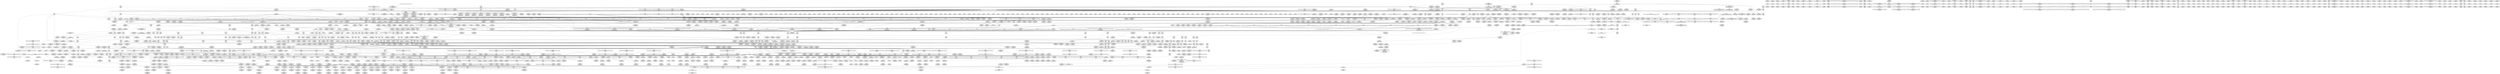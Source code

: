 digraph {
	CE0x46893d0 [shape=record,shape=Mrecord,label="{CE0x46893d0|i64*_getelementptr_inbounds_(_2_x_i64_,_2_x_i64_*___llvm_gcov_ctr1469,_i64_0,_i64_0)|*Constant*}"]
	CE0x63f22c0 [shape=record,shape=Mrecord,label="{CE0x63f22c0|i8*_null|*Constant*}"]
	CE0x60f1f90 [shape=record,shape=Mrecord,label="{CE0x60f1f90|tomoyo_mount_acl:tmp73|*SummSource*}"]
	CE0x7b43bb0 [shape=record,shape=Mrecord,label="{CE0x7b43bb0|tomoyo_mount_acl:tmp139|security/tomoyo/mount.c,173|*SummSink*}"]
	CE0x7de0e40 [shape=record,shape=Mrecord,label="{CE0x7de0e40|tomoyo_mount_acl:if.then37}"]
	CE0x7df60f0 [shape=record,shape=Mrecord,label="{CE0x7df60f0|tomoyo_mount_acl:if.then26|*SummSink*}"]
	CE0x63fe430 [shape=record,shape=Mrecord,label="{CE0x63fe430|tomoyo_mount_acl:mount60|security/tomoyo/mount.c,158|*SummSource*}"]
	CE0x6140f70 [shape=record,shape=Mrecord,label="{CE0x6140f70|VOIDTB_TE:_CE_203,204_}"]
	CE0x547a090 [shape=record,shape=Mrecord,label="{CE0x547a090|tomoyo_mount_acl:if.then|*SummSource*}"]
	CE0x619d550 [shape=record,shape=Mrecord,label="{CE0x619d550|tomoyo_const_part_length:sw.epilog|*SummSink*}"]
	CE0x5467d30 [shape=record,shape=Mrecord,label="{CE0x5467d30|tomoyo_mount_acl:obj1|security/tomoyo/mount.c,90|*SummSink*}"]
	CE0x5317590 [shape=record,shape=Mrecord,label="{CE0x5317590|0:_%struct.tomoyo_obj_info*,_24:_%struct.tomoyo_path_info*,_32:_%struct.tomoyo_path_info*,_40:_%struct.tomoyo_path_info*,_48:_i64,_56:_i32,_72:_i8,_:_CMRE_45,46_}"]
	CE0x535d510 [shape=record,shape=Mrecord,label="{CE0x535d510|tomoyo_mount_acl:tmp94|security/tomoyo/mount.c,138}"]
	CE0x61e0270 [shape=record,shape=Mrecord,label="{CE0x61e0270|tomoyo_mount_acl:tmp26|security/tomoyo/mount.c,112}"]
	CE0x7d5fa40 [shape=record,shape=Mrecord,label="{CE0x7d5fa40|tomoyo_mount_acl:cmp9|security/tomoyo/mount.c,113}"]
	CE0x6386da0 [shape=record,shape=Mrecord,label="{CE0x6386da0|tomoyo_mount_acl:tmp74|*SummSource*}"]
	CE0x6202dc0 [shape=record,shape=Mrecord,label="{CE0x6202dc0|i64*_getelementptr_inbounds_(_63_x_i64_,_63_x_i64_*___llvm_gcov_ctr1275,_i64_0,_i64_9)|*Constant*|*SummSource*}"]
	CE0x6206bd0 [shape=record,shape=Mrecord,label="{CE0x6206bd0|tomoyo_mount_acl:tmp19|security/tomoyo/mount.c,110|*SummSink*}"]
	CE0x63be560 [shape=record,shape=Mrecord,label="{CE0x63be560|tomoyo_mount_acl:dev_name|Function::tomoyo_mount_acl&Arg::dev_name::|*SummSink*}"]
	CE0x7abb6c0 [shape=record,shape=Mrecord,label="{CE0x7abb6c0|tomoyo_fill_path_info:tmp10|*SummSink*}"]
	CE0x52d5bd0 [shape=record,shape=Mrecord,label="{CE0x52d5bd0|i64*_getelementptr_inbounds_(_63_x_i64_,_63_x_i64_*___llvm_gcov_ctr1275,_i64_0,_i64_51)|*Constant*|*SummSource*}"]
	CE0x6119180 [shape=record,shape=Mrecord,label="{CE0x6119180|tomoyo_mount_acl:tmp131|security/tomoyo/mount.c,168}"]
	CE0x670d0d0 [shape=record,shape=Mrecord,label="{CE0x670d0d0|tomoyo_audit_mount_log:tmp5|security/tomoyo/mount.c,31|*SummSink*}"]
	CE0x55bdef0 [shape=record,shape=Mrecord,label="{CE0x55bdef0|tomoyo_mount_acl:obj1|security/tomoyo/mount.c,90|*SummSource*}"]
	CE0x7d906d0 [shape=record,shape=Mrecord,label="{CE0x7d906d0|tomoyo_mount_acl:tmp47|security/tomoyo/mount.c,117|*SummSink*}"]
	CE0x5422c90 [shape=record,shape=Mrecord,label="{CE0x5422c90|GLOBAL:put_filesystem|*Constant*}"]
	CE0x55b7860 [shape=record,shape=Mrecord,label="{CE0x55b7860|_call_void_mcount()_#3}"]
	CE0x7de3070 [shape=record,shape=Mrecord,label="{CE0x7de3070|tomoyo_mount_acl:if.end27}"]
	CE0x5509fe0 [shape=record,shape=Mrecord,label="{CE0x5509fe0|i32_1|*Constant*|*SummSource*}"]
	CE0x56be5a0 [shape=record,shape=Mrecord,label="{CE0x56be5a0|tomoyo_const_part_length:if.end6|*SummSource*}"]
	CE0x6179c90 [shape=record,shape=Mrecord,label="{CE0x6179c90|i64*_getelementptr_inbounds_(_63_x_i64_,_63_x_i64_*___llvm_gcov_ctr1275,_i64_0,_i64_29)|*Constant*|*SummSink*}"]
	CE0x7cb4fc0 [shape=record,shape=Mrecord,label="{CE0x7cb4fc0|tomoyo_mount_acl:cmp8|security/tomoyo/mount.c,112|*SummSink*}"]
	CE0x711dd60 [shape=record,shape=Mrecord,label="{CE0x711dd60|0:_%struct.tomoyo_obj_info*,_24:_%struct.tomoyo_path_info*,_32:_%struct.tomoyo_path_info*,_40:_%struct.tomoyo_path_info*,_48:_i64,_56:_i32,_72:_i8,_:_CMRE_77,78_|*MultipleSource*|Function::tomoyo_mount_acl&Arg::r::|security/tomoyo/mount.c,90}"]
	CE0x466de80 [shape=record,shape=Mrecord,label="{CE0x466de80|i64*_getelementptr_inbounds_(_63_x_i64_,_63_x_i64_*___llvm_gcov_ctr1275,_i64_0,_i64_46)|*Constant*|*SummSource*}"]
	CE0x6102870 [shape=record,shape=Mrecord,label="{CE0x6102870|tomoyo_const_part_length:while.body}"]
	CE0x6260cc0 [shape=record,shape=Mrecord,label="{CE0x6260cc0|tomoyo_mount_acl:tmp67|security/tomoyo/mount.c,126}"]
	CE0x64f0990 [shape=record,shape=Mrecord,label="{CE0x64f0990|i64*_getelementptr_inbounds_(_63_x_i64_,_63_x_i64_*___llvm_gcov_ctr1275,_i64_0,_i64_43)|*Constant*}"]
	CE0x6419860 [shape=record,shape=Mrecord,label="{CE0x6419860|tomoyo_mount_acl:tmp11|security/tomoyo/mount.c,100}"]
	CE0x45f7270 [shape=record,shape=Mrecord,label="{CE0x45f7270|__llvm_gcov_indirect_counter_increment114:bb4}"]
	CE0x54ac0e0 [shape=record,shape=Mrecord,label="{CE0x54ac0e0|tomoyo_mount_acl:if.else15|*SummSource*}"]
	CE0x619f7b0 [shape=record,shape=Mrecord,label="{CE0x619f7b0|tomoyo_const_part_length:tmp35|security/tomoyo/util.c,643|*SummSink*}"]
	CE0x6207090 [shape=record,shape=Mrecord,label="{CE0x6207090|tomoyo_mount_acl:tmp20|security/tomoyo/mount.c,110|*SummSource*}"]
	CE0x7e309d0 [shape=record,shape=Mrecord,label="{CE0x7e309d0|VOIDTB_TE:_CE_153,154_}"]
	CE0x551a6a0 [shape=record,shape=Mrecord,label="{CE0x551a6a0|tomoyo_audit_mount_log:tmp1}"]
	CE0x6131600 [shape=record,shape=Mrecord,label="{CE0x6131600|tomoyo_audit_mount_log:mount2|security/tomoyo/mount.c,32}"]
	CE0x45a8520 [shape=record,shape=Mrecord,label="{CE0x45a8520|GLOBAL:kern_path|*Constant*|*SummSink*}"]
	CE0x6538690 [shape=record,shape=Mrecord,label="{CE0x6538690|tomoyo_mount_acl:tmp79|security/tomoyo/mount.c,130|*SummSource*}"]
	CE0x63fc450 [shape=record,shape=Mrecord,label="{CE0x63fc450|_call_void_tomoyo_check_acl(%struct.tomoyo_request_info*_%r,_i1_(%struct.tomoyo_request_info*,_%struct.tomoyo_acl_info*)*_tomoyo_check_mount_acl)_#9,_!dbg_!39050|security/tomoyo/mount.c,161}"]
	CE0x568c270 [shape=record,shape=Mrecord,label="{CE0x568c270|tomoyo_fill_path_info:name1|security/tomoyo/util.c,663}"]
	CE0x7e2ace0 [shape=record,shape=Mrecord,label="{CE0x7e2ace0|VOIDTB_TE:_CE_164,165_}"]
	CE0x7d760b0 [shape=record,shape=Mrecord,label="{CE0x7d760b0|tomoyo_mount_acl:tmp44|security/tomoyo/mount.c,112|*SummSource*}"]
	CE0x46895a0 [shape=record,shape=Mrecord,label="{CE0x46895a0|__llvm_gcov_indirect_counter_increment114:bb4|*SummSource*}"]
	CE0x7e21fe0 [shape=record,shape=Mrecord,label="{CE0x7e21fe0|16:_%struct.dentry*,_:_SCMRE_40,168_|*MultipleSource*|security/tomoyo/mount.c,79|security/tomoyo/mount.c, 80|security/tomoyo/mount.c, 79|security/tomoyo/mount.c,79}"]
	CE0x44e1000 [shape=record,shape=Mrecord,label="{CE0x44e1000|tomoyo_fill_path_info:arrayidx|security/tomoyo/util.c,667|*SummSource*}"]
	CE0x63fc860 [shape=record,shape=Mrecord,label="{CE0x63fc860|tomoyo_mount_acl:tmp8|security/tomoyo/mount.c,95|*SummSink*}"]
	CE0x60f1d30 [shape=record,shape=Mrecord,label="{CE0x60f1d30|i64*_getelementptr_inbounds_(_63_x_i64_,_63_x_i64_*___llvm_gcov_ctr1275,_i64_0,_i64_30)|*Constant*|*SummSink*}"]
	CE0x64e0aa0 [shape=record,shape=Mrecord,label="{CE0x64e0aa0|tomoyo_audit_mount_log:mount5|security/tomoyo/mount.c,33}"]
	CE0x7dde8c0 [shape=record,shape=Mrecord,label="{CE0x7dde8c0|tomoyo_mount_acl:if.then7|*SummSource*}"]
	CE0x7ba8e90 [shape=record,shape=Mrecord,label="{CE0x7ba8e90|GLOBAL:kfree|*Constant*|*SummSource*}"]
	CE0x54a1340 [shape=record,shape=Mrecord,label="{CE0x54a1340|tomoyo_const_part_length:tmp20|security/tomoyo/util.c,628}"]
	CE0x539c840 [shape=record,shape=Mrecord,label="{CE0x539c840|i64_8|*Constant*}"]
	CE0x66ef060 [shape=record,shape=Mrecord,label="{CE0x66ef060|tomoyo_mount_acl:mount57|security/tomoyo/mount.c,157}"]
	CE0x711de60 [shape=record,shape=Mrecord,label="{CE0x711de60|tomoyo_const_part_length:if.end28}"]
	CE0x6394ea0 [shape=record,shape=Mrecord,label="{CE0x6394ea0|VOIDTB_TE:_CE_208,209_}"]
	CE0x61aed00 [shape=record,shape=Mrecord,label="{CE0x61aed00|tomoyo_mount_acl:tmp115}"]
	CE0x6166360 [shape=record,shape=Mrecord,label="{CE0x6166360|tomoyo_const_part_length:tmp30|security/tomoyo/util.c,641|*SummSink*}"]
	CE0x536c4d0 [shape=record,shape=Mrecord,label="{CE0x536c4d0|tomoyo_const_part_length:filename.addr.0}"]
	CE0x64b2970 [shape=record,shape=Mrecord,label="{CE0x64b2970|tomoyo_mount_acl:tmp113|security/tomoyo/mount.c,148|*SummSink*}"]
	CE0x536cc40 [shape=record,shape=Mrecord,label="{CE0x536cc40|tomoyo_const_part_length:conv2|security/tomoyo/util.c,627}"]
	CE0x53355d0 [shape=record,shape=Mrecord,label="{CE0x53355d0|VOIDTB_TE:_CE_198,199_}"]
	CE0x61f0730 [shape=record,shape=Mrecord,label="{CE0x61f0730|_call_void_tomoyo_fill_path_info(%struct.tomoyo_path_info*_%rdir)_#9,_!dbg_!38940|security/tomoyo/mount.c,107|*SummSink*}"]
	CE0x7e37140 [shape=record,shape=Mrecord,label="{CE0x7e37140|VOIDTB_TE:_CE_155,156_}"]
	CE0x61c2db0 [shape=record,shape=Mrecord,label="{CE0x61c2db0|tomoyo_const_part_length:tmp39|security/tomoyo/util.c,644}"]
	CE0x466c5f0 [shape=record,shape=Mrecord,label="{CE0x466c5f0|tomoyo_const_part_length:tmp48|security/tomoyo/util.c,649}"]
	CE0x460ccc0 [shape=record,shape=Mrecord,label="{CE0x460ccc0|tomoyo_mount_acl:tmp98|security/tomoyo/mount.c,139|*SummSink*}"]
	CE0x6656330 [shape=record,shape=Mrecord,label="{CE0x6656330|tomoyo_mount_acl:tmp7|security/tomoyo/mount.c,94|*SummSource*}"]
	CE0x7d70310 [shape=record,shape=Mrecord,label="{CE0x7d70310|tomoyo_mount_acl:tmp46|security/tomoyo/mount.c,117|*SummSink*}"]
	CE0x7cb4dc0 [shape=record,shape=Mrecord,label="{CE0x7cb4dc0|tomoyo_mount_acl:tmp25|security/tomoyo/mount.c,112|*SummSource*}"]
	CE0x66944d0 [shape=record,shape=Mrecord,label="{CE0x66944d0|i8*_null|*Constant*|*SummSink*}"]
	CE0x6517d20 [shape=record,shape=Mrecord,label="{CE0x6517d20|tomoyo_mount_acl:tmp74}"]
	CE0x7ae1810 [shape=record,shape=Mrecord,label="{CE0x7ae1810|i64_35|*Constant*}"]
	CE0x7e35430 [shape=record,shape=Mrecord,label="{CE0x7e35430|VOIDTB_TE:_CE_182,183_}"]
	CE0x6273820 [shape=record,shape=Mrecord,label="{CE0x6273820|tomoyo_mount_acl:if.end28}"]
	CE0x7d566f0 [shape=record,shape=Mrecord,label="{CE0x7d566f0|i64_13|*Constant*}"]
	CE0x535d2e0 [shape=record,shape=Mrecord,label="{CE0x535d2e0|i64_40|*Constant*|*SummSource*}"]
	CE0x6214000 [shape=record,shape=Mrecord,label="{CE0x6214000|tomoyo_mount_acl:tmp40|security/tomoyo/mount.c,115}"]
	CE0x61e72b0 [shape=record,shape=Mrecord,label="{CE0x61e72b0|tomoyo_mount_acl:name6|security/tomoyo/mount.c,106}"]
	CE0x5280e90 [shape=record,shape=Mrecord,label="{CE0x5280e90|tomoyo_mount_acl:cmp66|security/tomoyo/mount.c,163|*SummSink*}"]
	CE0x61e5ad0 [shape=record,shape=Mrecord,label="{CE0x61e5ad0|i64_11|*Constant*|*SummSource*}"]
	CE0x7a64e10 [shape=record,shape=Mrecord,label="{CE0x7a64e10|_call_void_mcount()_#3}"]
	CE0x7deccc0 [shape=record,shape=Mrecord,label="{CE0x7deccc0|VOIDTB_TE:_CE:_elem_0:default:}"]
	CE0x7d4af70 [shape=record,shape=Mrecord,label="{CE0x7d4af70|tomoyo_mount_acl:tmp28|security/tomoyo/mount.c,112|*SummSink*}"]
	CE0x646a050 [shape=record,shape=Mrecord,label="{CE0x646a050|tomoyo_audit_mount_log:tmp8|security/tomoyo/mount.c,33|*SummSink*}"]
	CE0x7e23840 [shape=record,shape=Mrecord,label="{CE0x7e23840|tomoyo_mount_acl:tmp31|security/tomoyo/mount.c,113|*SummSource*}"]
	CE0x7b29710 [shape=record,shape=Mrecord,label="{CE0x7b29710|VOIDTB_TE:_CE_218,219_}"]
	CE0x7d5b690 [shape=record,shape=Mrecord,label="{CE0x7d5b690|_call_void_path_put(%struct.path*_%path173)_#9,_!dbg_!39070|security/tomoyo/mount.c,172|*SummSource*}"]
	CE0x6110ea0 [shape=record,shape=Mrecord,label="{CE0x6110ea0|tomoyo_const_part_length:if.then|*SummSink*}"]
	CE0x7df0ac0 [shape=record,shape=Mrecord,label="{CE0x7df0ac0|tomoyo_mount_acl:if.end29|*SummSource*}"]
	CE0x7d45950 [shape=record,shape=Mrecord,label="{CE0x7d45950|tomoyo_mount_acl:tmp36|security/tomoyo/mount.c,114}"]
	CE0x7d72620 [shape=record,shape=Mrecord,label="{CE0x7d72620|__llvm_gcov_indirect_counter_increment114:tmp|*SummSink*}"]
	CE0x7d547e0 [shape=record,shape=Mrecord,label="{CE0x7d547e0|tomoyo_mount_acl:tmp37|security/tomoyo/mount.c,114|*SummSource*}"]
	CE0x5282d30 [shape=record,shape=Mrecord,label="{CE0x5282d30|tomoyo_mount_acl:name52|security/tomoyo/mount.c,152|*SummSource*}"]
	CE0x62a0970 [shape=record,shape=Mrecord,label="{CE0x62a0970|tomoyo_const_part_length:retval.0}"]
	CE0x535d350 [shape=record,shape=Mrecord,label="{CE0x535d350|tomoyo_mount_acl:tmp94|security/tomoyo/mount.c,138|*SummSink*}"]
	CE0x7e2e070 [shape=record,shape=Mrecord,label="{CE0x7e2e070|VOIDTB_TE:_CE_174,175_}"]
	CE0x55694e0 [shape=record,shape=Mrecord,label="{CE0x55694e0|tomoyo_mount_acl:tmp108|security/tomoyo/mount.c,147|*SummSink*}"]
	CE0x5538ed0 [shape=record,shape=Mrecord,label="{CE0x5538ed0|tomoyo_const_part_length:tmp5|security/tomoyo/util.c,624|*SummSink*}"]
	CE0x7dff510 [shape=record,shape=Mrecord,label="{CE0x7dff510|tomoyo_mount_acl:path|security/tomoyo/mount.c, 80}"]
	CE0x7e127a0 [shape=record,shape=Mrecord,label="{CE0x7e127a0|tomoyo_mount_acl:tmp62|security/tomoyo/mount.c,122|*SummSource*}"]
	CE0x6271590 [shape=record,shape=Mrecord,label="{CE0x6271590|GLOBAL:tomoyo_const_part_length|*Constant*}"]
	CE0x523edd0 [shape=record,shape=Mrecord,label="{CE0x523edd0|tomoyo_mount_acl:call65|security/tomoyo/mount.c,162}"]
	CE0x5405b00 [shape=record,shape=Mrecord,label="{CE0x5405b00|tomoyo_const_part_length:tmp17|security/tomoyo/util.c,627}"]
	CE0x6131730 [shape=record,shape=Mrecord,label="{CE0x6131730|tomoyo_audit_mount_log:mount2|security/tomoyo/mount.c,32|*SummSink*}"]
	CE0x7d9ce30 [shape=record,shape=Mrecord,label="{CE0x7d9ce30|tomoyo_mount_acl:cmp16|security/tomoyo/mount.c,117|*SummSink*}"]
	CE0x6261380 [shape=record,shape=Mrecord,label="{CE0x6261380|tomoyo_fill_path_info:call|security/tomoyo/util.c,664|*SummSink*}"]
	CE0x7d73f30 [shape=record,shape=Mrecord,label="{CE0x7d73f30|i64*_getelementptr_inbounds_(_63_x_i64_,_63_x_i64_*___llvm_gcov_ctr1275,_i64_0,_i64_18)|*Constant*|*SummSource*}"]
	CE0x7e08520 [shape=record,shape=Mrecord,label="{CE0x7e08520|%struct.file_system_type*_null|*Constant*|*SummSource*}"]
	CE0x645ee70 [shape=record,shape=Mrecord,label="{CE0x645ee70|tomoyo_mount_acl:tmp76}"]
	CE0x7e15090 [shape=record,shape=Mrecord,label="{CE0x7e15090|i8_0|*Constant*|*SummSource*}"]
	CE0x7df73d0 [shape=record,shape=Mrecord,label="{CE0x7df73d0|tomoyo_mount_acl:tmp62|security/tomoyo/mount.c,122}"]
	CE0x610b220 [shape=record,shape=Mrecord,label="{CE0x610b220|tomoyo_const_part_length:if.then5|*SummSource*}"]
	CE0x64b3950 [shape=record,shape=Mrecord,label="{CE0x64b3950|0:_%struct.tomoyo_obj_info*,_24:_%struct.tomoyo_path_info*,_32:_%struct.tomoyo_path_info*,_40:_%struct.tomoyo_path_info*,_48:_i64,_56:_i32,_72:_i8,_:_CMRE_60,61_}"]
	CE0x62611c0 [shape=record,shape=Mrecord,label="{CE0x62611c0|tomoyo_fill_path_info:call|security/tomoyo/util.c,664|*SummSource*}"]
	CE0x7d42560 [shape=record,shape=Mrecord,label="{CE0x7d42560|tomoyo_mount_acl:call21|security/tomoyo/mount.c,121|*SummSink*}"]
	CE0x63fdc80 [shape=record,shape=Mrecord,label="{CE0x63fdc80|tomoyo_mount_acl:tmp9|security/tomoyo/mount.c,95}"]
	CE0x5591f20 [shape=record,shape=Mrecord,label="{CE0x5591f20|GLOBAL:full_name_hash|*Constant*}"]
	CE0x559a0f0 [shape=record,shape=Mrecord,label="{CE0x559a0f0|tomoyo_const_part_length:conv8|security/tomoyo/util.c,632}"]
	CE0x4670e10 [shape=record,shape=Mrecord,label="{CE0x4670e10|tomoyo_mount_acl:param62|security/tomoyo/mount.c,159}"]
	CE0x6179ef0 [shape=record,shape=Mrecord,label="{CE0x6179ef0|tomoyo_mount_acl:need_dev.0}"]
	CE0x66057e0 [shape=record,shape=Mrecord,label="{CE0x66057e0|tomoyo_mount_acl:tmp82|security/tomoyo/mount.c,132}"]
	CE0x62ea9b0 [shape=record,shape=Mrecord,label="{CE0x62ea9b0|i32_-1|*Constant*}"]
	CE0x7e28420 [shape=record,shape=Mrecord,label="{CE0x7e28420|VOIDTB_TE:_CE_163,164_}"]
	CE0x60f0480 [shape=record,shape=Mrecord,label="{CE0x60f0480|tomoyo_const_part_length:tmp}"]
	CE0x46a09c0 [shape=record,shape=Mrecord,label="{CE0x46a09c0|%struct.dentry*_null|*Constant*|*SummSource*}"]
	CE0x7bc8c50 [shape=record,shape=Mrecord,label="{CE0x7bc8c50|i64_45|*Constant*}"]
	CE0x560a2d0 [shape=record,shape=Mrecord,label="{CE0x560a2d0|tomoyo_mount_acl:mount63|security/tomoyo/mount.c,159|*SummSink*}"]
	CE0x7c09de0 [shape=record,shape=Mrecord,label="{CE0x7c09de0|tomoyo_const_part_length:filename|Function::tomoyo_const_part_length&Arg::filename::|*SummSink*}"]
	CE0x65069a0 [shape=record,shape=Mrecord,label="{CE0x65069a0|i32_1|*Constant*}"]
	CE0x63fe0f0 [shape=record,shape=Mrecord,label="{CE0x63fe0f0|tomoyo_mount_acl:type61|security/tomoyo/mount.c,158}"]
	CE0x7df3cd0 [shape=record,shape=Mrecord,label="{CE0x7df3cd0|tomoyo_mount_acl:if.then26}"]
	CE0x4608850 [shape=record,shape=Mrecord,label="{CE0x4608850|tomoyo_fill_path_info:tmp5|security/tomoyo/util.c,667|*SummSink*}"]
	CE0x7e19e00 [shape=record,shape=Mrecord,label="{CE0x7e19e00|VOIDTB_TE:_CE_64,72_}"]
	CE0x5365580 [shape=record,shape=Mrecord,label="{CE0x5365580|i64*_getelementptr_inbounds_(_63_x_i64_,_63_x_i64_*___llvm_gcov_ctr1275,_i64_0,_i64_46)|*Constant*}"]
	CE0x48957b0 [shape=record,shape=Mrecord,label="{CE0x48957b0|0:_i8*,_8:_i32,_12:_i16,_14:_i8,_15:_i8,_:_SCMRE_15,16_|*MultipleSource*|security/tomoyo/mount.c, 87|security/tomoyo/mount.c, 86|security/tomoyo/mount.c, 85|security/tomoyo/mount.c,96}"]
	CE0x61468d0 [shape=record,shape=Mrecord,label="{CE0x61468d0|tomoyo_const_part_length:tmp27|security/tomoyo/util.c,641}"]
	CE0x492d4e0 [shape=record,shape=Mrecord,label="{CE0x492d4e0|i32_50|*Constant*|*SummSource*}"]
	CE0x55d3110 [shape=record,shape=Mrecord,label="{CE0x55d3110|i32_51|*Constant*|*SummSink*}"]
	CE0x6165ec0 [shape=record,shape=Mrecord,label="{CE0x6165ec0|tomoyo_const_part_length:tmp29|security/tomoyo/util.c,641|*SummSource*}"]
	CE0x4636e00 [shape=record,shape=Mrecord,label="{CE0x4636e00|_call_void_kfree(i8*_%requested_dev_name.1)_#9,_!dbg_!39056|security/tomoyo/mount.c,165}"]
	CE0x61f9840 [shape=record,shape=Mrecord,label="{CE0x61f9840|i8**_getelementptr_inbounds_(_7_x_i8*_,_7_x_i8*_*_tomoyo_mounts,_i32_0,_i64_2)|*Constant*}"]
	CE0x7d52fe0 [shape=record,shape=Mrecord,label="{CE0x7d52fe0|tomoyo_mount_acl:tmp32|security/tomoyo/mount.c,113}"]
	CE0x460c730 [shape=record,shape=Mrecord,label="{CE0x460c730|i64*_getelementptr_inbounds_(_63_x_i64_,_63_x_i64_*___llvm_gcov_ctr1275,_i64_0,_i64_42)|*Constant*}"]
	CE0x619f600 [shape=record,shape=Mrecord,label="{CE0x619f600|tomoyo_const_part_length:tmp35|security/tomoyo/util.c,643|*SummSource*}"]
	CE0x53ac3e0 [shape=record,shape=Mrecord,label="{CE0x53ac3e0|tomoyo_audit_mount_log:r|Function::tomoyo_audit_mount_log&Arg::r::|*SummSource*}"]
	CE0x7dd9ef0 [shape=record,shape=Mrecord,label="{CE0x7dd9ef0|tomoyo_mount_acl:if.then23|*SummSource*}"]
	CE0x7e11090 [shape=record,shape=Mrecord,label="{CE0x7e11090|tomoyo_mount_acl:tmp2|security/tomoyo/mount.c,79|*SummSink*}"]
	CE0x61e3e00 [shape=record,shape=Mrecord,label="{CE0x61e3e00|tomoyo_mount_acl:tobool25|security/tomoyo/mount.c,126}"]
	CE0x6451010 [shape=record,shape=Mrecord,label="{CE0x6451010|tomoyo_mount_acl:tmp87|security/tomoyo/mount.c,132|*SummSink*}"]
	CE0x616e8e0 [shape=record,shape=Mrecord,label="{CE0x616e8e0|tomoyo_mount_acl:tmp128|security/tomoyo/mount.c,167}"]
	CE0x5548830 [shape=record,shape=Mrecord,label="{CE0x5548830|tomoyo_mount_acl:call39|security/tomoyo/mount.c,137|*SummSource*}"]
	CE0x4910030 [shape=record,shape=Mrecord,label="{CE0x4910030|tomoyo_const_part_length:tmp11|security/tomoyo/util.c,626|*SummSink*}"]
	CE0x649ceb0 [shape=record,shape=Mrecord,label="{CE0x649ceb0|_ret_i32_%retval.0,_!dbg_!38957|security/tomoyo/util.c,652|*SummSink*}"]
	CE0x55c9830 [shape=record,shape=Mrecord,label="{CE0x55c9830|i64_1|*Constant*}"]
	CE0x629dbd0 [shape=record,shape=Mrecord,label="{CE0x629dbd0|tomoyo_const_part_length:tmp49|security/tomoyo/util.c,649|*SummSource*}"]
	CE0x55d2850 [shape=record,shape=Mrecord,label="{CE0x55d2850|tomoyo_mount_acl:if.then45|*SummSource*}"]
	CE0x478f8f0 [shape=record,shape=Mrecord,label="{CE0x478f8f0|i64*_getelementptr_inbounds_(_63_x_i64_,_63_x_i64_*___llvm_gcov_ctr1275,_i64_0,_i64_29)|*Constant*}"]
	CE0x7bc86b0 [shape=record,shape=Mrecord,label="{CE0x7bc86b0|tomoyo_mount_acl:tobool44|security/tomoyo/mount.c,144|*SummSink*}"]
	CE0x543d110 [shape=record,shape=Mrecord,label="{CE0x543d110|tomoyo_mount_acl:tmp112|security/tomoyo/mount.c,148|*SummSink*}"]
	CE0x6272c50 [shape=record,shape=Mrecord,label="{CE0x6272c50|i64_25|*Constant*}"]
	CE0x638bb20 [shape=record,shape=Mrecord,label="{CE0x638bb20|tomoyo_fill_path_info:tmp1}"]
	CE0x6132d90 [shape=record,shape=Mrecord,label="{CE0x6132d90|__llvm_gcov_indirect_counter_increment114:entry}"]
	CE0x7de1190 [shape=record,shape=Mrecord,label="{CE0x7de1190|tomoyo_mount_acl:if.end51|*SummSink*}"]
	CE0x6171590 [shape=record,shape=Mrecord,label="{CE0x6171590|tomoyo_const_part_length:tmp34|security/tomoyo/util.c,642|*SummSink*}"]
	CE0x55ce110 [shape=record,shape=Mrecord,label="{CE0x55ce110|tomoyo_mount_acl:r|Function::tomoyo_mount_acl&Arg::r::|*SummSource*}"]
	CE0x6386e80 [shape=record,shape=Mrecord,label="{CE0x6386e80|i64*_getelementptr_inbounds_(_63_x_i64_,_63_x_i64_*___llvm_gcov_ctr1275,_i64_0,_i64_31)|*Constant*|*SummSource*}"]
	CE0x6165d00 [shape=record,shape=Mrecord,label="{CE0x6165d00|tomoyo_const_part_length:tmp30|security/tomoyo/util.c,641}"]
	CE0x6171a70 [shape=record,shape=Mrecord,label="{CE0x6171a70|tomoyo_mount_acl:tmp|*SummSink*}"]
	CE0x640b880 [shape=record,shape=Mrecord,label="{CE0x640b880|0:_i8*,_8:_i32,_12:_i16,_14:_i8,_15:_i8,_:_SCMRE_8,12_|*MultipleSource*|security/tomoyo/mount.c, 87|security/tomoyo/mount.c, 86|security/tomoyo/mount.c, 85|security/tomoyo/mount.c,96}"]
	CE0x523f020 [shape=record,shape=Mrecord,label="{CE0x523f020|tomoyo_mount_acl:call65|security/tomoyo/mount.c,162|*SummSource*}"]
	CE0x45f7080 [shape=record,shape=Mrecord,label="{CE0x45f7080|__llvm_gcov_indirect_counter_increment114:bb}"]
	CE0x7c0a080 [shape=record,shape=Mrecord,label="{CE0x7c0a080|_ret_i32_%retval.0,_!dbg_!38957|security/tomoyo/util.c,652}"]
	CE0x490fd50 [shape=record,shape=Mrecord,label="{CE0x490fd50|tomoyo_const_part_length:tmp12|security/tomoyo/util.c,626}"]
	CE0x7e069a0 [shape=record,shape=Mrecord,label="{CE0x7e069a0|tomoyo_mount_acl:rdir|security/tomoyo/mount.c, 87|*SummSource*}"]
	CE0x466d0f0 [shape=record,shape=Mrecord,label="{CE0x466d0f0|tomoyo_const_part_length:tmp48|security/tomoyo/util.c,649|*SummSource*}"]
	CE0x66d4200 [shape=record,shape=Mrecord,label="{CE0x66d4200|tomoyo_mount_acl:tmp15|security/tomoyo/mount.c,102}"]
	CE0x669b5e0 [shape=record,shape=Mrecord,label="{CE0x669b5e0|tomoyo_mount_acl:tmp89|security/tomoyo/mount.c,132|*SummSource*}"]
	CE0x6131b40 [shape=record,shape=Mrecord,label="{CE0x6131b40|tomoyo_audit_mount_log:dir|security/tomoyo/mount.c,32|*SummSink*}"]
	CE0x63cbe80 [shape=record,shape=Mrecord,label="{CE0x63cbe80|0:_%struct.tomoyo_obj_info*,_24:_%struct.tomoyo_path_info*,_32:_%struct.tomoyo_path_info*,_40:_%struct.tomoyo_path_info*,_48:_i64,_56:_i32,_72:_i8,_:_CMRE_76,77_|*MultipleSource*|Function::tomoyo_mount_acl&Arg::r::|security/tomoyo/mount.c,90}"]
	CE0x7d60c60 [shape=record,shape=Mrecord,label="{CE0x7d60c60|tomoyo_mount_acl:tmp35|security/tomoyo/mount.c,114|*SummSink*}"]
	CE0x63f96c0 [shape=record,shape=Mrecord,label="{CE0x63f96c0|tomoyo_mount_acl:tmp65|security/tomoyo/mount.c,126|*SummSink*}"]
	CE0x7d529f0 [shape=record,shape=Mrecord,label="{CE0x7d529f0|tomoyo_mount_acl:tmp37|security/tomoyo/mount.c,114|*SummSink*}"]
	CE0x614cfc0 [shape=record,shape=Mrecord,label="{CE0x614cfc0|tomoyo_const_part_length:cmp15|security/tomoyo/util.c,641|*SummSource*}"]
	CE0x64e78a0 [shape=record,shape=Mrecord,label="{CE0x64e78a0|i64*_getelementptr_inbounds_(_63_x_i64_,_63_x_i64_*___llvm_gcov_ctr1275,_i64_0,_i64_52)|*Constant*|*SummSource*}"]
	CE0x53baa90 [shape=record,shape=Mrecord,label="{CE0x53baa90|VOIDTB_TE:_CE_304,305_}"]
	CE0x53b7920 [shape=record,shape=Mrecord,label="{CE0x53b7920|i64_60|*Constant*}"]
	CE0x44e0d30 [shape=record,shape=Mrecord,label="{CE0x44e0d30|tomoyo_fill_path_info:idxprom|security/tomoyo/util.c,667|*SummSource*}"]
	CE0x537ba50 [shape=record,shape=Mrecord,label="{CE0x537ba50|tomoyo_mount_acl:param62|security/tomoyo/mount.c,159|*SummSink*}"]
	CE0x53b7660 [shape=record,shape=Mrecord,label="{CE0x53b7660|%struct.dentry*_null|*Constant*|*SummSink*}"]
	CE0x55dda30 [shape=record,shape=Mrecord,label="{CE0x55dda30|tomoyo_mount_acl:tobool31|security/tomoyo/mount.c,130|*SummSource*}"]
	CE0x711e080 [shape=record,shape=Mrecord,label="{CE0x711e080|tomoyo_const_part_length:if.end28|*SummSink*}"]
	CE0x7b96a40 [shape=record,shape=Mrecord,label="{CE0x7b96a40|i64*_getelementptr_inbounds_(_63_x_i64_,_63_x_i64_*___llvm_gcov_ctr1275,_i64_0,_i64_58)|*Constant*}"]
	CE0x55486d0 [shape=record,shape=Mrecord,label="{CE0x55486d0|tomoyo_mount_acl:call39|security/tomoyo/mount.c,137}"]
	CE0x6699270 [shape=record,shape=Mrecord,label="{CE0x6699270|tomoyo_audit_mount_log:tmp1|*SummSink*}"]
	CE0x7ad6400 [shape=record,shape=Mrecord,label="{CE0x7ad6400|VOIDTB_TE:_CE_308,309_}"]
	CE0x54eaea0 [shape=record,shape=Mrecord,label="{CE0x54eaea0|tomoyo_mount_acl:requested_dev_name.0|*SummSink*}"]
	CE0x7d9e480 [shape=record,shape=Mrecord,label="{CE0x7d9e480|tomoyo_mount_acl:tmp56|security/tomoyo/mount.c,117}"]
	CE0x53a5fd0 [shape=record,shape=Mrecord,label="{CE0x53a5fd0|i64**_getelementptr_inbounds_(_3_x_i64*_,_3_x_i64*_*___llvm_gcda_edge_table44,_i64_0,_i64_2)|*Constant*|*SummSink*}"]
	CE0x7d68bf0 [shape=record,shape=Mrecord,label="{CE0x7d68bf0|i64_17|*Constant*|*SummSink*}"]
	CE0x62ab330 [shape=record,shape=Mrecord,label="{CE0x62ab330|tomoyo_mount_acl:fstype.2}"]
	CE0x7d6f200 [shape=record,shape=Mrecord,label="{CE0x7d6f200|tomoyo_mount_acl:tmp33|security/tomoyo/mount.c,113|*SummSource*}"]
	CE0x64e0b10 [shape=record,shape=Mrecord,label="{CE0x64e0b10|tomoyo_audit_mount_log:mount5|security/tomoyo/mount.c,33|*SummSource*}"]
	CE0x45953b0 [shape=record,shape=Mrecord,label="{CE0x45953b0|tomoyo_mount_acl:tobool40|security/tomoyo/mount.c,138|*SummSink*}"]
	CE0x6213d10 [shape=record,shape=Mrecord,label="{CE0x6213d10|tomoyo_mount_acl:tmp30|security/tomoyo/mount.c,113}"]
	CE0x65a8b90 [shape=record,shape=Mrecord,label="{CE0x65a8b90|tomoyo_mount_acl:call35|security/tomoyo/mount.c,132|*SummSource*}"]
	CE0x55d04a0 [shape=record,shape=Mrecord,label="{CE0x55d04a0|tomoyo_mount_acl:r|Function::tomoyo_mount_acl&Arg::r::|*SummSink*}"]
	CE0x7ded0d0 [shape=record,shape=Mrecord,label="{CE0x7ded0d0|tomoyo_mount_acl:if.end69|*SummSource*}"]
	CE0x7d52de0 [shape=record,shape=Mrecord,label="{CE0x7d52de0|i8**_getelementptr_inbounds_(_7_x_i8*_,_7_x_i8*_*_tomoyo_mounts,_i32_0,_i64_4)|*Constant*|*SummSource*}"]
	CE0x63f25d0 [shape=record,shape=Mrecord,label="{CE0x63f25d0|tomoyo_mount_acl:type|Function::tomoyo_mount_acl&Arg::type::|*SummSink*}"]
	CE0x63e7960 [shape=record,shape=Mrecord,label="{CE0x63e7960|tomoyo_const_part_length:tmp10|security/tomoyo/util.c,626|*SummSink*}"]
	CE0x63ddef0 [shape=record,shape=Mrecord,label="{CE0x63ddef0|i64_56|*Constant*|*SummSink*}"]
	CE0x7d7f1d0 [shape=record,shape=Mrecord,label="{CE0x7d7f1d0|tomoyo_mount_acl:tmp18|security/tomoyo/mount.c,110}"]
	CE0x44e1290 [shape=record,shape=Mrecord,label="{CE0x44e1290|tomoyo_fill_path_info:tmp9|security/tomoyo/util.c,667}"]
	CE0x7e1bc70 [shape=record,shape=Mrecord,label="{CE0x7e1bc70|VOIDTB_TE:_CE_96,104_}"]
	CE0x7dedd10 [shape=record,shape=Mrecord,label="{CE0x7dedd10|tomoyo_mount_acl:path|security/tomoyo/mount.c, 80|*SummSink*}"]
	CE0x55dd8f0 [shape=record,shape=Mrecord,label="{CE0x55dd8f0|tomoyo_mount_acl:tobool31|security/tomoyo/mount.c,130}"]
	CE0x6499410 [shape=record,shape=Mrecord,label="{CE0x6499410|VOIDTB_TE:_CE_212,213_}"]
	CE0x7e24aa0 [shape=record,shape=Mrecord,label="{CE0x7e24aa0|tomoyo_mount_acl:tmp36|security/tomoyo/mount.c,114|*SummSink*}"]
	CE0x60ea500 [shape=record,shape=Mrecord,label="{CE0x60ea500|_call_void___llvm_gcov_indirect_counter_increment114(i32*___llvm_gcov_global_state_pred45,_i64**_getelementptr_inbounds_(_3_x_i64*_,_3_x_i64*_*___llvm_gcda_edge_table44,_i64_0,_i64_1)),_!dbg_!38927|security/tomoyo/util.c,634}"]
	CE0x6165f90 [shape=record,shape=Mrecord,label="{CE0x6165f90|tomoyo_const_part_length:tmp29|security/tomoyo/util.c,641|*SummSink*}"]
	CE0x613c960 [shape=record,shape=Mrecord,label="{CE0x613c960|0:_%struct.tomoyo_obj_info*,_24:_%struct.tomoyo_path_info*,_32:_%struct.tomoyo_path_info*,_40:_%struct.tomoyo_path_info*,_48:_i64,_56:_i32,_72:_i8,_:_CMRE_26,27_}"]
	CE0x6708e60 [shape=record,shape=Mrecord,label="{CE0x6708e60|GLOBAL:tomoyo_fill_path_info|*Constant*|*SummSink*}"]
	CE0x46ee7f0 [shape=record,shape=Mrecord,label="{CE0x46ee7f0|i64_28|*Constant*|*SummSink*}"]
	CE0x55ac5c0 [shape=record,shape=Mrecord,label="{CE0x55ac5c0|tomoyo_mount_acl:tmp93|security/tomoyo/mount.c,136}"]
	CE0x4566040 [shape=record,shape=Mrecord,label="{CE0x4566040|tomoyo_mount_acl:tmp129|security/tomoyo/mount.c,167|*SummSink*}"]
	CE0x7e11440 [shape=record,shape=Mrecord,label="{CE0x7e11440|tomoyo_mount_acl:tmp3|security/tomoyo/mount.c,79|*SummSource*}"]
	CE0x7e25c50 [shape=record,shape=Mrecord,label="{CE0x7e25c50|VOIDTB_TE:_CE_8,12_}"]
	CE0x55d8f50 [shape=record,shape=Mrecord,label="{CE0x55d8f50|tomoyo_mount_acl:tmp50|security/tomoyo/mount.c,117|*SummSink*}"]
	CE0x46c97f0 [shape=record,shape=Mrecord,label="{CE0x46c97f0|tomoyo_fill_path_info:call2|security/tomoyo/util.c,666|*SummSink*}"]
	CE0x7dfc1b0 [shape=record,shape=Mrecord,label="{CE0x7dfc1b0|COLLAPSED:_GCMRE___llvm_gcov_ctr1275_internal_global_63_x_i64_zeroinitializer:_elem_0:default:}"]
	CE0x612bb00 [shape=record,shape=Mrecord,label="{CE0x612bb00|GLOBAL:__llvm_gcov_indirect_counter_increment114|*Constant*}"]
	CE0x5599810 [shape=record,shape=Mrecord,label="{CE0x5599810|__llvm_gcov_indirect_counter_increment114:predecessor|Function::__llvm_gcov_indirect_counter_increment114&Arg::predecessor::|*SummSink*}"]
	CE0x52d2f80 [shape=record,shape=Mrecord,label="{CE0x52d2f80|i64_36|*Constant*|*SummSource*}"]
	CE0x7d6fad0 [shape=record,shape=Mrecord,label="{CE0x7d6fad0|i64_45|*Constant*|*SummSource*}"]
	CE0x7de2330 [shape=record,shape=Mrecord,label="{CE0x7de2330|tomoyo_mount_acl:lor.lhs.false17|*SummSink*}"]
	CE0x48b4e20 [shape=record,shape=Mrecord,label="{CE0x48b4e20|tomoyo_audit_mount_log:param4|security/tomoyo/mount.c,33|*SummSource*}"]
	CE0x5332f80 [shape=record,shape=Mrecord,label="{CE0x5332f80|tomoyo_mount_acl:tmp138|security/tomoyo/mount.c,172|*SummSource*}"]
	CE0x63be190 [shape=record,shape=Mrecord,label="{CE0x63be190|tomoyo_mount_acl:dev_name|Function::tomoyo_mount_acl&Arg::dev_name::}"]
	CE0x7de2040 [shape=record,shape=Mrecord,label="{CE0x7de2040|tomoyo_mount_acl:lor.lhs.false17}"]
	CE0x671dc50 [shape=record,shape=Mrecord,label="{CE0x671dc50|i32_3|*Constant*|*SummSource*}"]
	CE0x7e1ce00 [shape=record,shape=Mrecord,label="{CE0x7e1ce00|VOIDTB_TE:_CE_149,150_}"]
	CE0x530fc00 [shape=record,shape=Mrecord,label="{CE0x530fc00|tomoyo_const_part_length:tmp36|security/tomoyo/util.c,644}"]
	CE0x55946d0 [shape=record,shape=Mrecord,label="{CE0x55946d0|tomoyo_const_part_length:tmp21|security/tomoyo/util.c,631|*SummSink*}"]
	CE0x45a85e0 [shape=record,shape=Mrecord,label="{CE0x45a85e0|VOIDTB_TE:_UCE_0,8_|*MultipleSource*|security/tomoyo/mount.c,110|Function::tomoyo_mount_acl&Arg::dev_name::|security/tomoyo/mount.c,113|security/tomoyo/mount.c,112|security/tomoyo/mount.c,114|security/tomoyo/mount.c,115|security/tomoyo/mount.c,118|security/tomoyo/mount.c,117}"]
	CE0x460d260 [shape=record,shape=Mrecord,label="{CE0x460d260|tomoyo_mount_acl:tobool25|security/tomoyo/mount.c,126|*SummSink*}"]
	CE0x4933e10 [shape=record,shape=Mrecord,label="{CE0x4933e10|tomoyo_mount_acl:tmp73|*SummSink*}"]
	CE0x7d44b80 [shape=record,shape=Mrecord,label="{CE0x7d44b80|tomoyo_mount_acl:tmp28|security/tomoyo/mount.c,112|*SummSource*}"]
	CE0x7dbcd60 [shape=record,shape=Mrecord,label="{CE0x7dbcd60|i8**_getelementptr_inbounds_(_7_x_i8*_,_7_x_i8*_*_tomoyo_mounts,_i32_0,_i64_1)|*Constant*|*SummSource*}"]
	CE0x7e044a0 [shape=record,shape=Mrecord,label="{CE0x7e044a0|tomoyo_mount_acl:rtype|security/tomoyo/mount.c, 85|*SummSink*}"]
	CE0x54fb790 [shape=record,shape=Mrecord,label="{CE0x54fb790|VOIDTB_TE:_CE_201,202_}"]
	CE0x6506570 [shape=record,shape=Mrecord,label="{CE0x6506570|tomoyo_const_part_length:sw.epilog}"]
	CE0x64e0f20 [shape=record,shape=Mrecord,label="{CE0x64e0f20|tomoyo_audit_mount_log:type|security/tomoyo/mount.c,33|*SummSource*}"]
	CE0x7df89c0 [shape=record,shape=Mrecord,label="{CE0x7df89c0|tomoyo_mount_acl:tmp61|security/tomoyo/mount.c,122|*SummSource*}"]
	CE0x7b26050 [shape=record,shape=Mrecord,label="{CE0x7b26050|i64*_getelementptr_inbounds_(_63_x_i64_,_63_x_i64_*___llvm_gcov_ctr1275,_i64_0,_i64_39)|*Constant*|*SummSink*}"]
	CE0x49111b0 [shape=record,shape=Mrecord,label="{CE0x49111b0|i32_4|*Constant*|*SummSink*}"]
	CE0x620a0a0 [shape=record,shape=Mrecord,label="{CE0x620a0a0|tomoyo_mount_acl:cmp|security/tomoyo/mount.c,110|*SummSink*}"]
	CE0x6451f50 [shape=record,shape=Mrecord,label="{CE0x6451f50|GLOBAL:path_put|*Constant*}"]
	CE0x4565c40 [shape=record,shape=Mrecord,label="{CE0x4565c40|tomoyo_mount_acl:tmp128|security/tomoyo/mount.c,167|*SummSink*}"]
	CE0x48fb360 [shape=record,shape=Mrecord,label="{CE0x48fb360|tomoyo_mount_acl:tmp86|security/tomoyo/mount.c,132|*SummSink*}"]
	CE0x7b43890 [shape=record,shape=Mrecord,label="{CE0x7b43890|i64*_getelementptr_inbounds_(_63_x_i64_,_63_x_i64_*___llvm_gcov_ctr1275,_i64_0,_i64_62)|*Constant*}"]
	CE0x7e34e40 [shape=record,shape=Mrecord,label="{CE0x7e34e40|VOIDTB_TE:_CE_178,179_}"]
	CE0x63ddfa0 [shape=record,shape=Mrecord,label="{CE0x63ddfa0|i64_56|*Constant*|*SummSource*}"]
	CE0x63e78a0 [shape=record,shape=Mrecord,label="{CE0x63e78a0|tomoyo_const_part_length:conv|security/tomoyo/util.c,626}"]
	CE0x66b2640 [shape=record,shape=Mrecord,label="{CE0x66b2640|tomoyo_mount_acl:tmp84|security/tomoyo/mount.c,132|*SummSource*}"]
	CE0x7df0bf0 [shape=record,shape=Mrecord,label="{CE0x7df0bf0|tomoyo_mount_acl:if.end29|*SummSink*}"]
	CE0x63cbd80 [shape=record,shape=Mrecord,label="{CE0x63cbd80|GLOBAL:tomoyo_encode|*Constant*}"]
	CE0x7d42310 [shape=record,shape=Mrecord,label="{CE0x7d42310|tomoyo_mount_acl:tmp30|security/tomoyo/mount.c,113|*SummSource*}"]
	CE0x47449a0 [shape=record,shape=Mrecord,label="{CE0x47449a0|tomoyo_mount_acl:tmp64|security/tomoyo/mount.c,123|*SummSink*}"]
	CE0x64ac8e0 [shape=record,shape=Mrecord,label="{CE0x64ac8e0|0:_%struct.tomoyo_obj_info*,_24:_%struct.tomoyo_path_info*,_32:_%struct.tomoyo_path_info*,_40:_%struct.tomoyo_path_info*,_48:_i64,_56:_i32,_72:_i8,_:_CMRE_31,32_}"]
	CE0x6251a30 [shape=record,shape=Mrecord,label="{CE0x6251a30|tomoyo_const_part_length:tmp45|security/tomoyo/util.c,645}"]
	CE0x53acfb0 [shape=record,shape=Mrecord,label="{CE0x53acfb0|i64*_getelementptr_inbounds_(_63_x_i64_,_63_x_i64_*___llvm_gcov_ctr1275,_i64_0,_i64_55)|*Constant*|*SummSource*}"]
	CE0x66d0960 [shape=record,shape=Mrecord,label="{CE0x66d0960|i64_5|*Constant*|*SummSource*}"]
	CE0x7d75cb0 [shape=record,shape=Mrecord,label="{CE0x7d75cb0|tomoyo_mount_acl:tmp43|security/tomoyo/mount.c,112|*SummSink*}"]
	CE0x63fdda0 [shape=record,shape=Mrecord,label="{CE0x63fdda0|tomoyo_mount_acl:tmp9|security/tomoyo/mount.c,95|*SummSource*}"]
	CE0x63c77a0 [shape=record,shape=Mrecord,label="{CE0x63c77a0|tomoyo_mount_acl:tmp107|security/tomoyo/mount.c,145|*SummSink*}"]
	CE0x65c80a0 [shape=record,shape=Mrecord,label="{CE0x65c80a0|tomoyo_mount_acl:param54|security/tomoyo/mount.c,156}"]
	CE0x6279b60 [shape=record,shape=Mrecord,label="{CE0x6279b60|tomoyo_const_part_length:tmp46|security/tomoyo/util.c,646|*SummSink*}"]
	CE0x7c5c3f0 [shape=record,shape=Mrecord,label="{CE0x7c5c3f0|tomoyo_mount_acl:tmp81|security/tomoyo/mount.c,130|*SummSink*}"]
	CE0x7b77d70 [shape=record,shape=Mrecord,label="{CE0x7b77d70|tomoyo_mount_acl:tmp122|security/tomoyo/mount.c,163|*SummSink*}"]
	CE0x4911510 [shape=record,shape=Mrecord,label="{CE0x4911510|tomoyo_mount_acl:param56|security/tomoyo/mount.c,157|*SummSink*}"]
	CE0x7e21200 [shape=record,shape=Mrecord,label="{CE0x7e21200|16:_%struct.dentry*,_:_SCMRE_16,24_|*MultipleSource*|security/tomoyo/mount.c,79|security/tomoyo/mount.c, 80|security/tomoyo/mount.c, 79|security/tomoyo/mount.c,79}"]
	CE0x7ded7e0 [shape=record,shape=Mrecord,label="{CE0x7ded7e0|tomoyo_mount_acl:if.end5}"]
	CE0x6517910 [shape=record,shape=Mrecord,label="{CE0x6517910|i32_-1|*Constant*}"]
	CE0x53abe30 [shape=record,shape=Mrecord,label="{CE0x53abe30|GLOBAL:tomoyo_audit_mount_log|*Constant*|*SummSink*}"]
	CE0x53a61a0 [shape=record,shape=Mrecord,label="{CE0x53a61a0|tomoyo_const_part_length:tmp24|security/tomoyo/util.c,640}"]
	CE0x7e26140 [shape=record,shape=Mrecord,label="{CE0x7e26140|i64_14|*Constant*|*SummSink*}"]
	CE0x54a1260 [shape=record,shape=Mrecord,label="{CE0x54a1260|tomoyo_const_part_length:tmp19|security/tomoyo/util.c,628|*SummSink*}"]
	CE0x613bea0 [shape=record,shape=Mrecord,label="{CE0x613bea0|0:_%struct.tomoyo_obj_info*,_24:_%struct.tomoyo_path_info*,_32:_%struct.tomoyo_path_info*,_40:_%struct.tomoyo_path_info*,_48:_i64,_56:_i32,_72:_i8,_:_CMRE_24,25_}"]
	CE0x64b36e0 [shape=record,shape=Mrecord,label="{CE0x64b36e0|0:_%struct.tomoyo_obj_info*,_24:_%struct.tomoyo_path_info*,_32:_%struct.tomoyo_path_info*,_40:_%struct.tomoyo_path_info*,_48:_i64,_56:_i32,_72:_i8,_:_CMRE_59,60_}"]
	CE0x54223c0 [shape=record,shape=Mrecord,label="{CE0x54223c0|tomoyo_const_part_length:filename|Function::tomoyo_const_part_length&Arg::filename::}"]
	CE0x533e480 [shape=record,shape=Mrecord,label="{CE0x533e480|tomoyo_const_part_length:tmp13|security/tomoyo/util.c,626|*SummSink*}"]
	CE0x61e40e0 [shape=record,shape=Mrecord,label="{CE0x61e40e0|tomoyo_mount_acl:tmp17|security/tomoyo/mount.c,103|*SummSink*}"]
	CE0x63f24f0 [shape=record,shape=Mrecord,label="{CE0x63f24f0|tomoyo_mount_acl:type|Function::tomoyo_mount_acl&Arg::type::|*SummSource*}"]
	CE0x7dd9fb0 [shape=record,shape=Mrecord,label="{CE0x7dd9fb0|tomoyo_mount_acl:if.then23}"]
	CE0x48c4b90 [shape=record,shape=Mrecord,label="{CE0x48c4b90|VOIDTB_TE:_CE_264,272_}"]
	CE0x657a260 [shape=record,shape=Mrecord,label="{CE0x657a260|tomoyo_mount_acl:tobool|security/tomoyo/mount.c,94|*SummSource*}"]
	CE0x53ef270 [shape=record,shape=Mrecord,label="{CE0x53ef270|tomoyo_const_part_length:cmp3|security/tomoyo/util.c,627|*SummSink*}"]
	CE0x7dd9690 [shape=record,shape=Mrecord,label="{CE0x7dd9690|tomoyo_mount_acl:lor.lhs.false34|*SummSource*}"]
	CE0x4637470 [shape=record,shape=Mrecord,label="{CE0x4637470|tomoyo_mount_acl:error.0|*SummSink*}"]
	CE0x7d86800 [shape=record,shape=Mrecord,label="{CE0x7d86800|tomoyo_mount_acl:tmp91|security/tomoyo/mount.c,133|*SummSource*}"]
	CE0x7dde630 [shape=record,shape=Mrecord,label="{CE0x7dde630|tomoyo_mount_acl:if.then72|*SummSource*}"]
	CE0x46c9450 [shape=record,shape=Mrecord,label="{CE0x46c9450|0:_%struct.tomoyo_obj_info*,_24:_%struct.tomoyo_path_info*,_32:_%struct.tomoyo_path_info*,_40:_%struct.tomoyo_path_info*,_48:_i64,_56:_i32,_72:_i8,_:_CMRE_72,73_|*MultipleSource*|Function::tomoyo_mount_acl&Arg::r::|security/tomoyo/mount.c,90}"]
	CE0x55cd070 [shape=record,shape=Mrecord,label="{CE0x55cd070|i32_8|*Constant*|*SummSink*}"]
	CE0x6726e00 [shape=record,shape=Mrecord,label="{CE0x6726e00|i64_16|*Constant*}"]
	CE0x658ddf0 [shape=record,shape=Mrecord,label="{CE0x658ddf0|tomoyo_audit_mount_log:mount|security/tomoyo/mount.c,31|*SummSink*}"]
	CE0x64d11a0 [shape=record,shape=Mrecord,label="{CE0x64d11a0|i64_54|*Constant*}"]
	CE0x45d7a20 [shape=record,shape=Mrecord,label="{CE0x45d7a20|__llvm_gcov_indirect_counter_increment114:tmp3|*SummSink*}"]
	CE0x7b43b40 [shape=record,shape=Mrecord,label="{CE0x7b43b40|tomoyo_mount_acl:tmp139|security/tomoyo/mount.c,173|*SummSource*}"]
	CE0x45fdae0 [shape=record,shape=Mrecord,label="{CE0x45fdae0|tomoyo_mount_acl:tmp69|security/tomoyo/mount.c,126|*SummSource*}"]
	CE0x7cbf000 [shape=record,shape=Mrecord,label="{CE0x7cbf000|tomoyo_mount_acl:tmp16|security/tomoyo/mount.c,103}"]
	CE0x606d3f0 [shape=record,shape=Mrecord,label="{CE0x606d3f0|i64_6|*Constant*|*SummSource*}"]
	CE0x629da30 [shape=record,shape=Mrecord,label="{CE0x629da30|tomoyo_const_part_length:tmp49|security/tomoyo/util.c,649}"]
	CE0x6279e60 [shape=record,shape=Mrecord,label="{CE0x6279e60|tomoyo_const_part_length:tmp47|security/tomoyo/util.c,646|*SummSource*}"]
	CE0x658e9b0 [shape=record,shape=Mrecord,label="{CE0x658e9b0|_call_void_path_put(%struct.path*_%path173)_#9,_!dbg_!39070|security/tomoyo/mount.c,172}"]
	CE0x6211fb0 [shape=record,shape=Mrecord,label="{CE0x6211fb0|tomoyo_mount_acl:tmp25|security/tomoyo/mount.c,112}"]
	CE0x44e0570 [shape=record,shape=Mrecord,label="{CE0x44e0570|tomoyo_const_part_length:tmp27|security/tomoyo/util.c,641|*SummSink*}"]
	CE0x55c96e0 [shape=record,shape=Mrecord,label="{CE0x55c96e0|tomoyo_const_part_length:tmp|*SummSource*}"]
	CE0x44d4fb0 [shape=record,shape=Mrecord,label="{CE0x44d4fb0|i32_1|*Constant*}"]
	CE0x4689c10 [shape=record,shape=Mrecord,label="{CE0x4689c10|i64*_getelementptr_inbounds_(_2_x_i64_,_2_x_i64_*___llvm_gcov_ctr1469,_i64_0,_i64_0)|*Constant*|*SummSink*}"]
	CE0x6518a70 [shape=record,shape=Mrecord,label="{CE0x6518a70|_call_void_kfree(i8*_%requested_dev_name.1)_#9,_!dbg_!39056|security/tomoyo/mount.c,165|*SummSink*}"]
	CE0x61ef090 [shape=record,shape=Mrecord,label="{CE0x61ef090|tomoyo_mount_acl:name6|security/tomoyo/mount.c,106|*SummSink*}"]
	CE0x66058f0 [shape=record,shape=Mrecord,label="{CE0x66058f0|tomoyo_mount_acl:tmp82|security/tomoyo/mount.c,132|*SummSource*}"]
	CE0x616e790 [shape=record,shape=Mrecord,label="{CE0x616e790|tomoyo_mount_acl:tmp127|security/tomoyo/mount.c,167|*SummSink*}"]
	CE0x6279cc0 [shape=record,shape=Mrecord,label="{CE0x6279cc0|tomoyo_const_part_length:tmp47|security/tomoyo/util.c,646}"]
	CE0x61bfcf0 [shape=record,shape=Mrecord,label="{CE0x61bfcf0|i64_57|*Constant*}"]
	CE0x5333f00 [shape=record,shape=Mrecord,label="{CE0x5333f00|tomoyo_const_part_length:if.then27|*SummSource*}"]
	CE0x7e35330 [shape=record,shape=Mrecord,label="{CE0x7e35330|VOIDTB_TE:_CE_179,180_}"]
	CE0x53ac4a0 [shape=record,shape=Mrecord,label="{CE0x53ac4a0|tomoyo_audit_mount_log:r|Function::tomoyo_audit_mount_log&Arg::r::|*SummSink*}"]
	CE0x64b3550 [shape=record,shape=Mrecord,label="{CE0x64b3550|tomoyo_const_part_length:tmp10|security/tomoyo/util.c,626}"]
	CE0x539e800 [shape=record,shape=Mrecord,label="{CE0x539e800|tomoyo_mount_acl:if.then19|*SummSource*}"]
	CE0x61f0670 [shape=record,shape=Mrecord,label="{CE0x61f0670|_call_void_tomoyo_fill_path_info(%struct.tomoyo_path_info*_%rdir)_#9,_!dbg_!38940|security/tomoyo/mount.c,107|*SummSource*}"]
	CE0x5572a40 [shape=record,shape=Mrecord,label="{CE0x5572a40|tomoyo_mount_acl:mount60|security/tomoyo/mount.c,158|*SummSink*}"]
	CE0x7d44d80 [shape=record,shape=Mrecord,label="{CE0x7d44d80|i64_12|*Constant*|*SummSink*}"]
	CE0x551e360 [shape=record,shape=Mrecord,label="{CE0x551e360|tomoyo_const_part_length:tmp6|security/tomoyo/util.c,625}"]
	CE0x60ed0d0 [shape=record,shape=Mrecord,label="{CE0x60ed0d0|_ret_void|*SummSource*}"]
	CE0x61798b0 [shape=record,shape=Mrecord,label="{CE0x61798b0|tomoyo_mount_acl:tmp70|security/tomoyo/mount.c,128}"]
	CE0x5536290 [shape=record,shape=Mrecord,label="{CE0x5536290|tomoyo_fill_path_info:is_patterned|security/tomoyo/util.c,668|*SummSink*}"]
	CE0x61bfeb0 [shape=record,shape=Mrecord,label="{CE0x61bfeb0|tomoyo_mount_acl:tobool67|security/tomoyo/mount.c,167|*SummSource*}"]
	CE0x7b371f0 [shape=record,shape=Mrecord,label="{CE0x7b371f0|i64_60|*Constant*|*SummSink*}"]
	CE0x616b140 [shape=record,shape=Mrecord,label="{CE0x616b140|i64*_getelementptr_inbounds_(_31_x_i64_,_31_x_i64_*___llvm_gcov_ctr43150,_i64_0,_i64_21)|*Constant*|*SummSink*}"]
	CE0x55e7140 [shape=record,shape=Mrecord,label="{CE0x55e7140|VOIDTB_TE:_CE_216,217_}"]
	CE0x63f5b00 [shape=record,shape=Mrecord,label="{CE0x63f5b00|tomoyo_mount_acl:type|Function::tomoyo_mount_acl&Arg::type::}"]
	CE0x7e146e0 [shape=record,shape=Mrecord,label="{CE0x7e146e0|tomoyo_mount_acl:tmp62|security/tomoyo/mount.c,122|*SummSink*}"]
	CE0x711e3f0 [shape=record,shape=Mrecord,label="{CE0x711e3f0|0:_%struct.tomoyo_obj_info*,_24:_%struct.tomoyo_path_info*,_32:_%struct.tomoyo_path_info*,_40:_%struct.tomoyo_path_info*,_48:_i64,_56:_i32,_72:_i8,_:_CMRE_47,48_}"]
	CE0x622b2d0 [shape=record,shape=Mrecord,label="{CE0x622b2d0|tomoyo_const_part_length:cmp25|security/tomoyo/util.c,644|*SummSource*}"]
	CE0x7b60e60 [shape=record,shape=Mrecord,label="{CE0x7b60e60|tomoyo_mount_acl:tmp96|security/tomoyo/mount.c,138|*SummSink*}"]
	CE0x52a9a80 [shape=record,shape=Mrecord,label="{CE0x52a9a80|VOIDTB_TE:_CE_196,197_}"]
	CE0x7d60b40 [shape=record,shape=Mrecord,label="{CE0x7d60b40|tomoyo_mount_acl:tmp35|security/tomoyo/mount.c,114|*SummSource*}"]
	CE0x665b390 [shape=record,shape=Mrecord,label="{CE0x665b390|tomoyo_mount_acl:dir|Function::tomoyo_mount_acl&Arg::dir::}"]
	CE0x622fd00 [shape=record,shape=Mrecord,label="{CE0x622fd00|tomoyo_const_part_length:tmp43|security/tomoyo/util.c,644|*SummSink*}"]
	CE0x610b330 [shape=record,shape=Mrecord,label="{CE0x610b330|tomoyo_const_part_length:if.then5|*SummSink*}"]
	CE0x7dedf70 [shape=record,shape=Mrecord,label="{CE0x7dedf70|tomoyo_mount_acl:rtype|security/tomoyo/mount.c, 85}"]
	CE0x7e22b80 [shape=record,shape=Mrecord,label="{CE0x7e22b80|tomoyo_mount_acl:tmp31|security/tomoyo/mount.c,113}"]
	CE0x5432a90 [shape=record,shape=Mrecord,label="{CE0x5432a90|tomoyo_const_part_length:tmp8|security/tomoyo/util.c,626}"]
	CE0x6132e00 [shape=record,shape=Mrecord,label="{CE0x6132e00|__llvm_gcov_indirect_counter_increment114:entry|*SummSource*}"]
	CE0x669bc50 [shape=record,shape=Mrecord,label="{CE0x669bc50|tomoyo_mount_acl:tmp90|security/tomoyo/mount.c,133}"]
	CE0x64c9390 [shape=record,shape=Mrecord,label="{CE0x64c9390|tomoyo_mount_acl:mount57|security/tomoyo/mount.c,157|*SummSink*}"]
	CE0x61a7b50 [shape=record,shape=Mrecord,label="{CE0x61a7b50|__llvm_gcov_indirect_counter_increment114:tmp3}"]
	CE0x4864bc0 [shape=record,shape=Mrecord,label="{CE0x4864bc0|tomoyo_mount_acl:tobool|security/tomoyo/mount.c,94}"]
	CE0x629ff40 [shape=record,shape=Mrecord,label="{CE0x629ff40|tomoyo_const_part_length:tmp51|security/tomoyo/util.c,651}"]
	CE0x53a6130 [shape=record,shape=Mrecord,label="{CE0x53a6130|tomoyo_const_part_length:incdec.ptr10|security/tomoyo/util.c,640|*SummSink*}"]
	CE0x6273780 [shape=record,shape=Mrecord,label="{CE0x6273780|tomoyo_const_part_length:tmp41|security/tomoyo/util.c,644|*SummSource*}"]
	CE0x53e0840 [shape=record,shape=Mrecord,label="{CE0x53e0840|tomoyo_const_part_length:tmp24|security/tomoyo/util.c,640|*SummSink*}"]
	CE0x6271790 [shape=record,shape=Mrecord,label="{CE0x6271790|_call_void_path_put(%struct.path*_%path173)_#9,_!dbg_!39070|security/tomoyo/mount.c,172|*SummSink*}"]
	CE0x7d9c430 [shape=record,shape=Mrecord,label="{CE0x7d9c430|i64*_getelementptr_inbounds_(_63_x_i64_,_63_x_i64_*___llvm_gcov_ctr1275,_i64_0,_i64_23)|*Constant*}"]
	CE0x4637240 [shape=record,shape=Mrecord,label="{CE0x4637240|tomoyo_mount_acl:error.0}"]
	CE0x616b090 [shape=record,shape=Mrecord,label="{CE0x616b090|i64*_getelementptr_inbounds_(_31_x_i64_,_31_x_i64_*___llvm_gcov_ctr43150,_i64_0,_i64_21)|*Constant*|*SummSource*}"]
	CE0x63fd6d0 [shape=record,shape=Mrecord,label="{CE0x63fd6d0|tomoyo_fill_path_info:is_patterned|security/tomoyo/util.c,668}"]
	CE0x45f70f0 [shape=record,shape=Mrecord,label="{CE0x45f70f0|__llvm_gcov_indirect_counter_increment114:bb|*SummSource*}"]
	CE0x7ae1470 [shape=record,shape=Mrecord,label="{CE0x7ae1470|tomoyo_mount_acl:tmp78|security/tomoyo/mount.c,130|*SummSink*}"]
	CE0x5592210 [shape=record,shape=Mrecord,label="{CE0x5592210|GLOBAL:full_name_hash|*Constant*|*SummSink*}"]
	CE0x6251bd0 [shape=record,shape=Mrecord,label="{CE0x6251bd0|tomoyo_const_part_length:tmp45|security/tomoyo/util.c,645|*SummSource*}"]
	CE0x61c2b80 [shape=record,shape=Mrecord,label="{CE0x61c2b80|tomoyo_const_part_length:tmp38|security/tomoyo/util.c,644|*SummSource*}"]
	CE0x6384990 [shape=record,shape=Mrecord,label="{CE0x6384990|i32_47|*Constant*|*SummSink*}"]
	CE0x7a7bdf0 [shape=record,shape=Mrecord,label="{CE0x7a7bdf0|tomoyo_audit_mount_log:mount8|security/tomoyo/mount.c,34}"]
	CE0x658e7f0 [shape=record,shape=Mrecord,label="{CE0x658e7f0|i64*_getelementptr_inbounds_(_63_x_i64_,_63_x_i64_*___llvm_gcov_ctr1275,_i64_0,_i64_61)|*Constant*|*SummSource*}"]
	CE0x466cf90 [shape=record,shape=Mrecord,label="{CE0x466cf90|i64**_getelementptr_inbounds_(_3_x_i64*_,_3_x_i64*_*___llvm_gcda_edge_table44,_i64_0,_i64_0)|*Constant*|*SummSink*}"]
	CE0x7e1bd90 [shape=record,shape=Mrecord,label="{CE0x7e1bd90|VOIDTB_TE:_CE_104,112_}"]
	CE0x61e4ae0 [shape=record,shape=Mrecord,label="{CE0x61e4ae0|_call_void_tomoyo_fill_path_info(%struct.tomoyo_path_info*_%rdir)_#9,_!dbg_!38940|security/tomoyo/mount.c,107}"]
	CE0x60f1b30 [shape=record,shape=Mrecord,label="{CE0x60f1b30|tomoyo_mount_acl:tmp72|*SummSource*}"]
	CE0x6102ae0 [shape=record,shape=Mrecord,label="{CE0x6102ae0|tomoyo_const_part_length:while.body|*SummSink*}"]
	CE0x55369f0 [shape=record,shape=Mrecord,label="{CE0x55369f0|tomoyo_fill_path_info:call11|security/tomoyo/util.c,669|*SummSource*}"]
	CE0x61af000 [shape=record,shape=Mrecord,label="{CE0x61af000|tomoyo_mount_acl:tmp115|*SummSink*}"]
	CE0x5569670 [shape=record,shape=Mrecord,label="{CE0x5569670|tomoyo_mount_acl:tmp108|security/tomoyo/mount.c,147}"]
	CE0x53ad020 [shape=record,shape=Mrecord,label="{CE0x53ad020|i64*_getelementptr_inbounds_(_63_x_i64_,_63_x_i64_*___llvm_gcov_ctr1275,_i64_0,_i64_55)|*Constant*|*SummSink*}"]
	CE0x54246e0 [shape=record,shape=Mrecord,label="{CE0x54246e0|i64_6|*Constant*}"]
	CE0x543d210 [shape=record,shape=Mrecord,label="{CE0x543d210|tomoyo_mount_acl:tmp114}"]
	CE0x63fe4f0 [shape=record,shape=Mrecord,label="{CE0x63fe4f0|tomoyo_mount_acl:dir58|security/tomoyo/mount.c,157|*SummSource*}"]
	CE0x53e09c0 [shape=record,shape=Mrecord,label="{CE0x53e09c0|tomoyo_const_part_length:conv11|security/tomoyo/util.c,641}"]
	CE0x5310380 [shape=record,shape=Mrecord,label="{CE0x5310380|tomoyo_const_part_length:tmp38|security/tomoyo/util.c,644}"]
	CE0x552f2f0 [shape=record,shape=Mrecord,label="{CE0x552f2f0|tomoyo_fill_path_info:tmp11|security/tomoyo/util.c,667|*SummSource*}"]
	CE0x53b7330 [shape=record,shape=Mrecord,label="{CE0x53b7330|i64_60|*Constant*|*SummSource*}"]
	CE0x4910250 [shape=record,shape=Mrecord,label="{CE0x4910250|_call_void_mcount()_#3|*SummSink*}"]
	CE0x5599910 [shape=record,shape=Mrecord,label="{CE0x5599910|__llvm_gcov_indirect_counter_increment114:counters|Function::__llvm_gcov_indirect_counter_increment114&Arg::counters::}"]
	CE0x7ae2150 [shape=record,shape=Mrecord,label="{CE0x7ae2150|GLOBAL:__llvm_gcov_ctr28130|Global_var:__llvm_gcov_ctr28130}"]
	CE0x53756a0 [shape=record,shape=Mrecord,label="{CE0x53756a0|i64*_getelementptr_inbounds_(_5_x_i64_,_5_x_i64_*___llvm_gcov_ctr28130,_i64_0,_i64_0)|*Constant*}"]
	CE0x530fc70 [shape=record,shape=Mrecord,label="{CE0x530fc70|tomoyo_const_part_length:tmp36|security/tomoyo/util.c,644|*SummSource*}"]
	CE0x7da20b0 [shape=record,shape=Mrecord,label="{CE0x7da20b0|tomoyo_mount_acl:tmp48|security/tomoyo/mount.c,117|*SummSource*}"]
	CE0x6131a80 [shape=record,shape=Mrecord,label="{CE0x6131a80|tomoyo_audit_mount_log:dir|security/tomoyo/mount.c,32|*SummSource*}"]
	CE0x7d96840 [shape=record,shape=Mrecord,label="{CE0x7d96840|tomoyo_mount_acl:tmp55|security/tomoyo/mount.c,117|*SummSink*}"]
	CE0x55bd250 [shape=record,shape=Mrecord,label="{CE0x55bd250|tomoyo_mount_acl:if.then4|*SummSink*}"]
	CE0x66d1060 [shape=record,shape=Mrecord,label="{CE0x66d1060|tomoyo_mount_acl:tmp14|security/tomoyo/mount.c,102}"]
	CE0x6495a00 [shape=record,shape=Mrecord,label="{CE0x6495a00|tomoyo_mount_acl:tmp119|security/tomoyo/mount.c,161|*SummSource*}"]
	CE0x479dba0 [shape=record,shape=Mrecord,label="{CE0x479dba0|tomoyo_fill_path_info:conv7|security/tomoyo/util.c,668}"]
	CE0x55e6200 [shape=record,shape=Mrecord,label="{CE0x55e6200|tomoyo_mount_acl:tmp23|security/tomoyo/mount.c,112|*SummSink*}"]
	CE0x7df22f0 [shape=record,shape=Mrecord,label="{CE0x7df22f0|tomoyo_mount_acl:do.body}"]
	CE0x5398670 [shape=record,shape=Mrecord,label="{CE0x5398670|tomoyo_const_part_length:incdec.ptr7|security/tomoyo/util.c,631}"]
	CE0x530c040 [shape=record,shape=Mrecord,label="{CE0x530c040|tomoyo_const_part_length:tmp37|security/tomoyo/util.c,644}"]
	CE0x4608aa0 [shape=record,shape=Mrecord,label="{CE0x4608aa0|tomoyo_fill_path_info:tmp6|security/tomoyo/util.c,667|*SummSource*}"]
	CE0x53c6e10 [shape=record,shape=Mrecord,label="{CE0x53c6e10|VOIDTB_TE:_CE_199,200_}"]
	CE0x53342f0 [shape=record,shape=Mrecord,label="{CE0x53342f0|_call_void_mcount()_#3|*SummSink*}"]
	CE0x62048a0 [shape=record,shape=Mrecord,label="{CE0x62048a0|tomoyo_mount_acl:tmp19|security/tomoyo/mount.c,110}"]
	CE0x658deb0 [shape=record,shape=Mrecord,label="{CE0x658deb0|tomoyo_audit_mount_log:dev|security/tomoyo/mount.c,31}"]
	CE0x622f740 [shape=record,shape=Mrecord,label="{CE0x622f740|tomoyo_const_part_length:tmp42|security/tomoyo/util.c,644|*SummSource*}"]
	CE0x6495db0 [shape=record,shape=Mrecord,label="{CE0x6495db0|tomoyo_mount_acl:mount55|security/tomoyo/mount.c,156|*SummSource*}"]
	CE0x552ecf0 [shape=record,shape=Mrecord,label="{CE0x552ecf0|i32_92|*Constant*}"]
	CE0x622b580 [shape=record,shape=Mrecord,label="{CE0x622b580|tomoyo_mount_acl:do.end|*SummSource*}"]
	CE0x7d5bf60 [shape=record,shape=Mrecord,label="{CE0x7d5bf60|tomoyo_mount_acl:entry|*SummSource*}"]
	CE0x5332c70 [shape=record,shape=Mrecord,label="{CE0x5332c70|tomoyo_mount_acl:tmp138|security/tomoyo/mount.c,172}"]
	CE0x7df02b0 [shape=record,shape=Mrecord,label="{CE0x7df02b0|tomoyo_mount_acl:if.end74|*SummSink*}"]
	CE0x7cba430 [shape=record,shape=Mrecord,label="{CE0x7cba430|tomoyo_mount_acl:tmp26|security/tomoyo/mount.c,112|*SummSink*}"]
	CE0x61a8300 [shape=record,shape=Mrecord,label="{CE0x61a8300|_call_void___llvm_gcov_indirect_counter_increment114(i32*___llvm_gcov_global_state_pred45,_i64**_getelementptr_inbounds_(_3_x_i64*_,_3_x_i64*_*___llvm_gcda_edge_table44,_i64_0,_i64_2)),_!dbg_!38930|security/tomoyo/util.c,640|*SummSource*}"]
	CE0x44d4cc0 [shape=record,shape=Mrecord,label="{CE0x44d4cc0|tomoyo_const_part_length:filename.addr.0|*SummSource*}"]
	CE0x6367560 [shape=record,shape=Mrecord,label="{CE0x6367560|tomoyo_const_part_length:tmp15|security/tomoyo/util.c,627|*SummSink*}"]
	CE0x460d360 [shape=record,shape=Mrecord,label="{CE0x460d360|i64_28|*Constant*|*SummSource*}"]
	CE0x5337e10 [shape=record,shape=Mrecord,label="{CE0x5337e10|__llvm_gcov_indirect_counter_increment114:tmp2|*SummSource*}"]
	CE0x6118f80 [shape=record,shape=Mrecord,label="{CE0x6118f80|tomoyo_mount_acl:tmp130|security/tomoyo/mount.c,168|*SummSink*}"]
	"CONST[source:1(input),value:2(dynamic)][purpose:{operation}][SrcIdx:16]"
	CE0x61fc590 [shape=record,shape=Mrecord,label="{CE0x61fc590|tomoyo_mount_acl:cmp|security/tomoyo/mount.c,110}"]
	CE0x52fba00 [shape=record,shape=Mrecord,label="{CE0x52fba00|tomoyo_const_part_length:cmp21|security/tomoyo/util.c,644}"]
	CE0x5338000 [shape=record,shape=Mrecord,label="{CE0x5338000|tomoyo_fill_path_info:tmp3|security/tomoyo/util.c,667}"]
	CE0x6702ff0 [shape=record,shape=Mrecord,label="{CE0x6702ff0|tomoyo_audit_mount_log:tmp2}"]
	CE0x53377c0 [shape=record,shape=Mrecord,label="{CE0x53377c0|tomoyo_audit_mount_log:tmp4|security/tomoyo/mount.c,31|*SummSink*}"]
	CE0x5531ef0 [shape=record,shape=Mrecord,label="{CE0x5531ef0|i32_4|*Constant*|*SummSource*}"]
	CE0x559a420 [shape=record,shape=Mrecord,label="{CE0x559a420|tomoyo_mount_acl:if.then45}"]
	CE0x621fa20 [shape=record,shape=Mrecord,label="{CE0x621fa20|tomoyo_mount_acl:dev_name.addr.0|*SummSink*}"]
	CE0x5384c30 [shape=record,shape=Mrecord,label="{CE0x5384c30|tomoyo_mount_acl:tmp71|security/tomoyo/mount.c,128}"]
	CE0x66d0760 [shape=record,shape=Mrecord,label="{CE0x66d0760|tomoyo_mount_acl:tmp12|security/tomoyo/mount.c,102}"]
	CE0x54ac030 [shape=record,shape=Mrecord,label="{CE0x54ac030|GLOBAL:__llvm_gcov_global_state_pred45|Global_var:__llvm_gcov_global_state_pred45|*SummSource*}"]
	CE0x670d7c0 [shape=record,shape=Mrecord,label="{CE0x670d7c0|COLLAPSED:_GCMRE___llvm_gcov_ctr28130_internal_global_5_x_i64_zeroinitializer:_elem_0:default:}"]
	CE0x6281d40 [shape=record,shape=Mrecord,label="{CE0x6281d40|_call_void___llvm_gcov_indirect_counter_increment114(i32*___llvm_gcov_global_state_pred45,_i64**_getelementptr_inbounds_(_3_x_i64*_,_3_x_i64*_*___llvm_gcda_edge_table44,_i64_0,_i64_0)),_!dbg_!38954|security/tomoyo/util.c,649|*SummSource*}"]
	CE0x7a7a970 [shape=record,shape=Mrecord,label="{CE0x7a7a970|tomoyo_audit_mount_log:tmp10|security/tomoyo/mount.c,34|*SummSource*}"]
	CE0x671f220 [shape=record,shape=Mrecord,label="{CE0x671f220|_ret_void,_!dbg_!38929|security/tomoyo/util.c,670}"]
	CE0x539dfe0 [shape=record,shape=Mrecord,label="{CE0x539dfe0|i64_18|*Constant*|*SummSink*}"]
	CE0x7abb050 [shape=record,shape=Mrecord,label="{CE0x7abb050|__llvm_gcov_indirect_counter_increment114:counter}"]
	CE0x4670b00 [shape=record,shape=Mrecord,label="{CE0x4670b00|tomoyo_mount_acl:type61|security/tomoyo/mount.c,158|*SummSink*}"]
	CE0x7d9e710 [shape=record,shape=Mrecord,label="{CE0x7d9e710|tomoyo_mount_acl:tmp56|security/tomoyo/mount.c,117|*SummSource*}"]
	CE0x66b2750 [shape=record,shape=Mrecord,label="{CE0x66b2750|tomoyo_mount_acl:tmp84|security/tomoyo/mount.c,132|*SummSink*}"]
	CE0x466e0d0 [shape=record,shape=Mrecord,label="{CE0x466e0d0|i8*_getelementptr_inbounds_(_7_x_i8_,_7_x_i8_*_.str60,_i32_0,_i32_0)|*Constant*}"]
	CE0x5365020 [shape=record,shape=Mrecord,label="{CE0x5365020|tomoyo_mount_acl:tmp105|security/tomoyo/mount.c,144|*SummSource*}"]
	CE0x5424560 [shape=record,shape=Mrecord,label="{CE0x5424560|tomoyo_const_part_length:cmp|security/tomoyo/util.c,626|*SummSource*}"]
	CE0x63c7b00 [shape=record,shape=Mrecord,label="{CE0x63c7b00|i8*_getelementptr_inbounds_(_7_x_i8_,_7_x_i8_*_.str60,_i32_0,_i32_0)|*Constant*|*SummSource*}"]
	CE0x7cbf1b0 [shape=record,shape=Mrecord,label="{CE0x7cbf1b0|i64*_getelementptr_inbounds_(_63_x_i64_,_63_x_i64_*___llvm_gcov_ctr1275,_i64_0,_i64_6)|*Constant*}"]
	CE0x7c99840 [shape=record,shape=Mrecord,label="{CE0x7c99840|tomoyo_mount_acl:tobool48|security/tomoyo/mount.c,147}"]
	CE0x5397e10 [shape=record,shape=Mrecord,label="{CE0x5397e10|tomoyo_const_part_length:tmp16|security/tomoyo/util.c,627|*SummSource*}"]
	CE0x4613eb0 [shape=record,shape=Mrecord,label="{CE0x4613eb0|tomoyo_audit_mount_log:mount|security/tomoyo/mount.c,31|*SummSource*}"]
	CE0x7d614e0 [shape=record,shape=Mrecord,label="{CE0x7d614e0|tomoyo_mount_acl:tmp32|security/tomoyo/mount.c,113|*SummSource*}"]
	CE0x7b80fa0 [shape=record,shape=Mrecord,label="{CE0x7b80fa0|tomoyo_mount_acl:tmp103|security/tomoyo/mount.c,144}"]
	CE0x54222f0 [shape=record,shape=Mrecord,label="{CE0x54222f0|tomoyo_const_part_length:entry|*SummSink*}"]
	CE0x56cffd0 [shape=record,shape=Mrecord,label="{CE0x56cffd0|tomoyo_audit_mount_log:tmp3}"]
	CE0x549d6e0 [shape=record,shape=Mrecord,label="{CE0x549d6e0|i64*_getelementptr_inbounds_(_31_x_i64_,_31_x_i64_*___llvm_gcov_ctr43150,_i64_0,_i64_3)|*Constant*}"]
	CE0x7ae4d20 [shape=record,shape=Mrecord,label="{CE0x7ae4d20|0:_%struct.tomoyo_obj_info*,_24:_%struct.tomoyo_path_info*,_32:_%struct.tomoyo_path_info*,_40:_%struct.tomoyo_path_info*,_48:_i64,_56:_i32,_72:_i8,_:_CMRE_35,36_}"]
	CE0x7e2f390 [shape=record,shape=Mrecord,label="{CE0x7e2f390|VOIDTB_TE:_CE_156,157_}"]
	CE0x7ae16c0 [shape=record,shape=Mrecord,label="{CE0x7ae16c0|i64_34|*Constant*|*SummSource*}"]
	CE0x48fb6a0 [shape=record,shape=Mrecord,label="{CE0x48fb6a0|tomoyo_mount_acl:tmp87|security/tomoyo/mount.c,132}"]
	CE0x6165a90 [shape=record,shape=Mrecord,label="{CE0x6165a90|i64_20|*Constant*}"]
	CE0x53278a0 [shape=record,shape=Mrecord,label="{CE0x53278a0|tomoyo_mount_acl:requested_dir_name.0|*SummSink*}"]
	CE0x466dfd0 [shape=record,shape=Mrecord,label="{CE0x466dfd0|tomoyo_mount_acl:tmp106|security/tomoyo/mount.c,145|*SummSink*}"]
	CE0x549d110 [shape=record,shape=Mrecord,label="{CE0x549d110|i64*_getelementptr_inbounds_(_31_x_i64_,_31_x_i64_*___llvm_gcov_ctr43150,_i64_0,_i64_9)|*Constant*|*SummSource*}"]
	CE0x64e7910 [shape=record,shape=Mrecord,label="{CE0x64e7910|tomoyo_mount_acl:tmp118|security/tomoyo/mount.c,161|*SummSource*}"]
	CE0x6517e70 [shape=record,shape=Mrecord,label="{CE0x6517e70|tomoyo_mount_acl:need_dev.1}"]
	CE0x559e850 [shape=record,shape=Mrecord,label="{CE0x559e850|tomoyo_const_part_length:tmp2|security/tomoyo/util.c,624|*SummSink*}"]
	CE0x7d9e810 [shape=record,shape=Mrecord,label="{CE0x7d9e810|tomoyo_mount_acl:tmp56|security/tomoyo/mount.c,117|*SummSink*}"]
	CE0x66b22d0 [shape=record,shape=Mrecord,label="{CE0x66b22d0|tomoyo_mount_acl:tmp83|security/tomoyo/mount.c,132|*SummSink*}"]
	CE0x665a7d0 [shape=record,shape=Mrecord,label="{CE0x665a7d0|tomoyo_mount_acl:tmp7|security/tomoyo/mount.c,94}"]
	CE0x4608910 [shape=record,shape=Mrecord,label="{CE0x4608910|tomoyo_fill_path_info:tmp6|security/tomoyo/util.c,667}"]
	CE0x7dd6cf0 [shape=record,shape=Mrecord,label="{CE0x7dd6cf0|tomoyo_mount_acl:if.end}"]
	CE0x47db340 [shape=record,shape=Mrecord,label="{CE0x47db340|VOIDTB_TE:_CE_305,306_}"]
	CE0x7d6ca00 [shape=record,shape=Mrecord,label="{CE0x7d6ca00|tomoyo_mount_acl:tmp40|security/tomoyo/mount.c,115|*SummSink*}"]
	CE0x658e940 [shape=record,shape=Mrecord,label="{CE0x658e940|tomoyo_mount_acl:tmp137|security/tomoyo/mount.c,172|*SummSink*}"]
	CE0x64d5610 [shape=record,shape=Mrecord,label="{CE0x64d5610|GLOBAL:tomoyo_supervisor|*Constant*}"]
	CE0x45d7960 [shape=record,shape=Mrecord,label="{CE0x45d7960|i64*_null|*Constant*|*SummSink*}"]
	CE0x6132ed0 [shape=record,shape=Mrecord,label="{CE0x6132ed0|__llvm_gcov_indirect_counter_increment114:entry|*SummSink*}"]
	CE0x5346e30 [shape=record,shape=Mrecord,label="{CE0x5346e30|tomoyo_mount_acl:tmp95|security/tomoyo/mount.c,138|*SummSink*}"]
	CE0x5402a50 [shape=record,shape=Mrecord,label="{CE0x5402a50|tomoyo_const_part_length:add|security/tomoyo/util.c,634}"]
	CE0x6702c70 [shape=record,shape=Mrecord,label="{CE0x6702c70|tomoyo_const_part_length:incdec.ptr7|security/tomoyo/util.c,631|*SummSink*}"]
	CE0x63673f0 [shape=record,shape=Mrecord,label="{CE0x63673f0|tomoyo_const_part_length:tmp16|security/tomoyo/util.c,627}"]
	CE0x6110cb0 [shape=record,shape=Mrecord,label="{CE0x6110cb0|tomoyo_const_part_length:if.then}"]
	CE0x460cbe0 [shape=record,shape=Mrecord,label="{CE0x460cbe0|i64*_getelementptr_inbounds_(_63_x_i64_,_63_x_i64_*___llvm_gcov_ctr1275,_i64_0,_i64_42)|*Constant*|*SummSource*}"]
	CE0x7d95f40 [shape=record,shape=Mrecord,label="{CE0x7d95f40|tomoyo_mount_acl:tmp47|security/tomoyo/mount.c,117}"]
	CE0x6400e50 [shape=record,shape=Mrecord,label="{CE0x6400e50|0:_i8*,_8:_i32,_12:_i16,_14:_i8,_15:_i8,_:_SCMRE_14,15_|*MultipleSource*|security/tomoyo/mount.c, 87|security/tomoyo/mount.c, 86|security/tomoyo/mount.c, 85|security/tomoyo/mount.c,96}"]
	CE0x5586840 [shape=record,shape=Mrecord,label="{CE0x5586840|_call_void_mcount()_#3|*SummSource*}"]
	CE0x606dcf0 [shape=record,shape=Mrecord,label="{CE0x606dcf0|tomoyo_audit_mount_log:tmp7|security/tomoyo/mount.c,32}"]
	CE0x5424620 [shape=record,shape=Mrecord,label="{CE0x5424620|tomoyo_const_part_length:cmp|security/tomoyo/util.c,626|*SummSink*}"]
	CE0x64e1820 [shape=record,shape=Mrecord,label="{CE0x64e1820|i64_16|*Constant*|*SummSink*}"]
	CE0x47e7ff0 [shape=record,shape=Mrecord,label="{CE0x47e7ff0|tomoyo_mount_acl:tmp64|security/tomoyo/mount.c,123|*SummSource*}"]
	CE0x466e250 [shape=record,shape=Mrecord,label="{CE0x466e250|tomoyo_mount_acl:tmp107|security/tomoyo/mount.c,145}"]
	CE0x7d673f0 [shape=record,shape=Mrecord,label="{CE0x7d673f0|tomoyo_mount_acl:tmp33|security/tomoyo/mount.c,113}"]
	CE0x7e26ac0 [shape=record,shape=Mrecord,label="{CE0x7e26ac0|tomoyo_mount_acl:tmp24|security/tomoyo/mount.c,112|*SummSource*}"]
	CE0x530bd60 [shape=record,shape=Mrecord,label="{CE0x530bd60|i64_22|*Constant*}"]
	CE0x7de0d20 [shape=record,shape=Mrecord,label="{CE0x7de0d20|tomoyo_mount_acl:if.then37|*SummSource*}"]
	CE0x66d9b60 [shape=record,shape=Mrecord,label="{CE0x66d9b60|tomoyo_mount_acl:tmp15|security/tomoyo/mount.c,102|*SummSource*}"]
	CE0x621fb20 [shape=record,shape=Mrecord,label="{CE0x621fb20|i64_48|*Constant*}"]
	CE0x6147500 [shape=record,shape=Mrecord,label="{CE0x6147500|tomoyo_mount_acl:if.end28|*SummSink*}"]
	CE0x5385010 [shape=record,shape=Mrecord,label="{CE0x5385010|tomoyo_mount_acl:tmp71|security/tomoyo/mount.c,128|*SummSink*}"]
	CE0x7dede40 [shape=record,shape=Mrecord,label="{CE0x7dede40|tomoyo_mount_acl:rdev|security/tomoyo/mount.c, 86}"]
	CE0x7ba81c0 [shape=record,shape=Mrecord,label="{CE0x7ba81c0|tomoyo_mount_acl:dev|security/tomoyo/mount.c,156|*SummSource*}"]
	CE0x6115ac0 [shape=record,shape=Mrecord,label="{CE0x6115ac0|tomoyo_mount_acl:tmp109|security/tomoyo/mount.c,147|*SummSink*}"]
	CE0x5347d40 [shape=record,shape=Mrecord,label="{CE0x5347d40|0:_%struct.tomoyo_obj_info*,_24:_%struct.tomoyo_path_info*,_32:_%struct.tomoyo_path_info*,_40:_%struct.tomoyo_path_info*,_48:_i64,_56:_i32,_72:_i8,_:_CMRE_61,62_}"]
	CE0x616cf50 [shape=record,shape=Mrecord,label="{CE0x616cf50|GLOBAL:__llvm_gcov_indirect_counter_increment114|*Constant*|*SummSource*}"]
	CE0x6254990 [shape=record,shape=Mrecord,label="{CE0x6254990|i64*_getelementptr_inbounds_(_31_x_i64_,_31_x_i64_*___llvm_gcov_ctr43150,_i64_0,_i64_27)|*Constant*}"]
	CE0x533b6c0 [shape=record,shape=Mrecord,label="{CE0x533b6c0|tomoyo_mount_acl:tmp136|security/tomoyo/mount.c,171|*SummSource*}"]
	CE0x7d9cf30 [shape=record,shape=Mrecord,label="{CE0x7d9cf30|i64_21|*Constant*|*SummSink*}"]
	CE0x63e7b80 [shape=record,shape=Mrecord,label="{CE0x63e7b80|i64*_getelementptr_inbounds_(_2_x_i64_,_2_x_i64_*___llvm_gcov_ctr1469,_i64_0,_i64_1)|*Constant*|*SummSource*}"]
	CE0x53ac1c0 [shape=record,shape=Mrecord,label="{CE0x53ac1c0|_ret_i32_%call,_!dbg_!38919|security/tomoyo/mount.c,30}"]
	CE0x55945d0 [shape=record,shape=Mrecord,label="{CE0x55945d0|tomoyo_const_part_length:tmp21|security/tomoyo/util.c,631}"]
	CE0x6386f40 [shape=record,shape=Mrecord,label="{CE0x6386f40|i64*_getelementptr_inbounds_(_63_x_i64_,_63_x_i64_*___llvm_gcov_ctr1275,_i64_0,_i64_31)|*Constant*|*SummSink*}"]
	CE0x481bad0 [shape=record,shape=Mrecord,label="{CE0x481bad0|GLOBAL:tomoyo_audit_mount_log|*Constant*}"]
	CE0x7b4f8b0 [shape=record,shape=Mrecord,label="{CE0x7b4f8b0|0:_%struct.tomoyo_obj_info*,_24:_%struct.tomoyo_path_info*,_32:_%struct.tomoyo_path_info*,_40:_%struct.tomoyo_path_info*,_48:_i64,_56:_i32,_72:_i8,_:_CMRE_58,59_}"]
	CE0x6167670 [shape=record,shape=Mrecord,label="{CE0x6167670|tomoyo_const_part_length:tmp33|security/tomoyo/util.c,642}"]
	CE0x7b43260 [shape=record,shape=Mrecord,label="{CE0x7b43260|tomoyo_const_part_length:conv|security/tomoyo/util.c,626|*SummSink*}"]
	CE0x46c9860 [shape=record,shape=Mrecord,label="{CE0x46c9860|GLOBAL:tomoyo_const_part_length|*Constant*|*SummSource*}"]
	CE0x65a8680 [shape=record,shape=Mrecord,label="{CE0x65a8680|tomoyo_mount_acl:tmp85|security/tomoyo/mount.c,132|*SummSource*}"]
	CE0x46a26b0 [shape=record,shape=Mrecord,label="{CE0x46a26b0|tomoyo_fill_path_info:conv|security/tomoyo/util.c,664|*SummSource*}"]
	CE0x7a7c480 [shape=record,shape=Mrecord,label="{CE0x7a7c480|tomoyo_audit_mount_log:tmp10|security/tomoyo/mount.c,34}"]
	CE0x559a160 [shape=record,shape=Mrecord,label="{CE0x559a160|tomoyo_const_part_length:conv8|security/tomoyo/util.c,632|*SummSource*}"]
	CE0x640bbb0 [shape=record,shape=Mrecord,label="{CE0x640bbb0|0:_i8*,_8:_i32,_12:_i16,_14:_i8,_15:_i8,_:_SCMRE_12,14_|*MultipleSource*|security/tomoyo/mount.c, 87|security/tomoyo/mount.c, 86|security/tomoyo/mount.c, 85|security/tomoyo/mount.c,96}"]
	CE0x62012a0 [shape=record,shape=Mrecord,label="{CE0x62012a0|i64_41|*Constant*}"]
	CE0x7b23430 [shape=record,shape=Mrecord,label="{CE0x7b23430|tomoyo_mount_acl:fstype.3|*SummSource*}"]
	CE0x7daada0 [shape=record,shape=Mrecord,label="{CE0x7daada0|tomoyo_mount_acl:tmp54|security/tomoyo/mount.c,117|*SummSource*}"]
	CE0x7d5b410 [shape=record,shape=Mrecord,label="{CE0x7d5b410|tomoyo_mount_acl:path173|security/tomoyo/mount.c,172}"]
	CE0x7da1ee0 [shape=record,shape=Mrecord,label="{CE0x7da1ee0|tomoyo_mount_acl:tmp48|security/tomoyo/mount.c,117}"]
	CE0x7d86c80 [shape=record,shape=Mrecord,label="{CE0x7d86c80|i32_2|*Constant*|*SummSource*}"]
	CE0x53abfb0 [shape=record,shape=Mrecord,label="{CE0x53abfb0|tomoyo_audit_mount_log:entry|*SummSource*}"]
	CE0x62a0af0 [shape=record,shape=Mrecord,label="{CE0x62a0af0|tomoyo_mount_acl:tmp1|*SummSink*}"]
	CE0x6401b70 [shape=record,shape=Mrecord,label="{CE0x6401b70|tomoyo_mount_acl:path2|security/tomoyo/mount.c,100}"]
	CE0x7a7bbf0 [shape=record,shape=Mrecord,label="{CE0x7a7bbf0|tomoyo_audit_mount_log:param7|security/tomoyo/mount.c,34|*SummSink*}"]
	CE0x44e06e0 [shape=record,shape=Mrecord,label="{CE0x44e06e0|tomoyo_const_part_length:tmp28|security/tomoyo/util.c,641}"]
	CE0x6683440 [shape=record,shape=Mrecord,label="{CE0x6683440|0:_%struct.tomoyo_obj_info*,_24:_%struct.tomoyo_path_info*,_32:_%struct.tomoyo_path_info*,_40:_%struct.tomoyo_path_info*,_48:_i64,_56:_i32,_72:_i8,_:_CMRE_32,33_}"]
	CE0x6337e50 [shape=record,shape=Mrecord,label="{CE0x6337e50|tomoyo_mount_acl:flags|Function::tomoyo_mount_acl&Arg::flags::|*SummSink*}"]
	CE0x7d9b130 [shape=record,shape=Mrecord,label="{CE0x7d9b130|i64*_getelementptr_inbounds_(_63_x_i64_,_63_x_i64_*___llvm_gcov_ctr1275,_i64_0,_i64_23)|*Constant*|*SummSource*}"]
	CE0x64061c0 [shape=record,shape=Mrecord,label="{CE0x64061c0|GLOBAL:tomoyo_realpath_from_path|*Constant*|*SummSource*}"]
	CE0x7df0f10 [shape=record,shape=Mrecord,label="{CE0x7df0f10|tomoyo_mount_acl:tmp60|security/tomoyo/mount.c,122}"]
	CE0x4670a40 [shape=record,shape=Mrecord,label="{CE0x4670a40|tomoyo_mount_acl:type61|security/tomoyo/mount.c,158|*SummSource*}"]
	CE0x6367230 [shape=record,shape=Mrecord,label="{CE0x6367230|i64_7|*Constant*}"]
	CE0x53acc60 [shape=record,shape=Mrecord,label="{CE0x53acc60|tomoyo_mount_acl:tmp124|security/tomoyo/mount.c,163}"]
	CE0x66d36f0 [shape=record,shape=Mrecord,label="{CE0x66d36f0|tomoyo_mount_acl:tmp12|security/tomoyo/mount.c,102|*SummSource*}"]
	CE0x6401970 [shape=record,shape=Mrecord,label="{CE0x6401970|tomoyo_mount_acl:tmp10|security/tomoyo/mount.c,100|*SummSource*}"]
	CE0x7db0960 [shape=record,shape=Mrecord,label="{CE0x7db0960|tomoyo_mount_acl:tmp111|security/tomoyo/mount.c,147|*SummSink*}"]
	CE0x5531ce0 [shape=record,shape=Mrecord,label="{CE0x5531ce0|tomoyo_mount_acl:mount|security/tomoyo/mount.c,155|*SummSource*}"]
	CE0x7d77580 [shape=record,shape=Mrecord,label="{CE0x7d77580|tomoyo_mount_acl:tmp45|security/tomoyo/mount.c,117|*SummSink*}"]
	CE0x7e0cdc0 [shape=record,shape=Mrecord,label="{CE0x7e0cdc0|_call_void_mcount()_#3}"]
	CE0x7d49600 [shape=record,shape=Mrecord,label="{CE0x7d49600|i8**_getelementptr_inbounds_(_7_x_i8*_,_7_x_i8*_*_tomoyo_mounts,_i32_0,_i64_6)|*Constant*|*SummSource*}"]
	CE0x66db5d0 [shape=record,shape=Mrecord,label="{CE0x66db5d0|tomoyo_mount_acl:tmp9|security/tomoyo/mount.c,95|*SummSink*}"]
	CE0x61982d0 [shape=record,shape=Mrecord,label="{CE0x61982d0|tomoyo_mount_acl:need_dev.3|*SummSource*}"]
	CE0x7e23610 [shape=record,shape=Mrecord,label="{CE0x7e23610|tomoyo_mount_acl:tobool22|security/tomoyo/mount.c,122|*SummSink*}"]
	CE0x53efaf0 [shape=record,shape=Mrecord,label="{CE0x53efaf0|tomoyo_const_part_length:tmp8|security/tomoyo/util.c,626|*SummSink*}"]
	CE0x6165b50 [shape=record,shape=Mrecord,label="{CE0x6165b50|tomoyo_const_part_length:tmp29|security/tomoyo/util.c,641}"]
	CE0x53efa10 [shape=record,shape=Mrecord,label="{CE0x53efa10|i64*_getelementptr_inbounds_(_31_x_i64_,_31_x_i64_*___llvm_gcov_ctr43150,_i64_0,_i64_4)|*Constant*|*SummSource*}"]
	CE0x62f7b70 [shape=record,shape=Mrecord,label="{CE0x62f7b70|VOIDTB_TE:_CE_205,206_}"]
	CE0x7de3230 [shape=record,shape=Mrecord,label="{CE0x7de3230|tomoyo_mount_acl:bb}"]
	CE0x7de2410 [shape=record,shape=Mrecord,label="{CE0x7de2410|tomoyo_mount_acl:lor.lhs.false10|*SummSource*}"]
	CE0x542b190 [shape=record,shape=Mrecord,label="{CE0x542b190|tomoyo_const_part_length:tmp17|security/tomoyo/util.c,627|*SummSource*}"]
	CE0x4609970 [shape=record,shape=Mrecord,label="{CE0x4609970|tomoyo_mount_acl:tmp75|*SummSource*}"]
	CE0x7d5b540 [shape=record,shape=Mrecord,label="{CE0x7d5b540|tomoyo_mount_acl:path173|security/tomoyo/mount.c,172|*SummSink*}"]
	CE0x63fa3c0 [shape=record,shape=Mrecord,label="{CE0x63fa3c0|tomoyo_mount_acl:fs_flags|security/tomoyo/mount.c,126|*SummSink*}"]
	CE0x7dab940 [shape=record,shape=Mrecord,label="{CE0x7dab940|tomoyo_mount_acl:tmp54|security/tomoyo/mount.c,117}"]
	CE0x7d9a7b0 [shape=record,shape=Mrecord,label="{CE0x7d9a7b0|tomoyo_mount_acl:tmp52|security/tomoyo/mount.c,118}"]
	CE0x63fe030 [shape=record,shape=Mrecord,label="{CE0x63fe030|tomoyo_mount_acl:mount63|security/tomoyo/mount.c,159|*SummSource*}"]
	CE0x46c9d10 [shape=record,shape=Mrecord,label="{CE0x46c9d10|tomoyo_mount_acl:tmp68|security/tomoyo/mount.c,126}"]
	CE0x55c27a0 [shape=record,shape=Mrecord,label="{CE0x55c27a0|tomoyo_audit_mount_log:param7|security/tomoyo/mount.c,34}"]
	CE0x65c73e0 [shape=record,shape=Mrecord,label="{CE0x65c73e0|tomoyo_mount_acl:tmp5|security/tomoyo/mount.c,94}"]
	CE0x45a8730 [shape=record,shape=Mrecord,label="{CE0x45a8730|VOIDTB_TE:_UCE_8,16_|*MultipleSource*|security/tomoyo/mount.c,110|Function::tomoyo_mount_acl&Arg::dev_name::|security/tomoyo/mount.c,113|security/tomoyo/mount.c,112|security/tomoyo/mount.c,114|security/tomoyo/mount.c,115|security/tomoyo/mount.c,118|security/tomoyo/mount.c,117}"]
	CE0x530fd40 [shape=record,shape=Mrecord,label="{CE0x530fd40|tomoyo_const_part_length:tmp36|security/tomoyo/util.c,644|*SummSink*}"]
	CE0x5347eb0 [shape=record,shape=Mrecord,label="{CE0x5347eb0|tomoyo_mount_acl:tobool25|security/tomoyo/mount.c,126|*SummSource*}"]
	CE0x646a1a0 [shape=record,shape=Mrecord,label="{CE0x646a1a0|tomoyo_audit_mount_log:name6|security/tomoyo/mount.c,33}"]
	CE0x7e24670 [shape=record,shape=Mrecord,label="{CE0x7e24670|i64_15|*Constant*|*SummSink*}"]
	CE0x55426e0 [shape=record,shape=Mrecord,label="{CE0x55426e0|VOIDTB_TE:_CE_316,317_}"]
	CE0x6469f40 [shape=record,shape=Mrecord,label="{CE0x6469f40|tomoyo_audit_mount_log:tmp8|security/tomoyo/mount.c,33|*SummSource*}"]
	CE0x6292da0 [shape=record,shape=Mrecord,label="{CE0x6292da0|GLOBAL:__llvm_gcov_ctr1275|Global_var:__llvm_gcov_ctr1275}"]
	CE0x45f6cf0 [shape=record,shape=Mrecord,label="{CE0x45f6cf0|__llvm_gcov_indirect_counter_increment114:exit|*SummSink*}"]
	CE0x7ddae90 [shape=record,shape=Mrecord,label="{CE0x7ddae90|tomoyo_mount_acl:if.else20}"]
	CE0x61c00d0 [shape=record,shape=Mrecord,label="{CE0x61c00d0|tomoyo_mount_acl:tobool67|security/tomoyo/mount.c,167|*SummSink*}"]
	CE0x48bced0 [shape=record,shape=Mrecord,label="{CE0x48bced0|VOIDTB_TE:_CE_256,264_}"]
	CE0x7dd92c0 [shape=record,shape=Mrecord,label="{CE0x7dd92c0|tomoyo_mount_acl:if.then68|*SummSink*}"]
	CE0x7e2e5b0 [shape=record,shape=Mrecord,label="{CE0x7e2e5b0|VOIDTB_TE:_CE_172,173_}"]
	CE0x64e1720 [shape=record,shape=Mrecord,label="{CE0x64e1720|tomoyo_mount_acl:call2|security/tomoyo/mount.c,101|*SummSink*}"]
	CE0x623ed00 [shape=record,shape=Mrecord,label="{CE0x623ed00|tomoyo_mount_acl:lor.lhs.false12|*SummSink*}"]
	CE0x7db5540 [shape=record,shape=Mrecord,label="{CE0x7db5540|tomoyo_mount_acl:tmp49|security/tomoyo/mount.c,117|*SummSource*}"]
	CE0x66871c0 [shape=record,shape=Mrecord,label="{CE0x66871c0|tomoyo_fill_path_info:const_len|security/tomoyo/util.c,666|*SummSink*}"]
	CE0x5346c60 [shape=record,shape=Mrecord,label="{CE0x5346c60|tomoyo_mount_acl:tmp95|security/tomoyo/mount.c,138}"]
	CE0x7b2ad90 [shape=record,shape=Mrecord,label="{CE0x7b2ad90|tomoyo_mount_acl:tmp6|security/tomoyo/mount.c,94|*SummSource*}"]
	CE0x7c5bee0 [shape=record,shape=Mrecord,label="{CE0x7c5bee0|tomoyo_mount_acl:tmp80|security/tomoyo/mount.c,130|*SummSource*}"]
	CE0x5569470 [shape=record,shape=Mrecord,label="{CE0x5569470|i64_47|*Constant*|*SummSource*}"]
	CE0x4924200 [shape=record,shape=Mrecord,label="{CE0x4924200|tomoyo_const_part_length:lor.lhs.false23}"]
	CE0x6384880 [shape=record,shape=Mrecord,label="{CE0x6384880|i32_47|*Constant*|*SummSource*}"]
	CE0x7de2600 [shape=record,shape=Mrecord,label="{CE0x7de2600|tomoyo_mount_acl:lor.lhs.false10|*SummSink*}"]
	CE0x6699440 [shape=record,shape=Mrecord,label="{CE0x6699440|i64*_getelementptr_inbounds_(_2_x_i64_,_2_x_i64_*___llvm_gcov_ctr1469,_i64_0,_i64_1)|*Constant*}"]
	CE0x6166510 [shape=record,shape=Mrecord,label="{CE0x6166510|tomoyo_const_part_length:tmp31|security/tomoyo/util.c,641}"]
	CE0x5534a00 [shape=record,shape=Mrecord,label="{CE0x5534a00|tomoyo_mount_acl:if.then32}"]
	CE0x7dff640 [shape=record,shape=Mrecord,label="{CE0x7dff640|tomoyo_mount_acl:path|security/tomoyo/mount.c, 80|*SummSource*}"]
	CE0x5536bb0 [shape=record,shape=Mrecord,label="{CE0x5536bb0|tomoyo_fill_path_info:call11|security/tomoyo/util.c,669|*SummSink*}"]
	CE0x52e3320 [shape=record,shape=Mrecord,label="{CE0x52e3320|i64_44|*Constant*}"]
	CE0x7ded4a0 [shape=record,shape=Mrecord,label="{CE0x7ded4a0|tomoyo_mount_acl:if.end42|*SummSink*}"]
	CE0x7df6f70 [shape=record,shape=Mrecord,label="{CE0x7df6f70|tomoyo_mount_acl:tmp60|security/tomoyo/mount.c,122|*SummSink*}"]
	CE0x66056c0 [shape=record,shape=Mrecord,label="{CE0x66056c0|GLOBAL:kern_path|*Constant*}"]
	CE0x5550080 [shape=record,shape=Mrecord,label="{CE0x5550080|GLOBAL:__llvm_gcov_ctr43150|Global_var:__llvm_gcov_ctr43150|*SummSink*}"]
	CE0x52fb470 [shape=record,shape=Mrecord,label="{CE0x52fb470|tomoyo_const_part_length:conv20|security/tomoyo/util.c,644|*SummSource*}"]
	CE0x62a0550 [shape=record,shape=Mrecord,label="{CE0x62a0550|tomoyo_const_part_length:tmp51|security/tomoyo/util.c,651|*SummSink*}"]
	CE0x52e31a0 [shape=record,shape=Mrecord,label="{CE0x52e31a0|tomoyo_mount_acl:tmp100|security/tomoyo/mount.c,142|*SummSink*}"]
	CE0x7dec740 [shape=record,shape=Mrecord,label="{CE0x7dec740|tomoyo_const_part_length:while.end|*SummSink*}"]
	CE0x6251860 [shape=record,shape=Mrecord,label="{CE0x6251860|i64*_getelementptr_inbounds_(_31_x_i64_,_31_x_i64_*___llvm_gcov_ctr43150,_i64_0,_i64_26)|*Constant*|*SummSink*}"]
	CE0x6386fb0 [shape=record,shape=Mrecord,label="{CE0x6386fb0|tomoyo_mount_acl:tmp74|*SummSink*}"]
	CE0x6506b90 [shape=record,shape=Mrecord,label="{CE0x6506b90|tomoyo_fill_path_info:idxprom|security/tomoyo/util.c,667}"]
	CE0x7abb600 [shape=record,shape=Mrecord,label="{CE0x7abb600|i64*_getelementptr_inbounds_(_5_x_i64_,_5_x_i64_*___llvm_gcov_ctr28130,_i64_0,_i64_4)|*Constant*}"]
	CE0x7dde990 [shape=record,shape=Mrecord,label="{CE0x7dde990|tomoyo_mount_acl:if.then7}"]
	CE0x7d6eb90 [shape=record,shape=Mrecord,label="{CE0x7d6eb90|tomoyo_mount_acl:tmp33|security/tomoyo/mount.c,113|*SummSink*}"]
	CE0x7de0130 [shape=record,shape=Mrecord,label="{CE0x7de0130|tomoyo_mount_acl:lor.lhs.false|*SummSink*}"]
	CE0x54c8400 [shape=record,shape=Mrecord,label="{CE0x54c8400|0:_%struct.tomoyo_obj_info*,_24:_%struct.tomoyo_path_info*,_32:_%struct.tomoyo_path_info*,_40:_%struct.tomoyo_path_info*,_48:_i64,_56:_i32,_72:_i8,_:_CMRE_42,43_}"]
	CE0x55973e0 [shape=record,shape=Mrecord,label="{CE0x55973e0|i1_false|*Constant*|*SummSink*}"]
	CE0x53383a0 [shape=record,shape=Mrecord,label="{CE0x53383a0|tomoyo_mount_acl:lor.lhs.false34}"]
	CE0x48b49a0 [shape=record,shape=Mrecord,label="{CE0x48b49a0|tomoyo_audit_mount_log:tmp7|security/tomoyo/mount.c,32|*SummSource*}"]
	CE0x7b37640 [shape=record,shape=Mrecord,label="{CE0x7b37640|i64_59|*Constant*|*SummSink*}"]
	CE0x4637360 [shape=record,shape=Mrecord,label="{CE0x4637360|tomoyo_mount_acl:error.0|*SummSource*}"]
	"CONST[source:0(mediator),value:2(dynamic)][purpose:{subject}][SnkIdx:0]"
	CE0x55bb840 [shape=record,shape=Mrecord,label="{CE0x55bb840|tomoyo_mount_acl:tmp123|security/tomoyo/mount.c,163|*SummSink*}"]
	CE0x55a2870 [shape=record,shape=Mrecord,label="{CE0x55a2870|GLOBAL:__llvm_gcov_indirect_counter_increment114|*Constant*|*SummSink*}"]
	CE0x7ae1230 [shape=record,shape=Mrecord,label="{CE0x7ae1230|tomoyo_mount_acl:tobool31|security/tomoyo/mount.c,130|*SummSink*}"]
	CE0x4670f20 [shape=record,shape=Mrecord,label="{CE0x4670f20|tomoyo_mount_acl:param62|security/tomoyo/mount.c,159|*SummSource*}"]
	CE0x5402d10 [shape=record,shape=Mrecord,label="{CE0x5402d10|tomoyo_const_part_length:add29|security/tomoyo/util.c,646}"]
	CE0x61ff160 [shape=record,shape=Mrecord,label="{CE0x61ff160|VOIDTB_TE:_CE_309,310_}"]
	CE0x671de90 [shape=record,shape=Mrecord,label="{CE0x671de90|tomoyo_mount_acl:path2|security/tomoyo/mount.c,100|*SummSource*}"]
	CE0x63e7db0 [shape=record,shape=Mrecord,label="{CE0x63e7db0|i64*_getelementptr_inbounds_(_2_x_i64_,_2_x_i64_*___llvm_gcov_ctr1469,_i64_0,_i64_1)|*Constant*|*SummSink*}"]
	CE0x45952f0 [shape=record,shape=Mrecord,label="{CE0x45952f0|tomoyo_mount_acl:tobool40|security/tomoyo/mount.c,138|*SummSource*}"]
	"CONST[source:0(mediator),value:0(static)][purpose:{operation}][SnkIdx:1]"
	CE0x62049a0 [shape=record,shape=Mrecord,label="{CE0x62049a0|tomoyo_mount_acl:tmp19|security/tomoyo/mount.c,110|*SummSource*}"]
	CE0x61f7760 [shape=record,shape=Mrecord,label="{CE0x61f7760|i64*_getelementptr_inbounds_(_63_x_i64_,_63_x_i64_*___llvm_gcov_ctr1275,_i64_0,_i64_9)|*Constant*|*SummSink*}"]
	CE0x55c24f0 [shape=record,shape=Mrecord,label="{CE0x55c24f0|tomoyo_audit_mount_log:tmp9|security/tomoyo/mount.c,33|*SummSink*}"]
	CE0x5287d10 [shape=record,shape=Mrecord,label="{CE0x5287d10|VOIDTB_TE:_CE_195,196_}"]
	CE0x7df2b40 [shape=record,shape=Mrecord,label="{CE0x7df2b40|tomoyo_mount_acl:do.body|*SummSource*}"]
	CE0x616b230 [shape=record,shape=Mrecord,label="{CE0x616b230|i64_1|*Constant*|*SummSource*}"]
	CE0x467a310 [shape=record,shape=Mrecord,label="{CE0x467a310|tomoyo_mount_acl:tobool|security/tomoyo/mount.c,94|*SummSink*}"]
	CE0x63c7650 [shape=record,shape=Mrecord,label="{CE0x63c7650|tomoyo_mount_acl:tmp107|security/tomoyo/mount.c,145|*SummSource*}"]
	CE0x6115c10 [shape=record,shape=Mrecord,label="{CE0x6115c10|tomoyo_mount_acl:tmp110|security/tomoyo/mount.c,147}"]
	CE0x7d65e40 [shape=record,shape=Mrecord,label="{CE0x7d65e40|i64_17|*Constant*|*SummSource*}"]
	CE0x64ef310 [shape=record,shape=Mrecord,label="{CE0x64ef310|tomoyo_mount_acl:tobool3|security/tomoyo/mount.c,102|*SummSink*}"]
	CE0x6126170 [shape=record,shape=Mrecord,label="{CE0x6126170|tomoyo_mount_acl:dir58|security/tomoyo/mount.c,157}"]
	CE0x7dec640 [shape=record,shape=Mrecord,label="{CE0x7dec640|tomoyo_const_part_length:while.end}"]
	CE0x7d93420 [shape=record,shape=Mrecord,label="{CE0x7d93420|tomoyo_mount_acl:cmp16|security/tomoyo/mount.c,117|*SummSource*}"]
	CE0x61f7d60 [shape=record,shape=Mrecord,label="{CE0x61f7d60|tomoyo_mount_acl:cmp9|security/tomoyo/mount.c,113|*SummSource*}"]
	CE0x5464fb0 [shape=record,shape=Mrecord,label="{CE0x5464fb0|tomoyo_const_part_length:tmp7|security/tomoyo/util.c,625|*SummSink*}"]
	CE0x6118f10 [shape=record,shape=Mrecord,label="{CE0x6118f10|tomoyo_mount_acl:tmp130|security/tomoyo/mount.c,168|*SummSource*}"]
	CE0x7e32670 [shape=record,shape=Mrecord,label="{CE0x7e32670|VOIDTB_TE:_CE_187,188_}"]
	CE0x6167130 [shape=record,shape=Mrecord,label="{CE0x6167130|tomoyo_const_part_length:tmp32|security/tomoyo/util.c,641}"]
	CE0x7e02250 [shape=record,shape=Mrecord,label="{CE0x7e02250|tomoyo_mount_acl:rtype|security/tomoyo/mount.c, 85|*SummSource*}"]
	CE0x630cfc0 [shape=record,shape=Mrecord,label="{CE0x630cfc0|VOIDTB_TE:_CE_296,304_}"]
	CE0x552f360 [shape=record,shape=Mrecord,label="{CE0x552f360|tomoyo_fill_path_info:tmp11|security/tomoyo/util.c,667|*SummSink*}"]
	CE0x6406f70 [shape=record,shape=Mrecord,label="{CE0x6406f70|tomoyo_mount_acl:tmp10|security/tomoyo/mount.c,100|*SummSink*}"]
	CE0x658e860 [shape=record,shape=Mrecord,label="{CE0x658e860|i64*_getelementptr_inbounds_(_63_x_i64_,_63_x_i64_*___llvm_gcov_ctr1275,_i64_0,_i64_61)|*Constant*|*SummSink*}"]
	CE0x7d9cb30 [shape=record,shape=Mrecord,label="{CE0x7d9cb30|i64_19|*Constant*|*SummSink*}"]
	CE0x46899b0 [shape=record,shape=Mrecord,label="{CE0x46899b0|tomoyo_audit_mount_log:tmp|*SummSource*}"]
	CE0x48d5c70 [shape=record,shape=Mrecord,label="{CE0x48d5c70|VOIDTB_TE:_CE_311,312_}"]
	CE0x481b910 [shape=record,shape=Mrecord,label="{CE0x481b910|_call_void_tomoyo_check_acl(%struct.tomoyo_request_info*_%r,_i1_(%struct.tomoyo_request_info*,_%struct.tomoyo_acl_info*)*_tomoyo_check_mount_acl)_#9,_!dbg_!39050|security/tomoyo/mount.c,161|*SummSink*}"]
	CE0x7da58c0 [shape=record,shape=Mrecord,label="{CE0x7da58c0|tomoyo_mount_acl:tmp55|security/tomoyo/mount.c,117}"]
	CE0x63cb960 [shape=record,shape=Mrecord,label="{CE0x63cb960|VOIDTB_TE:_CE_240,248_}"]
	CE0x7b80a00 [shape=record,shape=Mrecord,label="{CE0x7b80a00|tomoyo_mount_acl:tmp102|security/tomoyo/mount.c,144|*SummSink*}"]
	CE0x64e0fe0 [shape=record,shape=Mrecord,label="{CE0x64e0fe0|tomoyo_audit_mount_log:tmp8|security/tomoyo/mount.c,33}"]
	CE0x63674f0 [shape=record,shape=Mrecord,label="{CE0x63674f0|tomoyo_const_part_length:tmp15|security/tomoyo/util.c,627|*SummSource*}"]
	CE0x7dd94a0 [shape=record,shape=Mrecord,label="{CE0x7dd94a0|tomoyo_mount_acl:lor.lhs.false34|*SummSink*}"]
	CE0x7db5440 [shape=record,shape=Mrecord,label="{CE0x7db5440|i8**_getelementptr_inbounds_(_7_x_i8*_,_7_x_i8*_*_tomoyo_mounts,_i32_0,_i64_1)|*Constant*}"]
	CE0x53a6040 [shape=record,shape=Mrecord,label="{CE0x53a6040|tomoyo_const_part_length:incdec.ptr10|security/tomoyo/util.c,640|*SummSource*}"]
	CE0x53343f0 [shape=record,shape=Mrecord,label="{CE0x53343f0|tomoyo_fill_path_info:tmp2|*LoadInst*|security/tomoyo/util.c,663}"]
	CE0x533b390 [shape=record,shape=Mrecord,label="{CE0x533b390|tomoyo_mount_acl:tmp135|security/tomoyo/mount.c,171|*SummSink*}"]
	CE0x670d3f0 [shape=record,shape=Mrecord,label="{CE0x670d3f0|tomoyo_const_part_length:incdec.ptr|security/tomoyo/util.c,626}"]
	CE0x6654a70 [shape=record,shape=Mrecord,label="{CE0x6654a70|tomoyo_mount_acl:tmp120|security/tomoyo/mount.c,163}"]
	CE0x4565f30 [shape=record,shape=Mrecord,label="{CE0x4565f30|tomoyo_mount_acl:tmp129|security/tomoyo/mount.c,167|*SummSource*}"]
	CE0x46890d0 [shape=record,shape=Mrecord,label="{CE0x46890d0|tomoyo_audit_mount_log:bb|*SummSource*}"]
	CE0x7e31d00 [shape=record,shape=Mrecord,label="{CE0x7e31d00|VOIDTB_TE:_CE_186,187_}"]
	CE0x7e0bd40 [shape=record,shape=Mrecord,label="{CE0x7e0bd40|tomoyo_mount_acl:rdir|security/tomoyo/mount.c, 87|*SummSink*}"]
	CE0x53b7210 [shape=record,shape=Mrecord,label="{CE0x53b7210|tomoyo_mount_acl:tobool71|security/tomoyo/mount.c,171|*SummSource*}"]
	CE0x53330d0 [shape=record,shape=Mrecord,label="{CE0x53330d0|tomoyo_mount_acl:tmp138|security/tomoyo/mount.c,172|*SummSink*}"]
	CE0x61fb170 [shape=record,shape=Mrecord,label="{CE0x61fb170|tomoyo_mount_acl:tmp24|security/tomoyo/mount.c,112}"]
	CE0x55d39e0 [shape=record,shape=Mrecord,label="{CE0x55d39e0|tomoyo_const_part_length:bb}"]
	CE0x5423d50 [shape=record,shape=Mrecord,label="{CE0x5423d50|tomoyo_const_part_length:inc|security/tomoyo/util.c,628|*SummSource*}"]
	CE0x536c9f0 [shape=record,shape=Mrecord,label="{CE0x536c9f0|tomoyo_const_part_length:tmp14|security/tomoyo/util.c,626|*SummSource*}"]
	CE0x622f410 [shape=record,shape=Mrecord,label="{CE0x622f410|tomoyo_const_part_length:tmp42|security/tomoyo/util.c,644}"]
	CE0x61bff20 [shape=record,shape=Mrecord,label="{CE0x61bff20|tomoyo_mount_acl:tobool67|security/tomoyo/mount.c,167}"]
	CE0x7bef2a0 [shape=record,shape=Mrecord,label="{CE0x7bef2a0|i64_10|*Constant*}"]
	CE0x554ff80 [shape=record,shape=Mrecord,label="{CE0x554ff80|GLOBAL:__llvm_gcov_ctr43150|Global_var:__llvm_gcov_ctr43150|*SummSource*}"]
	CE0x66d17f0 [shape=record,shape=Mrecord,label="{CE0x66d17f0|tomoyo_mount_acl:tmp13|security/tomoyo/mount.c,102}"]
	CE0x492d2e0 [shape=record,shape=Mrecord,label="{CE0x492d2e0|i32_49|*Constant*|*SummSink*}"]
	CE0x7ae1d00 [shape=record,shape=Mrecord,label="{CE0x7ae1d00|tomoyo_audit_mount_log:tmp4|security/tomoyo/mount.c,31}"]
	CE0x7b15310 [shape=record,shape=Mrecord,label="{CE0x7b15310|VOIDTB_TE:_CE_217,218_}"]
	CE0x5569170 [shape=record,shape=Mrecord,label="{CE0x5569170|i64_47|*Constant*|*SummSink*}"]
	CE0x535d5e0 [shape=record,shape=Mrecord,label="{CE0x535d5e0|tomoyo_mount_acl:tmp94|security/tomoyo/mount.c,138|*SummSource*}"]
	CE0x7d720a0 [shape=record,shape=Mrecord,label="{CE0x7d720a0|tomoyo_mount_acl:tmp134|security/tomoyo/mount.c,171|*SummSource*}"]
	CE0x61dc460 [shape=record,shape=Mrecord,label="{CE0x61dc460|0:_%struct.tomoyo_obj_info*,_24:_%struct.tomoyo_path_info*,_32:_%struct.tomoyo_path_info*,_40:_%struct.tomoyo_path_info*,_48:_i64,_56:_i32,_72:_i8,_:_CMRE_38,39_}"]
	CE0x657b580 [shape=record,shape=Mrecord,label="{CE0x657b580|i64_0|*Constant*|*SummSource*}"]
	CE0x5572830 [shape=record,shape=Mrecord,label="{CE0x5572830|tomoyo_mount_acl:param59|security/tomoyo/mount.c,158|*SummSink*}"]
	CE0x64a6e40 [shape=record,shape=Mrecord,label="{CE0x64a6e40|_call_void_kfree(i8*_%call)_#9,_!dbg_!39063|security/tomoyo/mount.c,169}"]
	CE0x7d95b40 [shape=record,shape=Mrecord,label="{CE0x7d95b40|tomoyo_mount_acl:call21|security/tomoyo/mount.c,121|*SummSource*}"]
	CE0x7d754b0 [shape=record,shape=Mrecord,label="{CE0x7d754b0|tomoyo_mount_acl:tmp42|security/tomoyo/mount.c,112|*SummSink*}"]
	CE0x7d65c40 [shape=record,shape=Mrecord,label="{CE0x7d65c40|tomoyo_mount_acl:cmp13|security/tomoyo/mount.c,115|*SummSink*}"]
	CE0x67174e0 [shape=record,shape=Mrecord,label="{CE0x67174e0|tomoyo_fill_path_info:tmp|*SummSink*}"]
	CE0x66d2f90 [shape=record,shape=Mrecord,label="{CE0x66d2f90|tomoyo_mount_acl:param_type|security/tomoyo/mount.c,154|*SummSource*}"]
	CE0x7e04e50 [shape=record,shape=Mrecord,label="{CE0x7e04e50|tomoyo_mount_acl:rdev|security/tomoyo/mount.c, 86|*SummSink*}"]
	CE0x7d56cd0 [shape=record,shape=Mrecord,label="{CE0x7d56cd0|i8**_getelementptr_inbounds_(_7_x_i8*_,_7_x_i8*_*_tomoyo_mounts,_i32_0,_i64_4)|*Constant*|*SummSink*}"]
	CE0x6166fc0 [shape=record,shape=Mrecord,label="{CE0x6166fc0|tomoyo_const_part_length:tmp31|security/tomoyo/util.c,641|*SummSink*}"]
	CE0x5597070 [shape=record,shape=Mrecord,label="{CE0x5597070|tomoyo_fill_path_info:cmp|security/tomoyo/util.c,667}"]
	CE0x5543060 [shape=record,shape=Mrecord,label="{CE0x5543060|VOIDTB_TE:_CE_317,318_}"]
	CE0x7ba8e20 [shape=record,shape=Mrecord,label="{CE0x7ba8e20|GLOBAL:kfree|*Constant*|*SummSink*}"]
	"CONST[source:0(mediator),value:2(dynamic)][purpose:{object}][SnkIdx:2]"
	CE0x5405290 [shape=record,shape=Mrecord,label="{CE0x5405290|tomoyo_const_part_length:tmp7|security/tomoyo/util.c,625|*SummSource*}"]
	CE0x7e2c370 [shape=record,shape=Mrecord,label="{CE0x7e2c370|VOIDTB_TE:_CE_170,171_}"]
	CE0x63fc4c0 [shape=record,shape=Mrecord,label="{CE0x63fc4c0|tomoyo_mount_acl:tmp118|security/tomoyo/mount.c,161|*SummSink*}"]
	CE0x6170f20 [shape=record,shape=Mrecord,label="{CE0x6170f20|tomoyo_const_part_length:tmp34|security/tomoyo/util.c,642}"]
	CE0x7d9d4d0 [shape=record,shape=Mrecord,label="{CE0x7d9d4d0|tomoyo_mount_acl:tmp58|security/tomoyo/mount.c,119|*SummSource*}"]
	CE0x62c8bf0 [shape=record,shape=Mrecord,label="{CE0x62c8bf0|tomoyo_const_part_length:tmp52|security/tomoyo/util.c,652|*SummSource*}"]
	CE0x64b2820 [shape=record,shape=Mrecord,label="{CE0x64b2820|tomoyo_mount_acl:tmp113|security/tomoyo/mount.c,148|*SummSource*}"]
	CE0x7e18b80 [shape=record,shape=Mrecord,label="{CE0x7e18b80|i64*_getelementptr_inbounds_(_63_x_i64_,_63_x_i64_*___llvm_gcov_ctr1275,_i64_0,_i64_26)|*Constant*|*SummSink*}"]
	CE0x5375100 [shape=record,shape=Mrecord,label="{CE0x5375100|tomoyo_const_part_length:while.cond|*SummSource*}"]
	CE0x7b43900 [shape=record,shape=Mrecord,label="{CE0x7b43900|tomoyo_mount_acl:tmp139|security/tomoyo/mount.c,173}"]
	CE0x5534000 [shape=record,shape=Mrecord,label="{CE0x5534000|tomoyo_audit_mount_log:param|security/tomoyo/mount.c,31|*SummSource*}"]
	CE0x552f280 [shape=record,shape=Mrecord,label="{CE0x552f280|tomoyo_fill_path_info:tmp11|security/tomoyo/util.c,667}"]
	CE0x7b96b50 [shape=record,shape=Mrecord,label="{CE0x7b96b50|tomoyo_mount_acl:tmp130|security/tomoyo/mount.c,168}"]
	CE0x60ea700 [shape=record,shape=Mrecord,label="{CE0x60ea700|_call_void___llvm_gcov_indirect_counter_increment114(i32*___llvm_gcov_global_state_pred45,_i64**_getelementptr_inbounds_(_3_x_i64*_,_3_x_i64*_*___llvm_gcda_edge_table44,_i64_0,_i64_1)),_!dbg_!38927|security/tomoyo/util.c,634|*SummSink*}"]
	CE0x55ac470 [shape=record,shape=Mrecord,label="{CE0x55ac470|tomoyo_mount_acl:tmp92|security/tomoyo/mount.c,136|*SummSink*}"]
	CE0x63f5410 [shape=record,shape=Mrecord,label="{CE0x63f5410|GLOBAL:tomoyo_encode|*Constant*|*SummSink*}"]
	CE0x46371a0 [shape=record,shape=Mrecord,label="{CE0x46371a0|i32_-2|*Constant*|*SummSink*}"]
	CE0x6518900 [shape=record,shape=Mrecord,label="{CE0x6518900|_call_void_kfree(i8*_%requested_dev_name.1)_#9,_!dbg_!39056|security/tomoyo/mount.c,165|*SummSource*}"]
	CE0x7ddadb0 [shape=record,shape=Mrecord,label="{CE0x7ddadb0|tomoyo_mount_acl:tmp50|security/tomoyo/mount.c,117|*SummSource*}"]
	CE0x5387d10 [shape=record,shape=Mrecord,label="{CE0x5387d10|tomoyo_const_part_length:add29|security/tomoyo/util.c,646|*SummSink*}"]
	CE0x61d94f0 [shape=record,shape=Mrecord,label="{CE0x61d94f0|tomoyo_mount_acl:tmp17|security/tomoyo/mount.c,103}"]
	CE0x669bb40 [shape=record,shape=Mrecord,label="{CE0x669bb40|i64*_getelementptr_inbounds_(_63_x_i64_,_63_x_i64_*___llvm_gcov_ctr1275,_i64_0,_i64_39)|*Constant*}"]
	CE0x7dd8ee0 [shape=record,shape=Mrecord,label="{CE0x7dd8ee0|tomoyo_mount_acl:do.cond|*SummSink*}"]
	CE0x44d51c0 [shape=record,shape=Mrecord,label="{CE0x44d51c0|tomoyo_fill_path_info:tmp5|security/tomoyo/util.c,667|*SummSource*}"]
	CE0x7ddf420 [shape=record,shape=Mrecord,label="{CE0x7ddf420|tomoyo_mount_acl:if.then72|*SummSink*}"]
	CE0x7de43d0 [shape=record,shape=Mrecord,label="{CE0x7de43d0|tomoyo_mount_acl:if.end50}"]
	CE0x7d9ab30 [shape=record,shape=Mrecord,label="{CE0x7d9ab30|tomoyo_mount_acl:tmp57|security/tomoyo/mount.c,119}"]
	CE0x65f20e0 [shape=record,shape=Mrecord,label="{CE0x65f20e0|tomoyo_mount_acl:tmp6|security/tomoyo/mount.c,94}"]
	CE0x5334220 [shape=record,shape=Mrecord,label="{CE0x5334220|_call_void_mcount()_#3|*SummSource*}"]
	CE0x614cad0 [shape=record,shape=Mrecord,label="{CE0x614cad0|i32_55|*Constant*|*SummSource*}"]
	CE0x55ac280 [shape=record,shape=Mrecord,label="{CE0x55ac280|tomoyo_mount_acl:path1|security/tomoyo/mount.c,136|*SummSink*}"]
	CE0x7e26690 [shape=record,shape=Mrecord,label="{CE0x7e26690|tomoyo_mount_acl:tmp21|security/tomoyo/mount.c,110}"]
	CE0x7d525f0 [shape=record,shape=Mrecord,label="{CE0x7d525f0|tomoyo_mount_acl:tmp38|security/tomoyo/mount.c,114}"]
	CE0x62520a0 [shape=record,shape=Mrecord,label="{CE0x62520a0|tomoyo_const_part_length:tmp45|security/tomoyo/util.c,645|*SummSink*}"]
	CE0x5281df0 [shape=record,shape=Mrecord,label="{CE0x5281df0|tomoyo_fill_path_info:frombool|security/tomoyo/util.c,667}"]
	CE0x7da16d0 [shape=record,shape=Mrecord,label="{CE0x7da16d0|i64_22|*Constant*}"]
	CE0x5597540 [shape=record,shape=Mrecord,label="{CE0x5597540|tomoyo_fill_path_info:tmp10|*SummSource*}"]
	CE0x7e0ddf0 [shape=record,shape=Mrecord,label="{CE0x7e0ddf0|_call_void_mcount()_#3|*SummSink*}"]
	CE0x537c100 [shape=record,shape=Mrecord,label="{CE0x537c100|tomoyo_mount_acl:flags64|security/tomoyo/mount.c,159}"]
	CE0x7b61260 [shape=record,shape=Mrecord,label="{CE0x7b61260|tomoyo_mount_acl:tmp97|security/tomoyo/mount.c,138|*SummSink*}"]
	CE0x549d830 [shape=record,shape=Mrecord,label="{CE0x549d830|tomoyo_const_part_length:tmp6|security/tomoyo/util.c,625|*SummSource*}"]
	CE0x62518d0 [shape=record,shape=Mrecord,label="{CE0x62518d0|tomoyo_const_part_length:tmp44|security/tomoyo/util.c,645|*SummSink*}"]
	CE0x61aec20 [shape=record,shape=Mrecord,label="{CE0x61aec20|i64*_getelementptr_inbounds_(_63_x_i64_,_63_x_i64_*___llvm_gcov_ctr1275,_i64_0,_i64_50)|*Constant*|*SummSink*}"]
	CE0x61188f0 [shape=record,shape=Mrecord,label="{CE0x61188f0|tomoyo_mount_acl:tmp99|security/tomoyo/mount.c,139|*SummSource*}"]
	CE0x5387c50 [shape=record,shape=Mrecord,label="{CE0x5387c50|tomoyo_const_part_length:add29|security/tomoyo/util.c,646|*SummSource*}"]
	CE0x539c4f0 [shape=record,shape=Mrecord,label="{CE0x539c4f0|tomoyo_const_part_length:cmp3|security/tomoyo/util.c,627|*SummSource*}"]
	CE0x49343b0 [shape=record,shape=Mrecord,label="{CE0x49343b0|tomoyo_mount_acl:fstype.0|*SummSource*}"]
	CE0x5545510 [shape=record,shape=Mrecord,label="{CE0x5545510|VOIDTB_TE:_CE_313,314_}"]
	CE0x7e26260 [shape=record,shape=Mrecord,label="{CE0x7e26260|i64_15|*Constant*}"]
	CE0x55ca230 [shape=record,shape=Mrecord,label="{CE0x55ca230|tomoyo_mount_acl:if.end46|*SummSink*}"]
	CE0x6654eb0 [shape=record,shape=Mrecord,label="{CE0x6654eb0|tomoyo_mount_acl:tmp121|security/tomoyo/mount.c,163}"]
	CE0x615ce40 [shape=record,shape=Mrecord,label="{CE0x615ce40|tomoyo_mount_acl:tobool33|security/tomoyo/mount.c,132|*SummSource*}"]
	CE0x61674c0 [shape=record,shape=Mrecord,label="{CE0x61674c0|tomoyo_const_part_length:tmp32|security/tomoyo/util.c,641|*SummSink*}"]
	CE0x543cfc0 [shape=record,shape=Mrecord,label="{CE0x543cfc0|i64*_getelementptr_inbounds_(_63_x_i64_,_63_x_i64_*___llvm_gcov_ctr1275,_i64_0,_i64_49)|*Constant*|*SummSource*}"]
	CE0x7d72bc0 [shape=record,shape=Mrecord,label="{CE0x7d72bc0|i64*_getelementptr_inbounds_(_63_x_i64_,_63_x_i64_*___llvm_gcov_ctr1275,_i64_0,_i64_18)|*Constant*}"]
	CE0x5282e40 [shape=record,shape=Mrecord,label="{CE0x5282e40|tomoyo_mount_acl:name52|security/tomoyo/mount.c,152|*SummSink*}"]
	CE0x62c8e90 [shape=record,shape=Mrecord,label="{CE0x62c8e90|tomoyo_const_part_length:tmp52|security/tomoyo/util.c,652|*SummSink*}"]
	CE0x622f260 [shape=record,shape=Mrecord,label="{CE0x622f260|tomoyo_const_part_length:tmp41|security/tomoyo/util.c,644|*SummSink*}"]
	CE0x60ece10 [shape=record,shape=Mrecord,label="{CE0x60ece10|__llvm_gcov_indirect_counter_increment114:counters|Function::__llvm_gcov_indirect_counter_increment114&Arg::counters::|*SummSource*}"]
	CE0x7d42d60 [shape=record,shape=Mrecord,label="{CE0x7d42d60|i64_12|*Constant*|*SummSource*}"]
	CE0x4614260 [shape=record,shape=Mrecord,label="{CE0x4614260|tomoyo_fill_path_info:bb|*SummSource*}"]
	CE0x7d64f20 [shape=record,shape=Mrecord,label="{CE0x7d64f20|i8**_getelementptr_inbounds_(_7_x_i8*_,_7_x_i8*_*_tomoyo_mounts,_i32_0,_i64_5)|*Constant*|*SummSource*}"]
	CE0x4674160 [shape=record,shape=Mrecord,label="{CE0x4674160|tomoyo_audit_mount_log:name|security/tomoyo/mount.c,31|*SummSink*}"]
	CE0x7da3cb0 [shape=record,shape=Mrecord,label="{CE0x7da3cb0|tomoyo_mount_acl:tmp55|security/tomoyo/mount.c,117|*SummSource*}"]
	CE0x56be7d0 [shape=record,shape=Mrecord,label="{CE0x56be7d0|tomoyo_const_part_length:lor.lhs.false}"]
	CE0x46c98d0 [shape=record,shape=Mrecord,label="{CE0x46c98d0|GLOBAL:tomoyo_const_part_length|*Constant*|*SummSink*}"]
	CE0x7da76a0 [shape=record,shape=Mrecord,label="{CE0x7da76a0|tomoyo_mount_acl:tmp108|security/tomoyo/mount.c,147|*SummSource*}"]
	CE0x670ebe0 [shape=record,shape=Mrecord,label="{CE0x670ebe0|_call_void_tomoyo_fill_path_info(%struct.tomoyo_path_info*_%rdev)_#9,_!dbg_!39024|security/tomoyo/mount.c,153|*SummSource*}"]
	CE0x7d499e0 [shape=record,shape=Mrecord,label="{CE0x7d499e0|i64_13|*Constant*|*SummSink*}"]
	CE0x7d6a200 [shape=record,shape=Mrecord,label="{CE0x7d6a200|tomoyo_mount_acl:tmp42|security/tomoyo/mount.c,112}"]
	CE0x466d000 [shape=record,shape=Mrecord,label="{CE0x466d000|i64*_getelementptr_inbounds_(_31_x_i64_,_31_x_i64_*___llvm_gcov_ctr43150,_i64_0,_i64_28)|*Constant*}"]
	CE0x56be6d0 [shape=record,shape=Mrecord,label="{CE0x56be6d0|tomoyo_const_part_length:if.end6|*SummSink*}"]
	CE0x7dd7f30 [shape=record,shape=Mrecord,label="{CE0x7dd7f30|tomoyo_mount_acl:if.then14|*SummSink*}"]
	CE0x7d5cf80 [shape=record,shape=Mrecord,label="{CE0x7d5cf80|i64_14|*Constant*}"]
	CE0x7bc8840 [shape=record,shape=Mrecord,label="{CE0x7bc8840|i64_44|*Constant*|*SummSource*}"]
	CE0x4637010 [shape=record,shape=Mrecord,label="{CE0x4637010|i32_-2|*Constant*}"]
	CE0x61aee80 [shape=record,shape=Mrecord,label="{CE0x61aee80|tomoyo_mount_acl:tmp115|*SummSource*}"]
	CE0x7d9ae30 [shape=record,shape=Mrecord,label="{CE0x7d9ae30|tomoyo_mount_acl:cmp18|security/tomoyo/mount.c,118|*SummSink*}"]
	CE0x52e34a0 [shape=record,shape=Mrecord,label="{CE0x52e34a0|tomoyo_mount_acl:tmp101|security/tomoyo/mount.c,142}"]
	CE0x6703060 [shape=record,shape=Mrecord,label="{CE0x6703060|tomoyo_audit_mount_log:tmp2|*SummSource*}"]
	CE0x7d5fb60 [shape=record,shape=Mrecord,label="{CE0x7d5fb60|tomoyo_mount_acl:cmp11|security/tomoyo/mount.c,114|*SummSource*}"]
	CE0x60e9ef0 [shape=record,shape=Mrecord,label="{CE0x60e9ef0|tomoyo_const_part_length:if.end}"]
	CE0x7db0db0 [shape=record,shape=Mrecord,label="{CE0x7db0db0|i64*_getelementptr_inbounds_(_63_x_i64_,_63_x_i64_*___llvm_gcov_ctr1275,_i64_0,_i64_49)|*Constant*}"]
	CE0x45a88e0 [shape=record,shape=Mrecord,label="{CE0x45a88e0|i64_37|*Constant*}"]
	CE0x6725ee0 [shape=record,shape=Mrecord,label="{CE0x6725ee0|tomoyo_mount_acl:dir|Function::tomoyo_mount_acl&Arg::dir::|*SummSource*}"]
	CE0x7ddf5c0 [shape=record,shape=Mrecord,label="{CE0x7ddf5c0|tomoyo_mount_acl:lor.lhs.false}"]
	CE0x46c9a00 [shape=record,shape=Mrecord,label="{CE0x46c9a00|tomoyo_const_part_length:entry}"]
	CE0x614cf50 [shape=record,shape=Mrecord,label="{CE0x614cf50|tomoyo_const_part_length:cmp15|security/tomoyo/util.c,641}"]
	CE0x45f2190 [shape=record,shape=Mrecord,label="{CE0x45f2190|VOIDTB_TE:_CE_193,194_}"]
	CE0x480b510 [shape=record,shape=Mrecord,label="{CE0x480b510|tomoyo_const_part_length:conv2|security/tomoyo/util.c,627|*SummSource*}"]
	CE0x7d75eb0 [shape=record,shape=Mrecord,label="{CE0x7d75eb0|tomoyo_mount_acl:tmp44|security/tomoyo/mount.c,112}"]
	CE0x614cc00 [shape=record,shape=Mrecord,label="{CE0x614cc00|i32_55|*Constant*|*SummSink*}"]
	CE0x7e19f00 [shape=record,shape=Mrecord,label="{CE0x7e19f00|VOIDTB_TE:_CE_56,64_}"]
	CE0x543cc20 [shape=record,shape=Mrecord,label="{CE0x543cc20|tomoyo_mount_acl:tmp112|security/tomoyo/mount.c,148}"]
	CE0x66d33e0 [shape=record,shape=Mrecord,label="{CE0x66d33e0|i8_4|*Constant*|*SummSink*}"]
	CE0x559e7e0 [shape=record,shape=Mrecord,label="{CE0x559e7e0|i64_0|*Constant*}"]
	CE0x7a7be60 [shape=record,shape=Mrecord,label="{CE0x7a7be60|tomoyo_audit_mount_log:mount8|security/tomoyo/mount.c,34|*SummSource*}"]
	CE0x63cbc80 [shape=record,shape=Mrecord,label="{CE0x63cbc80|0:_%struct.tomoyo_obj_info*,_24:_%struct.tomoyo_path_info*,_32:_%struct.tomoyo_path_info*,_40:_%struct.tomoyo_path_info*,_48:_i64,_56:_i32,_72:_i8,_:_CMRE_51,52_}"]
	CE0x6709c80 [shape=record,shape=Mrecord,label="{CE0x6709c80|_ret_void,_!dbg_!38929|security/tomoyo/util.c,670|*SummSink*}"]
	CE0x711a1f0 [shape=record,shape=Mrecord,label="{CE0x711a1f0|tomoyo_fill_path_info:sub|security/tomoyo/util.c,667|*SummSource*}"]
	CE0x7e26040 [shape=record,shape=Mrecord,label="{CE0x7e26040|VOIDTB_TE:_CE_16,24_}"]
	CE0x52d5af0 [shape=record,shape=Mrecord,label="{CE0x52d5af0|tomoyo_mount_acl:tmp116|security/tomoyo/mount.c,152}"]
	CE0x52fb400 [shape=record,shape=Mrecord,label="{CE0x52fb400|tomoyo_const_part_length:conv20|security/tomoyo/util.c,644}"]
	CE0x7ae23e0 [shape=record,shape=Mrecord,label="{CE0x7ae23e0|tomoyo_fill_path_info:tmp4|security/tomoyo/util.c,667}"]
	CE0x7e2e370 [shape=record,shape=Mrecord,label="{CE0x7e2e370|VOIDTB_TE:_CE_175,176_}"]
	CE0x7ddb080 [shape=record,shape=Mrecord,label="{CE0x7ddb080|tomoyo_mount_acl:out}"]
	CE0x7dd7b60 [shape=record,shape=Mrecord,label="{CE0x7dd7b60|tomoyo_mount_acl:do.cond}"]
	CE0x5347170 [shape=record,shape=Mrecord,label="{CE0x5347170|tomoyo_mount_acl:tmp96|security/tomoyo/mount.c,138|*SummSource*}"]
	CE0x55a2700 [shape=record,shape=Mrecord,label="{CE0x55a2700|i32_48|*Constant*|*SummSink*}"]
	CE0x7ba24d0 [shape=record,shape=Mrecord,label="{CE0x7ba24d0|i8**_getelementptr_inbounds_(_7_x_i8*_,_7_x_i8*_*_tomoyo_mounts,_i32_0,_i64_3)|*Constant*|*SummSink*}"]
	CE0x46a2720 [shape=record,shape=Mrecord,label="{CE0x46a2720|tomoyo_fill_path_info:conv|security/tomoyo/util.c,664|*SummSink*}"]
	CE0x6219cf0 [shape=record,shape=Mrecord,label="{CE0x6219cf0|VOIDTB_TE:_CE_206,207_}"]
	CE0x7ae1930 [shape=record,shape=Mrecord,label="{CE0x7ae1930|tomoyo_mount_acl:tmp78|security/tomoyo/mount.c,130}"]
	CE0x7e164a0 [shape=record,shape=Mrecord,label="{CE0x7e164a0|i64*_getelementptr_inbounds_(_63_x_i64_,_63_x_i64_*___llvm_gcov_ctr1275,_i64_0,_i64_26)|*Constant*}"]
	CE0x644e500 [shape=record,shape=Mrecord,label="{CE0x644e500|tomoyo_mount_acl:tmp103|security/tomoyo/mount.c,144|*SummSink*}"]
	CE0x63d2c30 [shape=record,shape=Mrecord,label="{CE0x63d2c30|0:_%struct.tomoyo_obj_info*,_24:_%struct.tomoyo_path_info*,_32:_%struct.tomoyo_path_info*,_40:_%struct.tomoyo_path_info*,_48:_i64,_56:_i32,_72:_i8,_:_CMRE_48,49_}"]
	CE0x7d5af10 [shape=record,shape=Mrecord,label="{CE0x7d5af10|tomoyo_mount_acl:cmp11|security/tomoyo/mount.c,114|*SummSink*}"]
	CE0x7d48ae0 [shape=record,shape=Mrecord,label="{CE0x7d48ae0|8:_i32,_:_CRE:_elem_0:default:}"]
	CE0x46a62c0 [shape=record,shape=Mrecord,label="{CE0x46a62c0|tomoyo_fill_path_info:tmp8|security/tomoyo/util.c,667|*SummSource*}"]
	CE0x6702dd0 [shape=record,shape=Mrecord,label="{CE0x6702dd0|tomoyo_const_part_length:incdec.ptr19|security/tomoyo/util.c,643}"]
	"CONST[source:1(input),value:2(dynamic)][purpose:{operation}][SrcIdx:15]"
	CE0x55340a0 [shape=record,shape=Mrecord,label="{CE0x55340a0|tomoyo_audit_mount_log:param|security/tomoyo/mount.c,31|*SummSink*}"]
	CE0x53ad200 [shape=record,shape=Mrecord,label="{CE0x53ad200|tomoyo_mount_acl:tmp125|security/tomoyo/mount.c,163}"]
	CE0x52d65e0 [shape=record,shape=Mrecord,label="{CE0x52d65e0|tomoyo_const_part_length:return}"]
	CE0x4609af0 [shape=record,shape=Mrecord,label="{CE0x4609af0|tomoyo_mount_acl:tmp75|*SummSink*}"]
	CE0x64a6ef0 [shape=record,shape=Mrecord,label="{CE0x64a6ef0|_call_void_kfree(i8*_%call)_#9,_!dbg_!39063|security/tomoyo/mount.c,169|*SummSource*}"]
	CE0x5397f60 [shape=record,shape=Mrecord,label="{CE0x5397f60|tomoyo_const_part_length:tmp16|security/tomoyo/util.c,627|*SummSink*}"]
	CE0x4910660 [shape=record,shape=Mrecord,label="{CE0x4910660|tomoyo_fill_path_info:land.rhs}"]
	CE0x60ed1b0 [shape=record,shape=Mrecord,label="{CE0x60ed1b0|tomoyo_const_part_length:tmp22|security/tomoyo/util.c,634}"]
	CE0x60dfa60 [shape=record,shape=Mrecord,label="{CE0x60dfa60|tomoyo_audit_mount_log:name3|security/tomoyo/mount.c,32}"]
	CE0x46c96c0 [shape=record,shape=Mrecord,label="{CE0x46c96c0|0:_%struct.tomoyo_obj_info*,_24:_%struct.tomoyo_path_info*,_32:_%struct.tomoyo_path_info*,_40:_%struct.tomoyo_path_info*,_48:_i64,_56:_i32,_72:_i8,_:_CMRE_73,74_|*MultipleSource*|Function::tomoyo_mount_acl&Arg::r::|security/tomoyo/mount.c,90}"]
	CE0x49107d0 [shape=record,shape=Mrecord,label="{CE0x49107d0|tomoyo_fill_path_info:land.rhs|*SummSink*}"]
	CE0x4565b30 [shape=record,shape=Mrecord,label="{CE0x4565b30|tomoyo_mount_acl:tmp128|security/tomoyo/mount.c,167|*SummSource*}"]
	CE0x62b40f0 [shape=record,shape=Mrecord,label="{CE0x62b40f0|i64*_getelementptr_inbounds_(_31_x_i64_,_31_x_i64_*___llvm_gcov_ctr43150,_i64_0,_i64_29)|*Constant*|*SummSource*}"]
	CE0x63fd2a0 [shape=record,shape=Mrecord,label="{CE0x63fd2a0|tomoyo_fill_path_info:cmp8|security/tomoyo/util.c,668|*SummSource*}"]
	CE0x7d61970 [shape=record,shape=Mrecord,label="{CE0x7d61970|tomoyo_mount_acl:tmp35|security/tomoyo/mount.c,114}"]
	CE0x49106d0 [shape=record,shape=Mrecord,label="{CE0x49106d0|tomoyo_fill_path_info:land.rhs|*SummSource*}"]
	CE0x61c0060 [shape=record,shape=Mrecord,label="{CE0x61c0060|i64_57|*Constant*|*SummSource*}"]
	CE0x55c28b0 [shape=record,shape=Mrecord,label="{CE0x55c28b0|tomoyo_audit_mount_log:param7|security/tomoyo/mount.c,34|*SummSource*}"]
	CE0x4895870 [shape=record,shape=Mrecord,label="{CE0x4895870|tomoyo_audit_mount_log:param1|security/tomoyo/mount.c,32}"]
	CE0x7e1a250 [shape=record,shape=Mrecord,label="{CE0x7e1a250|VOIDTB_TE:_CE_144,145_}"]
	CE0x7a7c330 [shape=record,shape=Mrecord,label="{CE0x7a7c330|tomoyo_audit_mount_log:flags|security/tomoyo/mount.c,34|*SummSink*}"]
	CE0x7ddbde0 [shape=record,shape=Mrecord,label="{CE0x7ddbde0|tomoyo_mount_acl:if.end38|*SummSource*}"]
	CE0x61aec90 [shape=record,shape=Mrecord,label="{CE0x61aec90|tomoyo_mount_acl:tmp114|*SummSink*}"]
	CE0x622fc40 [shape=record,shape=Mrecord,label="{CE0x622fc40|tomoyo_const_part_length:tmp43|security/tomoyo/util.c,644|*SummSource*}"]
	CE0x63fd110 [shape=record,shape=Mrecord,label="{CE0x63fd110|tomoyo_fill_path_info:cmp8|security/tomoyo/util.c,668}"]
	CE0x7ae1310 [shape=record,shape=Mrecord,label="{CE0x7ae1310|i64_33|*Constant*|*SummSink*}"]
	CE0x491aa00 [shape=record,shape=Mrecord,label="{CE0x491aa00|VOIDTB_TE:_CE_202,203_}"]
	CE0x61906d0 [shape=record,shape=Mrecord,label="{CE0x61906d0|tomoyo_mount_acl:tmp72}"]
	CE0x61c32f0 [shape=record,shape=Mrecord,label="{CE0x61c32f0|tomoyo_const_part_length:conv24|security/tomoyo/util.c,644}"]
	CE0x45d78f0 [shape=record,shape=Mrecord,label="{CE0x45d78f0|i64*_null|*Constant*|*SummSource*}"]
	CE0x48b4a60 [shape=record,shape=Mrecord,label="{CE0x48b4a60|tomoyo_audit_mount_log:tmp7|security/tomoyo/mount.c,32|*SummSink*}"]
	CE0x665b880 [shape=record,shape=Mrecord,label="{CE0x665b880|tomoyo_mount_acl:tmp6|security/tomoyo/mount.c,94|*SummSink*}"]
	CE0x613ba50 [shape=record,shape=Mrecord,label="{CE0x613ba50|0:_%struct.tomoyo_obj_info*,_24:_%struct.tomoyo_path_info*,_32:_%struct.tomoyo_path_info*,_40:_%struct.tomoyo_path_info*,_48:_i64,_56:_i32,_72:_i8,_:_CMRE_25,26_}"]
	CE0x55725d0 [shape=record,shape=Mrecord,label="{CE0x55725d0|tomoyo_mount_acl:param59|security/tomoyo/mount.c,158}"]
	CE0x530be90 [shape=record,shape=Mrecord,label="{CE0x530be90|i64_23|*Constant*|*SummSource*}"]
	CE0x6469e40 [shape=record,shape=Mrecord,label="{CE0x6469e40|tomoyo_audit_mount_log:type|security/tomoyo/mount.c,33|*SummSink*}"]
	CE0x7e37330 [shape=record,shape=Mrecord,label="{CE0x7e37330|VOIDTB_TE:_CE_154,155_}"]
	CE0x541cad0 [shape=record,shape=Mrecord,label="{CE0x541cad0|VOIDTB_TE:_CE_232,240_}"]
	CE0x6699200 [shape=record,shape=Mrecord,label="{CE0x6699200|tomoyo_audit_mount_log:tmp1|*SummSource*}"]
	CE0x7ddbeb0 [shape=record,shape=Mrecord,label="{CE0x7ddbeb0|tomoyo_mount_acl:if.end38}"]
	CE0x5479970 [shape=record,shape=Mrecord,label="{CE0x5479970|tomoyo_const_part_length:tmp9|security/tomoyo/util.c,626|*SummSource*}"]
	CE0x5464860 [shape=record,shape=Mrecord,label="{CE0x5464860|tomoyo_const_part_length:tmp18|security/tomoyo/util.c,627|*SummSink*}"]
	CE0x658e8d0 [shape=record,shape=Mrecord,label="{CE0x658e8d0|tomoyo_mount_acl:tmp137|security/tomoyo/mount.c,172|*SummSource*}"]
	CE0x55368a0 [shape=record,shape=Mrecord,label="{CE0x55368a0|tomoyo_fill_path_info:call11|security/tomoyo/util.c,669}"]
	CE0x53ef3e0 [shape=record,shape=Mrecord,label="{CE0x53ef3e0|tomoyo_const_part_length:cmp3|security/tomoyo/util.c,627}"]
	CE0x44e0a70 [shape=record,shape=Mrecord,label="{CE0x44e0a70|tomoyo_const_part_length:tmp28|security/tomoyo/util.c,641|*SummSink*}"]
	CE0x6115960 [shape=record,shape=Mrecord,label="{CE0x6115960|tomoyo_mount_acl:tmp109|security/tomoyo/mount.c,147}"]
	CE0x63fd360 [shape=record,shape=Mrecord,label="{CE0x63fd360|tomoyo_fill_path_info:cmp8|security/tomoyo/util.c,668|*SummSink*}"]
	CE0x6716e10 [shape=record,shape=Mrecord,label="{CE0x6716e10|tomoyo_fill_path_info:tmp7|security/tomoyo/util.c,667}"]
	CE0x657a060 [shape=record,shape=Mrecord,label="{CE0x657a060|i64_0|*Constant*}"]
	CE0x7dfda70 [shape=record,shape=Mrecord,label="{CE0x7dfda70|tomoyo_mount_acl:tmp|*SummSource*}"]
	CE0x7e24550 [shape=record,shape=Mrecord,label="{CE0x7e24550|i8**_getelementptr_inbounds_(_7_x_i8*_,_7_x_i8*_*_tomoyo_mounts,_i32_0,_i64_6)|*Constant*}"]
	CE0x615d3a0 [shape=record,shape=Mrecord,label="{CE0x615d3a0|i64_35|*Constant*|*SummSink*}"]
	CE0x46740f0 [shape=record,shape=Mrecord,label="{CE0x46740f0|tomoyo_audit_mount_log:name|security/tomoyo/mount.c,31|*SummSource*}"]
	CE0x6684540 [shape=record,shape=Mrecord,label="{CE0x6684540|tomoyo_mount_acl:and|security/tomoyo/mount.c,126}"]
	CE0x5536580 [shape=record,shape=Mrecord,label="{CE0x5536580|tomoyo_fill_path_info:frombool10|security/tomoyo/util.c,668|*SummSource*}"]
	CE0x5333e10 [shape=record,shape=Mrecord,label="{CE0x5333e10|tomoyo_const_part_length:if.then27}"]
	CE0x6167400 [shape=record,shape=Mrecord,label="{CE0x6167400|tomoyo_const_part_length:tmp32|security/tomoyo/util.c,641|*SummSource*}"]
	CE0x54ab4b0 [shape=record,shape=Mrecord,label="{CE0x54ab4b0|tomoyo_const_part_length:tmp4|security/tomoyo/util.c,624}"]
	CE0x532a210 [shape=record,shape=Mrecord,label="{CE0x532a210|tomoyo_mount_acl:tmp76|*SummSource*}"]
	CE0x66d8de0 [shape=record,shape=Mrecord,label="{CE0x66d8de0|tomoyo_mount_acl:tmp14|security/tomoyo/mount.c,102|*SummSource*}"]
	CE0x7e0fe30 [shape=record,shape=Mrecord,label="{CE0x7e0fe30|tomoyo_mount_acl:tmp59|security/tomoyo/mount.c,122}"]
	CE0x615d460 [shape=record,shape=Mrecord,label="{CE0x615d460|i64_36|*Constant*|*SummSink*}"]
	CE0x7e1a4f0 [shape=record,shape=Mrecord,label="{CE0x7e1a4f0|VOIDTB_TE:_CE_145,146_}"]
	CE0x6506800 [shape=record,shape=Mrecord,label="{CE0x6506800|tomoyo_fill_path_info:tmp8|security/tomoyo/util.c,667|*SummSink*}"]
	CE0x644eb20 [shape=record,shape=Mrecord,label="{CE0x644eb20|tomoyo_mount_acl:tmp105|security/tomoyo/mount.c,144}"]
	CE0x7d95540 [shape=record,shape=Mrecord,label="{CE0x7d95540|i64_19|*Constant*}"]
	CE0x63840c0 [shape=record,shape=Mrecord,label="{CE0x63840c0|tomoyo_audit_mount_log:dev|security/tomoyo/mount.c,31|*SummSource*}"]
	CE0x7ba91b0 [shape=record,shape=Mrecord,label="{CE0x7ba91b0|_call_void_kfree(i8*_%requested_dir_name.0)_#9,_!dbg_!39057|security/tomoyo/mount.c,166|*SummSink*}"]
	CE0x5337b80 [shape=record,shape=Mrecord,label="{CE0x5337b80|__llvm_gcov_indirect_counter_increment114:tmp2}"]
	CE0x7ca5020 [shape=record,shape=Mrecord,label="{CE0x7ca5020|VOIDTB_TE:_CE_221,222_}"]
	CE0x7ae12a0 [shape=record,shape=Mrecord,label="{CE0x7ae12a0|i64_33|*Constant*|*SummSource*}"]
	CE0x543d030 [shape=record,shape=Mrecord,label="{CE0x543d030|i64*_getelementptr_inbounds_(_63_x_i64_,_63_x_i64_*___llvm_gcov_ctr1275,_i64_0,_i64_49)|*Constant*|*SummSink*}"]
	CE0x61ffe20 [shape=record,shape=Mrecord,label="{CE0x61ffe20|i64_8|*Constant*|*SummSink*}"]
	CE0x7abb930 [shape=record,shape=Mrecord,label="{CE0x7abb930|i64*_getelementptr_inbounds_(_5_x_i64_,_5_x_i64_*___llvm_gcov_ctr28130,_i64_0,_i64_4)|*Constant*|*SummSource*}"]
	CE0x55d3ad0 [shape=record,shape=Mrecord,label="{CE0x55d3ad0|tomoyo_const_part_length:bb|*SummSource*}"]
	CE0x617a4d0 [shape=record,shape=Mrecord,label="{CE0x617a4d0|tomoyo_mount_acl:tmp141|security/tomoyo/mount.c,174|*SummSource*}"]
	CE0x7de5220 [shape=record,shape=Mrecord,label="{CE0x7de5220|tomoyo_mount_acl:if.else|*SummSink*}"]
	CE0x62714f0 [shape=record,shape=Mrecord,label="{CE0x62714f0|tomoyo_fill_path_info:call2|security/tomoyo/util.c,666|*SummSource*}"]
	CE0x7e21640 [shape=record,shape=Mrecord,label="{CE0x7e21640|16:_%struct.dentry*,_:_SCMRE_32,40_|*MultipleSource*|security/tomoyo/mount.c,79|security/tomoyo/mount.c, 80|security/tomoyo/mount.c, 79|security/tomoyo/mount.c,79}"]
	CE0x5545160 [shape=record,shape=Mrecord,label="{CE0x5545160|VOIDTB_TE:_CE_319,320_}"]
	CE0x7d95c40 [shape=record,shape=Mrecord,label="{CE0x7d95c40|tomoyo_mount_acl:call21|security/tomoyo/mount.c,121}"]
	CE0x6208360 [shape=record,shape=Mrecord,label="{CE0x6208360|tomoyo_mount_acl:tmp21|security/tomoyo/mount.c,110|*SummSink*}"]
	CE0x7d6fa20 [shape=record,shape=Mrecord,label="{CE0x7d6fa20|i64_45|*Constant*|*SummSink*}"]
	CE0x4673c60 [shape=record,shape=Mrecord,label="{CE0x4673c60|0:_%struct.tomoyo_obj_info*,_24:_%struct.tomoyo_path_info*,_32:_%struct.tomoyo_path_info*,_40:_%struct.tomoyo_path_info*,_48:_i64,_56:_i32,_72:_i8,_:_CMRE_56,57_}"]
	CE0x7da9b80 [shape=record,shape=Mrecord,label="{CE0x7da9b80|tomoyo_mount_acl:tmp53|security/tomoyo/mount.c,117|*SummSink*}"]
	CE0x64d60c0 [shape=record,shape=Mrecord,label="{CE0x64d60c0|i64*_getelementptr_inbounds_(_31_x_i64_,_31_x_i64_*___llvm_gcov_ctr43150,_i64_0,_i64_16)|*Constant*}"]
	CE0x657c910 [shape=record,shape=Mrecord,label="{CE0x657c910|tomoyo_mount_acl:tmp4|security/tomoyo/mount.c,94|*SummSink*}"]
	CE0x60e9fa0 [shape=record,shape=Mrecord,label="{CE0x60e9fa0|tomoyo_const_part_length:if.end|*SummSource*}"]
	CE0x544e4a0 [shape=record,shape=Mrecord,label="{CE0x544e4a0|tomoyo_const_part_length:tmp3|security/tomoyo/util.c,624}"]
	CE0x7d6d980 [shape=record,shape=Mrecord,label="{CE0x7d6d980|tomoyo_mount_acl:tmp32|security/tomoyo/mount.c,113|*SummSink*}"]
	CE0x7d73e30 [shape=record,shape=Mrecord,label="{CE0x7d73e30|i64*_getelementptr_inbounds_(_63_x_i64_,_63_x_i64_*___llvm_gcov_ctr1275,_i64_0,_i64_18)|*Constant*|*SummSink*}"]
	CE0x6407910 [shape=record,shape=Mrecord,label="{CE0x6407910|VOIDTB_TE:_CE_210,211_}"]
	CE0x640d1b0 [shape=record,shape=Mrecord,label="{CE0x640d1b0|i64*_getelementptr_inbounds_(_63_x_i64_,_63_x_i64_*___llvm_gcov_ctr1275,_i64_0,_i64_3)|*Constant*}"]
	CE0x63672f0 [shape=record,shape=Mrecord,label="{CE0x63672f0|tomoyo_const_part_length:tmp15|security/tomoyo/util.c,627}"]
	CE0x64e57f0 [shape=record,shape=Mrecord,label="{CE0x64e57f0|i64_4|*Constant*}"]
	CE0x6131c90 [shape=record,shape=Mrecord,label="{CE0x6131c90|tomoyo_audit_mount_log:tmp6|security/tomoyo/mount.c,32}"]
	CE0x61e29c0 [shape=record,shape=Mrecord,label="{CE0x61e29c0|i64_17|*Constant*}"]
	CE0x62c9030 [shape=record,shape=Mrecord,label="{CE0x62c9030|tomoyo_mount_acl:if.else15|*SummSink*}"]
	CE0x61a81d0 [shape=record,shape=Mrecord,label="{CE0x61a81d0|i32_2|*Constant*}"]
	CE0x52d62f0 [shape=record,shape=Mrecord,label="{CE0x52d62f0|tomoyo_fill_path_info:bb|*SummSink*}"]
	CE0x66a01d0 [shape=record,shape=Mrecord,label="{CE0x66a01d0|tomoyo_mount_acl:call|security/tomoyo/mount.c,93|*SummSink*}"]
	CE0x6579850 [shape=record,shape=Mrecord,label="{CE0x6579850|i64_2|*Constant*|*SummSource*}"]
	CE0x7e10300 [shape=record,shape=Mrecord,label="{CE0x7e10300|tomoyo_mount_acl:tmp2|security/tomoyo/mount.c,79|*SummSource*}"]
	CE0x7ddaf70 [shape=record,shape=Mrecord,label="{CE0x7ddaf70|tomoyo_mount_acl:if.else20|*SummSource*}"]
	CE0x7d77480 [shape=record,shape=Mrecord,label="{CE0x7d77480|tomoyo_mount_acl:tmp45|security/tomoyo/mount.c,117|*SummSource*}"]
	CE0x54649b0 [shape=record,shape=Mrecord,label="{CE0x54649b0|tomoyo_const_part_length:tmp19|security/tomoyo/util.c,628}"]
	CE0x7de3300 [shape=record,shape=Mrecord,label="{CE0x7de3300|tomoyo_mount_acl:if.end27|*SummSink*}"]
	CE0x622ac00 [shape=record,shape=Mrecord,label="{CE0x622ac00|tomoyo_const_part_length:cmp25|security/tomoyo/util.c,644}"]
	CE0x7ae15c0 [shape=record,shape=Mrecord,label="{CE0x7ae15c0|i64_34|*Constant*}"]
	CE0x628c190 [shape=record,shape=Mrecord,label="{CE0x628c190|tomoyo_mount_acl:tmp114|*SummSource*}"]
	CE0x6389bc0 [shape=record,shape=Mrecord,label="{CE0x6389bc0|tomoyo_mount_acl:if.end30|*SummSource*}"]
	CE0x7ddbfd0 [shape=record,shape=Mrecord,label="{CE0x7ddbfd0|tomoyo_mount_acl:if.end38|*SummSink*}"]
	CE0x7e0e630 [shape=record,shape=Mrecord,label="{CE0x7e0e630|tomoyo_mount_acl:tmp2|security/tomoyo/mount.c,79}"]
	CE0x7b81010 [shape=record,shape=Mrecord,label="{CE0x7b81010|tomoyo_mount_acl:tmp103|security/tomoyo/mount.c,144|*SummSource*}"]
	CE0x620c5c0 [shape=record,shape=Mrecord,label="{CE0x620c5c0|tomoyo_mount_acl:tmp22|security/tomoyo/mount.c,110|*SummSource*}"]
	CE0x63f1630 [shape=record,shape=Mrecord,label="{CE0x63f1630|0:_%struct.tomoyo_obj_info*,_24:_%struct.tomoyo_path_info*,_32:_%struct.tomoyo_path_info*,_40:_%struct.tomoyo_path_info*,_48:_i64,_56:_i32,_72:_i8,_:_CMRE_46,47_}"]
	CE0x46a6750 [shape=record,shape=Mrecord,label="{CE0x46a6750|i64_27|*Constant*|*SummSink*}"]
	CE0x5594d10 [shape=record,shape=Mrecord,label="{CE0x5594d10|i64_1|*Constant*}"]
	CE0x46a66e0 [shape=record,shape=Mrecord,label="{CE0x46a66e0|i64_27|*Constant*|*SummSource*}"]
	CE0x66d3260 [shape=record,shape=Mrecord,label="{CE0x66d3260|i8_4|*Constant*}"]
	CE0x55a1e20 [shape=record,shape=Mrecord,label="{CE0x55a1e20|tomoyo_const_part_length:tobool|security/tomoyo/util.c,624|*SummSource*}"]
	CE0x64e76b0 [shape=record,shape=Mrecord,label="{CE0x64e76b0|i64*_getelementptr_inbounds_(_63_x_i64_,_63_x_i64_*___llvm_gcov_ctr1275,_i64_0,_i64_52)|*Constant*|*SummSink*}"]
	CE0x551ee20 [shape=record,shape=Mrecord,label="{CE0x551ee20|0:_i32,_:_GCMR___llvm_gcov_global_state_pred45_internal_unnamed_addr_global_i32_-1:_elem_0:default:}"]
	CE0x559c090 [shape=record,shape=Mrecord,label="{CE0x559c090|i8*_null|*Constant*}"]
	CE0x6282260 [shape=record,shape=Mrecord,label="{CE0x6282260|_call_void___llvm_gcov_indirect_counter_increment114(i32*___llvm_gcov_global_state_pred45,_i64**_getelementptr_inbounds_(_3_x_i64*_,_3_x_i64*_*___llvm_gcda_edge_table44,_i64_0,_i64_0)),_!dbg_!38954|security/tomoyo/util.c,649|*SummSink*}"]
	CE0x5448f50 [shape=record,shape=Mrecord,label="{CE0x5448f50|tomoyo_const_part_length:tmp26|security/tomoyo/util.c,641|*SummSink*}"]
	CE0x7d43720 [shape=record,shape=Mrecord,label="{CE0x7d43720|tomoyo_mount_acl:tmp36|security/tomoyo/mount.c,114|*SummSource*}"]
	CE0x606d4b0 [shape=record,shape=Mrecord,label="{CE0x606d4b0|i64_6|*Constant*|*SummSink*}"]
	CE0x670d060 [shape=record,shape=Mrecord,label="{CE0x670d060|tomoyo_audit_mount_log:tmp5|security/tomoyo/mount.c,31|*SummSource*}"]
	CE0x5334460 [shape=record,shape=Mrecord,label="{CE0x5334460|tomoyo_fill_path_info:tmp2|*LoadInst*|security/tomoyo/util.c,663|*SummSource*}"]
	CE0x7dbab10 [shape=record,shape=Mrecord,label="{CE0x7dbab10|i8**_getelementptr_inbounds_(_7_x_i8*_,_7_x_i8*_*_tomoyo_mounts,_i32_0,_i64_1)|*Constant*|*SummSink*}"]
	CE0x542b5a0 [shape=record,shape=Mrecord,label="{CE0x542b5a0|tomoyo_mount_acl:if.then19}"]
	CE0x4911780 [shape=record,shape=Mrecord,label="{CE0x4911780|tomoyo_mount_acl:mount55|security/tomoyo/mount.c,156}"]
	CE0x5280b50 [shape=record,shape=Mrecord,label="{CE0x5280b50|i64_53|*Constant*}"]
	CE0x54229c0 [shape=record,shape=Mrecord,label="{CE0x54229c0|_call_void_put_filesystem(%struct.file_system_type*_%fstype.3)_#9,_!dbg_!39062|security/tomoyo/mount.c,168|*SummSource*}"]
	CE0x7df8080 [shape=record,shape=Mrecord,label="{CE0x7df8080|tomoyo_mount_acl:tmp}"]
	CE0x7d92900 [shape=record,shape=Mrecord,label="{CE0x7d92900|tomoyo_mount_acl:tmp48|security/tomoyo/mount.c,117|*SummSink*}"]
	CE0x478f520 [shape=record,shape=Mrecord,label="{CE0x478f520|tomoyo_mount_acl:tmp69|security/tomoyo/mount.c,126|*SummSink*}"]
	CE0x55538c0 [shape=record,shape=Mrecord,label="{CE0x55538c0|VOIDTB_TE:_CE_272,280_}"]
	CE0x4911650 [shape=record,shape=Mrecord,label="{CE0x4911650|tomoyo_mount_acl:mount57|security/tomoyo/mount.c,157|*SummSource*}"]
	CE0x64514e0 [shape=record,shape=Mrecord,label="{CE0x64514e0|tomoyo_mount_acl:tmp88|security/tomoyo/mount.c,132|*SummSink*}"]
	CE0x7d759b0 [shape=record,shape=Mrecord,label="{CE0x7d759b0|tomoyo_mount_acl:tmp43|security/tomoyo/mount.c,112|*SummSource*}"]
	CE0x7b23840 [shape=record,shape=Mrecord,label="{CE0x7b23840|tomoyo_mount_acl:requested_dir_name.0}"]
	CE0x7e32310 [shape=record,shape=Mrecord,label="{CE0x7e32310|VOIDTB_TE:_CE_191,192_}"]
	CE0x7a7c070 [shape=record,shape=Mrecord,label="{CE0x7a7c070|tomoyo_audit_mount_log:flags|security/tomoyo/mount.c,34}"]
	CE0x6517fa0 [shape=record,shape=Mrecord,label="{CE0x6517fa0|tomoyo_mount_acl:need_dev.1|*SummSink*}"]
	CE0x4674260 [shape=record,shape=Mrecord,label="{CE0x4674260|tomoyo_audit_mount_log:tmp5|security/tomoyo/mount.c,31}"]
	CE0x66ccf90 [shape=record,shape=Mrecord,label="{CE0x66ccf90|tomoyo_mount_acl:name|security/tomoyo/mount.c,96|*SummSource*}"]
	CE0x7d532d0 [shape=record,shape=Mrecord,label="{CE0x7d532d0|tomoyo_mount_acl:tmp29|security/tomoyo/mount.c,112|*SummSink*}"]
	CE0x6208060 [shape=record,shape=Mrecord,label="{CE0x6208060|tomoyo_mount_acl:tmp20|security/tomoyo/mount.c,110|*SummSink*}"]
	CE0x63fd4b0 [shape=record,shape=Mrecord,label="{CE0x63fd4b0|i32_4|*Constant*}"]
	CE0x45fd3c0 [shape=record,shape=Mrecord,label="{CE0x45fd3c0|tomoyo_fill_path_info:conv3|security/tomoyo/util.c,666|*SummSource*}"]
	CE0x6179c20 [shape=record,shape=Mrecord,label="{CE0x6179c20|i64*_getelementptr_inbounds_(_63_x_i64_,_63_x_i64_*___llvm_gcov_ctr1275,_i64_0,_i64_29)|*Constant*|*SummSource*}"]
	CE0x61b82b0 [shape=record,shape=Mrecord,label="{CE0x61b82b0|i32_5|*Constant*|*SummSink*}"]
	CE0x65a4d20 [shape=record,shape=Mrecord,label="{CE0x65a4d20|tomoyo_mount_acl:tmp66|security/tomoyo/mount.c,126|*SummSource*}"]
	CE0x61aebb0 [shape=record,shape=Mrecord,label="{CE0x61aebb0|i64*_getelementptr_inbounds_(_63_x_i64_,_63_x_i64_*___llvm_gcov_ctr1275,_i64_0,_i64_50)|*Constant*|*SummSource*}"]
	CE0x7c1cf00 [shape=record,shape=Mrecord,label="{CE0x7c1cf00|tomoyo_mount_acl:if.then19|*SummSink*}"]
	CE0x66ce810 [shape=record,shape=Mrecord,label="{CE0x66ce810|i64_4|*Constant*|*SummSource*}"]
	CE0x4664c10 [shape=record,shape=Mrecord,label="{CE0x4664c10|tomoyo_fill_path_info:tmp12|security/tomoyo/util.c,667|*SummSink*}"]
	CE0x7b435b0 [shape=record,shape=Mrecord,label="{CE0x7b435b0|GLOBAL:path_put|*Constant*|*SummSink*}"]
	CE0x7ae1770 [shape=record,shape=Mrecord,label="{CE0x7ae1770|i64_34|*Constant*|*SummSink*}"]
	CE0x49101b0 [shape=record,shape=Mrecord,label="{CE0x49101b0|_call_void_mcount()_#3|*SummSource*}"]
	CE0x63f2090 [shape=record,shape=Mrecord,label="{CE0x63f2090|tomoyo_mount_acl:fs_flags|security/tomoyo/mount.c,126|*SummSource*}"]
	CE0x7abb1b0 [shape=record,shape=Mrecord,label="{CE0x7abb1b0|__llvm_gcov_indirect_counter_increment114:counter|*SummSource*}"]
	CE0x7e2a0e0 [shape=record,shape=Mrecord,label="{CE0x7e2a0e0|VOIDTB_TE:_CE_166,167_}"]
	CE0x65a8890 [shape=record,shape=Mrecord,label="{CE0x65a8890|tomoyo_mount_acl:call35|security/tomoyo/mount.c,132}"]
	CE0x5594740 [shape=record,shape=Mrecord,label="{CE0x5594740|tomoyo_const_part_length:tmp21|security/tomoyo/util.c,631|*SummSource*}"]
	CE0x53345a0 [shape=record,shape=Mrecord,label="{CE0x53345a0|tomoyo_fill_path_info:call|security/tomoyo/util.c,664}"]
	CE0x7d9a8b0 [shape=record,shape=Mrecord,label="{CE0x7d9a8b0|tomoyo_mount_acl:cmp18|security/tomoyo/mount.c,118}"]
	CE0x55693c0 [shape=record,shape=Mrecord,label="{CE0x55693c0|i64_47|*Constant*}"]
	CE0x5346f80 [shape=record,shape=Mrecord,label="{CE0x5346f80|tomoyo_mount_acl:tmp96|security/tomoyo/mount.c,138}"]
	CE0x7d6ef20 [shape=record,shape=Mrecord,label="{CE0x7d6ef20|tomoyo_mount_acl:cmp13|security/tomoyo/mount.c,115|*SummSource*}"]
	CE0x63fa2c0 [shape=record,shape=Mrecord,label="{CE0x63fa2c0|tomoyo_mount_acl:tmp65|security/tomoyo/mount.c,126|*SummSource*}"]
	CE0x5334500 [shape=record,shape=Mrecord,label="{CE0x5334500|tomoyo_fill_path_info:tmp2|*LoadInst*|security/tomoyo/util.c,663|*SummSink*}"]
	CE0x7e1a000 [shape=record,shape=Mrecord,label="{CE0x7e1a000|VOIDTB_TE:_CE_40,48_}"]
	CE0x610b440 [shape=record,shape=Mrecord,label="{CE0x610b440|tomoyo_mount_acl:if.then45|*SummSink*}"]
	CE0x7def240 [shape=record,shape=Mrecord,label="{CE0x7def240|tomoyo_mount_acl:if.end74}"]
	CE0x4934110 [shape=record,shape=Mrecord,label="{CE0x4934110|tomoyo_mount_acl:fstype.0}"]
	CE0x7d72030 [shape=record,shape=Mrecord,label="{CE0x7d72030|tomoyo_mount_acl:tmp134|security/tomoyo/mount.c,171}"]
	CE0x7b80ca0 [shape=record,shape=Mrecord,label="{CE0x7b80ca0|tomoyo_mount_acl:tmp102|security/tomoyo/mount.c,144|*SummSource*}"]
	CE0x5597140 [shape=record,shape=Mrecord,label="{CE0x5597140|tomoyo_fill_path_info:cmp|security/tomoyo/util.c,667|*SummSource*}"]
	CE0x64d5ae0 [shape=record,shape=Mrecord,label="{CE0x64d5ae0|i8*_getelementptr_inbounds_(_27_x_i8_,_27_x_i8_*_.str870,_i32_0,_i32_0)|*Constant*|*SummSink*}"]
	CE0x45fd830 [shape=record,shape=Mrecord,label="{CE0x45fd830|tomoyo_mount_acl:tmp68|security/tomoyo/mount.c,126|*SummSink*}"]
	CE0x62ab0b0 [shape=record,shape=Mrecord,label="{CE0x62ab0b0|tomoyo_mount_acl:tmp77|*SummSink*}"]
	CE0x621fda0 [shape=record,shape=Mrecord,label="{CE0x621fda0|tomoyo_mount_acl:call47|security/tomoyo/mount.c,146|*SummSource*}"]
	CE0x63fbe50 [shape=record,shape=Mrecord,label="{CE0x63fbe50|_call_void_tomoyo_fill_path_info(%struct.tomoyo_path_info*_%rtype)_#9,_!dbg_!38928|security/tomoyo/mount.c,97}"]
	CE0x5327970 [shape=record,shape=Mrecord,label="{CE0x5327970|tomoyo_mount_acl:requested_dev_name.1}"]
	CE0x65f1de0 [shape=record,shape=Mrecord,label="{CE0x65f1de0|tomoyo_mount_acl:tmp5|security/tomoyo/mount.c,94|*SummSink*}"]
	CE0x56aef70 [shape=record,shape=Mrecord,label="{CE0x56aef70|tomoyo_const_part_length:tmp23|security/tomoyo/util.c,634|*SummSink*}"]
	CE0x7b59530 [shape=record,shape=Mrecord,label="{CE0x7b59530|tomoyo_mount_acl:path1|security/tomoyo/mount.c,136|*SummSource*}"]
	CE0x64c8e60 [shape=record,shape=Mrecord,label="{CE0x64c8e60|tomoyo_mount_acl:param56|security/tomoyo/mount.c,157|*SummSource*}"]
	CE0x545c000 [shape=record,shape=Mrecord,label="{CE0x545c000|tomoyo_mount_acl:tmp116|security/tomoyo/mount.c,152|*SummSink*}"]
	CE0x45fd720 [shape=record,shape=Mrecord,label="{CE0x45fd720|tomoyo_mount_acl:tmp68|security/tomoyo/mount.c,126|*SummSource*}"]
	CE0x466def0 [shape=record,shape=Mrecord,label="{CE0x466def0|i64*_getelementptr_inbounds_(_63_x_i64_,_63_x_i64_*___llvm_gcov_ctr1275,_i64_0,_i64_46)|*Constant*|*SummSink*}"]
	CE0x7e329b0 [shape=record,shape=Mrecord,label="{CE0x7e329b0|VOIDTB_TE:_CE_188,189_}"]
	CE0x63c7b70 [shape=record,shape=Mrecord,label="{CE0x63c7b70|i8*_getelementptr_inbounds_(_7_x_i8_,_7_x_i8_*_.str60,_i32_0,_i32_0)|*Constant*|*SummSink*}"]
	CE0x44e11f0 [shape=record,shape=Mrecord,label="{CE0x44e11f0|tomoyo_fill_path_info:arrayidx|security/tomoyo/util.c,667|*SummSink*}"]
	CE0x54c2980 [shape=record,shape=Mrecord,label="{CE0x54c2980|tomoyo_mount_acl:if.then32|*SummSink*}"]
	CE0x5339790 [shape=record,shape=Mrecord,label="{CE0x5339790|i64*_null|*Constant*}"]
	CE0x5334710 [shape=record,shape=Mrecord,label="{CE0x5334710|tomoyo_const_part_length:tmp22|security/tomoyo/util.c,634|*SummSource*}"]
	CE0x52d59c0 [shape=record,shape=Mrecord,label="{CE0x52d59c0|i64*_getelementptr_inbounds_(_63_x_i64_,_63_x_i64_*___llvm_gcov_ctr1275,_i64_0,_i64_51)|*Constant*}"]
	CE0x638bb90 [shape=record,shape=Mrecord,label="{CE0x638bb90|tomoyo_fill_path_info:tmp1|*SummSource*}"]
	CE0x53349d0 [shape=record,shape=Mrecord,label="{CE0x53349d0|tomoyo_const_part_length:tmp23|security/tomoyo/util.c,634}"]
	CE0x64d5a70 [shape=record,shape=Mrecord,label="{CE0x64d5a70|i8*_getelementptr_inbounds_(_27_x_i8_,_27_x_i8_*_.str870,_i32_0,_i32_0)|*Constant*|*SummSource*}"]
	CE0x60e9cc0 [shape=record,shape=Mrecord,label="{CE0x60e9cc0|tomoyo_const_part_length:lor.lhs.false|*SummSource*}"]
	CE0x6218480 [shape=record,shape=Mrecord,label="{CE0x6218480|tomoyo_mount_acl:cmp9|security/tomoyo/mount.c,113|*SummSink*}"]
	CE0x615a460 [shape=record,shape=Mrecord,label="{CE0x615a460|i32_-12|*Constant*}"]
	CE0x6687840 [shape=record,shape=Mrecord,label="{CE0x6687840|GLOBAL:put_filesystem|*Constant*|*SummSource*}"]
	CE0x7de4dd0 [shape=record,shape=Mrecord,label="{CE0x7de4dd0|0:_%struct.tomoyo_obj_info*,_24:_%struct.tomoyo_path_info*,_32:_%struct.tomoyo_path_info*,_40:_%struct.tomoyo_path_info*,_48:_i64,_56:_i32,_72:_i8,_:_CMRE_41,42_}"]
	CE0x7d9cc30 [shape=record,shape=Mrecord,label="{CE0x7d9cc30|i64_19|*Constant*|*SummSource*}"]
	CE0x61e2cc0 [shape=record,shape=Mrecord,label="{CE0x61e2cc0|i8**_getelementptr_inbounds_(_7_x_i8*_,_7_x_i8*_*_tomoyo_mounts,_i32_0,_i64_6)|*Constant*|*SummSink*}"]
	CE0x66a3780 [shape=record,shape=Mrecord,label="{CE0x66a3780|VOIDTB_TE:_CE_214,215_}"]
	CE0x4636f30 [shape=record,shape=Mrecord,label="{CE0x4636f30|i32_-19|*Constant*|*SummSource*}"]
	CE0x7e27e60 [shape=record,shape=Mrecord,label="{CE0x7e27e60|VOIDTB_TE:_CE_158,159_}"]
	CE0x5338070 [shape=record,shape=Mrecord,label="{CE0x5338070|tomoyo_fill_path_info:tmp3|security/tomoyo/util.c,667|*SummSource*}"]
	CE0x6337d40 [shape=record,shape=Mrecord,label="{CE0x6337d40|tomoyo_mount_acl:flags|Function::tomoyo_mount_acl&Arg::flags::|*SummSource*}"]
	CE0x7cbbda0 [shape=record,shape=Mrecord,label="{CE0x7cbbda0|i8**_getelementptr_inbounds_(_7_x_i8*_,_7_x_i8*_*_tomoyo_mounts,_i32_0,_i64_4)|*Constant*}"]
	CE0x7e28a60 [shape=record,shape=Mrecord,label="{CE0x7e28a60|VOIDTB_TE:_CE_160,161_}"]
	CE0x7da59c0 [shape=record,shape=Mrecord,label="{CE0x7da59c0|i64_22|*Constant*|*SummSource*}"]
	CE0x55d3000 [shape=record,shape=Mrecord,label="{CE0x55d3000|i32_51|*Constant*}"]
	CE0x62e9e80 [shape=record,shape=Mrecord,label="{CE0x62e9e80|tomoyo_const_part_length:tmp53|security/tomoyo/util.c,652}"]
	CE0x63fc960 [shape=record,shape=Mrecord,label="{CE0x63fc960|i64*_getelementptr_inbounds_(_63_x_i64_,_63_x_i64_*___llvm_gcov_ctr1275,_i64_0,_i64_3)|*Constant*|*SummSink*}"]
	CE0x6279af0 [shape=record,shape=Mrecord,label="{CE0x6279af0|i64*_getelementptr_inbounds_(_31_x_i64_,_31_x_i64_*___llvm_gcov_ctr43150,_i64_0,_i64_27)|*Constant*|*SummSink*}"]
	CE0x60f1c70 [shape=record,shape=Mrecord,label="{CE0x60f1c70|i64*_getelementptr_inbounds_(_63_x_i64_,_63_x_i64_*___llvm_gcov_ctr1275,_i64_0,_i64_30)|*Constant*|*SummSource*}"]
	CE0x63fdf10 [shape=record,shape=Mrecord,label="{CE0x63fdf10|tomoyo_fill_path_info:entry}"]
	CE0x7dc03b0 [shape=record,shape=Mrecord,label="{CE0x7dc03b0|tomoyo_mount_acl:tmp51|security/tomoyo/mount.c,117|*SummSink*}"]
	CE0x6605650 [shape=record,shape=Mrecord,label="{CE0x6605650|tomoyo_mount_acl:tmp82|security/tomoyo/mount.c,132|*SummSink*}"]
	CE0x616a850 [shape=record,shape=Mrecord,label="{CE0x616a850|i64*_getelementptr_inbounds_(_31_x_i64_,_31_x_i64_*___llvm_gcov_ctr43150,_i64_0,_i64_21)|*Constant*}"]
	CE0x53a30a0 [shape=record,shape=Mrecord,label="{CE0x53a30a0|tomoyo_mount_acl:obj|security/tomoyo/mount.c, 79|*SummSink*}"]
	CE0x5375170 [shape=record,shape=Mrecord,label="{CE0x5375170|tomoyo_const_part_length:while.cond|*SummSink*}"]
	CE0x7e18c80 [shape=record,shape=Mrecord,label="{CE0x7e18c80|i64*_getelementptr_inbounds_(_63_x_i64_,_63_x_i64_*___llvm_gcov_ctr1275,_i64_0,_i64_26)|*Constant*|*SummSource*}"]
	CE0x549bc60 [shape=record,shape=Mrecord,label="{CE0x549bc60|tomoyo_mount_acl:cmp66|security/tomoyo/mount.c,163|*SummSource*}"]
	CE0x620a430 [shape=record,shape=Mrecord,label="{CE0x620a430|tomoyo_mount_acl:tmp23|security/tomoyo/mount.c,112}"]
	CE0x62b4210 [shape=record,shape=Mrecord,label="{CE0x62b4210|tomoyo_const_part_length:tmp50|security/tomoyo/util.c,651|*SummSink*}"]
	CE0x6538620 [shape=record,shape=Mrecord,label="{CE0x6538620|tomoyo_mount_acl:tmp79|security/tomoyo/mount.c,130}"]
	CE0x5534250 [shape=record,shape=Mrecord,label="{CE0x5534250|%struct.dentry*_null|*Constant*}"]
	CE0x7d5d180 [shape=record,shape=Mrecord,label="{CE0x7d5d180|i8**_getelementptr_inbounds_(_7_x_i8*_,_7_x_i8*_*_tomoyo_mounts,_i32_0,_i64_5)|*Constant*|*SummSink*}"]
	CE0x7cb9110 [shape=record,shape=Mrecord,label="{CE0x7cb9110|tomoyo_mount_acl:cmp8|security/tomoyo/mount.c,112|*SummSource*}"]
	CE0x55a0ff0 [shape=record,shape=Mrecord,label="{CE0x55a0ff0|i64**_getelementptr_inbounds_(_3_x_i64*_,_3_x_i64*_*___llvm_gcda_edge_table44,_i64_0,_i64_1)|*Constant*}"]
	CE0x4934450 [shape=record,shape=Mrecord,label="{CE0x4934450|tomoyo_mount_acl:fstype.0|*SummSink*}"]
	CE0x557d4c0 [shape=record,shape=Mrecord,label="{CE0x557d4c0|tomoyo_const_part_length:cmp12|security/tomoyo/util.c,641|*SummSource*}"]
	CE0x55c2430 [shape=record,shape=Mrecord,label="{CE0x55c2430|tomoyo_audit_mount_log:tmp9|security/tomoyo/mount.c,33|*SummSource*}"]
	CE0x7d71db0 [shape=record,shape=Mrecord,label="{CE0x7d71db0|tomoyo_mount_acl:tmp133|security/tomoyo/mount.c,171|*SummSource*}"]
	CE0x7dbb640 [shape=record,shape=Mrecord,label="{CE0x7dbb640|tomoyo_mount_acl:tmp51|security/tomoyo/mount.c,117|*SummSource*}"]
	CE0x7c99b60 [shape=record,shape=Mrecord,label="{CE0x7c99b60|i64_48|*Constant*|*SummSource*}"]
	CE0x5569060 [shape=record,shape=Mrecord,label="{CE0x5569060|i64_48|*Constant*|*SummSink*}"]
	CE0x63fcfb0 [shape=record,shape=Mrecord,label="{CE0x63fcfb0|tomoyo_fill_path_info:conv7|security/tomoyo/util.c,668|*SummSink*}"]
	CE0x54eab60 [shape=record,shape=Mrecord,label="{CE0x54eab60|tomoyo_mount_acl:requested_dev_name.0}"]
	CE0x64e1b20 [shape=record,shape=Mrecord,label="{CE0x64e1b20|tomoyo_mount_acl:call2|security/tomoyo/mount.c,101}"]
	CE0x7c99a10 [shape=record,shape=Mrecord,label="{CE0x7c99a10|tomoyo_mount_acl:tobool48|security/tomoyo/mount.c,147|*SummSink*}"]
	CE0x533e5d0 [shape=record,shape=Mrecord,label="{CE0x533e5d0|tomoyo_const_part_length:tmp14|security/tomoyo/util.c,626}"]
	CE0x615a360 [shape=record,shape=Mrecord,label="{CE0x615a360|tomoyo_mount_acl:requested_dev_name.1|*SummSink*}"]
	CE0x7d52200 [shape=record,shape=Mrecord,label="{CE0x7d52200|tomoyo_mount_acl:tmp38|security/tomoyo/mount.c,114|*SummSink*}"]
	CE0x7d51b10 [shape=record,shape=Mrecord,label="{CE0x7d51b10|tomoyo_mount_acl:tmp38|security/tomoyo/mount.c,114|*SummSource*}"]
	CE0x6132ff0 [shape=record,shape=Mrecord,label="{CE0x6132ff0|__llvm_gcov_indirect_counter_increment114:predecessor|Function::__llvm_gcov_indirect_counter_increment114&Arg::predecessor::|*SummSource*}"]
	CE0x6119490 [shape=record,shape=Mrecord,label="{CE0x6119490|tomoyo_mount_acl:tmp131|security/tomoyo/mount.c,168|*SummSource*}"]
	CE0x6709430 [shape=record,shape=Mrecord,label="{CE0x6709430|i32_3|*Constant*|*SummSink*}"]
	CE0x545c4b0 [shape=record,shape=Mrecord,label="{CE0x545c4b0|tomoyo_mount_acl:tmp117|security/tomoyo/mount.c,152|*SummSource*}"]
	CE0x6115e80 [shape=record,shape=Mrecord,label="{CE0x6115e80|tomoyo_mount_acl:tmp110|security/tomoyo/mount.c,147|*SummSource*}"]
	CE0x4809140 [shape=record,shape=Mrecord,label="{CE0x4809140|VOIDTB_TE:_CE_194,195_}"]
	CE0x533ea50 [shape=record,shape=Mrecord,label="{CE0x533ea50|__llvm_gcov_indirect_counter_increment114:tmp6}"]
	CE0x7e31740 [shape=record,shape=Mrecord,label="{CE0x7e31740|i64_25|*Constant*|*SummSink*}"]
	CE0x4689280 [shape=record,shape=Mrecord,label="{CE0x4689280|tomoyo_audit_mount_log:bb|*SummSink*}"]
	"CONST[source:0(mediator),value:2(dynamic)][purpose:{object}][SnkIdx:3]"
	CE0x7ba8050 [shape=record,shape=Mrecord,label="{CE0x7ba8050|tomoyo_mount_acl:param|security/tomoyo/mount.c,155|*SummSource*}"]
	CE0x5281ca0 [shape=record,shape=Mrecord,label="{CE0x5281ca0|tomoyo_fill_path_info:is_dir|security/tomoyo/util.c,667|*SummSource*}"]
	CE0x7d97ee0 [shape=record,shape=Mrecord,label="{CE0x7d97ee0|tomoyo_mount_acl:tmp52|security/tomoyo/mount.c,118|*SummSource*}"]
	CE0x619cf80 [shape=record,shape=Mrecord,label="{CE0x619cf80|tomoyo_const_part_length:sw.epilog|*SummSource*}"]
	CE0x492d3c0 [shape=record,shape=Mrecord,label="{CE0x492d3c0|i32_50|*Constant*}"]
	CE0x649d050 [shape=record,shape=Mrecord,label="{CE0x649d050|tomoyo_fill_path_info:conv3|security/tomoyo/util.c,666}"]
	CE0x617a730 [shape=record,shape=Mrecord,label="{CE0x617a730|_ret_i32_%error.0,_!dbg_!39072|security/tomoyo/mount.c,174|*SummSource*}"]
	CE0x65885d0 [shape=record,shape=Mrecord,label="{CE0x65885d0|VOIDTB_TE:_CE_248,256_}"]
	CE0x65a8740 [shape=record,shape=Mrecord,label="{CE0x65a8740|tomoyo_mount_acl:tmp85|security/tomoyo/mount.c,132|*SummSink*}"]
	CE0x6206dc0 [shape=record,shape=Mrecord,label="{CE0x6206dc0|tomoyo_mount_acl:tmp20|security/tomoyo/mount.c,110}"]
	CE0x6204aa0 [shape=record,shape=Mrecord,label="{CE0x6204aa0|i64_7|*Constant*|*SummSource*}"]
	CE0x45a81f0 [shape=record,shape=Mrecord,label="{CE0x45a81f0|GLOBAL:kern_path|*Constant*|*SummSource*}"]
	CE0x4895980 [shape=record,shape=Mrecord,label="{CE0x4895980|tomoyo_audit_mount_log:param1|security/tomoyo/mount.c,32|*SummSource*}"]
	CE0x54a1460 [shape=record,shape=Mrecord,label="{CE0x54a1460|tomoyo_const_part_length:tmp20|security/tomoyo/util.c,628|*SummSource*}"]
	CE0x7e33780 [shape=record,shape=Mrecord,label="{CE0x7e33780|VOIDTB_TE:_CE_192,193_}"]
	CE0x7db6ad0 [shape=record,shape=Mrecord,label="{CE0x7db6ad0|i64_20|*Constant*|*SummSink*}"]
	CE0x7df4510 [shape=record,shape=Mrecord,label="{CE0x7df4510|tomoyo_mount_acl:if.then26|*SummSource*}"]
	CE0x6384270 [shape=record,shape=Mrecord,label="{CE0x6384270|tomoyo_fill_path_info:conv4|security/tomoyo/util.c,667}"]
	CE0x7ddaa90 [shape=record,shape=Mrecord,label="{CE0x7ddaa90|tomoyo_mount_acl:if.then23|*SummSink*}"]
	CE0x56be380 [shape=record,shape=Mrecord,label="{CE0x56be380|i64*_getelementptr_inbounds_(_2_x_i64_,_2_x_i64_*___llvm_gcov_ctr1469,_i64_0,_i64_0)|*Constant*|*SummSource*}"]
	CE0x615a2a0 [shape=record,shape=Mrecord,label="{CE0x615a2a0|tomoyo_mount_acl:requested_dev_name.1|*SummSource*}"]
	CE0x6402700 [shape=record,shape=Mrecord,label="{CE0x6402700|tomoyo_fill_path_info:entry|*SummSource*}"]
	CE0x64d0f40 [shape=record,shape=Mrecord,label="{CE0x64d0f40|i64_53|*Constant*|*SummSink*}"]
	CE0x63f45c0 [shape=record,shape=Mrecord,label="{CE0x63f45c0|0:_%struct.tomoyo_obj_info*,_24:_%struct.tomoyo_path_info*,_32:_%struct.tomoyo_path_info*,_40:_%struct.tomoyo_path_info*,_48:_i64,_56:_i32,_72:_i8,_:_CMRE_43,44_}"]
	CE0x55d3c30 [shape=record,shape=Mrecord,label="{CE0x55d3c30|tomoyo_mount_acl:lor.lhs.false12}"]
	CE0x7e2b3f0 [shape=record,shape=Mrecord,label="{CE0x7e2b3f0|VOIDTB_TE:_CE_168,169_}"]
	CE0x549ba70 [shape=record,shape=Mrecord,label="{CE0x549ba70|_ret_i32_%call,_!dbg_!38919|security/tomoyo/mount.c,30|*SummSink*}"]
	CE0x48b4f70 [shape=record,shape=Mrecord,label="{CE0x48b4f70|tomoyo_audit_mount_log:param4|security/tomoyo/mount.c,33|*SummSink*}"]
	CE0x5536740 [shape=record,shape=Mrecord,label="{CE0x5536740|tomoyo_fill_path_info:frombool10|security/tomoyo/util.c,668|*SummSink*}"]
	CE0x7e36cd0 [shape=record,shape=Mrecord,label="{CE0x7e36cd0|VOIDTB_TE:_CE_185,186_}"]
	CE0x7bc8580 [shape=record,shape=Mrecord,label="{CE0x7bc8580|tomoyo_mount_acl:tobool44|security/tomoyo/mount.c,144}"]
	CE0x63ff520 [shape=record,shape=Mrecord,label="{CE0x63ff520|tomoyo_fill_path_info:entry|*SummSink*}"]
	CE0x6683e10 [shape=record,shape=Mrecord,label="{CE0x6683e10|__llvm_gcov_indirect_counter_increment114:pred|*SummSink*}"]
	CE0x5586940 [shape=record,shape=Mrecord,label="{CE0x5586940|_call_void_mcount()_#3|*SummSink*}"]
	CE0x63de040 [shape=record,shape=Mrecord,label="{CE0x63de040|tomoyo_mount_acl:tmp126|security/tomoyo/mount.c,167|*SummSink*}"]
	CE0x7dd5db0 [shape=record,shape=Mrecord,label="{CE0x7dd5db0|tomoyo_mount_acl:if.end24|*SummSink*}"]
	CE0x644e650 [shape=record,shape=Mrecord,label="{CE0x644e650|tomoyo_mount_acl:tmp104|security/tomoyo/mount.c,144}"]
	CE0x536c210 [shape=record,shape=Mrecord,label="{CE0x536c210|tomoyo_const_part_length:incdec.ptr19|security/tomoyo/util.c,643|*SummSource*}"]
	CE0x7d66350 [shape=record,shape=Mrecord,label="{CE0x7d66350|tomoyo_mount_acl:tmp34|security/tomoyo/mount.c,113|*SummSource*}"]
	CE0x5337910 [shape=record,shape=Mrecord,label="{CE0x5337910|tomoyo_audit_mount_log:name|security/tomoyo/mount.c,31}"]
	CE0x622f800 [shape=record,shape=Mrecord,label="{CE0x622f800|tomoyo_const_part_length:tmp42|security/tomoyo/util.c,644|*SummSink*}"]
	CE0x61262a0 [shape=record,shape=Mrecord,label="{CE0x61262a0|tomoyo_mount_acl:mount60|security/tomoyo/mount.c,158}"]
	CE0x6717550 [shape=record,shape=Mrecord,label="{CE0x6717550|i64_1|*Constant*}"]
	CE0x7de4200 [shape=record,shape=Mrecord,label="{CE0x7de4200|tomoyo_mount_acl:bb|*SummSink*}"]
	CE0x7e36190 [shape=record,shape=Mrecord,label="{CE0x7e36190|VOIDTB_TE:_CE_189,190_}"]
	CE0x66dc0e0 [shape=record,shape=Mrecord,label="{CE0x66dc0e0|tomoyo_mount_acl:tobool36|security/tomoyo/mount.c,132}"]
	CE0x55c1f70 [shape=record,shape=Mrecord,label="{CE0x55c1f70|tomoyo_audit_mount_log:name6|security/tomoyo/mount.c,33|*SummSource*}"]
	CE0x6131880 [shape=record,shape=Mrecord,label="{CE0x6131880|tomoyo_audit_mount_log:dir|security/tomoyo/mount.c,32}"]
	CE0x55ac2f0 [shape=record,shape=Mrecord,label="{CE0x55ac2f0|tomoyo_mount_acl:tmp92|security/tomoyo/mount.c,136}"]
	CE0x64e7a00 [shape=record,shape=Mrecord,label="{CE0x64e7a00|tomoyo_mount_acl:flags64|security/tomoyo/mount.c,159|*SummSource*}"]
	CE0x62b3b10 [shape=record,shape=Mrecord,label="{CE0x62b3b10|tomoyo_const_part_length:tmp50|security/tomoyo/util.c,651}"]
	CE0x7e30bd0 [shape=record,shape=Mrecord,label="{CE0x7e30bd0|VOIDTB_TE:_CE_152,153_}"]
	CE0x539e190 [shape=record,shape=Mrecord,label="{CE0x539e190|tomoyo_const_part_length:tmp26|security/tomoyo/util.c,641}"]
	CE0x6384130 [shape=record,shape=Mrecord,label="{CE0x6384130|tomoyo_audit_mount_log:dev|security/tomoyo/mount.c,31|*SummSink*}"]
	CE0x60f10b0 [shape=record,shape=Mrecord,label="{CE0x60f10b0|tomoyo_mount_acl:tmp1|*SummSource*}"]
	CE0x7e2a200 [shape=record,shape=Mrecord,label="{CE0x7e2a200|VOIDTB_TE:_CE_167,168_}"]
	CE0x60df910 [shape=record,shape=Mrecord,label="{CE0x60df910|tomoyo_audit_mount_log:tmp6|security/tomoyo/mount.c,32|*SummSink*}"]
	CE0x60f07a0 [shape=record,shape=Mrecord,label="{CE0x60f07a0|COLLAPSED:_GCMRE___llvm_gcov_ctr43150_internal_global_31_x_i64_zeroinitializer:_elem_0:default:}"]
	CE0x5432d50 [shape=record,shape=Mrecord,label="{CE0x5432d50|tomoyo_const_part_length:tmp8|security/tomoyo/util.c,626|*SummSource*}"]
	CE0x480b5d0 [shape=record,shape=Mrecord,label="{CE0x480b5d0|tomoyo_const_part_length:conv2|security/tomoyo/util.c,627|*SummSink*}"]
	CE0x5597000 [shape=record,shape=Mrecord,label="{CE0x5597000|tomoyo_fill_path_info:cmp|security/tomoyo/util.c,667|*SummSink*}"]
	CE0x60d1830 [shape=record,shape=Mrecord,label="{CE0x60d1830|VOIDTB_TE:_CE_306,307_}"]
	CE0x544e5b0 [shape=record,shape=Mrecord,label="{CE0x544e5b0|tomoyo_const_part_length:tmp3|security/tomoyo/util.c,624|*SummSource*}"]
	CE0x7d54be0 [shape=record,shape=Mrecord,label="{CE0x7d54be0|tomoyo_mount_acl:tmp37|security/tomoyo/mount.c,114}"]
	CE0x53a6340 [shape=record,shape=Mrecord,label="{CE0x53a6340|tomoyo_const_part_length:tmp24|security/tomoyo/util.c,640|*SummSource*}"]
	CE0x7ae2260 [shape=record,shape=Mrecord,label="{CE0x7ae2260|GLOBAL:__llvm_gcov_ctr28130|Global_var:__llvm_gcov_ctr28130|*SummSource*}"]
	CE0x7e0d1e0 [shape=record,shape=Mrecord,label="{CE0x7e0d1e0|_call_void_mcount()_#3|*SummSource*}"]
	CE0x48fb710 [shape=record,shape=Mrecord,label="{CE0x48fb710|tomoyo_mount_acl:tmp87|security/tomoyo/mount.c,132|*SummSource*}"]
	CE0x7df6d50 [shape=record,shape=Mrecord,label="{CE0x7df6d50|tomoyo_mount_acl:tmp61|security/tomoyo/mount.c,122}"]
	CE0x7b262b0 [shape=record,shape=Mrecord,label="{CE0x7b262b0|i32_2|*Constant*}"]
	CE0x64e7bc0 [shape=record,shape=Mrecord,label="{CE0x64e7bc0|tomoyo_mount_acl:flags|Function::tomoyo_mount_acl&Arg::flags::}"]
	CE0x557d390 [shape=record,shape=Mrecord,label="{CE0x557d390|tomoyo_const_part_length:cmp12|security/tomoyo/util.c,641}"]
	CE0x7e0f680 [shape=record,shape=Mrecord,label="{CE0x7e0f680|tomoyo_mount_acl:if.then41|*SummSource*}"]
	CE0x5550200 [shape=record,shape=Mrecord,label="{CE0x5550200|tomoyo_mount_acl:if.end46}"]
	CE0x54c2410 [shape=record,shape=Mrecord,label="{CE0x54c2410|tomoyo_const_part_length:tmp2|security/tomoyo/util.c,624}"]
	CE0x7ba8f90 [shape=record,shape=Mrecord,label="{CE0x7ba8f90|_call_void_kfree(i8*_%requested_dir_name.0)_#9,_!dbg_!39057|security/tomoyo/mount.c,166|*SummSource*}"]
	CE0x66dfba0 [shape=record,shape=Mrecord,label="{CE0x66dfba0|i32_3|*Constant*}"]
	CE0x66840b0 [shape=record,shape=Mrecord,label="{CE0x66840b0|__llvm_gcov_indirect_counter_increment114:tmp}"]
	CE0x54ab750 [shape=record,shape=Mrecord,label="{CE0x54ab750|tomoyo_const_part_length:tmp4|security/tomoyo/util.c,624|*SummSource*}"]
	CE0x60f1e10 [shape=record,shape=Mrecord,label="{CE0x60f1e10|tomoyo_mount_acl:tmp73}"]
	CE0x7db06b0 [shape=record,shape=Mrecord,label="{CE0x7db06b0|tomoyo_mount_acl:tmp111|security/tomoyo/mount.c,147}"]
	CE0x53dbeb0 [shape=record,shape=Mrecord,label="{CE0x53dbeb0|tomoyo_const_part_length:tmp13|security/tomoyo/util.c,626}"]
	CE0x45f6ba0 [shape=record,shape=Mrecord,label="{CE0x45f6ba0|__llvm_gcov_indirect_counter_increment114:exit|*SummSource*}"]
	CE0x61185e0 [shape=record,shape=Mrecord,label="{CE0x61185e0|tomoyo_mount_acl:tmp99|security/tomoyo/mount.c,139}"]
	CE0x7e310b0 [shape=record,shape=Mrecord,label="{CE0x7e310b0|tomoyo_mount_acl:tobool22|security/tomoyo/mount.c,122|*SummSource*}"]
	CE0x4665040 [shape=record,shape=Mrecord,label="{CE0x4665040|tomoyo_fill_path_info:is_dir|security/tomoyo/util.c,667|*SummSink*}"]
	CE0x62b36f0 [shape=record,shape=Mrecord,label="{CE0x62b36f0|tomoyo_const_part_length:tmp49|security/tomoyo/util.c,649|*SummSink*}"]
	CE0x7b61150 [shape=record,shape=Mrecord,label="{CE0x7b61150|tomoyo_mount_acl:tmp97|security/tomoyo/mount.c,138|*SummSource*}"]
	CE0x7decf00 [shape=record,shape=Mrecord,label="{CE0x7decf00|tomoyo_mount_acl:if.then41}"]
	CE0x640c9b0 [shape=record,shape=Mrecord,label="{CE0x640c9b0|tomoyo_mount_acl:tmp8|security/tomoyo/mount.c,95}"]
	CE0x64d5820 [shape=record,shape=Mrecord,label="{CE0x64d5820|GLOBAL:tomoyo_supervisor|*Constant*|*SummSource*}"]
	CE0x5375560 [shape=record,shape=Mrecord,label="{CE0x5375560|i64*_getelementptr_inbounds_(_5_x_i64_,_5_x_i64_*___llvm_gcov_ctr28130,_i64_0,_i64_0)|*Constant*|*SummSink*}"]
	CE0x490fe50 [shape=record,shape=Mrecord,label="{CE0x490fe50|i64_5|*Constant*}"]
	CE0x61e0c60 [shape=record,shape=Mrecord,label="{CE0x61e0c60|i64_10|*Constant*|*SummSource*}"]
	CE0x6654b80 [shape=record,shape=Mrecord,label="{CE0x6654b80|tomoyo_mount_acl:tmp120|security/tomoyo/mount.c,163|*SummSource*}"]
	CE0x5316230 [shape=record,shape=Mrecord,label="{CE0x5316230|tomoyo_mount_acl:call|security/tomoyo/mount.c,93|*SummSource*}"]
	CE0x6179d70 [shape=record,shape=Mrecord,label="{CE0x6179d70|tomoyo_mount_acl:tmp70|security/tomoyo/mount.c,128|*SummSink*}"]
	CE0x5538be0 [shape=record,shape=Mrecord,label="{CE0x5538be0|tomoyo_const_part_length:tmp5|security/tomoyo/util.c,624}"]
	CE0x55dd7e0 [shape=record,shape=Mrecord,label="{CE0x55dd7e0|i64_33|*Constant*}"]
	CE0x6687d30 [shape=record,shape=Mrecord,label="{CE0x6687d30|tomoyo_mount_acl:if.end30}"]
	CE0x545c100 [shape=record,shape=Mrecord,label="{CE0x545c100|tomoyo_mount_acl:tmp117|security/tomoyo/mount.c,152}"]
	CE0x7b26130 [shape=record,shape=Mrecord,label="{CE0x7b26130|tomoyo_mount_acl:tmp90|security/tomoyo/mount.c,133|*SummSink*}"]
	CE0x7dfc0b0 [shape=record,shape=Mrecord,label="{CE0x7dfc0b0|0:_%struct.tomoyo_obj_info*,_24:_%struct.tomoyo_path_info*,_32:_%struct.tomoyo_path_info*,_40:_%struct.tomoyo_path_info*,_48:_i64,_56:_i32,_72:_i8,_:_CMRE_34,35_}"]
	CE0x66a0760 [shape=record,shape=Mrecord,label="{CE0x66a0760|GLOBAL:tomoyo_fill_path_info|*Constant*}"]
	CE0x63eff30 [shape=record,shape=Mrecord,label="{CE0x63eff30|tomoyo_mount_acl:if.end69}"]
	CE0x670f110 [shape=record,shape=Mrecord,label="{CE0x670f110|i32_5|*Constant*}"]
	CE0x63fce80 [shape=record,shape=Mrecord,label="{CE0x63fce80|tomoyo_fill_path_info:conv7|security/tomoyo/util.c,668|*SummSource*}"]
	CE0x7a7ab30 [shape=record,shape=Mrecord,label="{CE0x7a7ab30|tomoyo_audit_mount_log:call|security/tomoyo/mount.c,30}"]
	CE0x4665770 [shape=record,shape=Mrecord,label="{CE0x4665770|tomoyo_fill_path_info:const_len6|security/tomoyo/util.c,668}"]
	CE0x55a2640 [shape=record,shape=Mrecord,label="{CE0x55a2640|i32_48|*Constant*}"]
	CE0x7df1610 [shape=record,shape=Mrecord,label="{CE0x7df1610|tomoyo_mount_acl:tmp59|security/tomoyo/mount.c,122|*SummSource*}"]
	CE0x62f3ad0 [shape=record,shape=Mrecord,label="{CE0x62f3ad0|0:_%struct.tomoyo_obj_info*,_24:_%struct.tomoyo_path_info*,_32:_%struct.tomoyo_path_info*,_40:_%struct.tomoyo_path_info*,_48:_i64,_56:_i32,_72:_i8,_:_CMRE_0,8_|*MultipleSource*|Function::tomoyo_mount_acl&Arg::r::|security/tomoyo/mount.c,90}"]
	CE0x66d2ec0 [shape=record,shape=Mrecord,label="{CE0x66d2ec0|tomoyo_mount_acl:param_type|security/tomoyo/mount.c,154}"]
	CE0x63fbce0 [shape=record,shape=Mrecord,label="{CE0x63fbce0|_call_void_tomoyo_fill_path_info(%struct.tomoyo_path_info*_%rtype)_#9,_!dbg_!38928|security/tomoyo/mount.c,97|*SummSource*}"]
	CE0x5339ed0 [shape=record,shape=Mrecord,label="{CE0x5339ed0|tomoyo_fill_path_info:tmp9|security/tomoyo/util.c,667|*SummSink*}"]
	CE0x7d42a20 [shape=record,shape=Mrecord,label="{CE0x7d42a20|tomoyo_mount_acl:tmp30|security/tomoyo/mount.c,113|*SummSink*}"]
	CE0x5479870 [shape=record,shape=Mrecord,label="{CE0x5479870|tomoyo_const_part_length:tmp9|security/tomoyo/util.c,626}"]
	CE0x53b7770 [shape=record,shape=Mrecord,label="{CE0x53b7770|tomoyo_mount_acl:tobool71|security/tomoyo/mount.c,171|*SummSink*}"]
	CE0x46a6130 [shape=record,shape=Mrecord,label="{CE0x46a6130|tomoyo_fill_path_info:tmp8|security/tomoyo/util.c,667}"]
	CE0x5385290 [shape=record,shape=Mrecord,label="{CE0x5385290|tomoyo_mount_acl:need_dev.0|*SummSource*}"]
	CE0x479da50 [shape=record,shape=Mrecord,label="{CE0x479da50|tomoyo_fill_path_info:tmp13|*LoadInst*|security/tomoyo/util.c,668|*SummSink*}"]
	CE0x7bc8b40 [shape=record,shape=Mrecord,label="{CE0x7bc8b40|i64_44|*Constant*|*SummSink*}"]
	CE0x5423bb0 [shape=record,shape=Mrecord,label="{CE0x5423bb0|tomoyo_const_part_length:inc|security/tomoyo/util.c,628}"]
	CE0x6281c10 [shape=record,shape=Mrecord,label="{CE0x6281c10|i32_4|*Constant*}"]
	CE0x533b7d0 [shape=record,shape=Mrecord,label="{CE0x533b7d0|tomoyo_mount_acl:tmp136|security/tomoyo/mount.c,171|*SummSink*}"]
	CE0x7a7b3e0 [shape=record,shape=Mrecord,label="{CE0x7a7b3e0|tomoyo_audit_mount_log:call|security/tomoyo/mount.c,30|*SummSink*}"]
	CE0x7c5bff0 [shape=record,shape=Mrecord,label="{CE0x7c5bff0|tomoyo_mount_acl:tmp80|security/tomoyo/mount.c,130|*SummSink*}"]
	CE0x46a2520 [shape=record,shape=Mrecord,label="{CE0x46a2520|tomoyo_fill_path_info:conv|security/tomoyo/util.c,664}"]
	CE0x55b7540 [shape=record,shape=Mrecord,label="{CE0x55b7540|tomoyo_const_part_length:tmp1|*SummSource*}"]
	CE0x7e1baa0 [shape=record,shape=Mrecord,label="{CE0x7e1baa0|VOIDTB_TE:_CE_80,88_}"]
	"CONST[source:1(input),value:2(dynamic)][purpose:{object}][SrcIdx:14]"
	CE0x7dd6a60 [shape=record,shape=Mrecord,label="{CE0x7dd6a60|tomoyo_mount_acl:if.end|*SummSink*}"]
	CE0x6118360 [shape=record,shape=Mrecord,label="{CE0x6118360|tomoyo_mount_acl:tmp98|security/tomoyo/mount.c,139|*SummSource*}"]
	CE0x7e178b0 [shape=record,shape=Mrecord,label="{CE0x7e178b0|VOIDTB_TE:_CE_48,52_}"]
	CE0x7db6bf0 [shape=record,shape=Mrecord,label="{CE0x7db6bf0|i64_20|*Constant*|*SummSource*}"]
	CE0x7d6b7d0 [shape=record,shape=Mrecord,label="{CE0x7d6b7d0|tomoyo_mount_acl:tmp42|security/tomoyo/mount.c,112|*SummSource*}"]
	CE0x61158f0 [shape=record,shape=Mrecord,label="{CE0x61158f0|tomoyo_mount_acl:tmp109|security/tomoyo/mount.c,147|*SummSource*}"]
	CE0x530b4b0 [shape=record,shape=Mrecord,label="{CE0x530b4b0|tomoyo_const_part_length:cmp21|security/tomoyo/util.c,644|*SummSource*}"]
	CE0x7d56ef0 [shape=record,shape=Mrecord,label="{CE0x7d56ef0|tomoyo_mount_acl:tmp27|security/tomoyo/mount.c,112}"]
	CE0x6271330 [shape=record,shape=Mrecord,label="{CE0x6271330|tomoyo_fill_path_info:call2|security/tomoyo/util.c,666}"]
	CE0x7d72350 [shape=record,shape=Mrecord,label="{CE0x7d72350|tomoyo_mount_acl:tmp135|security/tomoyo/mount.c,171}"]
	CE0x7e320e0 [shape=record,shape=Mrecord,label="{CE0x7e320e0|VOIDTB_TE:_CE_190,191_}"]
	CE0x66d32d0 [shape=record,shape=Mrecord,label="{CE0x66d32d0|i8_4|*Constant*|*SummSource*}"]
	CE0x480e2f0 [shape=record,shape=Mrecord,label="{CE0x480e2f0|i32_0|*Constant*|*SummSink*}"]
	CE0x7e1aae0 [shape=record,shape=Mrecord,label="{CE0x7e1aae0|VOIDTB_TE:_CE_147,148_}"]
	CE0x552f550 [shape=record,shape=Mrecord,label="{CE0x552f550|tomoyo_fill_path_info:tmp12|security/tomoyo/util.c,667}"]
	CE0x7dfd230 [shape=record,shape=Mrecord,label="{CE0x7dfd230|i64*_getelementptr_inbounds_(_63_x_i64_,_63_x_i64_*___llvm_gcov_ctr1275,_i64_0,_i64_0)|*Constant*|*SummSink*}"]
	CE0x4924100 [shape=record,shape=Mrecord,label="{CE0x4924100|tomoyo_const_part_length:if.then17|*SummSink*}"]
	CE0x549ce00 [shape=record,shape=Mrecord,label="{CE0x549ce00|tomoyo_const_part_length:tmp19|security/tomoyo/util.c,628|*SummSource*}"]
	CE0x7e10ca0 [shape=record,shape=Mrecord,label="{CE0x7e10ca0|GLOBAL:get_fs_type|*Constant*}"]
	CE0x55d38e0 [shape=record,shape=Mrecord,label="{CE0x55d38e0|tomoyo_const_part_length:lor.lhs.false23|*SummSink*}"]
	CE0x6064630 [shape=record,shape=Mrecord,label="{CE0x6064630|VOIDTB_TE:_CE_222,223_}"]
	CE0x5548940 [shape=record,shape=Mrecord,label="{CE0x5548940|tomoyo_mount_acl:call39|security/tomoyo/mount.c,137|*SummSink*}"]
	CE0x52e37a0 [shape=record,shape=Mrecord,label="{CE0x52e37a0|tomoyo_mount_acl:tmp101|security/tomoyo/mount.c,142|*SummSink*}"]
	CE0x7abb320 [shape=record,shape=Mrecord,label="{CE0x7abb320|__llvm_gcov_indirect_counter_increment114:counter|*SummSink*}"]
	CE0x7ba8cd0 [shape=record,shape=Mrecord,label="{CE0x7ba8cd0|GLOBAL:kfree|*Constant*}"]
	CE0x60f1da0 [shape=record,shape=Mrecord,label="{CE0x60f1da0|tomoyo_mount_acl:tmp72|*SummSink*}"]
	CE0x7d91d80 [shape=record,shape=Mrecord,label="{CE0x7d91d80|i64_20|*Constant*}"]
	CE0x44e0da0 [shape=record,shape=Mrecord,label="{CE0x44e0da0|tomoyo_fill_path_info:idxprom|security/tomoyo/util.c,667|*SummSink*}"]
	CE0x61a7c10 [shape=record,shape=Mrecord,label="{CE0x61a7c10|__llvm_gcov_indirect_counter_increment114:tmp3|*SummSource*}"]
	CE0x62517b0 [shape=record,shape=Mrecord,label="{CE0x62517b0|i64*_getelementptr_inbounds_(_31_x_i64_,_31_x_i64_*___llvm_gcov_ctr43150,_i64_0,_i64_26)|*Constant*|*SummSource*}"]
	CE0x63be450 [shape=record,shape=Mrecord,label="{CE0x63be450|tomoyo_mount_acl:dev_name|Function::tomoyo_mount_acl&Arg::dev_name::|*SummSource*}"]
	CE0x64d5710 [shape=record,shape=Mrecord,label="{CE0x64d5710|GLOBAL:tomoyo_supervisor|*Constant*|*SummSink*}"]
	CE0x7d48de0 [shape=record,shape=Mrecord,label="{CE0x7d48de0|tomoyo_mount_acl:tmp29|security/tomoyo/mount.c,112}"]
	CE0x535d8f0 [shape=record,shape=Mrecord,label="{CE0x535d8f0|i64_40|*Constant*|*SummSink*}"]
	CE0x460a000 [shape=record,shape=Mrecord,label="{CE0x460a000|tomoyo_mount_acl:fstype.1|*SummSource*}"]
	CE0x622b400 [shape=record,shape=Mrecord,label="{CE0x622b400|tomoyo_const_part_length:cmp25|security/tomoyo/util.c,644|*SummSink*}"]
	CE0x6212870 [shape=record,shape=Mrecord,label="{CE0x6212870|0:_%struct.tomoyo_obj_info*,_24:_%struct.tomoyo_path_info*,_32:_%struct.tomoyo_path_info*,_40:_%struct.tomoyo_path_info*,_48:_i64,_56:_i32,_72:_i8,_:_CMRE_39,40_}"]
	CE0x6179d00 [shape=record,shape=Mrecord,label="{CE0x6179d00|tomoyo_mount_acl:tmp70|security/tomoyo/mount.c,128|*SummSource*}"]
	CE0x7a7c270 [shape=record,shape=Mrecord,label="{CE0x7a7c270|tomoyo_audit_mount_log:flags|security/tomoyo/mount.c,34|*SummSource*}"]
	CE0x46c5770 [shape=record,shape=Mrecord,label="{CE0x46c5770|tomoyo_mount_acl:tmp66|security/tomoyo/mount.c,126|*SummSink*}"]
	CE0x4922760 [shape=record,shape=Mrecord,label="{CE0x4922760|i64**_getelementptr_inbounds_(_3_x_i64*_,_3_x_i64*_*___llvm_gcda_edge_table44,_i64_0,_i64_2)|*Constant*}"]
	CE0x530b660 [shape=record,shape=Mrecord,label="{CE0x530b660|tomoyo_const_part_length:cmp21|security/tomoyo/util.c,644|*SummSink*}"]
	CE0x616aa00 [shape=record,shape=Mrecord,label="{CE0x616aa00|tomoyo_const_part_length:tmp33|security/tomoyo/util.c,642|*SummSource*}"]
	CE0x649cfe0 [shape=record,shape=Mrecord,label="{CE0x649cfe0|i32_2|*Constant*}"]
	CE0x61029b0 [shape=record,shape=Mrecord,label="{CE0x61029b0|tomoyo_const_part_length:while.body|*SummSource*}"]
	CE0x7e26890 [shape=record,shape=Mrecord,label="{CE0x7e26890|%struct.file_system_type*_null|*Constant*|*SummSink*}"]
	CE0x46652a0 [shape=record,shape=Mrecord,label="{CE0x46652a0|tomoyo_fill_path_info:frombool|security/tomoyo/util.c,667|*SummSource*}"]
	CE0x62c8400 [shape=record,shape=Mrecord,label="{CE0x62c8400|tomoyo_const_part_length:retval.0|*SummSink*}"]
	CE0x7c5c140 [shape=record,shape=Mrecord,label="{CE0x7c5c140|tomoyo_mount_acl:tmp81|security/tomoyo/mount.c,130}"]
	CE0x5531c00 [shape=record,shape=Mrecord,label="{CE0x5531c00|tomoyo_mount_acl:param|security/tomoyo/mount.c,155|*SummSink*}"]
	CE0x7bc2a80 [shape=record,shape=Mrecord,label="{CE0x7bc2a80|VOIDTB_TE:_CE_220,221_}"]
	CE0x63fc5c0 [shape=record,shape=Mrecord,label="{CE0x63fc5c0|tomoyo_mount_acl:tmp119|security/tomoyo/mount.c,161}"]
	CE0x6451160 [shape=record,shape=Mrecord,label="{CE0x6451160|tomoyo_mount_acl:tmp88|security/tomoyo/mount.c,132}"]
	CE0x7d6cb00 [shape=record,shape=Mrecord,label="{CE0x7d6cb00|tomoyo_mount_acl:cmp13|security/tomoyo/mount.c,115}"]
	CE0x7d92b00 [shape=record,shape=Mrecord,label="{CE0x7d92b00|i8**_getelementptr_inbounds_(_7_x_i8*_,_7_x_i8*_*_tomoyo_mounts,_i32_0,_i64_0)|*Constant*|*SummSink*}"]
	CE0x6687100 [shape=record,shape=Mrecord,label="{CE0x6687100|tomoyo_fill_path_info:const_len|security/tomoyo/util.c,666}"]
	CE0x5385300 [shape=record,shape=Mrecord,label="{CE0x5385300|tomoyo_mount_acl:need_dev.0|*SummSink*}"]
	CE0x6683f40 [shape=record,shape=Mrecord,label="{CE0x6683f40|0:_i64*,_array:_GCR___llvm_gcda_edge_table44_internal_unnamed_addr_constant_3_x_i64*_i64*_getelementptr_inbounds_(_31_x_i64_,_31_x_i64_*___llvm_gcov_ctr43150,_i64_0,_i64_10),_i64*_getelementptr_inbounds_(_31_x_i64_,_31_x_i64_*___llvm_gcov_ctr43150,_i64_0,_i64_11),_i64*_getelementptr_inbounds_(_31_x_i64_,_31_x_i64_*___llvm_gcov_ctr43150,_i64_0,_i64_15)_:_elem_0::}"]
	CE0x6166610 [shape=record,shape=Mrecord,label="{CE0x6166610|tomoyo_mount_acl:do.end}"]
	CE0x5316800 [shape=record,shape=Mrecord,label="{CE0x5316800|0:_%struct.tomoyo_obj_info*,_24:_%struct.tomoyo_path_info*,_32:_%struct.tomoyo_path_info*,_40:_%struct.tomoyo_path_info*,_48:_i64,_56:_i32,_72:_i8,_:_CMRE_50,51_}"]
	CE0x45fd980 [shape=record,shape=Mrecord,label="{CE0x45fd980|tomoyo_mount_acl:tmp69|security/tomoyo/mount.c,126}"]
	CE0x466df60 [shape=record,shape=Mrecord,label="{CE0x466df60|tomoyo_mount_acl:tmp106|security/tomoyo/mount.c,145|*SummSource*}"]
	CE0x7e22110 [shape=record,shape=Mrecord,label="{CE0x7e22110|16:_%struct.dentry*,_:_SCMRE_168,176_|*MultipleSource*|security/tomoyo/mount.c,79|security/tomoyo/mount.c, 80|security/tomoyo/mount.c, 79|security/tomoyo/mount.c,79}"]
	CE0x52d2ed0 [shape=record,shape=Mrecord,label="{CE0x52d2ed0|i64_36|*Constant*}"]
	CE0x55427e0 [shape=record,shape=Mrecord,label="{CE0x55427e0|i64_176|*Constant*}"]
	CE0x64d5970 [shape=record,shape=Mrecord,label="{CE0x64d5970|i8*_getelementptr_inbounds_(_27_x_i8_,_27_x_i8_*_.str870,_i32_0,_i32_0)|*Constant*}"]
	CE0x5541d70 [shape=record,shape=Mrecord,label="{CE0x5541d70|VOIDTB_TE:_CE_318,319_}"]
	CE0x7d72790 [shape=record,shape=Mrecord,label="{CE0x7d72790|__llvm_gcov_indirect_counter_increment114:tmp|*SummSource*}"]
	CE0x61d9830 [shape=record,shape=Mrecord,label="{CE0x61d9830|i64*_getelementptr_inbounds_(_63_x_i64_,_63_x_i64_*___llvm_gcov_ctr1275,_i64_0,_i64_6)|*Constant*|*SummSink*}"]
	CE0x616e1b0 [shape=record,shape=Mrecord,label="{CE0x616e1b0|tomoyo_mount_acl:tmp126|security/tomoyo/mount.c,167}"]
	CE0x53a65d0 [shape=record,shape=Mrecord,label="{CE0x53a65d0|i64_1|*Constant*|*SummSink*}"]
	CE0x532a610 [shape=record,shape=Mrecord,label="{CE0x532a610|tomoyo_mount_acl:tmp77|*SummSource*}"]
	CE0x63f1a30 [shape=record,shape=Mrecord,label="{CE0x63f1a30|tomoyo_mount_acl:fs_flags|security/tomoyo/mount.c,126}"]
	CE0x536a670 [shape=record,shape=Mrecord,label="{CE0x536a670|tomoyo_const_part_length:if.end18|*SummSink*}"]
	CE0x531e110 [shape=record,shape=Mrecord,label="{CE0x531e110|VOIDTB_TE:_CE_197,198_}"]
	CE0x53753b0 [shape=record,shape=Mrecord,label="{CE0x53753b0|tomoyo_fill_path_info:land.end|*SummSink*}"]
	CE0x61fd610 [shape=record,shape=Mrecord,label="{CE0x61fd610|i8**_getelementptr_inbounds_(_7_x_i8*_,_7_x_i8*_*_tomoyo_mounts,_i32_0,_i64_3)|*Constant*}"]
	CE0x7e1d230 [shape=record,shape=Mrecord,label="{CE0x7e1d230|VOIDTB_TE:_CE_151,152_}"]
	CE0x5538e10 [shape=record,shape=Mrecord,label="{CE0x5538e10|tomoyo_const_part_length:tmp5|security/tomoyo/util.c,624|*SummSource*}"]
	CE0x6238e60 [shape=record,shape=Mrecord,label="{CE0x6238e60|i64_0|*Constant*|*SummSink*}"]
	CE0x621f9b0 [shape=record,shape=Mrecord,label="{CE0x621f9b0|tomoyo_mount_acl:dev_name.addr.0|*SummSource*}"]
	CE0x658e450 [shape=record,shape=Mrecord,label="{CE0x658e450|tomoyo_mount_acl:tmp137|security/tomoyo/mount.c,172}"]
	CE0x52d0ea0 [shape=record,shape=Mrecord,label="{CE0x52d0ea0|VOIDTB_TE:_CE_223,224_}"]
	CE0x7de3420 [shape=record,shape=Mrecord,label="{CE0x7de3420|tomoyo_mount_acl:bb|*SummSource*}"]
	CE0x7dd5e90 [shape=record,shape=Mrecord,label="{CE0x7dd5e90|tomoyo_mount_acl:if.end24|*SummSource*}"]
	CE0x6579d50 [shape=record,shape=Mrecord,label="{CE0x6579d50|tomoyo_mount_acl:tmp4|security/tomoyo/mount.c,94|*SummSource*}"]
	CE0x7ba9000 [shape=record,shape=Mrecord,label="{CE0x7ba9000|_call_void_kfree(i8*_%requested_dir_name.0)_#9,_!dbg_!39057|security/tomoyo/mount.c,166}"]
	CE0x65c74e0 [shape=record,shape=Mrecord,label="{CE0x65c74e0|tomoyo_mount_acl:tmp5|security/tomoyo/mount.c,94|*SummSource*}"]
	CE0x532a490 [shape=record,shape=Mrecord,label="{CE0x532a490|tomoyo_mount_acl:tmp77}"]
	CE0x7daf7a0 [shape=record,shape=Mrecord,label="{CE0x7daf7a0|tomoyo_mount_acl:tmp53|security/tomoyo/mount.c,117|*SummSource*}"]
	CE0x5339d80 [shape=record,shape=Mrecord,label="{CE0x5339d80|tomoyo_fill_path_info:tmp9|security/tomoyo/util.c,667|*SummSource*}"]
	CE0x7a79e40 [shape=record,shape=Mrecord,label="{CE0x7a79e40|i64*_getelementptr_inbounds_(_5_x_i64_,_5_x_i64_*___llvm_gcov_ctr28130,_i64_0,_i64_3)|*Constant*|*SummSink*}"]
	CE0x7dd5cd0 [shape=record,shape=Mrecord,label="{CE0x7dd5cd0|tomoyo_mount_acl:if.end24}"]
	CE0x7da0900 [shape=record,shape=Mrecord,label="{CE0x7da0900|tomoyo_mount_acl:tmp58|security/tomoyo/mount.c,119}"]
	CE0x60ea8f0 [shape=record,shape=Mrecord,label="{CE0x60ea8f0|tomoyo_mount_acl:if.else15}"]
	CE0x6102f90 [shape=record,shape=Mrecord,label="{CE0x6102f90|tomoyo_mount_acl:if.then4|*SummSource*}"]
	CE0x66b28a0 [shape=record,shape=Mrecord,label="{CE0x66b28a0|tomoyo_mount_acl:tmp85|security/tomoyo/mount.c,132}"]
	CE0x6208160 [shape=record,shape=Mrecord,label="{CE0x6208160|tomoyo_mount_acl:tmp22|security/tomoyo/mount.c,110}"]
	CE0x7b80b90 [shape=record,shape=Mrecord,label="{CE0x7b80b90|tomoyo_mount_acl:tmp102|security/tomoyo/mount.c,144}"]
	CE0x61f8360 [shape=record,shape=Mrecord,label="{CE0x61f8360|i8**_getelementptr_inbounds_(_7_x_i8*_,_7_x_i8*_*_tomoyo_mounts,_i32_0,_i64_3)|*Constant*|*SummSource*}"]
	CE0x490ff60 [shape=record,shape=Mrecord,label="{CE0x490ff60|tomoyo_const_part_length:tmp11|security/tomoyo/util.c,626|*SummSource*}"]
	CE0x533dfb0 [shape=record,shape=Mrecord,label="{CE0x533dfb0|__llvm_gcov_indirect_counter_increment114:tmp5}"]
	CE0x7dd7c20 [shape=record,shape=Mrecord,label="{CE0x7dd7c20|tomoyo_mount_acl:if.else43|*SummSink*}"]
	CE0x548c740 [shape=record,shape=Mrecord,label="{CE0x548c740|VOIDTB_TE:_CE_213,214_}"]
	CE0x7de0320 [shape=record,shape=Mrecord,label="{CE0x7de0320|tomoyo_mount_acl:if.end51|*SummSource*}"]
	CE0x621fed0 [shape=record,shape=Mrecord,label="{CE0x621fed0|tomoyo_mount_acl:call47|security/tomoyo/mount.c,146|*SummSink*}"]
	CE0x5545410 [shape=record,shape=Mrecord,label="{CE0x5545410|i64_176|*Constant*|*SummSource*}"]
	CE0x7de4f90 [shape=record,shape=Mrecord,label="{CE0x7de4f90|tomoyo_mount_acl:if.else|*SummSource*}"]
	CE0x7de44f0 [shape=record,shape=Mrecord,label="{CE0x7de44f0|tomoyo_mount_acl:if.end50|*SummSink*}"]
	CE0x7dfb130 [shape=record,shape=Mrecord,label="{CE0x7dfb130|i64*_getelementptr_inbounds_(_63_x_i64_,_63_x_i64_*___llvm_gcov_ctr1275,_i64_0,_i64_0)|*Constant*}"]
	CE0x60ea5f0 [shape=record,shape=Mrecord,label="{CE0x60ea5f0|_call_void___llvm_gcov_indirect_counter_increment114(i32*___llvm_gcov_global_state_pred45,_i64**_getelementptr_inbounds_(_3_x_i64*_,_3_x_i64*_*___llvm_gcda_edge_table44,_i64_0,_i64_1)),_!dbg_!38927|security/tomoyo/util.c,634|*SummSource*}"]
	CE0x62731b0 [shape=record,shape=Mrecord,label="{CE0x62731b0|tomoyo_const_part_length:tmp41|security/tomoyo/util.c,644}"]
	CE0x7ddbc20 [shape=record,shape=Mrecord,label="{CE0x7ddbc20|tomoyo_mount_acl:out|*SummSource*}"]
	CE0x619f590 [shape=record,shape=Mrecord,label="{CE0x619f590|tomoyo_const_part_length:tmp35|security/tomoyo/util.c,643}"]
	CE0x6105ba0 [shape=record,shape=Mrecord,label="{CE0x6105ba0|i64*_getelementptr_inbounds_(_63_x_i64_,_63_x_i64_*___llvm_gcov_ctr1275,_i64_0,_i64_0)|*Constant*|*SummSource*}"]
	CE0x7b430c0 [shape=record,shape=Mrecord,label="{CE0x7b430c0|tomoyo_const_part_length:conv|security/tomoyo/util.c,626|*SummSource*}"]
	CE0x6213ee0 [shape=record,shape=Mrecord,label="{CE0x6213ee0|i64_12|*Constant*}"]
	CE0x56d01d0 [shape=record,shape=Mrecord,label="{CE0x56d01d0|tomoyo_audit_mount_log:tmp3|*SummSink*}"]
	CE0x7cbfa10 [shape=record,shape=Mrecord,label="{CE0x7cbfa10|tomoyo_mount_acl:tmp16|security/tomoyo/mount.c,103|*SummSink*}"]
	CE0x4910870 [shape=record,shape=Mrecord,label="{CE0x4910870|tomoyo_fill_path_info:land.end}"]
	CE0x48fb1e0 [shape=record,shape=Mrecord,label="{CE0x48fb1e0|i64_37|*Constant*|*SummSource*}"]
	CE0x536a540 [shape=record,shape=Mrecord,label="{CE0x536a540|tomoyo_const_part_length:if.end18|*SummSource*}"]
	CE0x7e1bba0 [shape=record,shape=Mrecord,label="{CE0x7e1bba0|VOIDTB_TE:_CE_72,80_}"]
	CE0x55318c0 [shape=record,shape=Mrecord,label="{CE0x55318c0|tomoyo_mount_acl:need_dev53|security/tomoyo/mount.c,155|*SummSink*}"]
	CE0x554fec0 [shape=record,shape=Mrecord,label="{CE0x554fec0|GLOBAL:__llvm_gcov_ctr43150|Global_var:__llvm_gcov_ctr43150}"]
	"CONST[source:0(mediator),value:0(static)][purpose:{operation}][SnkIdx:4]"
	CE0x62a09e0 [shape=record,shape=Mrecord,label="{CE0x62a09e0|tomoyo_const_part_length:retval.0|*SummSource*}"]
	CE0x539e350 [shape=record,shape=Mrecord,label="{CE0x539e350|i64_17|*Constant*}"]
	CE0x623e7a0 [shape=record,shape=Mrecord,label="{CE0x623e7a0|tomoyo_const_part_length:tmp44|security/tomoyo/util.c,645|*SummSource*}"]
	CE0x5531da0 [shape=record,shape=Mrecord,label="{CE0x5531da0|tomoyo_mount_acl:mount|security/tomoyo/mount.c,155|*SummSink*}"]
	CE0x46746f0 [shape=record,shape=Mrecord,label="{CE0x46746f0|0:_%struct.tomoyo_obj_info*,_24:_%struct.tomoyo_path_info*,_32:_%struct.tomoyo_path_info*,_40:_%struct.tomoyo_path_info*,_48:_i64,_56:_i32,_72:_i8,_:_CMRE_54,55_}"]
	CE0x7e04d10 [shape=record,shape=Mrecord,label="{CE0x7e04d10|tomoyo_mount_acl:rdev|security/tomoyo/mount.c, 86|*SummSource*}"]
	CE0x7d86570 [shape=record,shape=Mrecord,label="{CE0x7d86570|tomoyo_mount_acl:tmp91|security/tomoyo/mount.c,133}"]
	CE0x479d920 [shape=record,shape=Mrecord,label="{CE0x479d920|tomoyo_fill_path_info:tmp13|*LoadInst*|security/tomoyo/util.c,668|*SummSource*}"]
	CE0x628c080 [shape=record,shape=Mrecord,label="{CE0x628c080|i64*_getelementptr_inbounds_(_63_x_i64_,_63_x_i64_*___llvm_gcov_ctr1275,_i64_0,_i64_50)|*Constant*}"]
	CE0x7d72200 [shape=record,shape=Mrecord,label="{CE0x7d72200|tomoyo_mount_acl:tmp134|security/tomoyo/mount.c,171|*SummSink*}"]
	CE0x5592400 [shape=record,shape=Mrecord,label="{CE0x5592400|tomoyo_fill_path_info:hash|security/tomoyo/util.c,669}"]
	CE0x665b560 [shape=record,shape=Mrecord,label="{CE0x665b560|tomoyo_mount_acl:tmp7|security/tomoyo/mount.c,94|*SummSink*}"]
	CE0x4923fd0 [shape=record,shape=Mrecord,label="{CE0x4923fd0|tomoyo_const_part_length:if.then17|*SummSource*}"]
	CE0x6118a40 [shape=record,shape=Mrecord,label="{CE0x6118a40|tomoyo_mount_acl:tmp99|security/tomoyo/mount.c,139|*SummSink*}"]
	CE0x5451390 [shape=record,shape=Mrecord,label="{CE0x5451390|i64*_getelementptr_inbounds_(_31_x_i64_,_31_x_i64_*___llvm_gcov_ctr43150,_i64_0,_i64_3)|*Constant*|*SummSource*}"]
	CE0x52fb530 [shape=record,shape=Mrecord,label="{CE0x52fb530|tomoyo_const_part_length:conv20|security/tomoyo/util.c,644|*SummSink*}"]
	CE0x63ff3b0 [shape=record,shape=Mrecord,label="{CE0x63ff3b0|_ret_void,_!dbg_!38929|security/tomoyo/util.c,670|*SummSource*}"]
	CE0x535d270 [shape=record,shape=Mrecord,label="{CE0x535d270|i64_40|*Constant*}"]
	CE0x7e27a20 [shape=record,shape=Mrecord,label="{CE0x7e27a20|i64_25|*Constant*}"]
	CE0x6118ea0 [shape=record,shape=Mrecord,label="{CE0x6118ea0|i64*_getelementptr_inbounds_(_63_x_i64_,_63_x_i64_*___llvm_gcov_ctr1275,_i64_0,_i64_58)|*Constant*|*SummSink*}"]
	CE0x532a0d0 [shape=record,shape=Mrecord,label="{CE0x532a0d0|i64*_getelementptr_inbounds_(_63_x_i64_,_63_x_i64_*___llvm_gcov_ctr1275,_i64_0,_i64_32)|*Constant*}"]
	CE0x536cab0 [shape=record,shape=Mrecord,label="{CE0x536cab0|tomoyo_const_part_length:tmp14|security/tomoyo/util.c,626|*SummSink*}"]
	CE0x7b260c0 [shape=record,shape=Mrecord,label="{CE0x7b260c0|tomoyo_mount_acl:tmp90|security/tomoyo/mount.c,133|*SummSource*}"]
	CE0x5597370 [shape=record,shape=Mrecord,label="{CE0x5597370|i1_false|*Constant*|*SummSource*}"]
	CE0x55c9670 [shape=record,shape=Mrecord,label="{CE0x55c9670|i64*_getelementptr_inbounds_(_31_x_i64_,_31_x_i64_*___llvm_gcov_ctr43150,_i64_0,_i64_0)|*Constant*|*SummSink*}"]
	CE0x61a8470 [shape=record,shape=Mrecord,label="{CE0x61a8470|tomoyo_const_part_length:incdec.ptr10|security/tomoyo/util.c,640}"]
	CE0x64a7030 [shape=record,shape=Mrecord,label="{CE0x64a7030|_call_void_kfree(i8*_%call)_#9,_!dbg_!39063|security/tomoyo/mount.c,169|*SummSink*}"]
	CE0x649ce40 [shape=record,shape=Mrecord,label="{CE0x649ce40|_ret_i32_%retval.0,_!dbg_!38957|security/tomoyo/util.c,652|*SummSource*}"]
	CE0x620de50 [shape=record,shape=Mrecord,label="{CE0x620de50|tomoyo_mount_acl:cmp8|security/tomoyo/mount.c,112}"]
	CE0x60f1a40 [shape=record,shape=Mrecord,label="{CE0x60f1a40|i64*_getelementptr_inbounds_(_63_x_i64_,_63_x_i64_*___llvm_gcov_ctr1275,_i64_0,_i64_30)|*Constant*}"]
	CE0x7d86950 [shape=record,shape=Mrecord,label="{CE0x7d86950|tomoyo_mount_acl:tmp91|security/tomoyo/mount.c,133|*SummSink*}"]
	CE0x7cb9010 [shape=record,shape=Mrecord,label="{CE0x7cb9010|tomoyo_mount_acl:tmp25|security/tomoyo/mount.c,112|*SummSink*}"]
	CE0x610b130 [shape=record,shape=Mrecord,label="{CE0x610b130|tomoyo_const_part_length:if.then5}"]
	CE0x5546740 [shape=record,shape=Mrecord,label="{CE0x5546740|VOIDTB_TE:_CE_312,313_}"]
	CE0x7e005f0 [shape=record,shape=Mrecord,label="{CE0x7e005f0|tomoyo_mount_acl:tmp3|security/tomoyo/mount.c,79}"]
	CE0x65a8ca0 [shape=record,shape=Mrecord,label="{CE0x65a8ca0|tomoyo_mount_acl:call35|security/tomoyo/mount.c,132|*SummSink*}"]
	CE0x7e1bf90 [shape=record,shape=Mrecord,label="{CE0x7e1bf90|VOIDTB_TE:_CE_88,96_}"]
	CE0x62c8560 [shape=record,shape=Mrecord,label="{CE0x62c8560|tomoyo_const_part_length:tmp52|security/tomoyo/util.c,652}"]
	CE0x7dd69a0 [shape=record,shape=Mrecord,label="{CE0x7dd69a0|tomoyo_mount_acl:if.then14}"]
	CE0x53755d0 [shape=record,shape=Mrecord,label="{CE0x53755d0|tomoyo_fill_path_info:tmp}"]
	CE0x46896b0 [shape=record,shape=Mrecord,label="{CE0x46896b0|__llvm_gcov_indirect_counter_increment114:bb4|*SummSink*}"]
	CE0x7ddb330 [shape=record,shape=Mrecord,label="{CE0x7ddb330|tomoyo_mount_acl:if.then49|*SummSource*}"]
	CE0x7dd6b80 [shape=record,shape=Mrecord,label="{CE0x7dd6b80|tomoyo_mount_acl:if.end|*SummSource*}"]
	CE0x7de0240 [shape=record,shape=Mrecord,label="{CE0x7de0240|tomoyo_mount_acl:if.end51}"]
	CE0x7d56300 [shape=record,shape=Mrecord,label="{CE0x7d56300|tomoyo_mount_acl:tmp31|security/tomoyo/mount.c,113|*SummSink*}"]
	CE0x7c09d20 [shape=record,shape=Mrecord,label="{CE0x7c09d20|tomoyo_mount_acl:call|security/tomoyo/mount.c,93}"]
	CE0x490fec0 [shape=record,shape=Mrecord,label="{CE0x490fec0|tomoyo_const_part_length:tmp11|security/tomoyo/util.c,626}"]
	CE0x52c54f0 [shape=record,shape=Mrecord,label="{CE0x52c54f0|VOIDTB_TE:_CE_310,311_}"]
	CE0x7d67cb0 [shape=record,shape=Mrecord,label="{CE0x7d67cb0|tomoyo_mount_acl:tmp41|security/tomoyo/mount.c,112}"]
	CE0x7db4d10 [shape=record,shape=Mrecord,label="{CE0x7db4d10|tomoyo_mount_acl:tmp51|security/tomoyo/mount.c,117}"]
	CE0x622aa50 [shape=record,shape=Mrecord,label="{CE0x622aa50|tomoyo_const_part_length:conv24|security/tomoyo/util.c,644|*SummSink*}"]
	CE0x62822f0 [shape=record,shape=Mrecord,label="{CE0x62822f0|tomoyo_mount_acl:obj|security/tomoyo/mount.c, 79|*SummSource*}"]
	CE0x7d941d0 [shape=record,shape=Mrecord,label="{CE0x7d941d0|i8**_getelementptr_inbounds_(_7_x_i8*_,_7_x_i8*_*_tomoyo_mounts,_i32_0,_i64_0)|*Constant*|*SummSource*}"]
	CE0x6386c60 [shape=record,shape=Mrecord,label="{CE0x6386c60|i64*_getelementptr_inbounds_(_63_x_i64_,_63_x_i64_*___llvm_gcov_ctr1275,_i64_0,_i64_31)|*Constant*}"]
	CE0x5375420 [shape=record,shape=Mrecord,label="{CE0x5375420|i64*_getelementptr_inbounds_(_5_x_i64_,_5_x_i64_*___llvm_gcov_ctr28130,_i64_0,_i64_0)|*Constant*|*SummSource*}"]
	CE0x7ddf500 [shape=record,shape=Mrecord,label="{CE0x7ddf500|tomoyo_mount_acl:lor.lhs.false|*SummSource*}"]
	CE0x7d646b0 [shape=record,shape=Mrecord,label="{CE0x7d646b0|tomoyo_mount_acl:tmp34|security/tomoyo/mount.c,113|*SummSink*}"]
	CE0x4670970 [shape=record,shape=Mrecord,label="{CE0x4670970|tomoyo_mount_acl:mount63|security/tomoyo/mount.c,159}"]
	CE0x7d50a40 [shape=record,shape=Mrecord,label="{CE0x7d50a40|tomoyo_mount_acl:tmp39|security/tomoyo/mount.c,114|*SummSource*}"]
	CE0x53479e0 [shape=record,shape=Mrecord,label="{CE0x53479e0|__llvm_gcov_indirect_counter_increment114:tmp1|*SummSink*}"]
	CE0x66d34f0 [shape=record,shape=Mrecord,label="{CE0x66d34f0|tomoyo_mount_acl:tmp13|security/tomoyo/mount.c,102|*SummSource*}"]
	CE0x5384ec0 [shape=record,shape=Mrecord,label="{CE0x5384ec0|tomoyo_mount_acl:tmp71|security/tomoyo/mount.c,128|*SummSource*}"]
	CE0x460cc50 [shape=record,shape=Mrecord,label="{CE0x460cc50|i64*_getelementptr_inbounds_(_63_x_i64_,_63_x_i64_*___llvm_gcov_ctr1275,_i64_0,_i64_42)|*Constant*|*SummSink*}"]
	CE0x4636fa0 [shape=record,shape=Mrecord,label="{CE0x4636fa0|i32_-19|*Constant*|*SummSink*}"]
	CE0x4664fd0 [shape=record,shape=Mrecord,label="{CE0x4664fd0|tomoyo_fill_path_info:is_dir|security/tomoyo/util.c,667}"]
	CE0x62b3df0 [shape=record,shape=Mrecord,label="{CE0x62b3df0|tomoyo_const_part_length:tmp50|security/tomoyo/util.c,651|*SummSource*}"]
	CE0x52e3730 [shape=record,shape=Mrecord,label="{CE0x52e3730|tomoyo_mount_acl:tmp101|security/tomoyo/mount.c,142|*SummSource*}"]
	CE0x6115f90 [shape=record,shape=Mrecord,label="{CE0x6115f90|tomoyo_mount_acl:tmp110|security/tomoyo/mount.c,147|*SummSink*}"]
	CE0x621fb90 [shape=record,shape=Mrecord,label="{CE0x621fb90|tomoyo_mount_acl:call47|security/tomoyo/mount.c,146}"]
	CE0x619fdb0 [shape=record,shape=Mrecord,label="{CE0x619fdb0|tomoyo_mount_acl:tmp1}"]
	CE0x670d830 [shape=record,shape=Mrecord,label="{CE0x670d830|tomoyo_fill_path_info:tmp|*SummSource*}"]
	CE0x6384570 [shape=record,shape=Mrecord,label="{CE0x6384570|tomoyo_fill_path_info:conv4|security/tomoyo/util.c,667|*SummSink*}"]
	CE0x5331ab0 [shape=record,shape=Mrecord,label="{CE0x5331ab0|i64_27|*Constant*}"]
	CE0x46a0450 [shape=record,shape=Mrecord,label="{CE0x46a0450|tomoyo_mount_acl:tmp132|security/tomoyo/mount.c,171}"]
	CE0x63fc1f0 [shape=record,shape=Mrecord,label="{CE0x63fc1f0|tomoyo_mount_acl:tmp118|security/tomoyo/mount.c,161}"]
	CE0x56ae700 [shape=record,shape=Mrecord,label="{CE0x56ae700|tomoyo_const_part_length:sw.bb9|*SummSource*}"]
	CE0x53a2b70 [shape=record,shape=Mrecord,label="{CE0x53a2b70|tomoyo_const_part_length:len.0|*SummSource*}"]
	CE0x7e30e40 [shape=record,shape=Mrecord,label="{CE0x7e30e40|tomoyo_mount_acl:tobool22|security/tomoyo/mount.c,122}"]
	CE0x55a15e0 [shape=record,shape=Mrecord,label="{CE0x55a15e0|i32_1|*Constant*}"]
	CE0x4636e70 [shape=record,shape=Mrecord,label="{CE0x4636e70|i32_-19|*Constant*}"]
	CE0x5451400 [shape=record,shape=Mrecord,label="{CE0x5451400|i64*_getelementptr_inbounds_(_31_x_i64_,_31_x_i64_*___llvm_gcov_ctr43150,_i64_0,_i64_3)|*Constant*|*SummSink*}"]
	CE0x6708fa0 [shape=record,shape=Mrecord,label="{CE0x6708fa0|tomoyo_mount_acl:tmp10|security/tomoyo/mount.c,100}"]
	CE0x669e740 [shape=record,shape=Mrecord,label="{CE0x669e740|tomoyo_mount_acl:entry|*SummSink*}"]
	CE0x559a2b0 [shape=record,shape=Mrecord,label="{CE0x559a2b0|tomoyo_const_part_length:conv8|security/tomoyo/util.c,632|*SummSink*}"]
	CE0x615a780 [shape=record,shape=Mrecord,label="{CE0x615a780|i32_-12|*Constant*|*SummSource*}"]
	CE0x55d31d0 [shape=record,shape=Mrecord,label="{CE0x55d31d0|i32_49|*Constant*}"]
	CE0x62a00e0 [shape=record,shape=Mrecord,label="{CE0x62a00e0|tomoyo_const_part_length:tmp51|security/tomoyo/util.c,651|*SummSource*}"]
	CE0x6281c80 [shape=record,shape=Mrecord,label="{CE0x6281c80|_call_void___llvm_gcov_indirect_counter_increment114(i32*___llvm_gcov_global_state_pred45,_i64**_getelementptr_inbounds_(_3_x_i64*_,_3_x_i64*_*___llvm_gcda_edge_table44,_i64_0,_i64_0)),_!dbg_!38954|security/tomoyo/util.c,649}"]
	CE0x5543b20 [shape=record,shape=Mrecord,label="{CE0x5543b20|VOIDTB_TE:_CE_314,315_}"]
	CE0x5282cc0 [shape=record,shape=Mrecord,label="{CE0x5282cc0|tomoyo_mount_acl:name52|security/tomoyo/mount.c,152}"]
	CE0x64d1050 [shape=record,shape=Mrecord,label="{CE0x64d1050|tomoyo_mount_acl:tmp120|security/tomoyo/mount.c,163|*SummSink*}"]
	CE0x56be4b0 [shape=record,shape=Mrecord,label="{CE0x56be4b0|tomoyo_const_part_length:if.end6}"]
	CE0x557d680 [shape=record,shape=Mrecord,label="{CE0x557d680|tomoyo_mount_acl:if.end46|*SummSource*}"]
	CE0x7e2b030 [shape=record,shape=Mrecord,label="{CE0x7e2b030|VOIDTB_TE:_CE_171,172_}"]
	CE0x5519ef0 [shape=record,shape=Mrecord,label="{CE0x5519ef0|i64*_getelementptr_inbounds_(_31_x_i64_,_31_x_i64_*___llvm_gcov_ctr43150,_i64_0,_i64_9)|*Constant*}"]
	CE0x536c370 [shape=record,shape=Mrecord,label="{CE0x536c370|tomoyo_const_part_length:incdec.ptr19|security/tomoyo/util.c,643|*SummSink*}"]
	CE0x54647a0 [shape=record,shape=Mrecord,label="{CE0x54647a0|tomoyo_const_part_length:tmp18|security/tomoyo/util.c,627|*SummSource*}"]
	CE0x64062c0 [shape=record,shape=Mrecord,label="{CE0x64062c0|tomoyo_mount_acl:call2|security/tomoyo/mount.c,101|*SummSource*}"]
	CE0x7c998b0 [shape=record,shape=Mrecord,label="{CE0x7c998b0|tomoyo_mount_acl:tobool48|security/tomoyo/mount.c,147|*SummSource*}"]
	CE0x6201720 [shape=record,shape=Mrecord,label="{CE0x6201720|tomoyo_mount_acl:path1|security/tomoyo/mount.c,136}"]
	CE0x7e35650 [shape=record,shape=Mrecord,label="{CE0x7e35650|VOIDTB_TE:_CE_181,182_}"]
	CE0x7a7b0d0 [shape=record,shape=Mrecord,label="{CE0x7a7b0d0|tomoyo_const_part_length:while.cond}"]
	CE0x6110fa0 [shape=record,shape=Mrecord,label="{CE0x6110fa0|tomoyo_const_part_length:if.then17}"]
	CE0x7b60fb0 [shape=record,shape=Mrecord,label="{CE0x7b60fb0|tomoyo_mount_acl:tmp97|security/tomoyo/mount.c,138}"]
	CE0x66dc470 [shape=record,shape=Mrecord,label="{CE0x66dc470|tomoyo_mount_acl:tobool36|security/tomoyo/mount.c,132|*SummSource*}"]
	CE0x615d160 [shape=record,shape=Mrecord,label="{CE0x615d160|i64_35|*Constant*|*SummSource*}"]
	CE0x623e5f0 [shape=record,shape=Mrecord,label="{CE0x623e5f0|i64*_getelementptr_inbounds_(_31_x_i64_,_31_x_i64_*___llvm_gcov_ctr43150,_i64_0,_i64_26)|*Constant*}"]
	CE0x61e34f0 [shape=record,shape=Mrecord,label="{CE0x61e34f0|tomoyo_mount_acl:tmp17|security/tomoyo/mount.c,103|*SummSource*}"]
	CE0x615d000 [shape=record,shape=Mrecord,label="{CE0x615d000|tomoyo_mount_acl:tobool33|security/tomoyo/mount.c,132|*SummSink*}"]
	CE0x5365130 [shape=record,shape=Mrecord,label="{CE0x5365130|tomoyo_mount_acl:tmp105|security/tomoyo/mount.c,144|*SummSink*}"]
	CE0x7e1a880 [shape=record,shape=Mrecord,label="{CE0x7e1a880|VOIDTB_TE:_CE_146,147_}"]
	CE0x66cf8e0 [shape=record,shape=Mrecord,label="{CE0x66cf8e0|i64_28|*Constant*}"]
	CE0x6495b50 [shape=record,shape=Mrecord,label="{CE0x6495b50|tomoyo_mount_acl:tmp119|security/tomoyo/mount.c,161|*SummSink*}"]
	CE0x5402b80 [shape=record,shape=Mrecord,label="{CE0x5402b80|tomoyo_const_part_length:add|security/tomoyo/util.c,634|*SummSink*}"]
	CE0x644e8c0 [shape=record,shape=Mrecord,label="{CE0x644e8c0|tomoyo_mount_acl:tmp104|security/tomoyo/mount.c,144|*SummSource*}"]
	CE0x54515e0 [shape=record,shape=Mrecord,label="{CE0x54515e0|tomoyo_const_part_length:tmp7|security/tomoyo/util.c,625}"]
	CE0x66d0c60 [shape=record,shape=Mrecord,label="{CE0x66d0c60|i64_5|*Constant*|*SummSink*}"]
	CE0x66d15f0 [shape=record,shape=Mrecord,label="{CE0x66d15f0|tomoyo_mount_acl:tmp13|security/tomoyo/mount.c,102|*SummSink*}"]
	CE0x5624e00 [shape=record,shape=Mrecord,label="{CE0x5624e00|0:_%struct.tomoyo_obj_info*,_24:_%struct.tomoyo_path_info*,_32:_%struct.tomoyo_path_info*,_40:_%struct.tomoyo_path_info*,_48:_i64,_56:_i32,_72:_i8,_:_CMRE_33,34_}"]
	CE0x7d5bef0 [shape=record,shape=Mrecord,label="{CE0x7d5bef0|tomoyo_fill_path_info:tobool|security/tomoyo/util.c,667|*SummSink*}"]
	CE0x7119e80 [shape=record,shape=Mrecord,label="{CE0x7119e80|tomoyo_fill_path_info:sub|security/tomoyo/util.c,667}"]
	CE0x711df50 [shape=record,shape=Mrecord,label="{CE0x711df50|tomoyo_const_part_length:if.end28|*SummSource*}"]
	CE0x7d5de70 [shape=record,shape=Mrecord,label="{CE0x7d5de70|tomoyo_mount_acl:tmp27|security/tomoyo/mount.c,112|*SummSource*}"]
	CE0x619d670 [shape=record,shape=Mrecord,label="{CE0x619d670|tomoyo_const_part_length:sw.bb|*SummSource*}"]
	CE0x530fb30 [shape=record,shape=Mrecord,label="{CE0x530fb30|i64_23|*Constant*|*SummSink*}"]
	CE0x6384630 [shape=record,shape=Mrecord,label="{CE0x6384630|i32_47|*Constant*}"]
	CE0x5365690 [shape=record,shape=Mrecord,label="{CE0x5365690|tomoyo_mount_acl:tmp106|security/tomoyo/mount.c,145}"]
	CE0x7d6ad20 [shape=record,shape=Mrecord,label="{CE0x7d6ad20|tomoyo_mount_acl:tmp41|security/tomoyo/mount.c,112|*SummSink*}"]
	CE0x7c6c200 [shape=record,shape=Mrecord,label="{CE0x7c6c200|0:_%struct.tomoyo_obj_info*,_24:_%struct.tomoyo_path_info*,_32:_%struct.tomoyo_path_info*,_40:_%struct.tomoyo_path_info*,_48:_i64,_56:_i32,_72:_i8,_:_CMRE_36,37_}"]
	CE0x606ab30 [shape=record,shape=Mrecord,label="{CE0x606ab30|i32_0|*Constant*}"]
	CE0x539df20 [shape=record,shape=Mrecord,label="{CE0x539df20|i64_18|*Constant*|*SummSource*}"]
	CE0x479d2b0 [shape=record,shape=Mrecord,label="{CE0x479d2b0|tomoyo_fill_path_info:const_len6|security/tomoyo/util.c,668|*SummSource*}"]
	CE0x533e3c0 [shape=record,shape=Mrecord,label="{CE0x533e3c0|tomoyo_const_part_length:tmp13|security/tomoyo/util.c,626|*SummSource*}"]
	CE0x54eae00 [shape=record,shape=Mrecord,label="{CE0x54eae00|tomoyo_mount_acl:requested_dev_name.0|*SummSource*}"]
	CE0x7d5be80 [shape=record,shape=Mrecord,label="{CE0x7d5be80|tomoyo_fill_path_info:tobool|security/tomoyo/util.c,667|*SummSource*}"]
	CE0x60ed060 [shape=record,shape=Mrecord,label="{CE0x60ed060|__llvm_gcov_indirect_counter_increment114:counters|Function::__llvm_gcov_indirect_counter_increment114&Arg::counters::|*SummSink*}"]
	CE0x48b4d10 [shape=record,shape=Mrecord,label="{CE0x48b4d10|tomoyo_audit_mount_log:param4|security/tomoyo/mount.c,33}"]
	CE0x7ba80c0 [shape=record,shape=Mrecord,label="{CE0x7ba80c0|tomoyo_mount_acl:param|security/tomoyo/mount.c,155}"]
	CE0x66b23d0 [shape=record,shape=Mrecord,label="{CE0x66b23d0|tomoyo_mount_acl:tmp84|security/tomoyo/mount.c,132}"]
	CE0x66da960 [shape=record,shape=Mrecord,label="{CE0x66da960|tomoyo_mount_acl:tmp15|security/tomoyo/mount.c,102|*SummSink*}"]
	CE0x7e1cf30 [shape=record,shape=Mrecord,label="{CE0x7e1cf30|16:_%struct.dentry*,_:_SCMRE_0,1_|*MultipleSource*|security/tomoyo/mount.c,79|security/tomoyo/mount.c, 80|security/tomoyo/mount.c, 79|security/tomoyo/mount.c,79}"]
	CE0x7dd7750 [shape=record,shape=Mrecord,label="{CE0x7dd7750|tomoyo_mount_acl:if.then14|*SummSource*}"]
	CE0x7dafcd0 [shape=record,shape=Mrecord,label="{CE0x7dafcd0|tomoyo_mount_acl:tmp53|security/tomoyo/mount.c,117}"]
	CE0x52e3130 [shape=record,shape=Mrecord,label="{CE0x52e3130|tomoyo_mount_acl:tmp100|security/tomoyo/mount.c,142|*SummSource*}"]
	CE0x62ab670 [shape=record,shape=Mrecord,label="{CE0x62ab670|tomoyo_mount_acl:fstype.2|*SummSink*}"]
	CE0x46a0760 [shape=record,shape=Mrecord,label="{CE0x46a0760|tomoyo_mount_acl:tmp132|security/tomoyo/mount.c,171|*SummSource*}"]
	CE0x7d4a310 [shape=record,shape=Mrecord,label="{CE0x7d4a310|tomoyo_mount_acl:tmp39|security/tomoyo/mount.c,114|*SummSink*}"]
	CE0x55d3070 [shape=record,shape=Mrecord,label="{CE0x55d3070|i32_51|*Constant*|*SummSource*}"]
	CE0x5333780 [shape=record,shape=Mrecord,label="{CE0x5333780|tomoyo_mount_acl:obj|security/tomoyo/mount.c, 79}"]
	CE0x61f6b30 [shape=record,shape=Mrecord,label="{CE0x61f6b30|i8**_getelementptr_inbounds_(_7_x_i8*_,_7_x_i8*_*_tomoyo_mounts,_i32_0,_i64_2)|*Constant*|*SummSource*}"]
	CE0x7b232e0 [shape=record,shape=Mrecord,label="{CE0x7b232e0|tomoyo_mount_acl:tmp125|security/tomoyo/mount.c,163|*SummSink*}"]
	CE0x4608740 [shape=record,shape=Mrecord,label="{CE0x4608740|tomoyo_fill_path_info:tmp5|security/tomoyo/util.c,667}"]
	CE0x6408400 [shape=record,shape=Mrecord,label="{CE0x6408400|tomoyo_mount_acl:tmp11|security/tomoyo/mount.c,100|*SummSource*}"]
	CE0x658e340 [shape=record,shape=Mrecord,label="{CE0x658e340|i64*_getelementptr_inbounds_(_63_x_i64_,_63_x_i64_*___llvm_gcov_ctr1275,_i64_0,_i64_61)|*Constant*}"]
	CE0x5339640 [shape=record,shape=Mrecord,label="{CE0x5339640|__llvm_gcov_indirect_counter_increment114:tmp2|*SummSink*}"]
	CE0x60ed140 [shape=record,shape=Mrecord,label="{CE0x60ed140|_ret_void|*SummSink*}"]
	CE0x48fb420 [shape=record,shape=Mrecord,label="{CE0x48fb420|i64_38|*Constant*}"]
	CE0x53ac100 [shape=record,shape=Mrecord,label="{CE0x53ac100|tomoyo_audit_mount_log:entry|*SummSink*}"]
	CE0x5338130 [shape=record,shape=Mrecord,label="{CE0x5338130|i64_0|*Constant*}"]
	CE0x55bca30 [shape=record,shape=Mrecord,label="{CE0x55bca30|i32_48|*Constant*|*SummSource*}"]
	CE0x60cb580 [shape=record,shape=Mrecord,label="{CE0x60cb580|tomoyo_const_part_length:sw.bb|*SummSink*}"]
	CE0x62f4760 [shape=record,shape=Mrecord,label="{CE0x62f4760|VOIDTB_TE:_CE_280,288_}"]
	CE0x61d9120 [shape=record,shape=Mrecord,label="{CE0x61d9120|tomoyo_mount_acl:tmp16|security/tomoyo/mount.c,103|*SummSource*}"]
	CE0x4911410 [shape=record,shape=Mrecord,label="{CE0x4911410|tomoyo_mount_acl:need_dev53|security/tomoyo/mount.c,155}"]
	CE0x670eeb0 [shape=record,shape=Mrecord,label="{CE0x670eeb0|_call_void_tomoyo_fill_path_info(%struct.tomoyo_path_info*_%rdev)_#9,_!dbg_!39024|security/tomoyo/mount.c,153|*SummSink*}"]
	CE0x62b41a0 [shape=record,shape=Mrecord,label="{CE0x62b41a0|i64*_getelementptr_inbounds_(_31_x_i64_,_31_x_i64_*___llvm_gcov_ctr43150,_i64_0,_i64_29)|*Constant*|*SummSink*}"]
	CE0x46a0300 [shape=record,shape=Mrecord,label="{CE0x46a0300|tomoyo_mount_acl:dentry|security/tomoyo/mount.c,171|*SummSink*}"]
	CE0x62ab5d0 [shape=record,shape=Mrecord,label="{CE0x62ab5d0|tomoyo_mount_acl:fstype.2|*SummSource*}"]
	CE0x7b777a0 [shape=record,shape=Mrecord,label="{CE0x7b777a0|tomoyo_mount_acl:tmp121|security/tomoyo/mount.c,163|*SummSource*}"]
	CE0x64e0bd0 [shape=record,shape=Mrecord,label="{CE0x64e0bd0|tomoyo_audit_mount_log:mount5|security/tomoyo/mount.c,33|*SummSink*}"]
	CE0x65a4f60 [shape=record,shape=Mrecord,label="{CE0x65a4f60|GLOBAL:__llvm_gcov_ctr28130|Global_var:__llvm_gcov_ctr28130|*SummSink*}"]
	CE0x619d600 [shape=record,shape=Mrecord,label="{CE0x619d600|tomoyo_const_part_length:sw.bb}"]
	CE0x67030d0 [shape=record,shape=Mrecord,label="{CE0x67030d0|tomoyo_audit_mount_log:tmp2|*SummSink*}"]
	CE0x60cb680 [shape=record,shape=Mrecord,label="{CE0x60cb680|tomoyo_const_part_length:while.end|*SummSource*}"]
	CE0x7d9c230 [shape=record,shape=Mrecord,label="{CE0x7d9c230|i64_21|*Constant*|*SummSource*}"]
	CE0x5534360 [shape=record,shape=Mrecord,label="{CE0x5534360|tomoyo_mount_acl:path170|security/tomoyo/mount.c,171}"]
	CE0x7e33220 [shape=record,shape=Mrecord,label="{CE0x7e33220|VOIDTB_TE:_CE_177,178_}"]
	CE0x616e2c0 [shape=record,shape=Mrecord,label="{CE0x616e2c0|tomoyo_mount_acl:tmp126|security/tomoyo/mount.c,167|*SummSource*}"]
	CE0x7e05b40 [shape=record,shape=Mrecord,label="{CE0x7e05b40|tomoyo_mount_acl:rdir|security/tomoyo/mount.c, 87}"]
	CE0x64d5b50 [shape=record,shape=Mrecord,label="{CE0x64d5b50|VOIDTB_TE_array:_GCE_.str870_private_unnamed_addr_constant_27_x_i8_c_file_mount_%s_%s_%s_0x%lX_0A_00_,_align_1:_elem_0:default:}"]
	CE0x7d756b0 [shape=record,shape=Mrecord,label="{CE0x7d756b0|tomoyo_mount_acl:tmp43|security/tomoyo/mount.c,112}"]
	CE0x55348a0 [shape=record,shape=Mrecord,label="{CE0x55348a0|tomoyo_mount_acl:dentry|security/tomoyo/mount.c,171}"]
	CE0x55bb730 [shape=record,shape=Mrecord,label="{CE0x55bb730|tomoyo_mount_acl:tmp123|security/tomoyo/mount.c,163|*SummSource*}"]
	CE0x606da90 [shape=record,shape=Mrecord,label="{CE0x606da90|tomoyo_audit_mount_log:name3|security/tomoyo/mount.c,32|*SummSource*}"]
	CE0x46c9bc0 [shape=record,shape=Mrecord,label="{CE0x46c9bc0|tomoyo_mount_acl:tmp67|security/tomoyo/mount.c,126|*SummSink*}"]
	CE0x6110d70 [shape=record,shape=Mrecord,label="{CE0x6110d70|tomoyo_const_part_length:if.then|*SummSource*}"]
	CE0x533e020 [shape=record,shape=Mrecord,label="{CE0x533e020|__llvm_gcov_indirect_counter_increment114:tmp5|*SummSource*}"]
	CE0x66879d0 [shape=record,shape=Mrecord,label="{CE0x66879d0|GLOBAL:put_filesystem|*Constant*|*SummSink*}"]
	CE0x61fc860 [shape=record,shape=Mrecord,label="{CE0x61fc860|0:_i8*,_array:_GCR_tomoyo_mounts_internal_constant_7_x_i8*_i8*_getelementptr_inbounds_(_7_x_i8_,_7_x_i8_*_.str177,_i32_0,_i32_0),_i8*_getelementptr_inbounds_(_7_x_i8_,_7_x_i8_*_.str278,_i32_0,_i32_0),_i8*_getelementptr_inbounds_(_10_x_i8_,_10_x_i8_*_.str379,_i32_0,_i32_0),_i8*_getelementptr_inbounds_(_18_x_i8_,_18_x_i8_*_.str480,_i32_0,_i32_0),_i8*_getelementptr_inbounds_(_15_x_i8_,_15_x_i8_*_.str581,_i32_0,_i32_0),_i8*_getelementptr_inbounds_(_13_x_i8_,_13_x_i8_*_.str682,_i32_0,_i32_0),_i8*_getelementptr_inbounds_(_14_x_i8_,_14_x_i8_*_.str783,_i32_0,_i32_0)_,_align_16:_elem_0:default:}"]
	CE0x7ddc100 [shape=record,shape=Mrecord,label="{CE0x7ddc100|tomoyo_mount_acl:if.else20|*SummSink*}"]
	CE0x7bc85f0 [shape=record,shape=Mrecord,label="{CE0x7bc85f0|tomoyo_mount_acl:tobool44|security/tomoyo/mount.c,144|*SummSource*}"]
	CE0x629d7d0 [shape=record,shape=Mrecord,label="{CE0x629d7d0|i64*_getelementptr_inbounds_(_31_x_i64_,_31_x_i64_*___llvm_gcov_ctr43150,_i64_0,_i64_28)|*Constant*|*SummSink*}"]
	CE0x613ca60 [shape=record,shape=Mrecord,label="{CE0x613ca60|0:_%struct.tomoyo_obj_info*,_24:_%struct.tomoyo_path_info*,_32:_%struct.tomoyo_path_info*,_40:_%struct.tomoyo_path_info*,_48:_i64,_56:_i32,_72:_i8,_:_CMRE_75,76_|*MultipleSource*|Function::tomoyo_mount_acl&Arg::r::|security/tomoyo/mount.c,90}"]
	CE0x532a2f0 [shape=record,shape=Mrecord,label="{CE0x532a2f0|i64*_getelementptr_inbounds_(_63_x_i64_,_63_x_i64_*___llvm_gcov_ctr1275,_i64_0,_i64_32)|*Constant*|*SummSource*}"]
	CE0x66d0a60 [shape=record,shape=Mrecord,label="{CE0x66d0a60|tomoyo_mount_acl:tmp12|security/tomoyo/mount.c,102|*SummSink*}"]
	CE0x568c340 [shape=record,shape=Mrecord,label="{CE0x568c340|tomoyo_fill_path_info:name1|security/tomoyo/util.c,663|*SummSink*}"]
	CE0x7d45450 [shape=record,shape=Mrecord,label="{CE0x7d45450|tomoyo_mount_acl:tmp28|security/tomoyo/mount.c,112}"]
	CE0x63ddc40 [shape=record,shape=Mrecord,label="{CE0x63ddc40|i64_57|*Constant*|*SummSink*}"]
	CE0x5347880 [shape=record,shape=Mrecord,label="{CE0x5347880|__llvm_gcov_indirect_counter_increment114:tmp1|*SummSource*}"]
	CE0x54c22e0 [shape=record,shape=Mrecord,label="{CE0x54c22e0|i64_2|*Constant*}"]
	CE0x4565d90 [shape=record,shape=Mrecord,label="{CE0x4565d90|tomoyo_mount_acl:tmp129|security/tomoyo/mount.c,167}"]
	CE0x61710c0 [shape=record,shape=Mrecord,label="{CE0x61710c0|tomoyo_const_part_length:tmp34|security/tomoyo/util.c,642|*SummSource*}"]
	CE0x7abb500 [shape=record,shape=Mrecord,label="{CE0x7abb500|tomoyo_fill_path_info:tmp10}"]
	CE0x5423ea0 [shape=record,shape=Mrecord,label="{CE0x5423ea0|tomoyo_const_part_length:inc|security/tomoyo/util.c,628|*SummSink*}"]
	CE0x5509aa0 [shape=record,shape=Mrecord,label="{CE0x5509aa0|tomoyo_const_part_length:tmp20|security/tomoyo/util.c,628|*SummSink*}"]
	CE0x61a8240 [shape=record,shape=Mrecord,label="{CE0x61a8240|_call_void___llvm_gcov_indirect_counter_increment114(i32*___llvm_gcov_global_state_pred45,_i64**_getelementptr_inbounds_(_3_x_i64*_,_3_x_i64*_*___llvm_gcda_edge_table44,_i64_0,_i64_2)),_!dbg_!38930|security/tomoyo/util.c,640}"]
	CE0x645e860 [shape=record,shape=Mrecord,label="{CE0x645e860|tomoyo_mount_acl:fstype.1|*SummSink*}"]
	CE0x48ecdd0 [shape=record,shape=Mrecord,label="{CE0x48ecdd0|VOIDTB_TE:_CE_288,296_}"]
	CE0x56ae800 [shape=record,shape=Mrecord,label="{CE0x56ae800|tomoyo_const_part_length:sw.bb9|*SummSink*}"]
	CE0x7dd9380 [shape=record,shape=Mrecord,label="{CE0x7dd9380|tomoyo_mount_acl:if.then68|*SummSource*}"]
	CE0x657a340 [shape=record,shape=Mrecord,label="{CE0x657a340|i64_2|*Constant*}"]
	CE0x65c8220 [shape=record,shape=Mrecord,label="{CE0x65c8220|tomoyo_mount_acl:param54|security/tomoyo/mount.c,156|*SummSource*}"]
	CE0x55c21d0 [shape=record,shape=Mrecord,label="{CE0x55c21d0|tomoyo_audit_mount_log:tmp9|security/tomoyo/mount.c,33}"]
	CE0x544e710 [shape=record,shape=Mrecord,label="{CE0x544e710|tomoyo_const_part_length:tmp3|security/tomoyo/util.c,624|*SummSink*}"]
	CE0x542aa00 [shape=record,shape=Mrecord,label="{CE0x542aa00|tomoyo_const_part_length:tmp9|security/tomoyo/util.c,626|*SummSink*}"]
	CE0x6485010 [shape=record,shape=Mrecord,label="{CE0x6485010|VOIDTB_TE:_CE_211,212_}"]
	CE0x6538940 [shape=record,shape=Mrecord,label="{CE0x6538940|tomoyo_mount_acl:tmp80|security/tomoyo/mount.c,130}"]
	CE0x5398440 [shape=record,shape=Mrecord,label="{CE0x5398440|tomoyo_const_part_length:incdec.ptr|security/tomoyo/util.c,626|*SummSource*}"]
	CE0x53abdc0 [shape=record,shape=Mrecord,label="{CE0x53abdc0|GLOBAL:tomoyo_audit_mount_log|*Constant*|*SummSource*}"]
	CE0x657a160 [shape=record,shape=Mrecord,label="{CE0x657a160|tomoyo_mount_acl:tmp4|security/tomoyo/mount.c,94}"]
	CE0x4911710 [shape=record,shape=Mrecord,label="{CE0x4911710|tomoyo_mount_acl:param54|security/tomoyo/mount.c,156|*SummSink*}"]
	CE0x53efa80 [shape=record,shape=Mrecord,label="{CE0x53efa80|i64*_getelementptr_inbounds_(_31_x_i64_,_31_x_i64_*___llvm_gcov_ctr43150,_i64_0,_i64_4)|*Constant*|*SummSink*}"]
	CE0x52e3050 [shape=record,shape=Mrecord,label="{CE0x52e3050|i64*_getelementptr_inbounds_(_63_x_i64_,_63_x_i64_*___llvm_gcov_ctr1275,_i64_0,_i64_43)|*Constant*|*SummSource*}"]
	CE0x66a9a20 [shape=record,shape=Mrecord,label="{CE0x66a9a20|VOIDTB_TE:_CE_215,216_}"]
	CE0x61a9b10 [shape=record,shape=Mrecord,label="{CE0x61a9b10|tomoyo_mount_acl:obj1|security/tomoyo/mount.c,90}"]
	CE0x7cbbb80 [shape=record,shape=Mrecord,label="{CE0x7cbbb80|tomoyo_mount_acl:tmp26|security/tomoyo/mount.c,112|*SummSource*}"]
	CE0x7d72ec0 [shape=record,shape=Mrecord,label="{CE0x7d72ec0|tomoyo_mount_acl:tmp45|security/tomoyo/mount.c,117}"]
	CE0x46a3710 [shape=record,shape=Mrecord,label="{CE0x46a3710|tomoyo_mount_acl:tmp140|security/tomoyo/mount.c,173}"]
	CE0x640b780 [shape=record,shape=Mrecord,label="{CE0x640b780|0:_i8*,_8:_i32,_12:_i16,_14:_i8,_15:_i8,_:_SCMRE_0,8_|*MultipleSource*|security/tomoyo/mount.c, 87|security/tomoyo/mount.c, 86|security/tomoyo/mount.c, 85|security/tomoyo/mount.c,96}"]
	CE0x62e8b10 [shape=record,shape=Mrecord,label="{CE0x62e8b10|i64_38|*Constant*|*SummSource*}"]
	CE0x6146f40 [shape=record,shape=Mrecord,label="{CE0x6146f40|tomoyo_const_part_length:conv14|security/tomoyo/util.c,641|*SummSource*}"]
	CE0x5310110 [shape=record,shape=Mrecord,label="{CE0x5310110|tomoyo_const_part_length:tmp37|security/tomoyo/util.c,644|*SummSource*}"]
	CE0x7dde520 [shape=record,shape=Mrecord,label="{CE0x7dde520|tomoyo_mount_acl:if.then7|*SummSink*}"]
	CE0x7dde6f0 [shape=record,shape=Mrecord,label="{CE0x7dde6f0|tomoyo_mount_acl:if.then72}"]
	CE0x6273000 [shape=record,shape=Mrecord,label="{CE0x6273000|tomoyo_const_part_length:tmp40|security/tomoyo/util.c,644}"]
	CE0x52d5c40 [shape=record,shape=Mrecord,label="{CE0x52d5c40|i64*_getelementptr_inbounds_(_63_x_i64_,_63_x_i64_*___llvm_gcov_ctr1275,_i64_0,_i64_51)|*Constant*|*SummSink*}"]
	CE0x7b77a50 [shape=record,shape=Mrecord,label="{CE0x7b77a50|tomoyo_mount_acl:tmp122|security/tomoyo/mount.c,163}"]
	CE0x7e35130 [shape=record,shape=Mrecord,label="{CE0x7e35130|VOIDTB_TE:_CE_180,181_}"]
	CE0x46897e0 [shape=record,shape=Mrecord,label="{CE0x46897e0|__llvm_gcov_indirect_counter_increment114:pred}"]
	CE0x557ceb0 [shape=record,shape=Mrecord,label="{CE0x557ceb0|tomoyo_const_part_length:conv11|security/tomoyo/util.c,641|*SummSink*}"]
	CE0x7e29c80 [shape=record,shape=Mrecord,label="{CE0x7e29c80|VOIDTB_TE:_CE_165,166_}"]
	CE0x64e47e0 [shape=record,shape=Mrecord,label="{CE0x64e47e0|tomoyo_mount_acl:tobool3|security/tomoyo/mount.c,102|*SummSource*}"]
	CE0x61ef640 [shape=record,shape=Mrecord,label="{CE0x61ef640|tomoyo_mount_acl:name6|security/tomoyo/mount.c,106|*SummSource*}"]
	CE0x62c8d70 [shape=record,shape=Mrecord,label="{CE0x62c8d70|i64*_getelementptr_inbounds_(_31_x_i64_,_31_x_i64_*___llvm_gcov_ctr43150,_i64_0,_i64_30)|*Constant*|*SummSource*}"]
	CE0x62eaa20 [shape=record,shape=Mrecord,label="{CE0x62eaa20|__llvm_gcov_indirect_counter_increment114:exit}"]
	CE0x49112c0 [shape=record,shape=Mrecord,label="{CE0x49112c0|tomoyo_mount_acl:need_dev53|security/tomoyo/mount.c,155|*SummSource*}"]
	CE0x6517c00 [shape=record,shape=Mrecord,label="{CE0x6517c00|i32_-1|*Constant*|*SummSink*}"]
	CE0x532a3b0 [shape=record,shape=Mrecord,label="{CE0x532a3b0|i64*_getelementptr_inbounds_(_63_x_i64_,_63_x_i64_*___llvm_gcov_ctr1275,_i64_0,_i64_32)|*Constant*|*SummSink*}"]
	CE0x5310610 [shape=record,shape=Mrecord,label="{CE0x5310610|tomoyo_mount_acl:lor.lhs.false12|*SummSource*}"]
	CE0x53ef090 [shape=record,shape=Mrecord,label="{CE0x53ef090|i32_92|*Constant*|*SummSink*}"]
	CE0x645ed50 [shape=record,shape=Mrecord,label="{CE0x645ed50|tomoyo_mount_acl:need_dev.2|*SummSink*}"]
	CE0x7e1c7f0 [shape=record,shape=Mrecord,label="{CE0x7e1c7f0|VOIDTB_TE:_CE_150,151_}"]
	CE0x532a420 [shape=record,shape=Mrecord,label="{CE0x532a420|tomoyo_mount_acl:tmp76|*SummSink*}"]
	CE0x6407770 [shape=record,shape=Mrecord,label="{CE0x6407770|tomoyo_mount_acl:tmp11|security/tomoyo/mount.c,100|*SummSink*}"]
	CE0x48fb030 [shape=record,shape=Mrecord,label="{CE0x48fb030|tomoyo_mount_acl:tmp86|security/tomoyo/mount.c,132|*SummSource*}"]
	CE0x620f2f0 [shape=record,shape=Mrecord,label="{CE0x620f2f0|i64*_getelementptr_inbounds_(_63_x_i64_,_63_x_i64_*___llvm_gcov_ctr1275,_i64_0,_i64_9)|*Constant*}"]
	CE0x7b23730 [shape=record,shape=Mrecord,label="{CE0x7b23730|tomoyo_mount_acl:fstype.3|*SummSink*}"]
	CE0x5534500 [shape=record,shape=Mrecord,label="{CE0x5534500|tomoyo_mount_acl:path170|security/tomoyo/mount.c,171|*SummSource*}"]
	CE0x56cf880 [shape=record,shape=Mrecord,label="{CE0x56cf880|tomoyo_const_part_length:tmp12|security/tomoyo/util.c,626|*SummSource*}"]
	CE0x45d7b00 [shape=record,shape=Mrecord,label="{CE0x45d7b00|i64_1|*Constant*}"]
	CE0x7de4310 [shape=record,shape=Mrecord,label="{CE0x7de4310|tomoyo_mount_acl:if.end50|*SummSource*}"]
	CE0x4919f60 [shape=record,shape=Mrecord,label="{CE0x4919f60|VOIDTB_TE:_CE_207,208_}"]
	CE0x6273440 [shape=record,shape=Mrecord,label="{CE0x6273440|tomoyo_const_part_length:tmp40|security/tomoyo/util.c,644|*SummSink*}"]
	CE0x66ce610 [shape=record,shape=Mrecord,label="{CE0x66ce610|i64_4|*Constant*|*SummSink*}"]
	CE0x479d400 [shape=record,shape=Mrecord,label="{CE0x479d400|tomoyo_fill_path_info:const_len6|security/tomoyo/util.c,668|*SummSink*}"]
	CE0x53b79e0 [shape=record,shape=Mrecord,label="{CE0x53b79e0|tomoyo_mount_acl:if.end30|*SummSink*}"]
	CE0x545c600 [shape=record,shape=Mrecord,label="{CE0x545c600|tomoyo_mount_acl:tmp117|security/tomoyo/mount.c,152|*SummSink*}"]
	CE0x55d32f0 [shape=record,shape=Mrecord,label="{CE0x55d32f0|i32_49|*Constant*|*SummSource*}"]
	CE0x530bdd0 [shape=record,shape=Mrecord,label="{CE0x530bdd0|i64_23|*Constant*}"]
	CE0x53ad300 [shape=record,shape=Mrecord,label="{CE0x53ad300|tomoyo_mount_acl:tmp125|security/tomoyo/mount.c,163|*SummSource*}"]
	CE0x7d907d0 [shape=record,shape=Mrecord,label="{CE0x7d907d0|tomoyo_mount_acl:tmp47|security/tomoyo/mount.c,117|*SummSource*}"]
	CE0x7d613e0 [shape=record,shape=Mrecord,label="{CE0x7d613e0|tomoyo_mount_acl:cmp11|security/tomoyo/mount.c,114}"]
	CE0x64e58f0 [shape=record,shape=Mrecord,label="{CE0x64e58f0|tomoyo_mount_acl:tobool3|security/tomoyo/mount.c,102}"]
	CE0x61c3140 [shape=record,shape=Mrecord,label="{CE0x61c3140|tomoyo_const_part_length:tmp39|security/tomoyo/util.c,644|*SummSink*}"]
	CE0x7defe80 [shape=record,shape=Mrecord,label="{CE0x7defe80|tomoyo_mount_acl:if.end74|*SummSource*}"]
	CE0x551a630 [shape=record,shape=Mrecord,label="{CE0x551a630|tomoyo_audit_mount_log:tmp|*SummSink*}"]
	CE0x615a880 [shape=record,shape=Mrecord,label="{CE0x615a880|i32_-12|*Constant*|*SummSink*}"]
	CE0x54a11f0 [shape=record,shape=Mrecord,label="{CE0x54a11f0|i64*_getelementptr_inbounds_(_31_x_i64_,_31_x_i64_*___llvm_gcov_ctr43150,_i64_0,_i64_9)|*Constant*|*SummSink*}"]
	CE0x4664d60 [shape=record,shape=Mrecord,label="{CE0x4664d60|i32_3|*Constant*}"]
	CE0x7e18a60 [shape=record,shape=Mrecord,label="{CE0x7e18a60|tomoyo_mount_acl:tmp63|security/tomoyo/mount.c,123|*SummSource*}"]
	CE0x48bde70 [shape=record,shape=Mrecord,label="{CE0x48bde70|i32_8|*Constant*|*SummSource*}"]
	CE0x6119080 [shape=record,shape=Mrecord,label="{CE0x6119080|_call_void_put_filesystem(%struct.file_system_type*_%fstype.3)_#9,_!dbg_!39062|security/tomoyo/mount.c,168}"]
	CE0x629d610 [shape=record,shape=Mrecord,label="{CE0x629d610|i64*_getelementptr_inbounds_(_31_x_i64_,_31_x_i64_*___llvm_gcov_ctr43150,_i64_0,_i64_28)|*Constant*|*SummSource*}"]
	CE0x627a2d0 [shape=record,shape=Mrecord,label="{CE0x627a2d0|tomoyo_const_part_length:tmp47|security/tomoyo/util.c,646|*SummSink*}"]
	CE0x55bbc60 [shape=record,shape=Mrecord,label="{CE0x55bbc60|i64*_getelementptr_inbounds_(_63_x_i64_,_63_x_i64_*___llvm_gcov_ctr1275,_i64_0,_i64_55)|*Constant*}"]
	CE0x7d5b480 [shape=record,shape=Mrecord,label="{CE0x7d5b480|tomoyo_mount_acl:path173|security/tomoyo/mount.c,172|*SummSource*}"]
	CE0x6254b40 [shape=record,shape=Mrecord,label="{CE0x6254b40|tomoyo_const_part_length:tmp46|security/tomoyo/util.c,646|*SummSource*}"]
	CE0x6384460 [shape=record,shape=Mrecord,label="{CE0x6384460|tomoyo_fill_path_info:conv4|security/tomoyo/util.c,667|*SummSource*}"]
	CE0x4689060 [shape=record,shape=Mrecord,label="{CE0x4689060|tomoyo_audit_mount_log:bb}"]
	CE0x7d569f0 [shape=record,shape=Mrecord,label="{CE0x7d569f0|i8**_getelementptr_inbounds_(_7_x_i8*_,_7_x_i8*_*_tomoyo_mounts,_i32_0,_i64_5)|*Constant*}"]
	CE0x535d7e0 [shape=record,shape=Mrecord,label="{CE0x535d7e0|i64_41|*Constant*|*SummSink*}"]
	CE0x44e0eb0 [shape=record,shape=Mrecord,label="{CE0x44e0eb0|tomoyo_fill_path_info:arrayidx|security/tomoyo/util.c,667}"]
	CE0x7d67b90 [shape=record,shape=Mrecord,label="{CE0x7d67b90|tomoyo_mount_acl:tmp41|security/tomoyo/mount.c,112|*SummSource*}"]
	CE0x6451630 [shape=record,shape=Mrecord,label="{CE0x6451630|tomoyo_mount_acl:tmp89|security/tomoyo/mount.c,132}"]
	CE0x56d0130 [shape=record,shape=Mrecord,label="{CE0x56d0130|tomoyo_audit_mount_log:tmp3|*SummSource*}"]
	CE0x61662a0 [shape=record,shape=Mrecord,label="{CE0x61662a0|tomoyo_const_part_length:tmp30|security/tomoyo/util.c,641|*SummSource*}"]
	CE0x7d96740 [shape=record,shape=Mrecord,label="{CE0x7d96740|tomoyo_mount_acl:tmp58|security/tomoyo/mount.c,119|*SummSink*}"]
	CE0x63e77a0 [shape=record,shape=Mrecord,label="{CE0x63e77a0|tomoyo_const_part_length:tmp10|security/tomoyo/util.c,626|*SummSource*}"]
	CE0x7119fd0 [shape=record,shape=Mrecord,label="{CE0x7119fd0|tomoyo_fill_path_info:sub|security/tomoyo/util.c,667|*SummSink*}"]
	CE0x7e2c250 [shape=record,shape=Mrecord,label="{CE0x7e2c250|VOIDTB_TE:_CE_169,170_}"]
	CE0x7e12140 [shape=record,shape=Mrecord,label="{CE0x7e12140|tomoyo_mount_acl:tmp3|security/tomoyo/mount.c,79|*SummSink*}"]
	CE0x7ddb180 [shape=record,shape=Mrecord,label="{CE0x7ddb180|tomoyo_mount_acl:if.then49}"]
	CE0x7dec840 [shape=record,shape=Mrecord,label="{CE0x7dec840|tomoyo_const_part_length:sw.bb9}"]
	CE0x466cf20 [shape=record,shape=Mrecord,label="{CE0x466cf20|i64**_getelementptr_inbounds_(_3_x_i64*_,_3_x_i64*_*___llvm_gcda_edge_table44,_i64_0,_i64_0)|*Constant*|*SummSource*}"]
	CE0x63f8c40 [shape=record,shape=Mrecord,label="{CE0x63f8c40|tomoyo_mount_acl:tmp65|security/tomoyo/mount.c,126}"]
	CE0x6652060 [shape=record,shape=Mrecord,label="{CE0x6652060|tomoyo_mount_acl:tmp27|security/tomoyo/mount.c,112|*SummSink*}"]
	CE0x606dba0 [shape=record,shape=Mrecord,label="{CE0x606dba0|tomoyo_audit_mount_log:name3|security/tomoyo/mount.c,32|*SummSink*}"]
	CE0x7b25fe0 [shape=record,shape=Mrecord,label="{CE0x7b25fe0|i64*_getelementptr_inbounds_(_63_x_i64_,_63_x_i64_*___llvm_gcov_ctr1275,_i64_0,_i64_39)|*Constant*|*SummSource*}"]
	CE0x6147000 [shape=record,shape=Mrecord,label="{CE0x6147000|tomoyo_const_part_length:conv14|security/tomoyo/util.c,641|*SummSink*}"]
	CE0x7b77ec0 [shape=record,shape=Mrecord,label="{CE0x7b77ec0|tomoyo_mount_acl:tmp123|security/tomoyo/mount.c,163}"]
	CE0x66d0660 [shape=record,shape=Mrecord,label="{CE0x66d0660|i64_5|*Constant*}"]
	CE0x549ba00 [shape=record,shape=Mrecord,label="{CE0x549ba00|_ret_i32_%call,_!dbg_!38919|security/tomoyo/mount.c,30|*SummSource*}"]
	CE0x7ba7c90 [shape=record,shape=Mrecord,label="{CE0x7ba7c90|i32_4|*Constant*}"]
	CE0x7b43620 [shape=record,shape=Mrecord,label="{CE0x7b43620|GLOBAL:path_put|*Constant*|*SummSource*}"]
	CE0x7d45e40 [shape=record,shape=Mrecord,label="{CE0x7d45e40|i64_21|*Constant*}"]
	CE0x7e280f0 [shape=record,shape=Mrecord,label="{CE0x7e280f0|VOIDTB_TE:_CE_162,163_}"]
	CE0x6198060 [shape=record,shape=Mrecord,label="{CE0x6198060|tomoyo_mount_acl:need_dev.3}"]
	CE0x46140e0 [shape=record,shape=Mrecord,label="{CE0x46140e0|tomoyo_fill_path_info:bb}"]
	CE0x55c97c0 [shape=record,shape=Mrecord,label="{CE0x55c97c0|tomoyo_const_part_length:tmp|*SummSink*}"]
	CE0x542b3a0 [shape=record,shape=Mrecord,label="{CE0x542b3a0|tomoyo_const_part_length:tmp18|security/tomoyo/util.c,627}"]
	CE0x7ded2c0 [shape=record,shape=Mrecord,label="{CE0x7ded2c0|tomoyo_mount_acl:if.end69|*SummSink*}"]
	CE0x64c8d10 [shape=record,shape=Mrecord,label="{CE0x64c8d10|tomoyo_mount_acl:param56|security/tomoyo/mount.c,157}"]
	CE0x7cb7d00 [shape=record,shape=Mrecord,label="{CE0x7cb7d00|GLOBAL:get_fs_type|*Constant*|*SummSource*}"]
	CE0x536c590 [shape=record,shape=Mrecord,label="{CE0x536c590|__llvm_gcov_indirect_counter_increment114:tmp6|*SummSink*}"]
	CE0x6118e30 [shape=record,shape=Mrecord,label="{CE0x6118e30|i64*_getelementptr_inbounds_(_63_x_i64_,_63_x_i64_*___llvm_gcov_ctr1275,_i64_0,_i64_58)|*Constant*|*SummSource*}"]
	CE0x542b250 [shape=record,shape=Mrecord,label="{CE0x542b250|tomoyo_const_part_length:tmp17|security/tomoyo/util.c,627|*SummSink*}"]
	CE0x5536190 [shape=record,shape=Mrecord,label="{CE0x5536190|tomoyo_fill_path_info:frombool10|security/tomoyo/util.c,668}"]
	CE0x6102770 [shape=record,shape=Mrecord,label="{CE0x6102770|tomoyo_const_part_length:if.end|*SummSink*}"]
	CE0x7e198e0 [shape=record,shape=Mrecord,label="{CE0x7e198e0|tomoyo_mount_acl:tmp63|security/tomoyo/mount.c,123|*SummSink*}"]
	CE0x7d763b0 [shape=record,shape=Mrecord,label="{CE0x7d763b0|tomoyo_mount_acl:tmp44|security/tomoyo/mount.c,112|*SummSink*}"]
	CE0x7daffd0 [shape=record,shape=Mrecord,label="{CE0x7daffd0|i64_22|*Constant*|*SummSink*}"]
	CE0x7abbb90 [shape=record,shape=Mrecord,label="{CE0x7abbb90|i64*_getelementptr_inbounds_(_5_x_i64_,_5_x_i64_*___llvm_gcov_ctr28130,_i64_0,_i64_4)|*Constant*|*SummSink*}"]
	CE0x6495d10 [shape=record,shape=Mrecord,label="{CE0x6495d10|_call_void_tomoyo_check_acl(%struct.tomoyo_request_info*_%r,_i1_(%struct.tomoyo_request_info*,_%struct.tomoyo_acl_info*)*_tomoyo_check_mount_acl)_#9,_!dbg_!39050|security/tomoyo/mount.c,161|*SummSource*}"]
	CE0x5451470 [shape=record,shape=Mrecord,label="{CE0x5451470|tomoyo_const_part_length:tmp6|security/tomoyo/util.c,625|*SummSink*}"]
	CE0x7b375d0 [shape=record,shape=Mrecord,label="{CE0x7b375d0|i64_59|*Constant*|*SummSource*}"]
	CE0x481b980 [shape=record,shape=Mrecord,label="{CE0x481b980|tomoyo_mount_acl:call65|security/tomoyo/mount.c,162|*SummSink*}"]
	CE0x66872c0 [shape=record,shape=Mrecord,label="{CE0x66872c0|tomoyo_fill_path_info:const_len|security/tomoyo/util.c,666|*SummSource*}"]
	CE0x4895ad0 [shape=record,shape=Mrecord,label="{CE0x4895ad0|tomoyo_audit_mount_log:param1|security/tomoyo/mount.c,32|*SummSink*}"]
	CE0x5337f90 [shape=record,shape=Mrecord,label="{CE0x5337f90|i64_2|*Constant*}"]
	CE0x6451ae0 [shape=record,shape=Mrecord,label="{CE0x6451ae0|tomoyo_fill_path_info:tmp6|security/tomoyo/util.c,667|*SummSink*}"]
	CE0x540ef70 [shape=record,shape=Mrecord,label="{CE0x540ef70|i32_0|*Constant*|*SummSource*}"]
	CE0x6272f40 [shape=record,shape=Mrecord,label="{CE0x6272f40|i64_24|*Constant*}"]
	CE0x4674480 [shape=record,shape=Mrecord,label="{CE0x4674480|0:_%struct.tomoyo_obj_info*,_24:_%struct.tomoyo_path_info*,_32:_%struct.tomoyo_path_info*,_40:_%struct.tomoyo_path_info*,_48:_i64,_56:_i32,_72:_i8,_:_CMRE_53,54_}"]
	CE0x4613e40 [shape=record,shape=Mrecord,label="{CE0x4613e40|tomoyo_audit_mount_log:mount|security/tomoyo/mount.c,31}"]
	CE0x55c2080 [shape=record,shape=Mrecord,label="{CE0x55c2080|tomoyo_audit_mount_log:name6|security/tomoyo/mount.c,33|*SummSink*}"]
	CE0x6279a20 [shape=record,shape=Mrecord,label="{CE0x6279a20|i64*_getelementptr_inbounds_(_31_x_i64_,_31_x_i64_*___llvm_gcov_ctr43150,_i64_0,_i64_27)|*Constant*|*SummSource*}"]
	CE0x6517b10 [shape=record,shape=Mrecord,label="{CE0x6517b10|i32_-1|*Constant*|*SummSource*}"]
	CE0x62b3c40 [shape=record,shape=Mrecord,label="{CE0x62b3c40|i64*_getelementptr_inbounds_(_31_x_i64_,_31_x_i64_*___llvm_gcov_ctr43150,_i64_0,_i64_29)|*Constant*}"]
	CE0x60f06a0 [shape=record,shape=Mrecord,label="{CE0x60f06a0|i64*_getelementptr_inbounds_(_31_x_i64_,_31_x_i64_*___llvm_gcov_ctr43150,_i64_0,_i64_0)|*Constant*}"]
	CE0x7e15eb0 [shape=record,shape=Mrecord,label="{CE0x7e15eb0|tomoyo_mount_acl:tmp64|security/tomoyo/mount.c,123}"]
	CE0x7df3920 [shape=record,shape=Mrecord,label="{CE0x7df3920|tomoyo_mount_acl:do.body|*SummSink*}"]
	CE0x5334030 [shape=record,shape=Mrecord,label="{CE0x5334030|tomoyo_const_part_length:if.then27|*SummSink*}"]
	CE0x7e22d80 [shape=record,shape=Mrecord,label="{CE0x7e22d80|VOIDTB_TE:_CE_0,4_}"]
	CE0x5596f00 [shape=record,shape=Mrecord,label="{CE0x5596f00|i1_false|*Constant*}"]
	CE0x60d1470 [shape=record,shape=Mrecord,label="{CE0x60d1470|i64_38|*Constant*|*SummSink*}"]
	CE0x46a5dc0 [shape=record,shape=Mrecord,label="{CE0x46a5dc0|0:_%struct.tomoyo_obj_info*,_24:_%struct.tomoyo_path_info*,_32:_%struct.tomoyo_path_info*,_40:_%struct.tomoyo_path_info*,_48:_i64,_56:_i32,_72:_i8,_:_CMRE_64,72_|*MultipleSource*|Function::tomoyo_mount_acl&Arg::r::|security/tomoyo/mount.c,90}"]
	CE0x4689890 [shape=record,shape=Mrecord,label="{CE0x4689890|__llvm_gcov_indirect_counter_increment114:pred|*SummSource*}"]
	CE0x7ae1fe0 [shape=record,shape=Mrecord,label="{CE0x7ae1fe0|tomoyo_audit_mount_log:tmp4|security/tomoyo/mount.c,31|*SummSource*}"]
	CE0x7d42e60 [shape=record,shape=Mrecord,label="{CE0x7d42e60|GLOBAL:get_fs_type|*Constant*|*SummSink*}"]
	CE0x7df06e0 [shape=record,shape=Mrecord,label="{CE0x7df06e0|tomoyo_mount_acl:if.end29}"]
	CE0x61c2c40 [shape=record,shape=Mrecord,label="{CE0x61c2c40|tomoyo_const_part_length:tmp38|security/tomoyo/util.c,644|*SummSink*}"]
	CE0x7e2f140 [shape=record,shape=Mrecord,label="{CE0x7e2f140|VOIDTB_TE:_CE_157,158_}"]
	CE0x61bf4a0 [shape=record,shape=Mrecord,label="{CE0x61bf4a0|0:_%struct.tomoyo_obj_info*,_24:_%struct.tomoyo_path_info*,_32:_%struct.tomoyo_path_info*,_40:_%struct.tomoyo_path_info*,_48:_i64,_56:_i32,_72:_i8,_:_CMRE_44,45_}"]
	CE0x6207e70 [shape=record,shape=Mrecord,label="{CE0x6207e70|tomoyo_mount_acl:tmp18|security/tomoyo/mount.c,110|*SummSource*}"]
	CE0x61a74e0 [shape=record,shape=Mrecord,label="{CE0x61a74e0|VOIDTB_TE:_CE_204,205_}"]
	CE0x7e286d0 [shape=record,shape=Mrecord,label="{CE0x7e286d0|VOIDTB_TE:_CE_159,160_}"]
	CE0x7e37960 [shape=record,shape=Mrecord,label="{CE0x7e37960|i64_24|*Constant*|*SummSink*}"]
	CE0x7d97970 [shape=record,shape=Mrecord,label="{CE0x7d97970|tomoyo_mount_acl:tmp57|security/tomoyo/mount.c,119|*SummSource*}"]
	CE0x7e21eb0 [shape=record,shape=Mrecord,label="{CE0x7e21eb0|16:_%struct.dentry*,_:_SCMRE_24,32_|*MultipleSource*|security/tomoyo/mount.c,79|security/tomoyo/mount.c, 80|security/tomoyo/mount.c, 79|security/tomoyo/mount.c,79}"]
	CE0x62045c0 [shape=record,shape=Mrecord,label="{CE0x62045c0|i64_7|*Constant*|*SummSink*}"]
	CE0x7cbb700 [shape=record,shape=Mrecord,label="{CE0x7cbb700|i64_11|*Constant*|*SummSink*}"]
	CE0x7ded8e0 [shape=record,shape=Mrecord,label="{CE0x7ded8e0|tomoyo_mount_acl:if.end5|*SummSource*}"]
	CE0x52d6800 [shape=record,shape=Mrecord,label="{CE0x52d6800|tomoyo_const_part_length:return|*SummSink*}"]
	CE0x6404910 [shape=record,shape=Mrecord,label="{CE0x6404910|tomoyo_mount_acl:and|security/tomoyo/mount.c,126|*SummSource*}"]
	CE0x6408500 [shape=record,shape=Mrecord,label="{CE0x6408500|i64_16|*Constant*|*SummSource*}"]
	CE0x53a2ab0 [shape=record,shape=Mrecord,label="{CE0x53a2ab0|tomoyo_const_part_length:len.0}"]
	CE0x6702ab0 [shape=record,shape=Mrecord,label="{CE0x6702ab0|tomoyo_const_part_length:incdec.ptr7|security/tomoyo/util.c,631|*SummSource*}"]
	CE0x64d1210 [shape=record,shape=Mrecord,label="{CE0x64d1210|i64_54|*Constant*|*SummSource*}"]
	CE0x5548a90 [shape=record,shape=Mrecord,label="{CE0x5548a90|tomoyo_mount_acl:tobool40|security/tomoyo/mount.c,138}"]
	CE0x55a1f80 [shape=record,shape=Mrecord,label="{CE0x55a1f80|tomoyo_const_part_length:tobool|security/tomoyo/util.c,624|*SummSink*}"]
	CE0x7de0c60 [shape=record,shape=Mrecord,label="{CE0x7de0c60|tomoyo_mount_acl:if.then37|*SummSink*}"]
	CE0x617a5e0 [shape=record,shape=Mrecord,label="{CE0x617a5e0|tomoyo_mount_acl:tmp141|security/tomoyo/mount.c,174|*SummSink*}"]
	CE0x6208960 [shape=record,shape=Mrecord,label="{CE0x6208960|i64_8|*Constant*|*SummSource*}"]
	CE0x6451c30 [shape=record,shape=Mrecord,label="{CE0x6451c30|i64*_getelementptr_inbounds_(_5_x_i64_,_5_x_i64_*___llvm_gcov_ctr28130,_i64_0,_i64_3)|*Constant*}"]
	CE0x7ddbd00 [shape=record,shape=Mrecord,label="{CE0x7ddbd00|tomoyo_mount_acl:out|*SummSink*}"]
	CE0x7b77900 [shape=record,shape=Mrecord,label="{CE0x7b77900|tomoyo_mount_acl:tmp121|security/tomoyo/mount.c,163|*SummSink*}"]
	CE0x7d95e40 [shape=record,shape=Mrecord,label="{CE0x7d95e40|tomoyo_mount_acl:tmp46|security/tomoyo/mount.c,117}"]
	CE0x6146c30 [shape=record,shape=Mrecord,label="{CE0x6146c30|tomoyo_const_part_length:tmp27|security/tomoyo/util.c,641|*SummSource*}"]
	CE0x5402ac0 [shape=record,shape=Mrecord,label="{CE0x5402ac0|tomoyo_const_part_length:add|security/tomoyo/util.c,634|*SummSource*}"]
	CE0x52d5d20 [shape=record,shape=Mrecord,label="{CE0x52d5d20|_call_void_tomoyo_fill_path_info(%struct.tomoyo_path_info*_%rdev)_#9,_!dbg_!39024|security/tomoyo/mount.c,153}"]
	CE0x7d672f0 [shape=record,shape=Mrecord,label="{CE0x7d672f0|tomoyo_mount_acl:tmp46|security/tomoyo/mount.c,117|*SummSource*}"]
	CE0x539deb0 [shape=record,shape=Mrecord,label="{CE0x539deb0|i64_18|*Constant*}"]
	CE0x7bb83e0 [shape=record,shape=Mrecord,label="{CE0x7bb83e0|VOIDTB_TE:_CE_219,220_}"]
	CE0x6496040 [shape=record,shape=Mrecord,label="{CE0x6496040|tomoyo_mount_acl:mount55|security/tomoyo/mount.c,156|*SummSink*}"]
	CE0x55e64e0 [shape=record,shape=Mrecord,label="{CE0x55e64e0|tomoyo_mount_acl:tmp23|security/tomoyo/mount.c,112|*SummSource*}"]
	CE0x7d6ea90 [shape=record,shape=Mrecord,label="{CE0x7d6ea90|tomoyo_mount_acl:tmp34|security/tomoyo/mount.c,113}"]
	CE0x61c3080 [shape=record,shape=Mrecord,label="{CE0x61c3080|tomoyo_const_part_length:tmp39|security/tomoyo/util.c,644|*SummSource*}"]
	CE0x63f26e0 [shape=record,shape=Mrecord,label="{CE0x63f26e0|COLLAPSED:_CRE:_elem_0:default:}"]
	CE0x4922810 [shape=record,shape=Mrecord,label="{CE0x4922810|i64**_getelementptr_inbounds_(_3_x_i64*_,_3_x_i64*_*___llvm_gcda_edge_table44,_i64_0,_i64_2)|*Constant*|*SummSource*}"]
	CE0x6209fa0 [shape=record,shape=Mrecord,label="{CE0x6209fa0|tomoyo_mount_acl:cmp|security/tomoyo/mount.c,110|*SummSource*}"]
	CE0x53101d0 [shape=record,shape=Mrecord,label="{CE0x53101d0|tomoyo_const_part_length:tmp37|security/tomoyo/util.c,644|*SummSink*}"]
	CE0x533e180 [shape=record,shape=Mrecord,label="{CE0x533e180|__llvm_gcov_indirect_counter_increment114:tmp5|*SummSink*}"]
	CE0x46c9b00 [shape=record,shape=Mrecord,label="{CE0x46c9b00|tomoyo_const_part_length:entry|*SummSource*}"]
	CE0x7d92a00 [shape=record,shape=Mrecord,label="{CE0x7d92a00|i8**_getelementptr_inbounds_(_7_x_i8*_,_7_x_i8*_*_tomoyo_mounts,_i32_0,_i64_0)|*Constant*}"]
	CE0x670efc0 [shape=record,shape=Mrecord,label="{CE0x670efc0|tomoyo_mount_acl:param_type|security/tomoyo/mount.c,154|*SummSink*}"]
	CE0x7d78c60 [shape=record,shape=Mrecord,label="{CE0x7d78c60|%struct.file_system_type*_null|*Constant*}"]
	CE0x622a990 [shape=record,shape=Mrecord,label="{CE0x622a990|tomoyo_const_part_length:conv24|security/tomoyo/util.c,644|*SummSource*}"]
	CE0x7a7b320 [shape=record,shape=Mrecord,label="{CE0x7a7b320|tomoyo_audit_mount_log:call|security/tomoyo/mount.c,30|*SummSource*}"]
	CE0x460c840 [shape=record,shape=Mrecord,label="{CE0x460c840|tomoyo_mount_acl:tmp98|security/tomoyo/mount.c,139}"]
	CE0x63f1ea0 [shape=record,shape=Mrecord,label="{CE0x63f1ea0|i8*_null|*Constant*|*SummSource*}"]
	CE0x55341e0 [shape=record,shape=Mrecord,label="{CE0x55341e0|tomoyo_mount_acl:path170|security/tomoyo/mount.c,171|*SummSink*}"]
	CE0x7e15940 [shape=record,shape=Mrecord,label="{CE0x7e15940|i8_0|*Constant*|*SummSink*}"]
	CE0x6367880 [shape=record,shape=Mrecord,label="{CE0x6367880|0:_%struct.tomoyo_obj_info*,_24:_%struct.tomoyo_path_info*,_32:_%struct.tomoyo_path_info*,_40:_%struct.tomoyo_path_info*,_48:_i64,_56:_i32,_72:_i8,_:_CMRE_49,50_}"]
	CE0x63be6b0 [shape=record,shape=Mrecord,label="{CE0x63be6b0|tomoyo_mount_acl:tobool33|security/tomoyo/mount.c,132}"]
	CE0x638beb0 [shape=record,shape=Mrecord,label="{CE0x638beb0|tomoyo_fill_path_info:tmp1|*SummSink*}"]
	CE0x7dee700 [shape=record,shape=Mrecord,label="{CE0x7dee700|tomoyo_mount_acl:if.end5|*SummSink*}"]
	CE0x5448920 [shape=record,shape=Mrecord,label="{CE0x5448920|tomoyo_const_part_length:tmp25|security/tomoyo/util.c,641}"]
	CE0x7e31610 [shape=record,shape=Mrecord,label="{CE0x7e31610|i64_25|*Constant*|*SummSource*}"]
	CE0x64b2540 [shape=record,shape=Mrecord,label="{CE0x64b2540|tomoyo_mount_acl:tmp113|security/tomoyo/mount.c,148}"]
	CE0x66d50f0 [shape=record,shape=Mrecord,label="{CE0x66d50f0|tomoyo_mount_acl:tmp14|security/tomoyo/mount.c,102|*SummSink*}"]
	CE0x617aab0 [shape=record,shape=Mrecord,label="{CE0x617aab0|tomoyo_fill_path_info:conv3|security/tomoyo/util.c,666|*SummSink*}"]
	CE0x552efe0 [shape=record,shape=Mrecord,label="{CE0x552efe0|i32_92|*Constant*|*SummSource*}"]
	CE0x53fc9f0 [shape=record,shape=Mrecord,label="{CE0x53fc9f0|VOIDTB_TE:_CE_224,232_}"]
	CE0x7e36ed0 [shape=record,shape=Mrecord,label="{CE0x7e36ed0|VOIDTB_TE:_CE_184,185_}"]
	CE0x479d8b0 [shape=record,shape=Mrecord,label="{CE0x479d8b0|tomoyo_fill_path_info:tmp13|*LoadInst*|security/tomoyo/util.c,668}"]
	CE0x6170eb0 [shape=record,shape=Mrecord,label="{CE0x6170eb0|tomoyo_const_part_length:tmp33|security/tomoyo/util.c,642|*SummSink*}"]
	CE0x65c7dc0 [shape=record,shape=Mrecord,label="{CE0x65c7dc0|tomoyo_mount_acl:dev|security/tomoyo/mount.c,156}"]
	CE0x61da8d0 [shape=record,shape=Mrecord,label="{CE0x61da8d0|i64_10|*Constant*|*SummSink*}"]
	CE0x7e0e760 [shape=record,shape=Mrecord,label="{CE0x7e0e760|i64_24|*Constant*|*SummSource*}"]
	CE0x5586690 [shape=record,shape=Mrecord,label="{CE0x5586690|tomoyo_const_part_length:tmp1|*SummSink*}"]
	CE0x44e0be0 [shape=record,shape=Mrecord,label="{CE0x44e0be0|tomoyo_const_part_length:conv14|security/tomoyo/util.c,641}"]
	CE0x64e6dc0 [shape=record,shape=Mrecord,label="{CE0x64e6dc0|GLOBAL:tomoyo_realpath_from_path|*Constant*|*SummSink*}"]
	CE0x61678d0 [shape=record,shape=Mrecord,label="{CE0x61678d0|tomoyo_mount_acl:if.end28|*SummSource*}"]
	CE0x645e990 [shape=record,shape=Mrecord,label="{CE0x645e990|tomoyo_mount_acl:need_dev.2}"]
	CE0x629e110 [shape=record,shape=Mrecord,label="{CE0x629e110|tomoyo_mount_acl:do.end|*SummSink*}"]
	CE0x7e28db0 [shape=record,shape=Mrecord,label="{CE0x7e28db0|VOIDTB_TE:_CE_161,162_}"]
	CE0x620c480 [shape=record,shape=Mrecord,label="{CE0x620c480|tomoyo_mount_acl:tmp22|security/tomoyo/mount.c,110|*SummSink*}"]
	CE0x4595470 [shape=record,shape=Mrecord,label="{CE0x4595470|i64_41|*Constant*|*SummSource*}"]
	CE0x640dc70 [shape=record,shape=Mrecord,label="{CE0x640dc70|0:_%struct.tomoyo_obj_info*,_24:_%struct.tomoyo_path_info*,_32:_%struct.tomoyo_path_info*,_40:_%struct.tomoyo_path_info*,_48:_i64,_56:_i32,_72:_i8,_:_CMRE_28,29_}"]
	CE0x6605c60 [shape=record,shape=Mrecord,label="{CE0x6605c60|tomoyo_mount_acl:tmp83|security/tomoyo/mount.c,132|*SummSource*}"]
	CE0x7e0f480 [shape=record,shape=Mrecord,label="{CE0x7e0f480|tomoyo_mount_acl:tmp50|security/tomoyo/mount.c,117}"]
	CE0x63ddd00 [shape=record,shape=Mrecord,label="{CE0x63ddd00|i64_56|*Constant*}"]
	CE0x6254860 [shape=record,shape=Mrecord,label="{CE0x6254860|tomoyo_const_part_length:tmp46|security/tomoyo/util.c,646}"]
	CE0x46a38e0 [shape=record,shape=Mrecord,label="{CE0x46a38e0|tomoyo_mount_acl:tmp140|security/tomoyo/mount.c,173|*SummSource*}"]
	CE0x53348f0 [shape=record,shape=Mrecord,label="{CE0x53348f0|tomoyo_const_part_length:tmp22|security/tomoyo/util.c,634|*SummSink*}"]
	CE0x4673ed0 [shape=record,shape=Mrecord,label="{CE0x4673ed0|0:_%struct.tomoyo_obj_info*,_24:_%struct.tomoyo_path_info*,_32:_%struct.tomoyo_path_info*,_40:_%struct.tomoyo_path_info*,_48:_i64,_56:_i32,_72:_i8,_:_CMRE_57,58_}"]
	CE0x7de4eb0 [shape=record,shape=Mrecord,label="{CE0x7de4eb0|tomoyo_mount_acl:if.else}"]
	CE0x640b980 [shape=record,shape=Mrecord,label="{CE0x640b980|tomoyo_mount_acl:name|security/tomoyo/mount.c,96|*SummSink*}"]
	CE0x7de3150 [shape=record,shape=Mrecord,label="{CE0x7de3150|tomoyo_mount_acl:if.end27|*SummSource*}"]
	CE0x53ac340 [shape=record,shape=Mrecord,label="{CE0x53ac340|tomoyo_audit_mount_log:r|Function::tomoyo_audit_mount_log&Arg::r::}"]
	CE0x6517f30 [shape=record,shape=Mrecord,label="{CE0x6517f30|tomoyo_mount_acl:need_dev.1|*SummSource*}"]
	CE0x54a7060 [shape=record,shape=Mrecord,label="{CE0x54a7060|VOIDTB_TE:_CE_200,201_}"]
	CE0x7de2250 [shape=record,shape=Mrecord,label="{CE0x7de2250|tomoyo_mount_acl:lor.lhs.false17|*SummSource*}"]
	CE0x6401760 [shape=record,shape=Mrecord,label="{CE0x6401760|tomoyo_fill_path_info:ptr|Function::tomoyo_fill_path_info&Arg::ptr::}"]
	CE0x7c5c2e0 [shape=record,shape=Mrecord,label="{CE0x7c5c2e0|tomoyo_mount_acl:tmp81|security/tomoyo/mount.c,130|*SummSource*}"]
	CE0x52d6230 [shape=record,shape=Mrecord,label="{CE0x52d6230|_ret_i32_%error.0,_!dbg_!39072|security/tomoyo/mount.c,174|*SummSink*}"]
	CE0x613bc10 [shape=record,shape=Mrecord,label="{CE0x613bc10|0:_%struct.tomoyo_obj_info*,_24:_%struct.tomoyo_path_info*,_32:_%struct.tomoyo_path_info*,_40:_%struct.tomoyo_path_info*,_48:_i64,_56:_i32,_72:_i8,_:_CMRE_27,28_}"]
	CE0x7e22950 [shape=record,shape=Mrecord,label="{CE0x7e22950|VOIDTB_TE:_CE_24,40_}"]
	CE0x7af1c20 [shape=record,shape=Mrecord,label="{CE0x7af1c20|0:_%struct.tomoyo_obj_info*,_24:_%struct.tomoyo_path_info*,_32:_%struct.tomoyo_path_info*,_40:_%struct.tomoyo_path_info*,_48:_i64,_56:_i32,_72:_i8,_:_CMRE_55,56_}"]
	CE0x61471b0 [shape=record,shape=Mrecord,label="{CE0x61471b0|i32_55|*Constant*}"]
	CE0x63fe600 [shape=record,shape=Mrecord,label="{CE0x63fe600|tomoyo_mount_acl:dir58|security/tomoyo/mount.c,157|*SummSink*}"]
	CE0x7e16180 [shape=record,shape=Mrecord,label="{CE0x7e16180|tomoyo_mount_acl:tmp63|security/tomoyo/mount.c,123}"]
	CE0x54332b0 [shape=record,shape=Mrecord,label="{CE0x54332b0|tomoyo_mount_acl:if.then32|*SummSource*}"]
	CE0x60ecff0 [shape=record,shape=Mrecord,label="{CE0x60ecff0|i64**_getelementptr_inbounds_(_3_x_i64*_,_3_x_i64*_*___llvm_gcda_edge_table44,_i64_0,_i64_1)|*Constant*|*SummSink*}"]
	CE0x640c6b0 [shape=record,shape=Mrecord,label="{CE0x640c6b0|GLOBAL:tomoyo_fill_path_info|*Constant*|*SummSource*}"]
	CE0x6716e80 [shape=record,shape=Mrecord,label="{CE0x6716e80|tomoyo_fill_path_info:tmp7|security/tomoyo/util.c,667|*SummSource*}"]
	CE0x7db0850 [shape=record,shape=Mrecord,label="{CE0x7db0850|tomoyo_mount_acl:tmp111|security/tomoyo/mount.c,147|*SummSource*}"]
	CE0x7b43ad0 [shape=record,shape=Mrecord,label="{CE0x7b43ad0|i64*_getelementptr_inbounds_(_63_x_i64_,_63_x_i64_*___llvm_gcov_ctr1275,_i64_0,_i64_62)|*Constant*|*SummSink*}"]
	CE0x7dd8b40 [shape=record,shape=Mrecord,label="{CE0x7dd8b40|tomoyo_mount_acl:do.cond|*SummSource*}"]
	CE0x629d840 [shape=record,shape=Mrecord,label="{CE0x629d840|tomoyo_const_part_length:tmp48|security/tomoyo/util.c,649|*SummSink*}"]
	CE0x5422a30 [shape=record,shape=Mrecord,label="{CE0x5422a30|_call_void_put_filesystem(%struct.file_system_type*_%fstype.3)_#9,_!dbg_!39062|security/tomoyo/mount.c,168|*SummSink*}"]
	CE0x5347690 [shape=record,shape=Mrecord,label="{CE0x5347690|0:_%struct.tomoyo_obj_info*,_24:_%struct.tomoyo_path_info*,_32:_%struct.tomoyo_path_info*,_40:_%struct.tomoyo_path_info*,_48:_i64,_56:_i32,_72:_i8,_:_CMRE_63,64_}"]
	CE0x536a4a0 [shape=record,shape=Mrecord,label="{CE0x536a4a0|tomoyo_const_part_length:if.end18}"]
	CE0x7d53dd0 [shape=record,shape=Mrecord,label="{CE0x7d53dd0|tomoyo_mount_acl:tmp29|security/tomoyo/mount.c,112|*SummSource*}"]
	CE0x64f0aa0 [shape=record,shape=Mrecord,label="{CE0x64f0aa0|tomoyo_mount_acl:tmp100|security/tomoyo/mount.c,142}"]
	CE0x533b4e0 [shape=record,shape=Mrecord,label="{CE0x533b4e0|tomoyo_mount_acl:tmp136|security/tomoyo/mount.c,171}"]
	CE0x62069d0 [shape=record,shape=Mrecord,label="{CE0x62069d0|i64_7|*Constant*}"]
	CE0x539cce0 [shape=record,shape=Mrecord,label="{CE0x539cce0|tomoyo_mount_acl:if.end42}"]
	CE0x6131670 [shape=record,shape=Mrecord,label="{CE0x6131670|tomoyo_audit_mount_log:mount2|security/tomoyo/mount.c,32|*SummSource*}"]
	CE0x5338230 [shape=record,shape=Mrecord,label="{CE0x5338230|tomoyo_fill_path_info:tmp3|security/tomoyo/util.c,667|*SummSink*}"]
	CE0x7ca4a10 [shape=record,shape=Mrecord,label="{CE0x7ca4a10|0:_%struct.tomoyo_obj_info*,_24:_%struct.tomoyo_path_info*,_32:_%struct.tomoyo_path_info*,_40:_%struct.tomoyo_path_info*,_48:_i64,_56:_i32,_72:_i8,_:_CMRE_37,38_}"]
	CE0x7cbbea0 [shape=record,shape=Mrecord,label="{CE0x7cbbea0|i64_11|*Constant*}"]
	CE0x56be960 [shape=record,shape=Mrecord,label="{CE0x56be960|tomoyo_audit_mount_log:tmp}"]
	CE0x7d729e0 [shape=record,shape=Mrecord,label="{CE0x7d729e0|tomoyo_mount_acl:entry}"]
	CE0x53dbd20 [shape=record,shape=Mrecord,label="{CE0x53dbd20|tomoyo_const_part_length:tmp12|security/tomoyo/util.c,626|*SummSink*}"]
	CE0x622f970 [shape=record,shape=Mrecord,label="{CE0x622f970|tomoyo_const_part_length:tmp43|security/tomoyo/util.c,644}"]
	CE0x52e30c0 [shape=record,shape=Mrecord,label="{CE0x52e30c0|i64*_getelementptr_inbounds_(_63_x_i64_,_63_x_i64_*___llvm_gcov_ctr1275,_i64_0,_i64_43)|*Constant*|*SummSink*}"]
	CE0x44d4e20 [shape=record,shape=Mrecord,label="{CE0x44d4e20|tomoyo_const_part_length:filename.addr.0|*SummSink*}"]
	CE0x5608770 [shape=record,shape=Mrecord,label="{CE0x5608770|VOIDTB_TE:_CE_307,308_}"]
	CE0x53ad190 [shape=record,shape=Mrecord,label="{CE0x53ad190|tomoyo_mount_acl:tmp124|security/tomoyo/mount.c,163|*SummSink*}"]
	CE0x44d50d0 [shape=record,shape=Mrecord,label="{CE0x44d50d0|tomoyo_fill_path_info:tmp4|security/tomoyo/util.c,667|*SummSource*}"]
	CE0x568c3e0 [shape=record,shape=Mrecord,label="{CE0x568c3e0|tomoyo_fill_path_info:name1|security/tomoyo/util.c,663|*SummSource*}"]
	CE0x5327440 [shape=record,shape=Mrecord,label="{CE0x5327440|tomoyo_mount_acl:requested_dir_name.0|*SummSource*}"]
	CE0x49242f0 [shape=record,shape=Mrecord,label="{CE0x49242f0|tomoyo_const_part_length:lor.lhs.false23|*SummSource*}"]
	CE0x616e5c0 [shape=record,shape=Mrecord,label="{CE0x616e5c0|tomoyo_mount_acl:tmp127|security/tomoyo/mount.c,167}"]
	CE0x640e480 [shape=record,shape=Mrecord,label="{CE0x640e480|i64*_getelementptr_inbounds_(_63_x_i64_,_63_x_i64_*___llvm_gcov_ctr1275,_i64_0,_i64_3)|*Constant*|*SummSource*}"]
	CE0x6387020 [shape=record,shape=Mrecord,label="{CE0x6387020|tomoyo_mount_acl:tmp75}"]
	CE0x559e690 [shape=record,shape=Mrecord,label="{CE0x559e690|tomoyo_const_part_length:tmp2|security/tomoyo/util.c,624|*SummSource*}"]
	CE0x6260d30 [shape=record,shape=Mrecord,label="{CE0x6260d30|tomoyo_mount_acl:tmp67|security/tomoyo/mount.c,126|*SummSource*}"]
	CE0x7dd7e70 [shape=record,shape=Mrecord,label="{CE0x7dd7e70|tomoyo_mount_acl:if.else43}"]
	CE0x631cf90 [shape=record,shape=Mrecord,label="{CE0x631cf90|0:_%struct.tomoyo_obj_info*,_24:_%struct.tomoyo_path_info*,_32:_%struct.tomoyo_path_info*,_40:_%struct.tomoyo_path_info*,_48:_i64,_56:_i32,_72:_i8,_:_CMRE_8,16_|*MultipleSource*|Function::tomoyo_mount_acl&Arg::r::|security/tomoyo/mount.c,90}"]
	CE0x7a7bf20 [shape=record,shape=Mrecord,label="{CE0x7a7bf20|tomoyo_audit_mount_log:mount8|security/tomoyo/mount.c,34|*SummSink*}"]
	CE0x63dd390 [shape=record,shape=Mrecord,label="{CE0x63dd390|VOIDTB_TE:_CE_209,210_}"]
	CE0x62c8a90 [shape=record,shape=Mrecord,label="{CE0x62c8a90|i64*_getelementptr_inbounds_(_31_x_i64_,_31_x_i64_*___llvm_gcov_ctr43150,_i64_0,_i64_30)|*Constant*}"]
	CE0x638bd80 [shape=record,shape=Mrecord,label="{CE0x638bd80|_call_void_mcount()_#3}"]
	CE0x60ecf80 [shape=record,shape=Mrecord,label="{CE0x60ecf80|i64**_getelementptr_inbounds_(_3_x_i64*_,_3_x_i64*_*___llvm_gcda_edge_table44,_i64_0,_i64_1)|*Constant*|*SummSource*}"]
	CE0x7e364f0 [shape=record,shape=Mrecord,label="{CE0x7e364f0|VOIDTB_TE:_CE_183,184_}"]
	CE0x7d97df0 [shape=record,shape=Mrecord,label="{CE0x7d97df0|tomoyo_mount_acl:cmp18|security/tomoyo/mount.c,118|*SummSource*}"]
	CE0x61195e0 [shape=record,shape=Mrecord,label="{CE0x61195e0|tomoyo_mount_acl:tmp131|security/tomoyo/mount.c,168|*SummSink*}"]
	CE0x7e24980 [shape=record,shape=Mrecord,label="{CE0x7e24980|i64_15|*Constant*|*SummSource*}"]
	CE0x46370d0 [shape=record,shape=Mrecord,label="{CE0x46370d0|i32_-2|*Constant*|*SummSource*}"]
	CE0x63fd7e0 [shape=record,shape=Mrecord,label="{CE0x63fd7e0|tomoyo_fill_path_info:is_patterned|security/tomoyo/util.c,668|*SummSource*}"]
	CE0x6605bf0 [shape=record,shape=Mrecord,label="{CE0x6605bf0|tomoyo_mount_acl:tmp83|security/tomoyo/mount.c,132}"]
	CE0x5531c70 [shape=record,shape=Mrecord,label="{CE0x5531c70|tomoyo_mount_acl:mount|security/tomoyo/mount.c,155}"]
	CE0x640d3b0 [shape=record,shape=Mrecord,label="{CE0x640d3b0|tomoyo_mount_acl:tmp8|security/tomoyo/mount.c,95|*SummSource*}"]
	CE0x669b6f0 [shape=record,shape=Mrecord,label="{CE0x669b6f0|tomoyo_mount_acl:tmp89|security/tomoyo/mount.c,132|*SummSink*}"]
	CE0x5548470 [shape=record,shape=Mrecord,label="{CE0x5548470|tomoyo_mount_acl:tmp93|security/tomoyo/mount.c,136|*SummSource*}"]
	CE0x60e9df0 [shape=record,shape=Mrecord,label="{CE0x60e9df0|tomoyo_const_part_length:lor.lhs.false|*SummSink*}"]
	CE0x6345690 [shape=record,shape=Mrecord,label="{CE0x6345690|0:_%struct.tomoyo_obj_info*,_24:_%struct.tomoyo_path_info*,_32:_%struct.tomoyo_path_info*,_40:_%struct.tomoyo_path_info*,_48:_i64,_56:_i32,_72:_i8,_:_CMRE_16,24_|*MultipleSource*|Function::tomoyo_mount_acl&Arg::r::|security/tomoyo/mount.c,90}"]
	CE0x7b374d0 [shape=record,shape=Mrecord,label="{CE0x7b374d0|i64_59|*Constant*}"]
	CE0x55ce1d0 [shape=record,shape=Mrecord,label="{CE0x55ce1d0|i32_0|*Constant*}"]
	CE0x61b81b0 [shape=record,shape=Mrecord,label="{CE0x61b81b0|i32_5|*Constant*|*SummSource*}"]
	CE0x62e8bb0 [shape=record,shape=Mrecord,label="{CE0x62e8bb0|tomoyo_mount_acl:tmp86|security/tomoyo/mount.c,132}"]
	CE0x6402600 [shape=record,shape=Mrecord,label="{CE0x6402600|tomoyo_fill_path_info:ptr|Function::tomoyo_fill_path_info&Arg::ptr::|*SummSource*}"]
	CE0x64d0ed0 [shape=record,shape=Mrecord,label="{CE0x64d0ed0|i64_53|*Constant*|*SummSource*}"]
	CE0x6401860 [shape=record,shape=Mrecord,label="{CE0x6401860|tomoyo_fill_path_info:ptr|Function::tomoyo_fill_path_info&Arg::ptr::|*SummSink*}"]
	CE0x7da70e0 [shape=record,shape=Mrecord,label="{CE0x7da70e0|tomoyo_mount_acl:tmp54|security/tomoyo/mount.c,117|*SummSink*}"]
	CE0x616e630 [shape=record,shape=Mrecord,label="{CE0x616e630|tomoyo_mount_acl:tmp127|security/tomoyo/mount.c,167|*SummSource*}"]
	CE0x7ddb260 [shape=record,shape=Mrecord,label="{CE0x7ddb260|tomoyo_mount_acl:if.then49|*SummSink*}"]
	CE0x6579f60 [shape=record,shape=Mrecord,label="{CE0x6579f60|i64_2|*Constant*|*SummSink*}"]
	CE0x7d9aa30 [shape=record,shape=Mrecord,label="{CE0x7d9aa30|tomoyo_mount_acl:tmp57|security/tomoyo/mount.c,119|*SummSink*}"]
	CE0x7d976c0 [shape=record,shape=Mrecord,label="{CE0x7d976c0|tomoyo_mount_acl:tmp52|security/tomoyo/mount.c,118|*SummSink*}"]
	CE0x533ebe0 [shape=record,shape=Mrecord,label="{CE0x533ebe0|tomoyo_mount_acl:if.end42|*SummSource*}"]
	CE0x7df1010 [shape=record,shape=Mrecord,label="{CE0x7df1010|tomoyo_mount_acl:tmp60|security/tomoyo/mount.c,122|*SummSource*}"]
	CE0x54abfc0 [shape=record,shape=Mrecord,label="{CE0x54abfc0|GLOBAL:__llvm_gcov_global_state_pred45|Global_var:__llvm_gcov_global_state_pred45}"]
	CE0x45d7da0 [shape=record,shape=Mrecord,label="{CE0x45d7da0|_call_void___llvm_gcov_indirect_counter_increment114(i32*___llvm_gcov_global_state_pred45,_i64**_getelementptr_inbounds_(_3_x_i64*_,_3_x_i64*_*___llvm_gcda_edge_table44,_i64_0,_i64_2)),_!dbg_!38930|security/tomoyo/util.c,640|*SummSink*}"]
	CE0x52d66d0 [shape=record,shape=Mrecord,label="{CE0x52d66d0|tomoyo_const_part_length:return|*SummSource*}"]
	CE0x62ea590 [shape=record,shape=Mrecord,label="{CE0x62ea590|tomoyo_const_part_length:tmp53|security/tomoyo/util.c,652|*SummSink*}"]
	CE0x617a1b0 [shape=record,shape=Mrecord,label="{CE0x617a1b0|tomoyo_mount_acl:tmp140|security/tomoyo/mount.c,173|*SummSink*}"]
	CE0x644e9d0 [shape=record,shape=Mrecord,label="{CE0x644e9d0|tomoyo_mount_acl:tmp104|security/tomoyo/mount.c,144|*SummSink*}"]
	CE0x544ed10 [shape=record,shape=Mrecord,label="{CE0x544ed10|GLOBAL:__llvm_gcov_global_state_pred45|Global_var:__llvm_gcov_global_state_pred45|*SummSink*}"]
	CE0x536c740 [shape=record,shape=Mrecord,label="{CE0x536c740|__llvm_gcov_indirect_counter_increment114:tmp6|*SummSource*}"]
	CE0x53e0ce0 [shape=record,shape=Mrecord,label="{CE0x53e0ce0|tomoyo_const_part_length:conv11|security/tomoyo/util.c,641|*SummSource*}"]
	CE0x7d53ae0 [shape=record,shape=Mrecord,label="{CE0x7d53ae0|0:_%struct.tomoyo_obj_info*,_24:_%struct.tomoyo_path_info*,_32:_%struct.tomoyo_path_info*,_40:_%struct.tomoyo_path_info*,_48:_i64,_56:_i32,_72:_i8,_:_CMRE_40,41_}"]
	CE0x63fc030 [shape=record,shape=Mrecord,label="{CE0x63fc030|i64*_getelementptr_inbounds_(_63_x_i64_,_63_x_i64_*___llvm_gcov_ctr1275,_i64_0,_i64_52)|*Constant*}"]
	CE0x7d6a090 [shape=record,shape=Mrecord,label="{CE0x7d6a090|tomoyo_mount_acl:tmp40|security/tomoyo/mount.c,115|*SummSource*}"]
	CE0x6409900 [shape=record,shape=Mrecord,label="{CE0x6409900|tomoyo_mount_acl:name|security/tomoyo/mount.c,96}"]
	CE0x5542c80 [shape=record,shape=Mrecord,label="{CE0x5542c80|VOIDTB_TE:_CE_315,316_}"]
	CE0x5346cd0 [shape=record,shape=Mrecord,label="{CE0x5346cd0|tomoyo_mount_acl:tmp95|security/tomoyo/mount.c,138|*SummSource*}"]
	CE0x480be20 [shape=record,shape=Mrecord,label="{CE0x480be20|0:_%struct.tomoyo_obj_info*,_24:_%struct.tomoyo_path_info*,_32:_%struct.tomoyo_path_info*,_40:_%struct.tomoyo_path_info*,_48:_i64,_56:_i32,_72:_i8,_:_CMRE_29,30_}"]
	CE0x64d61c0 [shape=record,shape=Mrecord,label="{CE0x64d61c0|_ret_void}"]
	CE0x61f8060 [shape=record,shape=Mrecord,label="{CE0x61f8060|i8**_getelementptr_inbounds_(_7_x_i8*_,_7_x_i8*_*_tomoyo_mounts,_i32_0,_i64_2)|*Constant*|*SummSink*}"]
	CE0x52d5cb0 [shape=record,shape=Mrecord,label="{CE0x52d5cb0|tomoyo_mount_acl:tmp116|security/tomoyo/mount.c,152|*SummSource*}"]
	CE0x53abef0 [shape=record,shape=Mrecord,label="{CE0x53abef0|tomoyo_audit_mount_log:entry}"]
	CE0x7a79bb0 [shape=record,shape=Mrecord,label="{CE0x7a79bb0|i64*_getelementptr_inbounds_(_5_x_i64_,_5_x_i64_*___llvm_gcov_ctr28130,_i64_0,_i64_3)|*Constant*|*SummSource*}"]
	CE0x65a5070 [shape=record,shape=Mrecord,label="{CE0x65a5070|tomoyo_fill_path_info:tmp4|security/tomoyo/util.c,667|*SummSink*}"]
	CE0x5334880 [shape=record,shape=Mrecord,label="{CE0x5334880|i64*_getelementptr_inbounds_(_31_x_i64_,_31_x_i64_*___llvm_gcov_ctr43150,_i64_0,_i64_16)|*Constant*|*SummSink*}"]
	CE0x5534910 [shape=record,shape=Mrecord,label="{CE0x5534910|tomoyo_mount_acl:dentry|security/tomoyo/mount.c,171|*SummSource*}"]
	CE0x4665360 [shape=record,shape=Mrecord,label="{CE0x4665360|tomoyo_fill_path_info:frombool|security/tomoyo/util.c,667|*SummSink*}"]
	CE0x559c360 [shape=record,shape=Mrecord,label="{CE0x559c360|tomoyo_const_part_length:tobool|security/tomoyo/util.c,624}"]
	CE0x56aea80 [shape=record,shape=Mrecord,label="{CE0x56aea80|tomoyo_const_part_length:tmp23|security/tomoyo/util.c,634|*SummSource*}"]
	CE0x7dbb940 [shape=record,shape=Mrecord,label="{CE0x7dbb940|tomoyo_mount_acl:tmp49|security/tomoyo/mount.c,117|*SummSink*}"]
	CE0x66a09b0 [shape=record,shape=Mrecord,label="{CE0x66a09b0|0:_%struct.tomoyo_obj_info*,_24:_%struct.tomoyo_path_info*,_32:_%struct.tomoyo_path_info*,_40:_%struct.tomoyo_path_info*,_48:_i64,_56:_i32,_72:_i8,_:_CMRE_30,31_}"]
	CE0x5375310 [shape=record,shape=Mrecord,label="{CE0x5375310|tomoyo_fill_path_info:land.end|*SummSource*}"]
	CE0x7da1bf0 [shape=record,shape=Mrecord,label="{CE0x7da1bf0|tomoyo_mount_acl:tmp49|security/tomoyo/mount.c,117}"]
	CE0x64513d0 [shape=record,shape=Mrecord,label="{CE0x64513d0|tomoyo_mount_acl:tmp88|security/tomoyo/mount.c,132|*SummSource*}"]
	CE0x66548e0 [shape=record,shape=Mrecord,label="{CE0x66548e0|i64_54|*Constant*|*SummSink*}"]
	CE0x7e0e9e0 [shape=record,shape=Mrecord,label="{CE0x7e0e9e0|tomoyo_mount_acl:tmp59|security/tomoyo/mount.c,122|*SummSink*}"]
	CE0x5347420 [shape=record,shape=Mrecord,label="{CE0x5347420|0:_%struct.tomoyo_obj_info*,_24:_%struct.tomoyo_path_info*,_32:_%struct.tomoyo_path_info*,_40:_%struct.tomoyo_path_info*,_48:_i64,_56:_i32,_72:_i8,_:_CMRE_62,63_}"]
	CE0x487cd30 [shape=record,shape=Mrecord,label="{CE0x487cd30|tomoyo_mount_acl:r|Function::tomoyo_mount_acl&Arg::r::}"]
	CE0x7d51cf0 [shape=record,shape=Mrecord,label="{CE0x7d51cf0|tomoyo_mount_acl:tmp39|security/tomoyo/mount.c,114}"]
	CE0x466cbd0 [shape=record,shape=Mrecord,label="{CE0x466cbd0|i64**_getelementptr_inbounds_(_3_x_i64*_,_3_x_i64*_*___llvm_gcda_edge_table44,_i64_0,_i64_0)|*Constant*}"]
	CE0x7b59420 [shape=record,shape=Mrecord,label="{CE0x7b59420|i32_2|*Constant*|*SummSink*}"]
	CE0x6273370 [shape=record,shape=Mrecord,label="{CE0x6273370|tomoyo_const_part_length:tmp40|security/tomoyo/util.c,644|*SummSource*}"]
	CE0x7e19b10 [shape=record,shape=Mrecord,label="{CE0x7e19b10|VOIDTB_TE:_CE_112,144_}"]
	CE0x6208560 [shape=record,shape=Mrecord,label="{CE0x6208560|tomoyo_mount_acl:tmp21|security/tomoyo/mount.c,110|*SummSource*}"]
	CE0x7dd95d0 [shape=record,shape=Mrecord,label="{CE0x7dd95d0|tomoyo_mount_acl:if.then68}"]
	CE0x4609d60 [shape=record,shape=Mrecord,label="{CE0x4609d60|tomoyo_mount_acl:fstype.1}"]
	CE0x5347810 [shape=record,shape=Mrecord,label="{CE0x5347810|__llvm_gcov_indirect_counter_increment114:tmp1}"]
	CE0x7df6b60 [shape=record,shape=Mrecord,label="{CE0x7df6b60|tomoyo_mount_acl:tmp61|security/tomoyo/mount.c,122|*SummSink*}"]
	CE0x7e0f570 [shape=record,shape=Mrecord,label="{CE0x7e0f570|tomoyo_mount_acl:if.then41|*SummSink*}"]
	CE0x7d9d3d0 [shape=record,shape=Mrecord,label="{CE0x7d9d3d0|i64*_getelementptr_inbounds_(_63_x_i64_,_63_x_i64_*___llvm_gcov_ctr1275,_i64_0,_i64_23)|*Constant*|*SummSink*}"]
	CE0x66dc730 [shape=record,shape=Mrecord,label="{CE0x66dc730|tomoyo_mount_acl:tobool36|security/tomoyo/mount.c,132|*SummSink*}"]
	CE0x7e38790 [shape=record,shape=Mrecord,label="{CE0x7e38790|i64_24|*Constant*}"]
	CE0x6538320 [shape=record,shape=Mrecord,label="{CE0x6538320|tomoyo_mount_acl:tmp78|security/tomoyo/mount.c,130|*SummSource*}"]
	CE0x6208760 [shape=record,shape=Mrecord,label="{CE0x6208760|i64_8|*Constant*}"]
	CE0x6198420 [shape=record,shape=Mrecord,label="{CE0x6198420|tomoyo_mount_acl:need_dev.3|*SummSink*}"]
	CE0x6654980 [shape=record,shape=Mrecord,label="{CE0x6654980|tomoyo_mount_acl:fstype.3}"]
	CE0x7b37350 [shape=record,shape=Mrecord,label="{CE0x7b37350|tomoyo_mount_acl:tmp133|security/tomoyo/mount.c,171|*SummSink*}"]
	CE0x64e0d20 [shape=record,shape=Mrecord,label="{CE0x64e0d20|tomoyo_audit_mount_log:type|security/tomoyo/mount.c,33}"]
	CE0x7d4de60 [shape=record,shape=Mrecord,label="{CE0x7d4de60|16:_%struct.dentry*,_:_SCMRE_8,16_|*MultipleSource*|security/tomoyo/mount.c,79|security/tomoyo/mount.c, 80|security/tomoyo/mount.c, 79|security/tomoyo/mount.c,79}"]
	CE0x5592150 [shape=record,shape=Mrecord,label="{CE0x5592150|GLOBAL:full_name_hash|*Constant*|*SummSource*}"]
	CE0x6367150 [shape=record,shape=Mrecord,label="{CE0x6367150|tomoyo_mount_acl:tmp66|security/tomoyo/mount.c,126}"]
	CE0x48fb250 [shape=record,shape=Mrecord,label="{CE0x48fb250|i64_37|*Constant*|*SummSink*}"]
	CE0x61d9a00 [shape=record,shape=Mrecord,label="{CE0x61d9a00|i64*_getelementptr_inbounds_(_63_x_i64_,_63_x_i64_*___llvm_gcov_ctr1275,_i64_0,_i64_6)|*Constant*|*SummSource*}"]
	CE0x46a0630 [shape=record,shape=Mrecord,label="{CE0x46a0630|tomoyo_mount_acl:tobool71|security/tomoyo/mount.c,171}"]
	CE0x65387f0 [shape=record,shape=Mrecord,label="{CE0x65387f0|tomoyo_mount_acl:tmp79|security/tomoyo/mount.c,130|*SummSink*}"]
	CE0x5422550 [shape=record,shape=Mrecord,label="{CE0x5422550|tomoyo_const_part_length:filename|Function::tomoyo_const_part_length&Arg::filename::|*SummSource*}"]
	CE0x53347f0 [shape=record,shape=Mrecord,label="{CE0x53347f0|i64*_getelementptr_inbounds_(_31_x_i64_,_31_x_i64_*___llvm_gcov_ctr43150,_i64_0,_i64_16)|*Constant*|*SummSource*}"]
	CE0x53ad090 [shape=record,shape=Mrecord,label="{CE0x53ad090|tomoyo_mount_acl:tmp124|security/tomoyo/mount.c,163|*SummSource*}"]
	CE0x670d4f0 [shape=record,shape=Mrecord,label="{CE0x670d4f0|tomoyo_const_part_length:len.0|*SummSink*}"]
	CE0x55445b0 [shape=record,shape=Mrecord,label="{CE0x55445b0|i64_176|*Constant*|*SummSink*}"]
	CE0x55925c0 [shape=record,shape=Mrecord,label="{CE0x55925c0|tomoyo_fill_path_info:hash|security/tomoyo/util.c,669|*SummSink*}"]
	CE0x5405e30 [shape=record,shape=Mrecord,label="{CE0x5405e30|i32_1|*Constant*|*SummSink*}"]
	CE0x53a2910 [shape=record,shape=Mrecord,label="{CE0x53a2910|i32_0|*Constant*}"]
	CE0x5592500 [shape=record,shape=Mrecord,label="{CE0x5592500|tomoyo_fill_path_info:hash|security/tomoyo/util.c,669|*SummSource*}"]
	CE0x7e14cf0 [shape=record,shape=Mrecord,label="{CE0x7e14cf0|i8_0|*Constant*}"]
	CE0x7e1cd00 [shape=record,shape=Mrecord,label="{CE0x7e1cd00|VOIDTB_TE:_CE_148,149_}"]
	CE0x64e1420 [shape=record,shape=Mrecord,label="{CE0x64e1420|GLOBAL:tomoyo_realpath_from_path|*Constant*}"]
	CE0x7e2e6b0 [shape=record,shape=Mrecord,label="{CE0x7e2e6b0|VOIDTB_TE:_CE_173,174_}"]
	CE0x55b75b0 [shape=record,shape=Mrecord,label="{CE0x55b75b0|tomoyo_const_part_length:tmp1}"]
	CE0x614d030 [shape=record,shape=Mrecord,label="{CE0x614d030|tomoyo_const_part_length:cmp15|security/tomoyo/util.c,641|*SummSink*}"]
	CE0x7e33440 [shape=record,shape=Mrecord,label="{CE0x7e33440|VOIDTB_TE:_CE_176,177_}"]
	CE0x7b433b0 [shape=record,shape=Mrecord,label="{CE0x7b433b0|tomoyo_const_part_length:cmp|security/tomoyo/util.c,626}"]
	CE0x7d93520 [shape=record,shape=Mrecord,label="{CE0x7d93520|tomoyo_mount_acl:cmp16|security/tomoyo/mount.c,117}"]
	CE0x7d5bcc0 [shape=record,shape=Mrecord,label="{CE0x7d5bcc0|tomoyo_fill_path_info:tobool|security/tomoyo/util.c,667}"]
	CE0x610b030 [shape=record,shape=Mrecord,label="{CE0x610b030|tomoyo_const_part_length:bb|*SummSink*}"]
	CE0x7e26db0 [shape=record,shape=Mrecord,label="{CE0x7e26db0|tomoyo_mount_acl:tmp24|security/tomoyo/mount.c,112|*SummSink*}"]
	CE0x64e7a70 [shape=record,shape=Mrecord,label="{CE0x64e7a70|tomoyo_mount_acl:flags64|security/tomoyo/mount.c,159|*SummSink*}"]
	CE0x6110610 [shape=record,shape=Mrecord,label="{CE0x6110610|__llvm_gcov_indirect_counter_increment114:predecessor|Function::__llvm_gcov_indirect_counter_increment114&Arg::predecessor::}"]
	CE0x6716ef0 [shape=record,shape=Mrecord,label="{CE0x6716ef0|tomoyo_fill_path_info:tmp7|security/tomoyo/util.c,667|*SummSink*}"]
	CE0x5548580 [shape=record,shape=Mrecord,label="{CE0x5548580|tomoyo_mount_acl:tmp93|security/tomoyo/mount.c,136|*SummSink*}"]
	CE0x617a460 [shape=record,shape=Mrecord,label="{CE0x617a460|tomoyo_mount_acl:tmp141|security/tomoyo/mount.c,174}"]
	CE0x45f71b0 [shape=record,shape=Mrecord,label="{CE0x45f71b0|__llvm_gcov_indirect_counter_increment114:bb|*SummSink*}"]
	CE0x620a1a0 [shape=record,shape=Mrecord,label="{CE0x620a1a0|tomoyo_mount_acl:tmp18|security/tomoyo/mount.c,110|*SummSink*}"]
	CE0x7d560e0 [shape=record,shape=Mrecord,label="{CE0x7d560e0|i64_13|*Constant*|*SummSource*}"]
	CE0x7a7a9e0 [shape=record,shape=Mrecord,label="{CE0x7a7a9e0|tomoyo_audit_mount_log:tmp10|security/tomoyo/mount.c,34|*SummSink*}"]
	CE0x543d0a0 [shape=record,shape=Mrecord,label="{CE0x543d0a0|tomoyo_mount_acl:tmp112|security/tomoyo/mount.c,148|*SummSource*}"]
	CE0x5448990 [shape=record,shape=Mrecord,label="{CE0x5448990|tomoyo_const_part_length:tmp25|security/tomoyo/util.c,641|*SummSource*}"]
	CE0x66ef1c0 [shape=record,shape=Mrecord,label="{CE0x66ef1c0|tomoyo_mount_acl:dev|security/tomoyo/mount.c,156|*SummSink*}"]
	CE0x44e09b0 [shape=record,shape=Mrecord,label="{CE0x44e09b0|tomoyo_const_part_length:tmp28|security/tomoyo/util.c,641|*SummSource*}"]
	"CONST[source:1(input),value:2(dynamic)][purpose:{object}][SrcIdx:13]"
	CE0x55c9600 [shape=record,shape=Mrecord,label="{CE0x55c9600|i64*_getelementptr_inbounds_(_31_x_i64_,_31_x_i64_*___llvm_gcov_ctr43150,_i64_0,_i64_0)|*Constant*|*SummSource*}"]
	CE0x7de24e0 [shape=record,shape=Mrecord,label="{CE0x7de24e0|tomoyo_mount_acl:lor.lhs.false10}"]
	CE0x60df800 [shape=record,shape=Mrecord,label="{CE0x60df800|tomoyo_audit_mount_log:tmp6|security/tomoyo/mount.c,32|*SummSource*}"]
	CE0x623e140 [shape=record,shape=Mrecord,label="{CE0x623e140|tomoyo_const_part_length:tmp44|security/tomoyo/util.c,645}"]
	CE0x7e1e460 [shape=record,shape=Mrecord,label="{CE0x7e1e460|16:_%struct.dentry*,_:_SCMRE_1,5_|*MultipleSource*|security/tomoyo/mount.c,79|security/tomoyo/mount.c, 80|security/tomoyo/mount.c, 79|security/tomoyo/mount.c,79}"]
	CE0x5448a90 [shape=record,shape=Mrecord,label="{CE0x5448a90|tomoyo_const_part_length:tmp25|security/tomoyo/util.c,641|*SummSink*}"]
	CE0x7b77c60 [shape=record,shape=Mrecord,label="{CE0x7b77c60|tomoyo_mount_acl:tmp122|security/tomoyo/mount.c,163|*SummSource*}"]
	CE0x5448e90 [shape=record,shape=Mrecord,label="{CE0x5448e90|tomoyo_const_part_length:tmp26|security/tomoyo/util.c,641|*SummSource*}"]
	CE0x630bd90 [shape=record,shape=Mrecord,label="{CE0x630bd90|GLOBAL:__llvm_gcov_ctr1275|Global_var:__llvm_gcov_ctr1275|*SummSink*}"]
	CE0x616d100 [shape=record,shape=Mrecord,label="{CE0x616d100|tomoyo_mount_acl:if.then4}"]
	CE0x614cdb0 [shape=record,shape=Mrecord,label="{CE0x614cdb0|i64_19|*Constant*}"]
	CE0x639dc60 [shape=record,shape=Mrecord,label="{CE0x639dc60|tomoyo_mount_acl:dev_name.addr.0}"]
	CE0x7b377d0 [shape=record,shape=Mrecord,label="{CE0x7b377d0|tomoyo_mount_acl:tmp133|security/tomoyo/mount.c,171}"]
	CE0x56beac0 [shape=record,shape=Mrecord,label="{CE0x56beac0|COLLAPSED:_GCMRE___llvm_gcov_ctr1469_internal_global_2_x_i64_zeroinitializer:_elem_0:default:}"]
	CE0x63f50a0 [shape=record,shape=Mrecord,label="{CE0x63f50a0|GLOBAL:tomoyo_encode|*Constant*|*SummSource*}"]
	CE0x4624a30 [shape=record,shape=Mrecord,label="{CE0x4624a30|i32_8|*Constant*}"]
	CE0x62c8e20 [shape=record,shape=Mrecord,label="{CE0x62c8e20|i64*_getelementptr_inbounds_(_31_x_i64_,_31_x_i64_*___llvm_gcov_ctr43150,_i64_0,_i64_30)|*Constant*|*SummSink*}"]
	CE0x5398530 [shape=record,shape=Mrecord,label="{CE0x5398530|tomoyo_const_part_length:incdec.ptr|security/tomoyo/util.c,626|*SummSink*}"]
	CE0x55ac360 [shape=record,shape=Mrecord,label="{CE0x55ac360|tomoyo_mount_acl:tmp92|security/tomoyo/mount.c,136|*SummSource*}"]
	CE0x6401460 [shape=record,shape=Mrecord,label="{CE0x6401460|tomoyo_mount_acl:path2|security/tomoyo/mount.c,100|*SummSink*}"]
	CE0x63fbbc0 [shape=record,shape=Mrecord,label="{CE0x63fbbc0|tomoyo_mount_acl:and|security/tomoyo/mount.c,126|*SummSink*}"]
	CE0x533b2d0 [shape=record,shape=Mrecord,label="{CE0x533b2d0|tomoyo_mount_acl:tmp135|security/tomoyo/mount.c,171|*SummSource*}"]
	CE0x53e0e00 [shape=record,shape=Mrecord,label="{CE0x53e0e00|tomoyo_mount_acl:if.then|*SummSink*}"]
	CE0x65c75e0 [shape=record,shape=Mrecord,label="{CE0x65c75e0|GLOBAL:__llvm_gcov_ctr1275|Global_var:__llvm_gcov_ctr1275|*SummSource*}"]
	CE0x5533f60 [shape=record,shape=Mrecord,label="{CE0x5533f60|tomoyo_audit_mount_log:param|security/tomoyo/mount.c,31}"]
	CE0x7d500f0 [shape=record,shape=Mrecord,label="{CE0x7d500f0|i64_14|*Constant*|*SummSource*}"]
	CE0x551eeb0 [shape=record,shape=Mrecord,label="{CE0x551eeb0|tomoyo_mount_acl:if.then}"]
	CE0x7b43a60 [shape=record,shape=Mrecord,label="{CE0x7b43a60|i64*_getelementptr_inbounds_(_63_x_i64_,_63_x_i64_*___llvm_gcov_ctr1275,_i64_0,_i64_62)|*Constant*|*SummSource*}"]
	CE0x552f740 [shape=record,shape=Mrecord,label="{CE0x552f740|tomoyo_fill_path_info:tmp12|security/tomoyo/util.c,667|*SummSource*}"]
	CE0x64b2e80 [shape=record,shape=Mrecord,label="{CE0x64b2e80|_call_void_tomoyo_fill_path_info(%struct.tomoyo_path_info*_%rtype)_#9,_!dbg_!38928|security/tomoyo/mount.c,97|*SummSink*}"]
	CE0x5432bc0 [shape=record,shape=Mrecord,label="{CE0x5432bc0|i64*_getelementptr_inbounds_(_31_x_i64_,_31_x_i64_*___llvm_gcov_ctr43150,_i64_0,_i64_4)|*Constant*}"]
	CE0x66843d0 [shape=record,shape=Mrecord,label="{CE0x66843d0|0:_%struct.tomoyo_obj_info*,_24:_%struct.tomoyo_path_info*,_32:_%struct.tomoyo_path_info*,_40:_%struct.tomoyo_path_info*,_48:_i64,_56:_i32,_72:_i8,_:_CMRE_52,53_}"]
	CE0x6166f00 [shape=record,shape=Mrecord,label="{CE0x6166f00|tomoyo_const_part_length:tmp31|security/tomoyo/util.c,641|*SummSource*}"]
	CE0x539dbf0 [shape=record,shape=Mrecord,label="{CE0x539dbf0|tomoyo_const_part_length:cmp12|security/tomoyo/util.c,641|*SummSink*}"]
	CE0x6726f20 [shape=record,shape=Mrecord,label="{CE0x6726f20|tomoyo_mount_acl:dir|Function::tomoyo_mount_acl&Arg::dir::|*SummSink*}"]
	CE0x645ec00 [shape=record,shape=Mrecord,label="{CE0x645ec00|tomoyo_mount_acl:need_dev.2|*SummSource*}"]
	CE0x7dd7d40 [shape=record,shape=Mrecord,label="{CE0x7dd7d40|tomoyo_mount_acl:if.else43|*SummSource*}"]
	CE0x669e650 [shape=record,shape=Mrecord,label="{CE0x669e650|0:_%struct.tomoyo_obj_info*,_24:_%struct.tomoyo_path_info*,_32:_%struct.tomoyo_path_info*,_40:_%struct.tomoyo_path_info*,_48:_i64,_56:_i32,_72:_i8,_:_CMRE_74,75_|*MultipleSource*|Function::tomoyo_mount_acl&Arg::r::|security/tomoyo/mount.c,90}"]
	CE0x55726e0 [shape=record,shape=Mrecord,label="{CE0x55726e0|tomoyo_mount_acl:param59|security/tomoyo/mount.c,158|*SummSource*}"]
	CE0x492d5b0 [shape=record,shape=Mrecord,label="{CE0x492d5b0|i32_50|*Constant*|*SummSink*}"]
	CE0x62ea020 [shape=record,shape=Mrecord,label="{CE0x62ea020|tomoyo_const_part_length:tmp53|security/tomoyo/util.c,652|*SummSource*}"]
	CE0x54ab810 [shape=record,shape=Mrecord,label="{CE0x54ab810|tomoyo_const_part_length:tmp4|security/tomoyo/util.c,624|*SummSink*}"]
	CE0x5280c10 [shape=record,shape=Mrecord,label="{CE0x5280c10|tomoyo_mount_acl:cmp66|security/tomoyo/mount.c,163}"]
	CE0x46a0870 [shape=record,shape=Mrecord,label="{CE0x46a0870|tomoyo_mount_acl:tmp132|security/tomoyo/mount.c,171|*SummSink*}"]
	CE0x7b43c20 [shape=record,shape=Mrecord,label="{CE0x7b43c20|_ret_i32_%error.0,_!dbg_!39072|security/tomoyo/mount.c,174}"]
	CE0x5594d10 -> CE0x6387020
	CE0x6401760 -> CE0x5592400
	CE0x460c730 -> CE0x460cc50
	CE0x613ba50 -> CE0x7a7ab30
	CE0x63672f0 -> CE0x63673f0
	CE0x7dedf70 -> CE0x7e044a0
	CE0x549ce00 -> CE0x54649b0
	CE0x645ee70 -> CE0x532a420
	CE0x4670f20 -> CE0x4670e10
	CE0x52e3730 -> CE0x52e34a0
	CE0x639dc60 -> CE0x621fa20
	CE0x7ae1d00 -> CE0x53377c0
	CE0x532a610 -> CE0x532a490
	CE0x7c09d20 -> CE0x66a01d0
	CE0x45a81f0 -> CE0x66056c0
	CE0x5569470 -> CE0x55693c0
	CE0x5332f80 -> CE0x5332c70
	CE0x5594d10 -> CE0x665a7d0
	CE0x64e1b20 -> CE0x64e1720
	CE0x7dd8b40 -> CE0x7dd7b60
	CE0x7a7ab30 -> CE0x53ac1c0
	CE0x66b28a0 -> CE0x65a8740
	"CONST[source:1(input),value:2(dynamic)][purpose:{object}][SrcIdx:14]" -> CE0x4809140
	CE0x55ce1d0 -> CE0x65c80a0
	CE0x7deccc0 -> CE0x63f26e0
	CE0x64e7910 -> CE0x63fc1f0
	"CONST[source:1(input),value:2(dynamic)][purpose:{object}][SrcIdx:14]" -> CE0x541cad0
	CE0x7dfc1b0 -> CE0x543cc20
	CE0x7d5b410 -> CE0x7d5b540
	CE0x466df60 -> CE0x5365690
	CE0x606ab30 -> CE0x60dfa60
	CE0x6165b50 -> CE0x6165d00
	CE0x7a7bdf0 -> CE0x7a7bf20
	CE0x62e8b10 -> CE0x48fb420
	CE0x7dfc1b0 -> CE0x46c9d10
	"CONST[source:1(input),value:2(dynamic)][purpose:{object}][SrcIdx:14]" -> CE0x63dd390
	CE0x55c96e0 -> CE0x60f0480
	"CONST[source:1(input),value:2(dynamic)][purpose:{object}][SrcIdx:14]" -> CE0x5543b20
	CE0x46897e0 -> CE0x6683e10
	CE0x7e21200 -> CE0x63f26e0
	CE0x66ccf90 -> CE0x6409900
	CE0x46c9d10 -> CE0x45fd980
	CE0x4674260 -> CE0x670d0d0
	CE0x7db6bf0 -> CE0x7d91d80
	CE0x613ba50 -> CE0x64e0fe0
	CE0x7d613e0 -> CE0x7d45950
	CE0x55ce1d0 -> CE0x4670e10
	CE0x66b23d0 -> CE0x66b2750
	CE0x479dba0 -> CE0x63fcfb0
	CE0x540ef70 -> CE0x606ab30
	CE0x6683440 -> CE0x7a7ab30
	CE0x62731b0 -> CE0x622f260
	CE0x711e3f0 -> "CONST[source:0(mediator),value:2(dynamic)][purpose:{object}][SnkIdx:3]"
	CE0x6272c50 -> CE0x6273000
	CE0x63fd110 -> CE0x63fd360
	CE0x4911780 -> CE0x6496040
	CE0x61a8470 -> CE0x619f590
	CE0x7da1bf0 -> CE0x7e0f480
	CE0x63fce80 -> CE0x479dba0
	CE0x4636e70 -> CE0x4637240
	CE0x7d9ab30 -> CE0x7da0900
	CE0x7cbbda0 -> CE0x7d56cd0
	CE0x6517e70 -> CE0x6517fa0
	CE0x64d5b50 -> CE0x7a7ab30
	CE0x7dede40 -> CE0x54c8400
	CE0x44e0d30 -> CE0x6506b90
	CE0x7d941d0 -> CE0x7d92a00
	CE0x523f020 -> CE0x523edd0
	CE0x619d600 -> CE0x60cb580
	CE0x61e34f0 -> CE0x61d94f0
	CE0x549bc60 -> CE0x5280c10
	CE0x539c4f0 -> CE0x53ef3e0
	CE0x7d95c40 -> CE0x4934110
	CE0x6517910 -> CE0x6517e70
	CE0x55a15e0 -> CE0x5280c10
	CE0x46c96c0 -> CE0x7a7ab30
	CE0x7ddadb0 -> CE0x7e0f480
	CE0x7da59c0 -> CE0x7da16d0
	CE0x7ae2260 -> CE0x7ae2150
	CE0x63fc5c0 -> CE0x6495b50
	CE0x645e990 -> CE0x6198060
	CE0x7de4310 -> CE0x7de43d0
	CE0x7e10ca0 -> CE0x7d42e60
	CE0x55c9830 -> CE0x44e06e0
	CE0x7d4de60 -> CE0x65a8890
	CE0x7e14cf0 -> CE0x7e15940
	CE0x61aed00 -> CE0x7dfc1b0
	CE0x614cad0 -> CE0x61471b0
	CE0x7d61970 -> CE0x7d613e0
	CE0x649cfe0 -> CE0x4665770
	CE0x46a0630 -> CE0x7b377d0
	CE0x55b75b0 -> CE0x5586690
	CE0x536c9f0 -> CE0x533e5d0
	CE0x53ef3e0 -> CE0x63672f0
	CE0x6401970 -> CE0x6708fa0
	CE0x7b77a50 -> CE0x7b77ec0
	CE0x6401760 -> CE0x63fd6d0
	CE0x64d61c0 -> CE0x60ed140
	CE0x4609970 -> CE0x6387020
	CE0x6167670 -> CE0x6170eb0
	CE0x55725d0 -> CE0x5572830
	"CONST[source:1(input),value:2(dynamic)][purpose:{object}][SrcIdx:14]" -> CE0x7e21eb0
	CE0x7d52fe0 -> CE0x7d6d980
	CE0x62c8560 -> CE0x62e9e80
	CE0x63be6b0 -> CE0x615d000
	CE0x63c7650 -> CE0x466e250
	CE0x7cbf1b0 -> CE0x61d9830
	CE0x5594d10 -> CE0x61185e0
	CE0x44e1290 -> CE0x6384270
	CE0x6209fa0 -> CE0x61fc590
	CE0x5347170 -> CE0x5346f80
	CE0x5333780 -> CE0x617a460
	"CONST[source:1(input),value:2(dynamic)][purpose:{object}][SrcIdx:14]" -> CE0x52c54f0
	CE0x48b4e20 -> CE0x48b4d10
	CE0x7d54be0 -> CE0x7d525f0
	CE0x7ca4a10 -> CE0x6131c90
	CE0x540ef70 -> CE0x55ce1d0
	CE0x619d670 -> CE0x619d600
	CE0x44e06e0 -> CE0x44e0a70
	CE0x7d51b10 -> CE0x7d525f0
	CE0x4637010 -> CE0x4637240
	CE0x606ab30 -> CE0x4895870
	CE0x55a2640 -> CE0x557d390
	CE0x6208160 -> CE0x620c480
	CE0x644e8c0 -> CE0x644e650
	CE0x535d2e0 -> CE0x535d270
	CE0x65a8890 -> CE0x66dc0e0
	CE0x52e3050 -> CE0x64f0990
	CE0x6254860 -> CE0x6279cc0
	CE0x7e21200 -> CE0x46a0450
	CE0x4636f30 -> CE0x4636e70
	CE0x6517910 -> CE0x6517c00
	CE0x670d7c0 -> CE0x552f280
	CE0x63f1630 -> CE0x7ae1d00
	"CONST[source:1(input),value:2(dynamic)][purpose:{object}][SrcIdx:14]" -> CE0x7e21640
	CE0x6281c80 -> CE0x6282260
	CE0x4636e00 -> CE0x6518a70
	CE0x7ae23e0 -> CE0x65a5070
	CE0x614cf50 -> CE0x6165b50
	CE0x5375420 -> CE0x53756a0
	CE0x4664fd0 -> CE0x4665040
	CE0x48b49a0 -> CE0x606dcf0
	CE0x7ae1810 -> CE0x66057e0
	CE0x6166610 -> CE0x629e110
	CE0x55945d0 -> CE0x55946d0
	CE0x6131c90 -> CE0x60df910
	CE0x62731b0 -> CE0x622f410
	CE0x557d680 -> CE0x5550200
	CE0x63fbe50 -> CE0x64b2e80
	CE0x613c960 -> CE0x7a7ab30
	CE0x66ef060 -> CE0x64c9390
	"CONST[source:1(input),value:2(dynamic)][purpose:{object}][SrcIdx:14]" -> CE0x7e1cf30
	CE0x7bc8840 -> CE0x52e3320
	CE0x54eab60 -> CE0x54eaea0
	CE0x6119080 -> CE0x5422a30
	CE0x536c4d0 -> CE0x44d4e20
	CE0x7df3cd0 -> CE0x7df60f0
	CE0x7e05b40 -> CE0x6401760
	CE0x6717550 -> CE0x56cffd0
	CE0x557d390 -> CE0x5448920
	CE0x6337d40 -> CE0x64e7bc0
	"CONST[source:1(input),value:2(dynamic)][purpose:{object}][SrcIdx:14]" -> CE0x7e2a200
	CE0x7dfc1b0 -> CE0x669bc50
	CE0x6208560 -> CE0x7e26690
	"CONST[source:1(input),value:2(dynamic)][purpose:{object}][SrcIdx:14]" -> CE0x7d4de60
	CE0x7dedf70 -> CE0x480be20
	CE0x66a0760 -> CE0x6708e60
	CE0x628c190 -> CE0x543d210
	CE0x6115e80 -> CE0x6115c10
	CE0x638bb20 -> CE0x670d7c0
	CE0x6401760 -> CE0x4665770
	CE0x4674480 -> CE0x7a7ab30
	"CONST[source:1(input),value:2(dynamic)][purpose:{object}][SrcIdx:14]" -> CE0x65885d0
	CE0x559e7e0 -> CE0x539e190
	CE0x55a15e0 -> CE0x7dff510
	CE0x7da76a0 -> CE0x5569670
	CE0x62c8560 -> CE0x62c8e90
	"CONST[source:1(input),value:2(dynamic)][purpose:{object}][SrcIdx:14]" -> CE0x7e27e60
	CE0x658e340 -> CE0x658e450
	"CONST[source:1(input),value:2(dynamic)][purpose:{object}][SrcIdx:14]" -> CE0x6394ea0
	CE0x53ad300 -> CE0x53ad200
	CE0x60ecf80 -> CE0x55a0ff0
	"CONST[source:1(input),value:2(dynamic)][purpose:{object}][SrcIdx:14]" -> CE0x7e30bd0
	CE0x619fdb0 -> CE0x62a0af0
	CE0x64b2540 -> CE0x7dfc1b0
	CE0x6654eb0 -> CE0x7b77900
	"CONST[source:1(input),value:2(dynamic)][purpose:{object}][SrcIdx:14]" -> CE0x7e2e370
	CE0x53345a0 -> CE0x46a2520
	"CONST[source:1(input),value:2(dynamic)][purpose:{object}][SrcIdx:14]" -> CE0x7e1baa0
	CE0x658e7f0 -> CE0x658e340
	CE0x7e10300 -> CE0x7e0e630
	CE0x7d9cc30 -> CE0x7d95540
	CE0x7d72ec0 -> CE0x7d77580
	CE0x7dfc0b0 -> "CONST[source:0(mediator),value:2(dynamic)][purpose:{object}][SnkIdx:2]"
	CE0x5594d10 -> CE0x545c100
	CE0x4637240 -> CE0x7b43c20
	CE0x61bff20 -> CE0x61c00d0
	CE0x640b780 -> CE0x606dcf0
	CE0x7dd6b80 -> CE0x7dd6cf0
	CE0x6451160 -> CE0x64514e0
	CE0x53dbeb0 -> CE0x533e5d0
	CE0x53349d0 -> CE0x56aef70
	CE0x53ac340 -> CE0x5533f60
	CE0x6279e60 -> CE0x6279cc0
	CE0x6726e00 -> CE0x64e1820
	CE0x606ab30 -> CE0x6131880
	CE0x63f5b00 -> CE0x7d613e0
	CE0x539e350 -> CE0x5448920
	CE0x5384c30 -> CE0x5385010
	CE0x6345690 -> "CONST[source:0(mediator),value:2(dynamic)][purpose:{subject}][SnkIdx:0]"
	CE0x66dfba0 -> CE0x7ba80c0
	CE0x460c840 -> CE0x61185e0
	CE0x7dec840 -> CE0x56ae800
	CE0x623e140 -> CE0x62518d0
	CE0x7df0ac0 -> CE0x7df06e0
	CE0x66ef060 -> CE0x6126170
	CE0x6110cb0 -> CE0x6110ea0
	CE0x44d4fb0 -> CE0x5398670
	CE0x7d569f0 -> CE0x7d5d180
	CE0x63fe430 -> CE0x61262a0
	CE0x53b7210 -> CE0x46a0630
	CE0x5550200 -> CE0x55ca230
	CE0x615d160 -> CE0x7ae1810
	CE0x5333f00 -> CE0x5333e10
	CE0x7d97ee0 -> CE0x7d9a7b0
	CE0x6495a00 -> CE0x63fc5c0
	CE0x55ac2f0 -> CE0x55ac470
	CE0x557d390 -> CE0x539dbf0
	CE0x478f8f0 -> CE0x6179c90
	CE0x657a060 -> CE0x6238e60
	CE0x48fb6a0 -> CE0x6451160
	CE0x63f26e0 -> CE0x55945d0
	CE0x568c270 -> CE0x53343f0
	CE0x7d9d4d0 -> CE0x7da0900
	CE0x616e5c0 -> CE0x616e790
	CE0x4674480 -> CE0x7a7c480
	CE0x56beac0 -> CE0x6702ff0
	CE0x7dd7b60 -> CE0x7dd8ee0
	CE0x7af1c20 -> "CONST[source:0(mediator),value:0(static)][purpose:{operation}][SnkIdx:4]"
	CE0x7db0850 -> CE0x7db06b0
	CE0x6279a20 -> CE0x6254990
	CE0x54246e0 -> CE0x490fec0
	CE0x6404910 -> CE0x6684540
	CE0x549d6e0 -> CE0x551e360
	CE0x64d60c0 -> CE0x5334880
	CE0x52e3320 -> CE0x7b80b90
	CE0x5594d10 -> CE0x61aed00
	CE0x5594d10 -> CE0x5332c70
	CE0x49112c0 -> CE0x4911410
	CE0x6272c50 -> CE0x7e31740
	CE0x54abfc0 -> CE0x544ed10
	CE0x46c9b00 -> CE0x46c9a00
	CE0x533e5d0 -> CE0x536cab0
	CE0x7c09d20 -> CE0x4864bc0
	CE0x60f07a0 -> CE0x60f0480
	CE0x63f5b00 -> CE0x7d93520
	"CONST[source:1(input),value:2(dynamic)][purpose:{object}][SrcIdx:14]" -> CE0x7e28420
	CE0x55a15e0 -> CE0x65a8890
	CE0x63f26e0 -> CE0x53a61a0
	CE0x7d86800 -> CE0x7d86570
	CE0x657b580 -> CE0x559e7e0
	CE0x64d11a0 -> CE0x6654a70
	CE0x55693c0 -> CE0x5569170
	CE0x7e02250 -> CE0x7dedf70
	CE0x7dfc0b0 -> CE0x6131c90
	CE0x7dd7e70 -> CE0x7dd7c20
	CE0x45a85e0 -> CE0x63f26e0
	CE0x7e26ac0 -> CE0x61fb170
	CE0x6208160 -> CE0x7dfc1b0
	CE0x5337f90 -> CE0x6579f60
	CE0x7de3070 -> CE0x7de3300
	CE0x7db5540 -> CE0x7da1bf0
	CE0x7b430c0 -> CE0x63e78a0
	CE0x549d110 -> CE0x5519ef0
	CE0x6345690 -> CE0x7a7ab30
	CE0x53343f0 -> CE0x5334500
	CE0x640d3b0 -> CE0x640c9b0
	CE0x5402ac0 -> CE0x5402a50
	CE0x7d95b40 -> CE0x7d95c40
	CE0x606ab30 -> CE0x646a1a0
	CE0x7e16180 -> CE0x7e198e0
	CE0x7d9a8b0 -> CE0x7dafcd0
	CE0x5594d10 -> CE0x7df73d0
	CE0x621fda0 -> CE0x621fb90
	CE0x7b377d0 -> CE0x7b37350
	CE0x4673ed0 -> CE0x7a7ab30
	CE0x5333e10 -> CE0x5334030
	CE0x6683f40 -> CE0x7abb050
	CE0x6401760 -> CE0x568c270
	CE0x53abef0 -> CE0x53ac100
	CE0x7d77480 -> CE0x7d72ec0
	CE0x60f07a0 -> CE0x623e140
	"CONST[source:1(input),value:2(dynamic)][purpose:{object}][SrcIdx:14]" -> CE0x7e1bba0
	CE0x5594d10 -> CE0x52e34a0
	CE0x44d51c0 -> CE0x4608740
	CE0x64ac8e0 -> CE0x7a7ab30
	CE0x7e1e460 -> CE0x65a8890
	CE0x644e650 -> CE0x644eb20
	CE0x543d210 -> CE0x61aec90
	CE0x665b390 -> CE0x6419860
	CE0x657a060 -> CE0x7d72030
	"CONST[source:1(input),value:2(dynamic)][purpose:{object}][SrcIdx:14]" -> CE0x7e2b3f0
	CE0x54eab60 -> CE0x640b780
	CE0x640dc70 -> CE0x64e0fe0
	CE0x7e18a60 -> CE0x7e16180
	CE0x7e14cf0 -> CE0x7e1cf30
	CE0x7d45e40 -> CE0x7d9cf30
	CE0x646a1a0 -> CE0x55c2080
	CE0x55bbc60 -> CE0x53ad020
	CE0x5365580 -> CE0x466def0
	CE0x60dfa60 -> CE0x606dcf0
	CE0x62ea9b0 -> CE0x6517c00
	CE0x6179ef0 -> CE0x6517e70
	CE0x65c75e0 -> CE0x6292da0
	CE0x5536190 -> CE0x5536740
	CE0x5594740 -> CE0x55945d0
	CE0x7c0a080 -> CE0x649ceb0
	CE0x490ff60 -> CE0x490fec0
	CE0x606ab30 -> CE0x4664fd0
	CE0x61e3e00 -> CE0x460d260
	CE0x66056c0 -> CE0x45a8520
	CE0x533b6c0 -> CE0x533b4e0
	CE0x7d78c60 -> CE0x4934110
	CE0x46a6130 -> CE0x670d7c0
	CE0x487cd30 -> CE0x55725d0
	CE0x606ab30 -> CE0x658deb0
	CE0x5624e00 -> CE0x7a7ab30
	CE0x60f10b0 -> CE0x619fdb0
	CE0x61bf4a0 -> "CONST[source:0(mediator),value:2(dynamic)][purpose:{object}][SnkIdx:3]"
	CE0x61d94f0 -> CE0x61e40e0
	CE0x64e7bc0 -> CE0x6337e50
	CE0x61662a0 -> CE0x6165d00
	CE0x7e04d10 -> CE0x7dede40
	CE0x7b61150 -> CE0x7b60fb0
	CE0x6251bd0 -> CE0x6251a30
	CE0x6206dc0 -> CE0x6208060
	CE0x61fc590 -> CE0x62048a0
	CE0x6131a80 -> CE0x6131880
	CE0x53a2910 -> CE0x551ee20
	CE0x6201720 -> CE0x55ac2f0
	CE0x7dfc1b0 -> CE0x7cbf000
	CE0x7d91d80 -> CE0x7da1ee0
	CE0x533b4e0 -> CE0x533b7d0
	CE0x63f1ea0 -> CE0x63f22c0
	CE0x657b580 -> CE0x5338130
	CE0x60f0480 -> CE0x55c97c0
	CE0x7da59c0 -> CE0x530bd60
	CE0x532a0d0 -> CE0x645ee70
	CE0x53ac1c0 -> CE0x523edd0
	CE0x53756a0 -> CE0x5375560
	CE0x63cbc80 -> "CONST[source:0(mediator),value:0(static)][purpose:{operation}][SnkIdx:4]"
	CE0x613bc10 -> "CONST[source:0(mediator),value:0(static)][purpose:{operation}][SnkIdx:1]"
	CE0x6699200 -> CE0x551a6a0
	CE0x5569670 -> CE0x6115960
	CE0x6717550 -> CE0x638bb20
	CE0x62a09e0 -> CE0x62a0970
	"CONST[source:1(input),value:2(dynamic)][purpose:{object}][SrcIdx:14]" -> CE0x7e19b10
	CE0x7d86c80 -> CE0x7b262b0
	CE0x7defe80 -> CE0x7def240
	CE0x6654a70 -> CE0x6654eb0
	CE0x64e7bc0 -> CE0x6367880
	CE0x6273000 -> CE0x6273440
	CE0x6384270 -> CE0x5597070
	CE0x7d75eb0 -> CE0x7dfc1b0
	CE0x63674f0 -> CE0x63672f0
	CE0x6292da0 -> CE0x48fb6a0
	CE0x62ab5d0 -> CE0x62ab330
	CE0x536c210 -> CE0x6702dd0
	CE0x55c9830 -> CE0x6167130
	CE0x7e127a0 -> CE0x7df73d0
	CE0x63f45c0 -> CE0x7a7ab30
	CE0x7cb4dc0 -> CE0x6211fb0
	CE0x7e05b40 -> CE0x61dc460
	CE0x7d60b40 -> CE0x7d61970
	"CONST[source:1(input),value:2(dynamic)][purpose:{object}][SrcIdx:14]" -> CE0x7e1bd90
	CE0x53ad200 -> CE0x7dfc1b0
	CE0x657a060 -> CE0x7df0f10
	CE0x7da16d0 -> CE0x7dafcd0
	CE0x53abdc0 -> CE0x481bad0
	CE0x5375100 -> CE0x7a7b0d0
	CE0x551a6a0 -> CE0x6699270
	CE0x5531ef0 -> CE0x7ba7c90
	CE0x7ded7e0 -> CE0x7dee700
	CE0x55a15e0 -> CE0x6179ef0
	CE0x55a15e0 -> CE0x55348a0
	CE0x45f7270 -> CE0x46896b0
	CE0x7dde8c0 -> CE0x7dde990
	CE0x61fc590 -> CE0x620a0a0
	CE0x54eae00 -> CE0x54eab60
	CE0x7abb930 -> CE0x7abb600
	CE0x5519ef0 -> CE0x54649b0
	CE0x62a0970 -> CE0x7c0a080
	CE0x7daf7a0 -> CE0x7dafcd0
	CE0x54ac0e0 -> CE0x60ea8f0
	CE0x7dede40 -> CE0x5282cc0
	CE0x6538690 -> CE0x6538620
	CE0x7d569f0 -> CE0x7d61970
	CE0x7db4d10 -> CE0x7dc03b0
	CE0x66dfba0 -> CE0x6709430
	CE0x63cbc80 -> CE0x7a7ab30
	CE0x54223c0 -> CE0x559c360
	CE0x63fd4b0 -> CE0x49111b0
	CE0x62b3b10 -> CE0x62b4210
	CE0x665a7d0 -> CE0x7dfc1b0
	CE0x617a460 -> CE0x617a5e0
	CE0x622f970 -> CE0x60f07a0
	CE0x7c5bee0 -> CE0x6538940
	CE0x7d72ec0 -> CE0x7d95e40
	CE0x616e8e0 -> CE0x4565d90
	CE0x7de2410 -> CE0x7de24e0
	CE0x621fb90 -> CE0x621fed0
	CE0x60f07a0 -> CE0x5405b00
	CE0x7b96a40 -> CE0x7b96b50
	CE0x6717550 -> CE0x551a6a0
	CE0x640bbb0 -> CE0x479d8b0
	CE0x6131670 -> CE0x6131600
	CE0x61ef640 -> CE0x61e72b0
	CE0x6204aa0 -> CE0x6367230
	CE0x6517b10 -> CE0x62ea9b0
	CE0x7e31610 -> CE0x7e27a20
	CE0x54649b0 -> CE0x54a1340
	CE0x60f07a0 -> CE0x6166510
	CE0x5597070 -> CE0x7abb500
	CE0x55c28b0 -> CE0x55c27a0
	CE0x7d5bcc0 -> CE0x7d5bef0
	CE0x620f2f0 -> CE0x620a430
	CE0x56be4b0 -> CE0x56be6d0
	CE0x5346f80 -> CE0x7b60fb0
	"CONST[source:1(input),value:2(dynamic)][purpose:{object}][SrcIdx:14]" -> CE0x7bb83e0
	CE0x53a61a0 -> CE0x53e09c0
	CE0x5337f90 -> CE0x5338000
	CE0x7d5b480 -> CE0x7d5b410
	CE0x6146c30 -> CE0x61468d0
	CE0x5384c30 -> CE0x7dfc1b0
	CE0x63f45c0 -> "CONST[source:0(mediator),value:2(dynamic)][purpose:{object}][SnkIdx:3]"
	CE0x62069d0 -> CE0x62048a0
	CE0x55726e0 -> CE0x55725d0
	CE0x7e0fe30 -> CE0x7df0f10
	CE0x644eb20 -> CE0x5365130
	CE0x623e140 -> CE0x6251a30
	CE0x616e5c0 -> CE0x616e8e0
	CE0x63f1630 -> CE0x7a7ab30
	CE0x479d8b0 -> CE0x479dba0
	CE0x63f5b00 -> CE0x7c09d20
	CE0x7dfc1b0 -> CE0x620a430
	CE0x7d5fa40 -> CE0x6218480
	CE0x66872c0 -> CE0x6687100
	CE0x629dbd0 -> CE0x629da30
	CE0x55c27a0 -> CE0x7a7bdf0
	CE0x606dcf0 -> CE0x7a7ab30
	CE0x61185e0 -> CE0x7dfc1b0
	CE0x64d60c0 -> CE0x60ed1b0
	CE0x629da30 -> CE0x60f07a0
	CE0x460cbe0 -> CE0x460c730
	CE0x66d36f0 -> CE0x66d0760
	CE0x5333780 -> CE0x62f3ad0
	CE0x7b96a40 -> CE0x6118ea0
	CE0x7da3cb0 -> CE0x7da58c0
	CE0x65c7dc0 -> CE0x66ef1c0
	CE0x5424560 -> CE0x7b433b0
	CE0x61d9a00 -> CE0x7cbf1b0
	CE0x530bd60 -> CE0x530fc00
	CE0x7a7ab30 -> CE0x7a7b3e0
	CE0x5405290 -> CE0x54515e0
	CE0x619f590 -> CE0x61c32f0
	CE0x7db6bf0 -> CE0x6165a90
	"CONST[source:1(input),value:2(dynamic)][purpose:{object}][SrcIdx:14]" -> CE0x7e1a000
	CE0x48b4d10 -> CE0x48b4f70
	CE0x7c99840 -> CE0x7c99a10
	CE0x7dfc1b0 -> CE0x7b96b50
	CE0x64d5a70 -> CE0x64d5970
	CE0x6292da0 -> CE0x7b80fa0
	CE0x621fb90 -> CE0x54eab60
	CE0x523edd0 -> CE0x5280c10
	CE0x616b230 -> CE0x6717550
	CE0x6367150 -> CE0x46c5770
	CE0x6495d10 -> CE0x63fc450
	CE0x7dd5cd0 -> CE0x7dd5db0
	CE0x7e22b80 -> CE0x7d56300
	CE0x61aebb0 -> CE0x628c080
	CE0x7d6ea90 -> CE0x7d646b0
	CE0x7d53ae0 -> CE0x7ae1d00
	CE0x7df8080 -> CE0x619fdb0
	CE0x5327970 -> CE0x615a360
	CE0x7d93520 -> CE0x7d9ce30
	CE0x4565f30 -> CE0x4565d90
	CE0x4911780 -> CE0x65c7dc0
	CE0x5402a50 -> CE0x53a2ab0
	CE0x7e23840 -> CE0x7e22b80
	CE0x5592400 -> CE0x55925c0
	CE0x65a8680 -> CE0x66b28a0
	CE0x7cbf000 -> CE0x61d94f0
	CE0x55ce1d0 -> CE0x61a9b10
	"CONST[source:1(input),value:2(dynamic)][purpose:{object}][SrcIdx:14]" -> CE0x62f7b70
	CE0x46c9a00 -> CE0x54222f0
	"CONST[source:1(input),value:2(dynamic)][purpose:{object}][SrcIdx:14]" -> CE0x7e19e00
	CE0x7a7b320 -> CE0x7a7ab30
	CE0x61c0060 -> CE0x61bfcf0
	CE0x7d673f0 -> CE0x7d6eb90
	CE0x5338000 -> CE0x5338230
	CE0x6656330 -> CE0x665a7d0
	CE0x530b4b0 -> CE0x52fba00
	CE0x620c5c0 -> CE0x6208160
	CE0x7de4dd0 -> "CONST[source:0(mediator),value:2(dynamic)][purpose:{object}][SnkIdx:3]"
	CE0x543d210 -> CE0x61aed00
	CE0x5365690 -> CE0x466dfd0
	CE0x6654a70 -> CE0x64d1050
	CE0x613c960 -> "CONST[source:0(mediator),value:0(static)][purpose:{operation}][SnkIdx:1]"
	CE0x539cce0 -> CE0x7ded4a0
	CE0x60e9cc0 -> CE0x56be7d0
	CE0x64e7bc0 -> CE0x5316800
	CE0x4608740 -> CE0x4608850
	CE0x7e1e460 -> CE0x64e1b20
	CE0x7cbf000 -> CE0x7cbfa10
	CE0x66dfba0 -> CE0x64c8d10
	CE0x6170f20 -> CE0x6171590
	CE0x532a490 -> CE0x7dfc1b0
	CE0x60f07a0 -> CE0x53dbeb0
	CE0x5405b00 -> CE0x542b250
	CE0x64e0aa0 -> CE0x64e0d20
	CE0x7d6a200 -> CE0x7d754b0
	CE0x7e1e460 -> CE0x55486d0
	CE0x606ab30 -> CE0x5533f60
	CE0x7ddb180 -> CE0x7ddb260
	CE0x4664d60 -> CE0x6709430
	CE0x53dbeb0 -> CE0x533e480
	CE0x53a6040 -> CE0x61a8470
	CE0x55a2640 -> CE0x52fba00
	CE0x533e3c0 -> CE0x53dbeb0
	CE0x62b3c40 -> CE0x62b41a0
	CE0x55ce1d0 -> CE0x55725d0
	CE0x65c80a0 -> CE0x4911780
	CE0x6165ec0 -> CE0x6165b50
	CE0x7b77a50 -> CE0x7b77d70
	CE0x7a7be60 -> CE0x7a7bdf0
	CE0x7dede40 -> CE0x63f1630
	CE0x5423d50 -> CE0x5423bb0
	CE0x55348a0 -> CE0x46a0450
	CE0x6260cc0 -> CE0x46c9bc0
	CE0x530fc00 -> CE0x530c040
	CE0x6208960 -> CE0x6208760
	CE0x536cc40 -> CE0x480b5d0
	CE0x669bc50 -> CE0x7d86570
	CE0x639dc60 -> CE0x621fb90
	CE0x6401760 -> CE0x4664fd0
	CE0x5594d10 -> CE0x66d4200
	CE0x7d92a00 -> CE0x7d92b00
	CE0x615ce40 -> CE0x63be6b0
	CE0x6716e10 -> CE0x6716ef0
	CE0x6208960 -> CE0x539c840
	CE0x5333780 -> CE0x53a30a0
	CE0x622ac00 -> CE0x6273000
	CE0x55c9830 -> CE0x622f970
	CE0x64e0d20 -> CE0x64e0fe0
	CE0x535d270 -> CE0x535d8f0
	"CONST[source:1(input),value:2(dynamic)][purpose:{object}][SrcIdx:14]" -> CE0x54a7060
	CE0x6387020 -> CE0x4609af0
	CE0x523edd0 -> CE0x4637240
	CE0x62ab330 -> CE0x6654980
	CE0x60f07a0 -> CE0x6254860
	CE0x6654eb0 -> CE0x7b77a50
	CE0x487cd30 -> CE0x4670e10
	CE0x63fd2a0 -> CE0x63fd110
	"CONST[source:1(input),value:2(dynamic)][purpose:{object}][SrcIdx:14]" -> CE0x7e35650
	CE0x55b7860 -> CE0x5586940
	CE0x623e5f0 -> CE0x623e140
	"CONST[source:1(input),value:2(dynamic)][purpose:{object}][SrcIdx:14]" -> CE0x7b29710
	CE0x6726e00 -> CE0x7d67cb0
	CE0x5594d10 -> CE0x7db4d10
	CE0x7dfc1b0 -> CE0x7e0f480
	CE0x61e0c60 -> CE0x7bef2a0
	CE0x7d44b80 -> CE0x7d45450
	CE0x7b262b0 -> CE0x5534360
	CE0x7dfb130 -> CE0x7df8080
	CE0x7dedf70 -> CE0x613c960
	CE0x670d7c0 -> CE0x6716e10
	CE0x657b580 -> CE0x657a060
	CE0x5398670 -> CE0x61a8470
	"CONST[source:1(input),value:2(dynamic)][purpose:{operation}][SrcIdx:15]" -> CE0x63f24f0
	CE0x7ba8e90 -> CE0x7ba8cd0
	CE0x7d86570 -> CE0x7d86950
	CE0x711e3f0 -> CE0x7a7ab30
	CE0x5432a90 -> CE0x5479870
	CE0x63e78a0 -> CE0x7b433b0
	CE0x61c2b80 -> CE0x5310380
	CE0x492d3c0 -> CE0x492d5b0
	CE0x60f07a0 -> CE0x466c5f0
	CE0x543cc20 -> CE0x543d110
	CE0x7e21640 -> CE0x64e1b20
	"CONST[source:1(input),value:2(dynamic)][purpose:{object}][SrcIdx:14]" -> CE0x61a74e0
	CE0x55368a0 -> CE0x640b880
	CE0x657a060 -> CE0x6260cc0
	CE0x5548a90 -> CE0x45953b0
	CE0x60f1a40 -> CE0x61906d0
	CE0x46740f0 -> CE0x5337910
	CE0x7d52fe0 -> CE0x7d673f0
	CE0x658deb0 -> CE0x7ae1d00
	CE0x6683440 -> CE0x6131c90
	CE0x7c6c200 -> "CONST[source:0(mediator),value:2(dynamic)][purpose:{object}][SnkIdx:2]"
	CE0x543cfc0 -> CE0x7db0db0
	CE0x657a060 -> CE0x6654eb0
	CE0x6292da0 -> CE0x7d6a200
	CE0x53755d0 -> CE0x638bb20
	CE0x5398670 -> CE0x6702c70
	CE0x7c6c200 -> CE0x7a7ab30
	CE0x7dfc1b0 -> CE0x7df8080
	CE0x557d4c0 -> CE0x557d390
	CE0x622b580 -> CE0x6166610
	CE0x7d4de60 -> CE0x64e1b20
	CE0x61e0270 -> CE0x7d56ef0
	CE0x7d61970 -> CE0x7d60c60
	CE0x64e7bc0 -> CE0x63d2c30
	CE0x4664d60 -> CE0x7a7c070
	CE0x66d3260 -> CE0x66d33e0
	CE0x532a0d0 -> CE0x532a3b0
	CE0x7b262b0 -> CE0x7b59420
	CE0x66a09b0 -> CE0x64e0fe0
	CE0x61e0270 -> CE0x7cba430
	CE0x559a160 -> CE0x559a0f0
	CE0x55ce1d0 -> CE0x6201720
	CE0x6254b40 -> CE0x6254860
	"CONST[source:1(input),value:2(dynamic)][purpose:{object}][SrcIdx:14]" -> CE0x7e36190
	CE0x7e310b0 -> CE0x7e30e40
	"CONST[source:1(input),value:2(dynamic)][purpose:{object}][SrcIdx:14]" -> CE0x7ad6400
	CE0x7d72790 -> CE0x66840b0
	CE0x55a15e0 -> CE0x7e05b40
	CE0x7dff510 -> CE0x7dedd10
	CE0x554fec0 -> CE0x544e4a0
	"CONST[source:1(input),value:2(dynamic)][purpose:{object}][SrcIdx:14]" -> CE0x7e37330
	CE0x55b75b0 -> CE0x60f07a0
	CE0x6687840 -> CE0x5422c90
	CE0x559e7e0 -> CE0x530c040
	"CONST[source:1(input),value:2(dynamic)][purpose:{object}][SrcIdx:14]" -> CE0x7e2a0e0
	CE0x52d2f80 -> CE0x52d2ed0
	CE0x52d5bd0 -> CE0x52d59c0
	CE0x7d9e480 -> CE0x7dfc1b0
	CE0x5346c60 -> CE0x5346e30
	"CONST[source:1(input),value:2(dynamic)][purpose:{object}][SrcIdx:14]" -> CE0x7e2e070
	CE0x66057e0 -> CE0x6605650
	CE0x7b77c60 -> CE0x7b77a50
	CE0x6401760 -> CE0x6687100
	CE0x55ce1d0 -> CE0x63fe0f0
	"CONST[source:1(input),value:2(dynamic)][purpose:{object}][SrcIdx:14]" -> CE0x630cfc0
	"CONST[source:1(input),value:2(dynamic)][purpose:{object}][SrcIdx:14]" -> CE0x48bced0
	CE0x7d9a7b0 -> CE0x7d976c0
	CE0x620a430 -> CE0x55e6200
	CE0x7dedf70 -> CE0x613ba50
	CE0x5375310 -> CE0x4910870
	CE0x7ddae90 -> CE0x7ddc100
	CE0x7d72030 -> CE0x7d72200
	CE0x61471b0 -> CE0x614cc00
	CE0x63f22c0 -> CE0x7b23840
	CE0x6654980 -> CE0x61bff20
	CE0x622f740 -> CE0x622f410
	CE0x5423bb0 -> CE0x5423ea0
	"CONST[source:1(input),value:2(dynamic)][purpose:{object}][SrcIdx:13]" -> CE0x63be450
	"CONST[source:1(input),value:2(dynamic)][purpose:{object}][SrcIdx:14]" -> CE0x55538c0
	CE0x7e05b40 -> CE0x5624e00
	CE0x7dbcd60 -> CE0x7db5440
	CE0x66d4200 -> CE0x7dfc1b0
	CE0x670d830 -> CE0x53755d0
	CE0x61fb170 -> CE0x7e26db0
	CE0x55693c0 -> CE0x5569670
	CE0x62b3b10 -> CE0x629ff40
	CE0x7dede40 -> CE0x5317590
	CE0x6165d00 -> CE0x6166510
	CE0x6605c60 -> CE0x6605bf0
	CE0x6389bc0 -> CE0x6687d30
	CE0x530be90 -> CE0x530bdd0
	CE0x5333780 -> CE0x7d5b410
	CE0x55c1f70 -> CE0x646a1a0
	CE0x48fb030 -> CE0x62e8bb0
	CE0x5337910 -> CE0x4674260
	CE0x5282cc0 -> CE0x5282e40
	CE0x7e0e760 -> CE0x6272f40
	CE0x7dedf70 -> CE0x64ac8e0
	CE0x63fc5c0 -> CE0x7dfc1b0
	CE0x7df2b40 -> CE0x7df22f0
	CE0x619fdb0 -> CE0x7dfc1b0
	CE0x61a8470 -> CE0x53a6130
	CE0x7ddbde0 -> CE0x7ddbeb0
	CE0x64e7a00 -> CE0x537c100
	CE0x7e24550 -> CE0x61e2cc0
	CE0x63be190 -> CE0x639dc60
	CE0x66d17f0 -> CE0x66d15f0
	CE0x63d2c30 -> CE0x7a7ab30
	CE0x6687d30 -> CE0x53b79e0
	CE0x4934110 -> CE0x4934450
	CE0x7d9c230 -> CE0x7d45e40
	CE0x5332c70 -> CE0x7dfc1b0
	CE0x52fb400 -> CE0x52fba00
	CE0x66dc470 -> CE0x66dc0e0
	CE0x5594d10 -> CE0x61d94f0
	CE0x5280c10 -> CE0x6654a70
	CE0x65c73e0 -> CE0x65f20e0
	CE0x7d95f40 -> CE0x7d906d0
	CE0x60ed1b0 -> CE0x53349d0
	CE0x7dfc1b0 -> CE0x52d5af0
	CE0x63672f0 -> CE0x6367560
	CE0x5594d10 -> CE0x533b4e0
	"CONST[source:1(input),value:2(dynamic)][purpose:{object}][SrcIdx:14]" -> CE0x7e25c50
	CE0x7d756b0 -> CE0x7d75cb0
	"CONST[source:1(input),value:2(dynamic)][purpose:{object}][SrcIdx:14]" -> CE0x7e21200
	"CONST[source:1(input),value:2(dynamic)][purpose:{object}][SrcIdx:14]" -> CE0x7e2ace0
	CE0x53ac340 -> CE0x4895870
	CE0x7d95e40 -> CE0x7d70310
	CE0x6131880 -> CE0x6131b40
	CE0x533ea50 -> CE0x60f07a0
	CE0x606ab30 -> CE0x55c27a0
	"CONST[source:1(input),value:2(dynamic)][purpose:{object}][SrcIdx:14]" -> CE0x7e35130
	CE0x460d360 -> CE0x66cf8e0
	CE0x55a15e0 -> CE0x63f1a30
	CE0x6281d40 -> CE0x6281c80
	CE0x7abb050 -> CE0x61a7b50
	CE0x5347690 -> CE0x7a7ab30
	CE0x615a460 -> CE0x4637240
	CE0x55a2640 -> CE0x55a2700
	CE0x619f590 -> CE0x52fb400
	CE0x5538be0 -> CE0x60f07a0
	CE0x559c360 -> CE0x54c2410
	CE0x61fc860 -> CE0x7d9a7b0
	CE0x6167400 -> CE0x6167130
	CE0x55427e0 -> CE0x55445b0
	"CONST[source:1(input),value:2(dynamic)][purpose:{object}][SrcIdx:14]" -> CE0x7e29c80
	CE0x54229c0 -> CE0x6119080
	CE0x615a780 -> CE0x615a460
	CE0x671dc50 -> CE0x4664d60
	CE0x56d0130 -> CE0x56cffd0
	CE0x64e7bc0 -> CE0x46746f0
	CE0x55369f0 -> CE0x55368a0
	CE0x7dfc1b0 -> CE0x65f20e0
	CE0x7b80b90 -> CE0x7b80fa0
	CE0x64e1b20 -> CE0x640b780
	CE0x63f5b00 -> CE0x620de50
	CE0x7de4f90 -> CE0x7de4eb0
	CE0x657a340 -> CE0x657a160
	CE0x63fe4f0 -> CE0x6126170
	CE0x4614260 -> CE0x46140e0
	CE0x6401b70 -> CE0x6401460
	CE0x5338000 -> CE0x7ae23e0
	CE0x7bc85f0 -> CE0x7bc8580
	CE0x54649b0 -> CE0x54a1260
	CE0x5280b50 -> CE0x64d0f40
	CE0x62822f0 -> CE0x5333780
	CE0x44e0eb0 -> CE0x44e1290
	CE0x616b230 -> CE0x5594d10
	CE0x7d73f30 -> CE0x7d72bc0
	CE0x622fc40 -> CE0x622f970
	CE0x5333780 -> CE0x6401b70
	CE0x7db06b0 -> CE0x7dfc1b0
	CE0x613ca60 -> CE0x7a7ab30
	CE0x622f410 -> CE0x622f800
	CE0x7d95c40 -> CE0x6654980
	CE0x63fc030 -> CE0x64e76b0
	CE0x7d95c40 -> CE0x63f1a30
	CE0x5331ab0 -> CE0x46a6750
	CE0x7dedf70 -> CE0x613bc10
	CE0x7e05b40 -> CE0x6683440
	"CONST[source:1(input),value:2(dynamic)][purpose:{object}][SrcIdx:14]" -> CE0x5546740
	CE0x64e0fe0 -> CE0x646a050
	CE0x532a490 -> CE0x62ab0b0
	CE0x7d729e0 -> CE0x669e740
	CE0x5594d10 -> CE0x7db06b0
	CE0x55ce1d0 -> CE0x7d5b410
	CE0x6206dc0 -> CE0x7e26690
	CE0x554fec0 -> CE0x63673f0
	CE0x61fc860 -> CE0x7d61970
	CE0x62714f0 -> CE0x6271330
	CE0x7df73d0 -> CE0x7dfc1b0
	CE0x657a160 -> CE0x65c73e0
	CE0x7a79bb0 -> CE0x6451c30
	CE0x533e020 -> CE0x533dfb0
	CE0x622ac00 -> CE0x622b400
	CE0x7d525f0 -> CE0x7d52200
	CE0x6119490 -> CE0x6119180
	CE0x49343b0 -> CE0x4934110
	CE0x7ddbeb0 -> CE0x7ddbfd0
	CE0x45fd980 -> CE0x478f520
	CE0x7d560e0 -> CE0x7d566f0
	"CONST[source:1(input),value:2(dynamic)][purpose:{object}][SrcIdx:14]" -> CE0x7e28a60
	CE0x46a38e0 -> CE0x46a3710
	CE0x7e21200 -> CE0x64e1b20
	CE0x63fd7e0 -> CE0x63fd6d0
	"CONST[source:1(input),value:2(dynamic)][purpose:{object}][SrcIdx:14]" -> CE0x7e1bf90
	CE0x62611c0 -> CE0x53345a0
	CE0x670f110 -> CE0x66d2ec0
	CE0x539df20 -> CE0x539deb0
	"CONST[source:1(input),value:2(dynamic)][purpose:{object}][SrcIdx:14]" -> CE0x7e36cd0
	CE0x45a85e0 -> CE0x621fb90
	CE0x55945d0 -> CE0x559a0f0
	CE0x7de3230 -> CE0x7de4200
	CE0x55bbc60 -> CE0x53acc60
	CE0x66dfba0 -> CE0x6401b70
	CE0x4670970 -> CE0x537c100
	CE0x56aea80 -> CE0x53349d0
	CE0x7dfc1b0 -> CE0x7d525f0
	CE0x62012a0 -> CE0x535d510
	CE0x5597370 -> CE0x5596f00
	CE0x64d11a0 -> CE0x66548e0
	CE0x7e1cf30 -> CE0x64e1b20
	CE0x657a060 -> CE0x7da1bf0
	CE0x48fb710 -> CE0x48fb6a0
	CE0x552ecf0 -> CE0x53ef3e0
	CE0x670d3f0 -> CE0x55945d0
	CE0x7dfc1b0 -> CE0x61906d0
	CE0x6198060 -> CE0x4673c60
	CE0x606ab30 -> CE0x5337910
	CE0x4608910 -> CE0x670d7c0
	CE0x6214000 -> CE0x7d6cb00
	CE0x7db4d10 -> CE0x7dfc1b0
	CE0x6684540 -> CE0x61e3e00
	CE0x7e05b40 -> CE0x7c6c200
	CE0x5596f00 -> CE0x55973e0
	"CONST[source:1(input),value:2(dynamic)][purpose:{object}][SrcIdx:14]" -> CE0x7e19f00
	CE0x670d3f0 -> CE0x5398670
	CE0x487cd30 -> CE0x66d2ec0
	CE0x536c4d0 -> CE0x670d3f0
	CE0x55dd7e0 -> CE0x7ae1930
	CE0x5592150 -> CE0x5591f20
	CE0x7e08520 -> CE0x7d78c60
	CE0x669bb40 -> CE0x7b26050
	CE0x6292da0 -> CE0x7d56ef0
	CE0x66d32d0 -> CE0x66d3260
	CE0x6367230 -> CE0x62045c0
	CE0x6119180 -> CE0x7dfc1b0
	CE0x60f1b30 -> CE0x61906d0
	CE0x4665770 -> CE0x479d8b0
	CE0x63ddd00 -> CE0x63ddef0
	CE0x7dede40 -> CE0x7e04e50
	CE0x669b5e0 -> CE0x6451630
	CE0x5534360 -> CE0x55348a0
	CE0x490fec0 -> CE0x4910030
	CE0x7ae15c0 -> CE0x7ae1770
	CE0x53abfb0 -> CE0x53abef0
	CE0x559e7e0 -> CE0x63673f0
	CE0x55c9830 -> CE0x6170f20
	CE0x606ab30 -> CE0x568c270
	CE0x7d93420 -> CE0x7d93520
	CE0x5594d10 -> CE0x7c5c140
	CE0x7c99b60 -> CE0x621fb20
	CE0x5538e10 -> CE0x5538be0
	CE0x5451390 -> CE0x549d6e0
	CE0x4608aa0 -> CE0x4608910
	CE0x64e0d20 -> CE0x6469e40
	CE0x5594d10 -> CE0x644eb20
	CE0x7d9c430 -> CE0x7d9d3d0
	CE0x7e14cf0 -> CE0x7e1e460
	CE0x63be190 -> CE0x63be560
	CE0x7d566f0 -> CE0x7e22b80
	CE0x53ac3e0 -> CE0x53ac340
	CE0x657a060 -> CE0x7b80fa0
	CE0x46a3710 -> CE0x7dfc1b0
	CE0x533b4e0 -> CE0x7dfc1b0
	CE0x5597540 -> CE0x7abb500
	CE0x55bca30 -> CE0x55a2640
	CE0x7ae1930 -> CE0x7ae1470
	CE0x60f07a0 -> CE0x533dfb0
	CE0x60f06a0 -> CE0x55c9670
	CE0x66d0960 -> CE0x490fe50
	CE0x55ce1d0 -> CE0x4911410
	CE0x5624e00 -> CE0x6131c90
	CE0x7dedf70 -> CE0x6409900
	CE0x7e0e760 -> CE0x7e38790
	CE0x7e0e630 -> CE0x7e11090
	CE0x55d3ad0 -> CE0x55d39e0
	CE0x7e14cf0 -> CE0x7e21200
	CE0x44d4cc0 -> CE0x536c4d0
	CE0x6207e70 -> CE0x7d7f1d0
	CE0x53b7920 -> CE0x7b371f0
	CE0x53a2b70 -> CE0x53a2ab0
	CE0x7e164a0 -> CE0x7e18b80
	CE0x536cc40 -> CE0x53ef3e0
	CE0x487cd30 -> CE0x53ac340
	CE0x7c5c2e0 -> CE0x7c5c140
	CE0x7deccc0 -> CE0x7d48ae0
	CE0x711e3f0 -> CE0x7ae1d00
	CE0x55c9830 -> CE0x629ff40
	CE0x620f2f0 -> CE0x61f7760
	CE0x7da1bf0 -> CE0x7dbb940
	CE0x52e34a0 -> CE0x52e37a0
	CE0x5594d10 -> CE0x5384c30
	CE0x53ac340 -> CE0x7a7ab30
	CE0x7d756b0 -> CE0x7d75eb0
	CE0x7abb600 -> CE0x7abbb90
	CE0x649d050 -> CE0x617aab0
	CE0x7d9b130 -> CE0x7d9c430
	CE0x5402a50 -> CE0x5402b80
	CE0x7b59530 -> CE0x6201720
	CE0x7e27a20 -> CE0x7e31740
	CE0x53b7330 -> CE0x53b7920
	CE0x7dfc1b0 -> CE0x7d45450
	CE0x545c4b0 -> CE0x545c100
	CE0x56cf880 -> CE0x490fd50
	CE0x5347d40 -> CE0x7a7ab30
	CE0x4664d60 -> CE0x48b4d10
	CE0x54332b0 -> CE0x5534a00
	CE0x6384460 -> CE0x6384270
	CE0x7df73d0 -> CE0x7e146e0
	CE0x7e14cf0 -> CE0x7e21eb0
	CE0x616b090 -> CE0x616a850
	CE0x657a060 -> CE0x7d52fe0
	CE0x54abfc0 -> CE0x6110610
	CE0x7dfc1b0 -> CE0x7d72350
	CE0x61bfcf0 -> CE0x616e1b0
	CE0x63be190 -> CE0x65a8890
	CE0x7e21200 -> CE0x55486d0
	CE0x552efe0 -> CE0x552ecf0
	CE0x60ece10 -> CE0x5599910
	CE0x613bea0 -> CE0x7a7ab30
	CE0x7b2ad90 -> CE0x65f20e0
	CE0x7af1c20 -> CE0x7a7ab30
	CE0x7de0e40 -> CE0x7de0c60
	CE0x63be6b0 -> CE0x66057e0
	CE0x53acfb0 -> CE0x55bbc60
	CE0x6699440 -> CE0x6702ff0
	CE0x5534a00 -> CE0x54c2980
	CE0x487cd30 -> CE0x55d04a0
	CE0x606ab30 -> CE0x4665770
	CE0x60ea5f0 -> CE0x60ea500
	"CONST[source:1(input),value:2(dynamic)][purpose:{object}][SrcIdx:14]" -> CE0x6219cf0
	CE0x7deccc0 -> CE0x7d95c40
	CE0x5346cd0 -> CE0x5346c60
	CE0x5534500 -> CE0x5534360
	CE0x5398670 -> CE0x53a61a0
	CE0x44d4fb0 -> CE0x5423bb0
	CE0x539deb0 -> CE0x539dfe0
	CE0x46c9860 -> CE0x6271590
	CE0x7dd9380 -> CE0x7dd95d0
	CE0x60f07a0 -> CE0x551e360
	CE0x7d97970 -> CE0x7d9ab30
	CE0x6683440 -> "CONST[source:0(mediator),value:2(dynamic)][purpose:{object}][SnkIdx:2]"
	CE0x6292da0 -> CE0x630bd90
	CE0x52d2ed0 -> CE0x66057e0
	CE0x640d1b0 -> CE0x640c9b0
	CE0x616e1b0 -> CE0x63de040
	CE0x658e8d0 -> CE0x658e450
	CE0x7dbb640 -> CE0x7db4d10
	CE0x7ca4a10 -> "CONST[source:0(mediator),value:2(dynamic)][purpose:{object}][SnkIdx:2]"
	CE0x61f7d60 -> CE0x7d5fa40
	CE0x7e22110 -> CE0x55486d0
	CE0x7b96b50 -> CE0x6119180
	CE0x7b43620 -> CE0x6451f50
	CE0x638bd80 -> CE0x53342f0
	CE0x56be960 -> CE0x551a6a0
	CE0x60f0480 -> CE0x55b75b0
	CE0x53a2ab0 -> CE0x5402a50
	CE0x7e30e40 -> CE0x7e0fe30
	CE0x46a26b0 -> CE0x46a2520
	CE0x6115c10 -> CE0x7db06b0
	CE0x7ae1fe0 -> CE0x7ae1d00
	CE0x52d5d20 -> CE0x670eeb0
	CE0x7d48de0 -> CE0x7dfc1b0
	CE0x657a060 -> CE0x7d6a200
	CE0x6386c60 -> CE0x6386f40
	CE0x657a060 -> CE0x7d56ef0
	CE0x5448e90 -> CE0x539e190
	CE0x64e0f20 -> CE0x64e0d20
	CE0x46a2520 -> CE0x7119e80
	CE0x7d65e40 -> CE0x61e29c0
	CE0x66dfba0 -> CE0x537c100
	CE0x52d65e0 -> CE0x52d6800
	CE0x55ce1d0 -> CE0x66dc0e0
	CE0x44d4fb0 -> CE0x61a8470
	CE0x6292da0 -> CE0x65c73e0
	CE0x5597070 -> CE0x5597000
	CE0x6518900 -> CE0x4636e00
	CE0x4664d60 -> CE0x5533f60
	"CONST[source:1(input),value:2(dynamic)][purpose:{object}][SrcIdx:14]" -> CE0x7e1bc70
	"CONST[source:1(input),value:2(dynamic)][purpose:{object}][SrcIdx:14]" -> CE0x7e329b0
	CE0x7abb1b0 -> CE0x7abb050
	CE0x657a060 -> CE0x6115960
	CE0x55c9830 -> CE0x533e5d0
	CE0x5337e10 -> CE0x5337b80
	CE0x55ce1d0 -> CE0x5282cc0
	CE0x63fdda0 -> CE0x63fdc80
	CE0x7b77ec0 -> CE0x55bb840
	CE0x7e11440 -> CE0x7e005f0
	CE0x53343f0 -> CE0x55368a0
	CE0x542b190 -> CE0x5405b00
	CE0x66d0660 -> CE0x66d0760
	CE0x63f24f0 -> CE0x63f5b00
	CE0x63f26e0 -> CE0x619f590
	CE0x64d61c0 -> CE0x60ea500
	CE0x63f50a0 -> CE0x63cbd80
	CE0x6110fa0 -> CE0x4924100
	CE0x615a460 -> CE0x615a880
	CE0x7dd9690 -> CE0x53383a0
	CE0x6292da0 -> CE0x5346c60
	CE0x6279cc0 -> CE0x60f07a0
	CE0x6213d10 -> CE0x7d5fa40
	CE0x7ae23e0 -> CE0x4608740
	CE0x559e7e0 -> CE0x490fd50
	CE0x6281c10 -> CE0x5402d10
	CE0x53a6340 -> CE0x53a61a0
	CE0x55ce1d0 -> CE0x55348a0
	CE0x711df50 -> CE0x711de60
	CE0x620de50 -> CE0x61e0270
	CE0x64f0990 -> CE0x52e30c0
	CE0x7cb9110 -> CE0x620de50
	"CONST[source:1(input),value:2(dynamic)][purpose:{object}][SrcIdx:14]" -> CE0x7e22110
	CE0x46893d0 -> CE0x4689c10
	CE0x4613eb0 -> CE0x4613e40
	CE0x7ddbc20 -> CE0x7ddb080
	CE0x7d759b0 -> CE0x7d756b0
	CE0x7de4dd0 -> CE0x7a7ab30
	CE0x5592500 -> CE0x5592400
	CE0x44e0be0 -> CE0x6147000
	"CONST[source:1(input),value:2(dynamic)][purpose:{object}][SrcIdx:14]" -> CE0x5608770
	CE0x65f20e0 -> CE0x665b880
	CE0x55a15e0 -> CE0x6684540
	CE0x614cdb0 -> CE0x7d9cb30
	CE0x616b230 -> CE0x55c9830
	CE0x6384630 -> CE0x5597070
	CE0x7c5c140 -> CE0x7dfc1b0
	CE0x6684540 -> CE0x63fbbc0
	CE0x466e250 -> CE0x63c77a0
	CE0x55ce1d0 -> CE0x7ba80c0
	CE0x6198060 -> CE0x6198420
	CE0x63cbd80 -> CE0x63f5410
	CE0x5531ef0 -> CE0x6281c10
	"CONST[source:1(input),value:2(dynamic)][purpose:{object}][SrcIdx:14]" -> CE0x6485010
	CE0x7d49600 -> CE0x7e24550
	CE0x5280b50 -> CE0x6654a70
	CE0x53e09c0 -> CE0x557d390
	CE0x66843d0 -> CE0x7a7ab30
	CE0x55b7540 -> CE0x55b75b0
	CE0x6384270 -> CE0x6384570
	CE0x52d2ed0 -> CE0x615d460
	CE0x66d2ec0 -> CE0x670efc0
	CE0x6408400 -> CE0x6419860
	CE0x616e630 -> CE0x616e5c0
	CE0x65f20e0 -> CE0x665a7d0
	CE0x7d78c60 -> CE0x61bff20
	"CONST[source:1(input),value:2(dynamic)][purpose:{object}][SrcIdx:14]" -> CE0x7e1a4f0
	CE0x7e21fe0 -> CE0x64e1b20
	CE0x54ab4b0 -> CE0x54ab810
	CE0x646a1a0 -> CE0x55c21d0
	CE0x5448920 -> CE0x5448a90
	CE0x53756a0 -> CE0x53755d0
	CE0x66d1060 -> CE0x66d50f0
	CE0x5533f60 -> CE0x4613e40
	CE0x5594d10 -> CE0x7d51cf0
	CE0x55dd7e0 -> CE0x7ae1310
	CE0x5531c70 -> CE0x5531da0
	CE0x7df1010 -> CE0x7df0f10
	CE0x63f5b00 -> CE0x63f26e0
	CE0x45a85e0 -> CE0x65a8890
	CE0x6408500 -> CE0x6726e00
	CE0x6119180 -> CE0x61195e0
	CE0x7e24980 -> CE0x7e26260
	CE0x45fd3c0 -> CE0x649d050
	CE0x466de80 -> CE0x5365580
	CE0x55725d0 -> CE0x61262a0
	CE0x6717550 -> CE0x5338000
	CE0x62ea9b0 -> CE0x66840b0
	CE0x7dafcd0 -> CE0x7dab940
	CE0x53343f0 -> CE0x44e0eb0
	CE0x7dab940 -> CE0x7da70e0
	CE0x537c100 -> CE0x64e7a70
	"CONST[source:1(input),value:2(dynamic)][purpose:{object}][SrcIdx:14]" -> CE0x7e1aae0
	CE0x6402600 -> CE0x6401760
	CE0x479d8b0 -> CE0x479da50
	CE0x61798b0 -> CE0x5384c30
	CE0x5334710 -> CE0x60ed1b0
	CE0x629ff40 -> CE0x60f07a0
	CE0x5534910 -> CE0x55348a0
	CE0x7d86570 -> CE0x7dfc1b0
	CE0x7dd95d0 -> CE0x7dd92c0
	CE0x6702ab0 -> CE0x5398670
	CE0x7ae4d20 -> CE0x6131c90
	CE0x45d7b00 -> CE0x53a65d0
	CE0x5569670 -> CE0x55694e0
	CE0x4895980 -> CE0x4895870
	CE0x61dc460 -> CE0x7a7ab30
	CE0x61e29c0 -> CE0x7d67cb0
	CE0x7d5b690 -> CE0x658e9b0
	CE0x53ac340 -> CE0x55c27a0
	CE0x640e480 -> CE0x640d1b0
	CE0x623e5f0 -> CE0x6251860
	"CONST[source:1(input),value:2(dynamic)][purpose:{object}][SrcIdx:14]" -> CE0x48ecdd0
	CE0x4670a40 -> CE0x63fe0f0
	CE0x649ce40 -> CE0x7c0a080
	CE0x66cf8e0 -> CE0x46ee7f0
	CE0x5594d10 -> CE0x7d48de0
	CE0x46895a0 -> CE0x45f7270
	CE0x64e58f0 -> CE0x66d0760
	CE0x55c9830 -> CE0x62e9e80
	CE0x658e450 -> CE0x658e940
	"CONST[source:1(input),value:2(dynamic)][purpose:{object}][SrcIdx:14]" -> CE0x45f2190
	CE0x7d51cf0 -> CE0x7dfc1b0
	CE0x7dede40 -> CE0x711e3f0
	CE0x4664d60 -> CE0x4664fd0
	CE0x7d5fb60 -> CE0x7d613e0
	CE0x55ce1d0 -> CE0x6409900
	CE0x6292da0 -> CE0x7dab940
	CE0x61f9840 -> CE0x61f8060
	CE0x540ef70 -> CE0x53a2910
	CE0x5365690 -> CE0x466e250
	CE0x63be190 -> CE0x63be6b0
	CE0x63f22c0 -> CE0x63be6b0
	CE0x46746f0 -> "CONST[source:0(mediator),value:0(static)][purpose:{operation}][SnkIdx:4]"
	CE0x55c27a0 -> CE0x7a7bbf0
	CE0x620a430 -> CE0x61fb170
	CE0x64e7bc0 -> CE0x4674480
	CE0x466d000 -> CE0x629d7d0
	CE0x7e05b40 -> CE0x6212870
	CE0x4670e10 -> CE0x537ba50
	CE0x552f740 -> CE0x552f550
	CE0x7ded0d0 -> CE0x63eff30
	CE0x7c99840 -> CE0x5569670
	CE0x55d2850 -> CE0x559a420
	CE0x55c9830 -> CE0x6251a30
	CE0x61906d0 -> CE0x60f1da0
	CE0x63f8c40 -> CE0x6684540
	CE0x613bea0 -> CE0x64e0fe0
	CE0x669e650 -> CE0x7a7ab30
	CE0x61185e0 -> CE0x6118a40
	CE0x492d4e0 -> CE0x492d3c0
	CE0x7bc8c50 -> CE0x7d6fa20
	CE0x6212870 -> "CONST[source:0(mediator),value:2(dynamic)][purpose:{object}][SnkIdx:2]"
	CE0x669bc50 -> CE0x7b26130
	CE0x63f22c0 -> CE0x64e58f0
	CE0x5509fe0 -> CE0x65069a0
	CE0x61f0670 -> CE0x61e4ae0
	CE0x5310110 -> CE0x530c040
	CE0x670f110 -> CE0x61b82b0
	CE0x638bb20 -> CE0x638beb0
	CE0x52d5cb0 -> CE0x52d5af0
	CE0x61bf4a0 -> CE0x7ae1d00
	CE0x7d65e40 -> CE0x539e350
	CE0x480b510 -> CE0x536cc40
	CE0x5347810 -> CE0x53479e0
	CE0x5479870 -> CE0x60f07a0
	CE0x55a1e20 -> CE0x559c360
	CE0x7d51cf0 -> CE0x7d4a310
	CE0x65a8b90 -> CE0x65a8890
	CE0x62ab330 -> CE0x62ab670
	CE0x7b374d0 -> CE0x7b37640
	CE0x46746f0 -> CE0x7a7c480
	CE0x7d6cb00 -> CE0x7d67cb0
	CE0x63f1ea0 -> CE0x559c090
	CE0x6132d90 -> CE0x6132ed0
	CE0x64ac8e0 -> "CONST[source:0(mediator),value:0(static)][purpose:{operation}][SnkIdx:1]"
	CE0x535d510 -> CE0x5346c60
	CE0x54223c0 -> CE0x536c4d0
	CE0x542b3a0 -> CE0x60f07a0
	CE0x533e5d0 -> CE0x60f07a0
	CE0x46140e0 -> CE0x52d62f0
	CE0x613c960 -> CE0x64e0fe0
	CE0x54ab4b0 -> CE0x5538be0
	CE0x6273000 -> CE0x62731b0
	CE0x616e2c0 -> CE0x616e1b0
	CE0x640d1b0 -> CE0x63fc960
	CE0x4637010 -> CE0x46371a0
	CE0x6451f50 -> CE0x7b435b0
	CE0x7b60fb0 -> CE0x7dfc1b0
	"CONST[source:1(input),value:2(dynamic)][purpose:{object}][SrcIdx:14]" -> CE0x6140f70
	CE0x530c040 -> CE0x53101d0
	CE0x7ddb080 -> CE0x7ddbd00
	CE0x657a060 -> CE0x48fb6a0
	CE0x5479870 -> CE0x542aa00
	CE0x6273820 -> CE0x6147500
	CE0x640dc70 -> CE0x7a7ab30
	CE0x5398670 -> CE0x536c4d0
	CE0x55dd8f0 -> CE0x7ae1930
	CE0x63f22c0 -> CE0x7c99840
	CE0x6384880 -> CE0x6384630
	"CONST[source:1(input),value:2(dynamic)][purpose:{object}][SrcIdx:14]" -> CE0x7e286d0
	CE0x7e21eb0 -> CE0x55486d0
	CE0x480be20 -> CE0x7a7ab30
	"CONST[source:1(input),value:2(dynamic)][purpose:{object}][SrcIdx:14]" -> CE0x48c4b90
	CE0x7ba80c0 -> CE0x5531c00
	CE0x5594d10 -> CE0x7d6ea90
	CE0x6292da0 -> CE0x6605bf0
	CE0x66d9b60 -> CE0x66d4200
	CE0x479d2b0 -> CE0x4665770
	CE0x60cb680 -> CE0x7dec640
	CE0x5317590 -> CE0x7ae1d00
	CE0x55ce1d0 -> CE0x6198060
	CE0x55ce1d0 -> CE0x6401b70
	CE0x62a0970 -> CE0x62c8400
	CE0x7d5de70 -> CE0x7d56ef0
	CE0x65069a0 -> CE0x6131880
	CE0x66d4200 -> CE0x66da960
	CE0x544e4a0 -> CE0x544e710
	CE0x62b3df0 -> CE0x62b3b10
	CE0x60e9fa0 -> CE0x60e9ef0
	CE0x7dede40 -> CE0x61bf4a0
	CE0x4922760 -> CE0x5599910
	"CONST[source:1(input),value:2(dynamic)][purpose:{object}][SrcIdx:14]" -> CE0x7e280f0
	CE0x619f600 -> CE0x619f590
	CE0x5448990 -> CE0x5448920
	CE0x4674260 -> CE0x7a7ab30
	CE0x6292da0 -> CE0x6538620
	CE0x4689060 -> CE0x4689280
	CE0x7d9a7b0 -> CE0x7d9a8b0
	CE0x7d5be80 -> CE0x7d5bcc0
	CE0x7b262b0 -> CE0x7d5b410
	"CONST[source:1(input),value:2(dynamic)][purpose:{object}][SrcIdx:14]" -> CE0x52d0ea0
	CE0x6401760 -> CE0x6401860
	CE0x55d31d0 -> CE0x492d2e0
	CE0x63fe0f0 -> CE0x4670b00
	CE0x5624e00 -> "CONST[source:0(mediator),value:2(dynamic)][purpose:{object}][SnkIdx:2]"
	CE0x45d7b00 -> CE0x533ea50
	CE0x614cfc0 -> CE0x614cf50
	CE0x7d95540 -> CE0x7d9cb30
	CE0x54c2410 -> CE0x559e850
	CE0x549d6e0 -> CE0x5451400
	"CONST[source:1(input),value:2(dynamic)][purpose:{object}][SrcIdx:14]" -> CE0x66a3780
	CE0x7d9cc30 -> CE0x614cdb0
	CE0x7da1ee0 -> CE0x7da1bf0
	CE0x543cc20 -> CE0x64b2540
	CE0x64d5610 -> CE0x64d5710
	CE0x7db5440 -> CE0x7d9a7b0
	CE0x65c8220 -> CE0x65c80a0
	CE0x7a7c070 -> CE0x7a7c330
	"CONST[source:1(input),value:2(dynamic)][purpose:{object}][SrcIdx:14]" -> CE0x7e36ed0
	CE0x55d3000 -> CE0x55d3110
	"CONST[source:1(input),value:2(dynamic)][purpose:{object}][SrcIdx:14]" -> CE0x7e28db0
	CE0x4864bc0 -> CE0x657a160
	CE0x7e05b40 -> CE0x7ca4a10
	CE0x5531ef0 -> CE0x63fd4b0
	CE0x6292da0 -> CE0x616e5c0
	CE0x606ab30 -> CE0x7a7c070
	CE0x7b4f8b0 -> CE0x7a7ab30
	CE0x7b23430 -> CE0x6654980
	CE0x63f22c0 -> CE0x7bc8580
	CE0x6166510 -> CE0x6166fc0
	CE0x7d9e480 -> CE0x7d9e810
	CE0x45a8730 -> CE0x621fb90
	CE0x606ab30 -> CE0x5592400
	CE0x6165a90 -> CE0x7db6ad0
	CE0x7d6a200 -> CE0x7d756b0
	CE0x7db0db0 -> CE0x543cc20
	CE0x7e31610 -> CE0x6272c50
	"CONST[source:1(input),value:2(dynamic)][purpose:{object}][SrcIdx:13]" -> CE0x45a8730
	CE0x66dc0e0 -> CE0x66dc730
	CE0x6654980 -> CE0x7b23730
	CE0x61a7c10 -> CE0x61a7b50
	CE0x7c5c140 -> CE0x7c5c3f0
	CE0x64e57f0 -> CE0x66d0760
	CE0x64513d0 -> CE0x6451160
	CE0x52d66d0 -> CE0x52d65e0
	CE0x63e7b80 -> CE0x6699440
	CE0x6213ee0 -> CE0x7e22b80
	CE0x7b433b0 -> CE0x5424620
	CE0x60f07a0 -> CE0x54ab4b0
	CE0x7dfc1b0 -> CE0x6517d20
	CE0x644eb20 -> CE0x7dfc1b0
	CE0x62ea020 -> CE0x62e9e80
	CE0x614cf50 -> CE0x614d030
	CE0x628c080 -> CE0x543d210
	CE0x7e15eb0 -> CE0x47449a0
	CE0x5594d10 -> CE0x532a490
	CE0x7abb050 -> CE0x533dfb0
	CE0x55368a0 -> CE0x5536bb0
	CE0x657a060 -> CE0x5346c60
	"CONST[source:1(input),value:2(dynamic)][purpose:{object}][SrcIdx:14]" -> CE0x6407910
	CE0x640b780 -> CE0x53343f0
	CE0x545c100 -> CE0x7dfc1b0
	CE0x7ae1930 -> CE0x6538620
	CE0x622f410 -> CE0x622f970
	CE0x606ab30 -> CE0x64e0d20
	CE0x6538620 -> CE0x65387f0
	CE0x64b2820 -> CE0x64b2540
	CE0x6717550 -> CE0x53a65d0
	CE0x60f1c70 -> CE0x60f1a40
	CE0x657a060 -> CE0x6605bf0
	CE0x5337b80 -> CE0x5339640
	CE0x645e990 -> CE0x645ed50
	CE0x6202dc0 -> CE0x620f2f0
	CE0x5599910 -> CE0x60ed060
	CE0x7b377d0 -> CE0x7d72030
	CE0x7d672f0 -> CE0x7d95e40
	CE0x64d61c0 -> CE0x6281c80
	CE0x6146f40 -> CE0x44e0be0
	CE0x5347420 -> CE0x7a7ab30
	CE0x5385290 -> CE0x6179ef0
	"CONST[source:1(input),value:2(dynamic)][purpose:{object}][SrcIdx:14]" -> CE0x5545160
	CE0x466e0d0 -> CE0x63c7b70
	CE0x61262a0 -> CE0x63fe0f0
	CE0x55c2430 -> CE0x55c21d0
	CE0x5594d10 -> CE0x53a65d0
	CE0x52fba00 -> CE0x530b660
	CE0x619f590 -> CE0x619f7b0
	CE0x5548830 -> CE0x55486d0
	CE0x7de0d20 -> CE0x7de0e40
	CE0x711a1f0 -> CE0x7119e80
	CE0x52d59c0 -> CE0x52d5c40
	CE0x7dfc1b0 -> CE0x658e450
	CE0x7e14cf0 -> CE0x7e21fe0
	CE0x711de60 -> CE0x711e080
	CE0x6211fb0 -> CE0x620de50
	CE0x6506b90 -> CE0x44e0eb0
	CE0x6367150 -> CE0x6260cc0
	CE0x52fb400 -> CE0x52fb530
	CE0x61fc860 -> CE0x6211fb0
	CE0x7b43900 -> CE0x46a3710
	CE0x63f5b00 -> CE0x7d5fa40
	CE0x4923fd0 -> CE0x6110fa0
	CE0x6506570 -> CE0x619d550
	CE0x7d95e40 -> CE0x7dfc1b0
	CE0x532a2f0 -> CE0x532a0d0
	CE0x7de4dd0 -> CE0x7ae1d00
	CE0x60f06a0 -> CE0x60f0480
	CE0x606ab30 -> CE0x480e2f0
	CE0x55ce1d0 -> CE0x61e3e00
	CE0x7dff510 -> CE0x63f26e0
	CE0x7e21eb0 -> CE0x65a8890
	CE0x7da0900 -> CE0x7dfc1b0
	CE0x46899b0 -> CE0x56be960
	CE0x6292da0 -> CE0x6115960
	CE0x60ed1b0 -> CE0x53348f0
	CE0x7db5440 -> CE0x7dbab10
	CE0x63f22c0 -> CE0x5327970
	CE0x63f1a30 -> CE0x63f8c40
	CE0x6292da0 -> CE0x6260cc0
	CE0x7dfc1b0 -> CE0x6115c10
	CE0x6132ff0 -> CE0x6110610
	CE0x4689890 -> CE0x46897e0
	CE0x7e1cf30 -> CE0x65a8890
	CE0x530fc00 -> CE0x530fd40
	CE0x6292da0 -> CE0x6654eb0
	CE0x56be7d0 -> CE0x60e9df0
	CE0x7dfc1b0 -> CE0x7d72ec0
	CE0x5346c60 -> CE0x5346f80
	CE0x60f1e10 -> CE0x7dfc1b0
	CE0x6538620 -> CE0x6538940
	CE0x7d547e0 -> CE0x7d54be0
	CE0x7dfc1b0 -> CE0x7e26690
	CE0x6273780 -> CE0x62731b0
	CE0x670d060 -> CE0x4674260
	CE0x5317590 -> CE0x7a7ab30
	CE0x670d7c0 -> CE0x53755d0
	CE0x46c9d10 -> CE0x45fd830
	CE0x7ae16c0 -> CE0x7ae15c0
	CE0x60f07a0 -> CE0x60ed1b0
	"CONST[source:1(input),value:2(dynamic)][purpose:{object}][SrcIdx:14]" -> CE0x5545510
	CE0x5594d10 -> CE0x46a3710
	CE0x61982d0 -> CE0x6198060
	CE0x7d614e0 -> CE0x7d52fe0
	CE0x466e0d0 -> CE0x639dc60
	CE0x606d3f0 -> CE0x54246e0
	CE0x62e9e80 -> CE0x60f07a0
	CE0x6517b10 -> CE0x6517910
	CE0x532a210 -> CE0x645ee70
	CE0x6367880 -> CE0x7a7c480
	CE0x616d100 -> CE0x55bd250
	CE0x480be20 -> CE0x64e0fe0
	CE0x7a64e10 -> CE0x4910250
	CE0x533b2d0 -> CE0x7d72350
	CE0x63fdc80 -> CE0x7dfc1b0
	CE0x7dfc1b0 -> CE0x7d673f0
	CE0x64e78a0 -> CE0x63fc030
	CE0x616e1b0 -> CE0x616e5c0
	CE0x5548470 -> CE0x55ac5c0
	CE0x63ddfa0 -> CE0x63ddd00
	CE0x6213d10 -> CE0x7d42a20
	"CONST[source:1(input),value:2(dynamic)][purpose:{object}][SrcIdx:14]" -> CE0x47db340
	CE0x7df1610 -> CE0x7e0fe30
	CE0x46a0450 -> CE0x46a0630
	CE0x612bb00 -> CE0x55a2870
	CE0x6506b90 -> CE0x44e0da0
	"CONST[source:1(input),value:2(dynamic)][purpose:{object}][SrcIdx:14]" -> CE0x7e32670
	CE0x7dde990 -> CE0x7dde520
	CE0x7b433b0 -> CE0x490fec0
	CE0x6387020 -> CE0x7dfc1b0
	CE0x66dfba0 -> CE0x65c80a0
	CE0x62c8bf0 -> CE0x62c8560
	CE0x53efa10 -> CE0x5432bc0
	CE0x63673f0 -> CE0x5397f60
	CE0x7e21fe0 -> CE0x63f26e0
	CE0x52d59c0 -> CE0x52d5af0
	CE0x6271330 -> CE0x649d050
	CE0x7ae2150 -> CE0x65a4f60
	CE0x559c090 -> CE0x559c360
	CE0x657a160 -> CE0x657c910
	CE0x61188f0 -> CE0x61185e0
	CE0x5594d10 -> CE0x4565d90
	"CONST[source:1(input),value:2(dynamic)][purpose:{object}][SrcIdx:14]" -> CE0x6499410
	CE0x460a000 -> CE0x4609d60
	CE0x7def240 -> CE0x7df02b0
	CE0x7d9ab30 -> CE0x7d9aa30
	CE0x7e26690 -> CE0x6208360
	CE0x61906d0 -> CE0x60f1e10
	CE0x64b3550 -> CE0x536cc40
	CE0x61a9b10 -> CE0x5467d30
	CE0x54246e0 -> CE0x606d4b0
	CE0x7d92a00 -> CE0x7d95f40
	CE0x7d9e710 -> CE0x7d9e480
	CE0x64b2540 -> CE0x64b2970
	CE0x64d0ed0 -> CE0x5280b50
	CE0x55a15e0 -> CE0x5333780
	CE0x5333780 -> CE0x6201720
	CE0x61bff20 -> CE0x616e1b0
	"CONST[source:1(input),value:2(dynamic)][purpose:{object}][SrcIdx:14]" -> CE0x7e35430
	CE0x7e1e460 -> CE0x63f26e0
	CE0x7e21eb0 -> CE0x63f26e0
	CE0x65a4d20 -> CE0x6367150
	CE0x45f70f0 -> CE0x45f7080
	CE0x649cfe0 -> CE0x6687100
	CE0x7d78c60 -> CE0x7e26890
	CE0x66b23d0 -> CE0x66b28a0
	CE0x7d5cf80 -> CE0x7e26140
	CE0x5594d10 -> CE0x7d86570
	CE0x4911650 -> CE0x66ef060
	CE0x5594d10 -> CE0x7d95e40
	CE0x490fd50 -> CE0x53dbd20
	CE0x460c840 -> CE0x460ccc0
	"CONST[source:1(input),value:2(dynamic)][purpose:{object}][SrcIdx:14]" -> CE0x48d5c70
	CE0x5281df0 -> CE0x4665360
	CE0x7dfc1b0 -> CE0x64f0aa0
	CE0x5339790 -> CE0x45d7960
	CE0x640b780 -> CE0x4674260
	CE0x7df6d50 -> CE0x7df73d0
	CE0x7d56ef0 -> CE0x7d45450
	CE0x629da30 -> CE0x62b36f0
	CE0x63fdf10 -> CE0x63ff520
	CE0x5591f20 -> CE0x5592210
	CE0x4664d60 -> CE0x55c27a0
	CE0x4895870 -> CE0x4895ad0
	CE0x539e190 -> CE0x61468d0
	CE0x6367880 -> CE0x7a7ab30
	CE0x45a88e0 -> CE0x48fb250
	CE0x6167130 -> CE0x60f07a0
	CE0x4624a30 -> CE0x55cd070
	CE0x7b96b50 -> CE0x6118f80
	CE0x7d52de0 -> CE0x7cbbda0
	CE0x552f280 -> CE0x552f360
	CE0x55ce1d0 -> CE0x65c7dc0
	CE0x6126170 -> CE0x63fe600
	CE0x5509fe0 -> CE0x55a15e0
	CE0x7d6f200 -> CE0x7d673f0
	CE0x7dab940 -> CE0x7da58c0
	CE0x5594d10 -> CE0x7d9e480
	CE0x7db06b0 -> CE0x7db0960
	CE0x64e7bc0 -> CE0x63cbc80
	CE0x55a0ff0 -> CE0x5599910
	"CONST[source:1(input),value:2(dynamic)][purpose:{object}][SrcIdx:14]" -> CE0x61ff160
	CE0x6102f90 -> CE0x616d100
	CE0x5338070 -> CE0x5338000
	CE0x7d45e40 -> CE0x7dafcd0
	CE0x53a2ab0 -> CE0x5402d10
	CE0x6401b70 -> CE0x6708fa0
	CE0x7df0f10 -> CE0x7df6d50
	CE0x7ae2150 -> CE0x7ae23e0
	CE0x54eab60 -> CE0x5327970
	CE0x61e29c0 -> CE0x7d68bf0
	CE0x665b390 -> CE0x64e1b20
	CE0x7e05b40 -> CE0x7dfc0b0
	CE0x46893d0 -> CE0x56be960
	CE0x4637240 -> CE0x4637470
	CE0x4565b30 -> CE0x616e8e0
	CE0x56be5a0 -> CE0x56be4b0
	CE0x7b43890 -> CE0x7b43900
	CE0x5545410 -> CE0x55427e0
	CE0x44d4fb0 -> CE0x5405e30
	CE0x7d45950 -> CE0x7d54be0
	CE0x61f9840 -> CE0x7d7f1d0
	CE0x4565d90 -> CE0x7dfc1b0
	CE0x606da90 -> CE0x60dfa60
	CE0x7d6ea90 -> CE0x7dfc1b0
	CE0x7e05b40 -> CE0x61e72b0
	CE0x7dfc1b0 -> CE0x5365690
	CE0x671f220 -> CE0x61e4ae0
	CE0x7abb050 -> CE0x7abb320
	CE0x544e5b0 -> CE0x544e4a0
	CE0x7ae12a0 -> CE0x55dd7e0
	CE0x54c22e0 -> CE0x6579f60
	CE0x7dfc1b0 -> CE0x7d756b0
	CE0x6118360 -> CE0x460c840
	CE0x639dc60 -> CE0x63f26e0
	CE0x5316230 -> CE0x7c09d20
	CE0x6409900 -> CE0x640b980
	CE0x7e38790 -> CE0x7e0fe30
	CE0x55a15e0 -> CE0x7dedf70
	CE0x61471b0 -> CE0x614cf50
	CE0x551eeb0 -> CE0x53e0e00
	CE0x623e7a0 -> CE0x623e140
	CE0x61aed00 -> CE0x61af000
	CE0x66dfba0 -> CE0x55725d0
	CE0x7dfc1b0 -> CE0x7b43900
	CE0x7e0f480 -> CE0x55d8f50
	CE0x4608910 -> CE0x6451ae0
	CE0x54c8400 -> CE0x7ae1d00
	CE0x63cbe80 -> CE0x7a7ab30
	CE0x61468d0 -> CE0x44e0570
	CE0x66d0660 -> CE0x66d0c60
	"CONST[source:1(input),value:2(dynamic)][purpose:{object}][SrcIdx:14]" -> CE0x7e22d80
	CE0x568c3e0 -> CE0x568c270
	CE0x63d2c30 -> "CONST[source:0(mediator),value:0(static)][purpose:{operation}][SnkIdx:4]"
	CE0x64061c0 -> CE0x64e1420
	CE0x46a0630 -> CE0x53b7770
	CE0x539e350 -> CE0x7d68bf0
	CE0x613bc10 -> CE0x7a7ab30
	CE0x66d1060 -> CE0x66d4200
	CE0x61c32f0 -> CE0x622aa50
	CE0x46a3710 -> CE0x617a1b0
	CE0x54647a0 -> CE0x542b3a0
	CE0x7dd6cf0 -> CE0x7dd6a60
	CE0x66cf8e0 -> CE0x6367150
	CE0x66b28a0 -> CE0x7dfc1b0
	CE0x7dedf70 -> CE0x6401760
	CE0x568c270 -> CE0x568c340
	CE0x6716e10 -> CE0x46a6130
	CE0x6292da0 -> CE0x7df0f10
	CE0x5338130 -> CE0x6238e60
	CE0x552f2f0 -> CE0x552f280
	CE0x61d94f0 -> CE0x7dfc1b0
	CE0x55d32f0 -> CE0x55d31d0
	"CONST[source:1(input),value:2(dynamic)][purpose:{object}][SrcIdx:14]" -> CE0x5287d10
	CE0x61a81d0 -> CE0x5402a50
	CE0x549d830 -> CE0x551e360
	CE0x61e3e00 -> CE0x6367150
	CE0x63fc1f0 -> CE0x63fc5c0
	CE0x7e22110 -> CE0x63f26e0
	CE0x54223c0 -> CE0x7c09de0
	CE0x61710c0 -> CE0x6170f20
	CE0x54ac030 -> CE0x54abfc0
	CE0x46a62c0 -> CE0x46a6130
	CE0x7e16180 -> CE0x7e15eb0
	"CONST[source:1(input),value:2(dynamic)][purpose:{object}][SrcIdx:14]" -> CE0x548c740
	CE0x62eaa20 -> CE0x45f6cf0
	CE0x4922760 -> CE0x53a5fd0
	CE0x7d54be0 -> CE0x7d529f0
	CE0x63840c0 -> CE0x658deb0
	"CONST[source:1(input),value:2(dynamic)][purpose:{object}][SrcIdx:14]" -> CE0x7e34e40
	CE0x49101b0 -> CE0x7a64e10
	CE0x617a730 -> CE0x7b43c20
	CE0x7d7f1d0 -> CE0x620a1a0
	CE0x7dde6f0 -> CE0x7ddf420
	CE0x63fe030 -> CE0x4670970
	CE0x4922810 -> CE0x4922760
	CE0x56be960 -> CE0x551a630
	CE0x640b780 -> CE0x55c21d0
	CE0x7e05b40 -> CE0x7e0bd40
	CE0x536a4a0 -> CE0x536a670
	CE0x62c8d70 -> CE0x62c8a90
	CE0x7e15090 -> CE0x7e14cf0
	CE0x7e26690 -> CE0x6208160
	CE0x7decf00 -> CE0x7e0f570
	CE0x46a2520 -> CE0x55368a0
	CE0x64b36e0 -> CE0x7a7ab30
	CE0x7e0cdc0 -> CE0x7e0ddf0
	CE0x6254990 -> CE0x6254860
	CE0x7dd7750 -> CE0x7dd69a0
	CE0x6451630 -> CE0x7dfc1b0
	CE0x64c8d10 -> CE0x66ef060
	CE0x7de2250 -> CE0x7de2040
	CE0x551a6a0 -> CE0x56beac0
	CE0x64a6ef0 -> CE0x64a6e40
	CE0x7dede40 -> CE0x7de4dd0
	CE0x7e14cf0 -> CE0x7e22110
	CE0x7d48ae0 -> CE0x63f8c40
	CE0x61bfcf0 -> CE0x63ddc40
	CE0x6166f00 -> CE0x6166510
	CE0x7ae4d20 -> CE0x7a7ab30
	CE0x55486d0 -> CE0x5548940
	CE0x5538be0 -> CE0x5538ed0
	CE0x7b43b40 -> CE0x7b43900
	CE0x7b43a60 -> CE0x7b43890
	CE0x620de50 -> CE0x7cb4fc0
	CE0x559e7e0 -> CE0x62731b0
	CE0x7b43c20 -> CE0x52d6230
	CE0x55c9830 -> CE0x53a65d0
	CE0x55486d0 -> CE0x5548a90
	CE0x6292da0 -> CE0x6206dc0
	CE0x5597140 -> CE0x5597070
	CE0x665a7d0 -> CE0x665b560
	CE0x536a540 -> CE0x536a4a0
	CE0x55c21d0 -> CE0x55c24f0
	CE0x7e22110 -> CE0x65a8890
	CE0x6717550 -> CE0x552f550
	CE0x7de0240 -> CE0x7de1190
	CE0x606ab30 -> CE0x48b4d10
	CE0x5333780 -> CE0x7e0e630
	CE0x5534250 -> CE0x46a0630
	CE0x658e340 -> CE0x658e860
	"CONST[source:1(input),value:2(dynamic)][purpose:{object}][SrcIdx:14]" -> CE0x66a9a20
	CE0x7dfc1b0 -> CE0x7da58c0
	CE0x61dc460 -> "CONST[source:0(mediator),value:2(dynamic)][purpose:{object}][SnkIdx:2]"
	CE0x7dfc1b0 -> CE0x53acc60
	CE0x7d6ef20 -> CE0x7d6cb00
	CE0x63f5b00 -> CE0x63f25d0
	CE0x5534360 -> CE0x55341e0
	CE0x539e800 -> CE0x542b5a0
	CE0x66d17f0 -> CE0x66d1060
	CE0x60f07a0 -> CE0x6167670
	"CONST[source:1(input),value:2(dynamic)][purpose:{object}][SrcIdx:14]" -> CE0x7e2c250
	CE0x54a1340 -> CE0x5509aa0
	CE0x53acc60 -> CE0x53ad190
	CE0x466d000 -> CE0x466c5f0
	CE0x6110610 -> CE0x46897e0
	CE0x466cf20 -> CE0x466cbd0
	"CONST[source:1(input),value:2(dynamic)][purpose:{object}][SrcIdx:13]" -> CE0x45a85e0
	CE0x55d39e0 -> CE0x610b030
	CE0x7df06e0 -> CE0x7df0bf0
	"CONST[source:1(input),value:2(dynamic)][purpose:{object}][SrcIdx:14]" -> CE0x7bc2a80
	CE0x649cfe0 -> CE0x7b59420
	CE0x6115960 -> CE0x6115ac0
	CE0x7d67b90 -> CE0x7d67cb0
	CE0x61fc860 -> CE0x7d7f1d0
	CE0x55c9830 -> CE0x54c2410
	CE0x7d95c40 -> CE0x7e30e40
	CE0x46a5dc0 -> CE0x7a7ab30
	"CONST[source:1(input),value:2(dynamic)][purpose:{object}][SrcIdx:14]" -> CE0x7e1a880
	CE0x61fb170 -> CE0x7dfc1b0
	CE0x46897e0 -> CE0x66840b0
	CE0x4609d60 -> CE0x62ab330
	CE0x5531c70 -> CE0x4911410
	CE0x7cbbea0 -> CE0x61e0270
	CE0x6517d20 -> CE0x6386fb0
	CE0x5586840 -> CE0x55b7860
	CE0x61e4ae0 -> CE0x61f0730
	CE0x7b60fb0 -> CE0x7b61260
	CE0x7ba8cd0 -> CE0x7ba8e20
	CE0x7dfc1b0 -> CE0x7df6d50
	CE0x61fc860 -> CE0x6213d10
	CE0x64c8d10 -> CE0x4911510
	CE0x621f9b0 -> CE0x639dc60
	CE0x54c8400 -> "CONST[source:0(mediator),value:2(dynamic)][purpose:{object}][SnkIdx:3]"
	CE0x7ae1810 -> CE0x615d3a0
	CE0x7d78c60 -> CE0x6654980
	CE0x55dd8f0 -> CE0x7ae1230
	CE0x7d9c430 -> CE0x7d9ab30
	"CONST[source:1(input),value:2(dynamic)][purpose:{object}][SrcIdx:14]" -> CE0x7e21fe0
	CE0x44d4fb0 -> CE0x6702dd0
	"CONST[source:1(input),value:2(dynamic)][purpose:{object}][SrcIdx:14]" -> CE0x5542c80
	CE0x44e1290 -> CE0x5339ed0
	CE0x7deccc0 -> CE0x7c09d20
	CE0x7b374d0 -> CE0x7b377d0
	CE0x46a66e0 -> CE0x5331ab0
	CE0x60f1a40 -> CE0x60f1d30
	CE0x7b80fa0 -> CE0x644e500
	CE0x649d050 -> CE0x640bbb0
	CE0x46c9450 -> CE0x7a7ab30
	CE0x7ba7c90 -> CE0x4911410
	CE0x640dc70 -> "CONST[source:0(mediator),value:0(static)][purpose:{operation}][SnkIdx:1]"
	CE0x6201720 -> CE0x55ac280
	"CONST[source:1(input),value:2(dynamic)][purpose:{object}][SrcIdx:14]" -> CE0x7e1cd00
	CE0x7e0d1e0 -> CE0x7e0cdc0
	CE0x671f220 -> CE0x52d5d20
	CE0x6165d00 -> CE0x6166360
	CE0x55c9830 -> CE0x542b3a0
	CE0x5594d10 -> CE0x7b60fb0
	CE0x7abb600 -> CE0x552f280
	CE0x5534250 -> CE0x53b7660
	CE0x4665770 -> CE0x479d400
	CE0x55ce1d0 -> CE0x6179ef0
	CE0x61bfeb0 -> CE0x61bff20
	CE0x55a15e0 -> CE0x6126170
	CE0x62049a0 -> CE0x62048a0
	CE0x7de4eb0 -> CE0x7de5220
	CE0x55d3070 -> CE0x55d3000
	"CONST[source:1(input),value:2(dynamic)][purpose:{object}][SrcIdx:14]" -> CE0x7e1d230
	CE0x46746f0 -> CE0x7a7ab30
	CE0x63f2090 -> CE0x63f1a30
	"CONST[source:1(input),value:2(dynamic)][purpose:{object}][SrcIdx:14]" -> CE0x7e2e5b0
	CE0x7ddaf70 -> CE0x7ddae90
	CE0x61fd610 -> CE0x6211fb0
	CE0x63f5b00 -> CE0x7d95c40
	CE0x5333780 -> CE0x7e005f0
	CE0x46890d0 -> CE0x4689060
	CE0x60f07a0 -> CE0x622f410
	CE0x64c8e60 -> CE0x64c8d10
	CE0x66058f0 -> CE0x66057e0
	CE0x6254990 -> CE0x6279af0
	CE0x6198060 -> CE0x55dd8f0
	CE0x5282d30 -> CE0x5282cc0
	CE0x7d95c40 -> CE0x7d42560
	CE0x7df6d50 -> CE0x7df6b60
	CE0x7ddb330 -> CE0x7ddb180
	CE0x614cdb0 -> CE0x6165b50
	CE0x5594d10 -> CE0x53ad200
	CE0x7dafcd0 -> CE0x7da9b80
	CE0x4911410 -> CE0x55318c0
	CE0x7b262b0 -> CE0x6201720
	CE0x5596f00 -> CE0x7abb500
	CE0x616a850 -> CE0x6167670
	CE0x7ba81c0 -> CE0x65c7dc0
	CE0x54c22e0 -> CE0x54c2410
	CE0x5331ab0 -> CE0x6367150
	CE0x5346f80 -> CE0x7b60e60
	CE0x4636e70 -> CE0x4636fa0
	CE0x6131600 -> CE0x6131880
	CE0x7e18c80 -> CE0x7e164a0
	CE0x62e8bb0 -> CE0x48fb360
	CE0x7d45450 -> CE0x7d4af70
	CE0x7d72350 -> CE0x533b4e0
	CE0x7b80fa0 -> CE0x644e650
	CE0x61029b0 -> CE0x6102870
	CE0x4674480 -> "CONST[source:0(mediator),value:0(static)][purpose:{operation}][SnkIdx:4]"
	CE0x6292da0 -> CE0x66d17f0
	CE0x62b3c40 -> CE0x62b3b10
	CE0x5310610 -> CE0x55d3c30
	CE0x61a8240 -> CE0x45d7da0
	CE0x6716e80 -> CE0x6716e10
	CE0x64062c0 -> CE0x64e1b20
	CE0x657a060 -> CE0x66d17f0
	CE0x62048a0 -> CE0x6206bd0
	CE0x658deb0 -> CE0x6384130
	CE0x7dd7d40 -> CE0x7dd7e70
	CE0x6213ee0 -> CE0x7d44d80
	CE0x6254860 -> CE0x6279b60
	CE0x7cbbda0 -> CE0x6213d10
	CE0x613bea0 -> "CONST[source:0(mediator),value:0(static)][purpose:{operation}][SnkIdx:1]"
	CE0x7d5fa40 -> CE0x7e22b80
	CE0x6367880 -> "CONST[source:0(mediator),value:0(static)][purpose:{operation}][SnkIdx:4]"
	CE0x640c9b0 -> CE0x63fc860
	CE0x7e1cf30 -> CE0x55486d0
	CE0x55d3c30 -> CE0x623ed00
	CE0x479dba0 -> CE0x63fd110
	CE0x7d6a090 -> CE0x6214000
	CE0x63be450 -> CE0x63be190
	CE0x7b80ca0 -> CE0x7b80b90
	CE0x6702dd0 -> CE0x536c4d0
	CE0x61aee80 -> CE0x61aed00
	CE0x616b230 -> CE0x45d7b00
	CE0x7d6fad0 -> CE0x7bc8c50
	CE0x5422c90 -> CE0x66879d0
	CE0x55ce1d0 -> CE0x5534360
	CE0x7d500f0 -> CE0x7d5cf80
	CE0x6165a90 -> CE0x6165b50
	CE0x6208760 -> CE0x62048a0
	CE0x45f6ba0 -> CE0x62eaa20
	CE0x63fbce0 -> CE0x63fbe50
	CE0x53345a0 -> CE0x6261380
	CE0x657a060 -> CE0x7dab940
	CE0x66843d0 -> CE0x7a7c480
	CE0x64f0aa0 -> CE0x52e31a0
	CE0x539c840 -> CE0x63672f0
	CE0x7ae4d20 -> "CONST[source:0(mediator),value:2(dynamic)][purpose:{object}][SnkIdx:2]"
	CE0x671de90 -> CE0x6401b70
	CE0x6702ff0 -> CE0x56cffd0
	CE0x554fec0 -> CE0x539e190
	"CONST[source:1(input),value:2(dynamic)][purpose:{object}][SrcIdx:14]" -> CE0x60d1830
	CE0x5594d10 -> CE0x66b28a0
	CE0x7dedf70 -> CE0x613bea0
	CE0x7ca4a10 -> CE0x7a7ab30
	CE0x5332c70 -> CE0x53330d0
	CE0x55486d0 -> CE0x5327970
	CE0x559e7e0 -> CE0x544e4a0
	CE0x6292da0 -> CE0x7d72030
	CE0x4910660 -> CE0x49107d0
	CE0x487cd30 -> CE0x64c8d10
	"CONST[source:1(input),value:2(dynamic)][purpose:{object}][SrcIdx:14]" -> CE0x7e37140
	CE0x6214000 -> CE0x7d6ca00
	CE0x63f5b00 -> CE0x7d9a8b0
	CE0x4934110 -> CE0x4609d60
	CE0x5310380 -> CE0x61c2c40
	CE0x47e7ff0 -> CE0x7e15eb0
	CE0x61a81d0 -> CE0x7b59420
	CE0x53349d0 -> CE0x60f07a0
	CE0x523edd0 -> CE0x481b980
	CE0x5594d10 -> CE0x7da0900
	CE0x7da1ee0 -> CE0x7d92900
	CE0x7e21fe0 -> CE0x65a8890
	CE0x6538940 -> CE0x7c5c140
	CE0x54515e0 -> CE0x5464fb0
	CE0x7b77ec0 -> CE0x7dfc1b0
	CE0x552ecf0 -> CE0x53ef090
	CE0x44e0eb0 -> CE0x44e11f0
	CE0x7c6c200 -> CE0x6131c90
	CE0x5387c50 -> CE0x5402d10
	CE0x66d8de0 -> CE0x66d1060
	CE0x62e9e80 -> CE0x62ea590
	CE0x5402d10 -> CE0x53a2ab0
	CE0x45a8730 -> CE0x65a8890
	CE0x5594d10 -> CE0x63fdc80
	CE0x5423bb0 -> CE0x53a2ab0
	CE0x645ec00 -> CE0x645e990
	CE0x4613e40 -> CE0x658deb0
	CE0x7dede40 -> CE0x63f45c0
	CE0x7d95540 -> CE0x7da1ee0
	CE0x621fb20 -> CE0x5569670
	CE0x61c2db0 -> CE0x61c3140
	CE0x5347eb0 -> CE0x61e3e00
	CE0x6118e30 -> CE0x7b96a40
	CE0x6579850 -> CE0x657a340
	CE0x7bc8580 -> CE0x7bc86b0
	CE0x7e26260 -> CE0x7e24670
	CE0x61bf4a0 -> CE0x7a7ab30
	CE0x60f1e10 -> CE0x4933e10
	CE0x552f550 -> CE0x4664c10
	CE0x63fd110 -> CE0x5536190
	CE0x7a7c270 -> CE0x7a7c070
	"CONST[source:1(input),value:2(dynamic)][purpose:{object}][SrcIdx:14]" -> CE0x7e309d0
	CE0x7d45950 -> CE0x7e24aa0
	CE0x5509fe0 -> CE0x44d4fb0
	CE0x7d72bc0 -> CE0x7d72ec0
	CE0x53755d0 -> CE0x67174e0
	CE0x622b2d0 -> CE0x622ac00
	CE0x6495db0 -> CE0x4911780
	CE0x7d566f0 -> CE0x7d499e0
	CE0x64e1b20 -> CE0x64e58f0
	CE0x543d0a0 -> CE0x543cc20
	CE0x53ac340 -> CE0x53ac4a0
	CE0x7d71db0 -> CE0x7b377d0
	CE0x5317590 -> "CONST[source:0(mediator),value:2(dynamic)][purpose:{object}][SnkIdx:3]"
	CE0x7d6b7d0 -> CE0x7d6a200
	CE0x63ff3b0 -> CE0x671f220
	"CONST[source:1(input),value:2(dynamic)][purpose:{object}][SrcIdx:14]" -> CE0x7e1e460
	CE0x7de2040 -> CE0x7de2330
	CE0x487cd30 -> CE0x61a9b10
	CE0x7a7c480 -> CE0x7a7a9e0
	CE0x5533f60 -> CE0x55340a0
	CE0x7a7a970 -> CE0x7a7c480
	"CONST[source:1(input),value:2(dynamic)][purpose:{object}][SrcIdx:14]" -> CE0x4919f60
	CE0x5365580 -> CE0x5365690
	CE0x671f220 -> CE0x63fbe50
	CE0x49106d0 -> CE0x4910660
	CE0x7cbbea0 -> CE0x7cbb700
	CE0x606ab30 -> CE0x7d5bcc0
	CE0x480be20 -> "CONST[source:0(mediator),value:0(static)][purpose:{operation}][SnkIdx:1]"
	CE0x53ad090 -> CE0x53acc60
	CE0x533ea50 -> CE0x536c590
	CE0x63fc450 -> CE0x481b910
	CE0x63f26e0 -> CE0x55368a0
	CE0x7b260c0 -> CE0x669bc50
	CE0x7dfc1b0 -> CE0x640c9b0
	CE0x640c6b0 -> CE0x66a0760
	CE0x466c5f0 -> CE0x629d840
	CE0x55ce1d0 -> CE0x63f1a30
	CE0x5337b80 -> CE0x7abb050
	CE0x665b390 -> CE0x6726f20
	CE0x5397e10 -> CE0x63673f0
	CE0x55486d0 -> CE0x54eab60
	CE0x6702ff0 -> CE0x67030d0
	CE0x6105ba0 -> CE0x7dfb130
	CE0x4608740 -> CE0x4608910
	CE0x6179c20 -> CE0x478f8f0
	CE0x606ab30 -> CE0x63fd6d0
	CE0x56ae700 -> CE0x7dec840
	"CONST[source:1(input),value:2(dynamic)][purpose:{object}][SrcIdx:14]" -> CE0x491aa00
	CE0x4613e40 -> CE0x658ddf0
	"CONST[source:1(input),value:2(dynamic)][purpose:{object}][SrcIdx:14]" -> CE0x531e110
	CE0x5594d10 -> CE0x7d75eb0
	CE0x63f8c40 -> CE0x63f96c0
	CE0x7e26260 -> CE0x7d45950
	CE0x53383a0 -> CE0x7dd94a0
	CE0x6386e80 -> CE0x6386c60
	CE0x7d5bcc0 -> CE0x5338000
	CE0x7d78c60 -> CE0x7e30e40
	CE0x554fec0 -> CE0x62731b0
	CE0x7d6cb00 -> CE0x7d65c40
	CE0x7b43890 -> CE0x7b43ad0
	CE0x554fec0 -> CE0x5550080
	CE0x5327440 -> CE0x7b23840
	CE0x61a8300 -> CE0x61a8240
	CE0x5347810 -> CE0x5337b80
	CE0x55ce1d0 -> CE0x480e2f0
	CE0x6208760 -> CE0x61ffe20
	CE0x46a2520 -> CE0x7d5bcc0
	CE0x7b23840 -> CE0x53278a0
	"CONST[source:1(input),value:2(dynamic)][purpose:{object}][SrcIdx:14]" -> CE0x7e2c370
	CE0x6179d00 -> CE0x61798b0
	CE0x7b262b0 -> CE0x65c7dc0
	CE0x54c2410 -> CE0x544e4a0
	CE0x542b3a0 -> CE0x5464860
	CE0x64e47e0 -> CE0x64e58f0
	CE0x46897e0 -> CE0x5347810
	CE0x6272f40 -> CE0x7e37960
	CE0x7dfc1b0 -> CE0x543d210
	CE0x64e0fe0 -> CE0x646a1a0
	CE0x52e3320 -> CE0x7bc8b40
	CE0x62c8a90 -> CE0x62c8560
	CE0x62f3ad0 -> CE0x7a7ab30
	CE0x7de43d0 -> CE0x7de44f0
	CE0x4637360 -> CE0x4637240
	CE0x65c74e0 -> CE0x65c73e0
	CE0x60f07a0 -> CE0x62b3b10
	CE0x55ce1d0 -> CE0x6126170
	CE0x61f8360 -> CE0x61fd610
	"CONST[source:1(input),value:2(dynamic)][purpose:{object}][SrcIdx:14]" -> CE0x52a9a80
	CE0x56cffd0 -> CE0x56beac0
	CE0x66d0960 -> CE0x66d0660
	CE0x7ba7c90 -> CE0x49111b0
	CE0x54a1460 -> CE0x54a1340
	CE0x56cffd0 -> CE0x56d01d0
	CE0x7d42d60 -> CE0x6213ee0
	CE0x5333780 -> CE0x5534360
	CE0x63fdc80 -> CE0x66db5d0
	CE0x55c9830 -> CE0x6279cc0
	CE0x530bd60 -> CE0x7daffd0
	CE0x61fc860 -> CE0x6214000
	CE0x53a2910 -> CE0x53a2ab0
	CE0x7d5cf80 -> CE0x7d45950
	CE0x610b220 -> CE0x610b130
	CE0x66d34f0 -> CE0x66d17f0
	CE0x7dfc1b0 -> CE0x644e650
	CE0x5432bc0 -> CE0x53efa80
	CE0x7dff510 -> CE0x55486d0
	CE0x52d5af0 -> CE0x545c000
	CE0x7d75eb0 -> CE0x7d763b0
	CE0x55a15e0 -> CE0x7dede40
	CE0x7d4de60 -> CE0x55486d0
	CE0x63be190 -> CE0x7bc8580
	CE0x535d270 -> CE0x535d510
	CE0x490fe50 -> CE0x66d0c60
	CE0x7d48de0 -> CE0x7d532d0
	CE0x490fec0 -> CE0x490fd50
	CE0x44e06e0 -> CE0x60f07a0
	"CONST[source:1(input),value:2(dynamic)][purpose:{object}][SrcIdx:14]" -> CE0x7ca5020
	CE0x61fd610 -> CE0x7ba24d0
	CE0x60df800 -> CE0x6131c90
	CE0x60f07a0 -> CE0x5310380
	CE0x7d93520 -> CE0x7da1ee0
	CE0x645ee70 -> CE0x532a490
	CE0x535d5e0 -> CE0x535d510
	CE0x7d67cb0 -> CE0x7d6ad20
	CE0x64e57f0 -> CE0x66ce610
	CE0x7dff510 -> CE0x65a8890
	CE0x7d67cb0 -> CE0x7d6a200
	CE0x55c9830 -> CE0x53349d0
	CE0x5334220 -> CE0x638bd80
	CE0x6451630 -> CE0x669b6f0
	CE0x7e14cf0 -> CE0x7e21640
	CE0x63e77a0 -> CE0x64b3550
	CE0x5594d10 -> CE0x6451630
	CE0x530fc70 -> CE0x530fc00
	"CONST[source:1(input),value:2(dynamic)][purpose:{object}][SrcIdx:14]" -> CE0x5541d70
	CE0x7dfc1b0 -> CE0x7d9ab30
	CE0x60ea500 -> CE0x60ea700
	CE0x5432bc0 -> CE0x5432a90
	CE0x45fd720 -> CE0x46c9d10
	CE0x7d9a8b0 -> CE0x7d9ae30
	CE0x5316800 -> "CONST[source:0(mediator),value:0(static)][purpose:{operation}][SnkIdx:4]"
	CE0x619cf80 -> CE0x6506570
	CE0x53acc60 -> CE0x53ad200
	CE0x6211fb0 -> CE0x7cb9010
	CE0x7e22b80 -> CE0x7d52fe0
	CE0x5531ce0 -> CE0x5531c70
	CE0x53a2ab0 -> CE0x5423bb0
	CE0x545c100 -> CE0x545c600
	CE0x5594d10 -> CE0x63fc5c0
	CE0x7bc8580 -> CE0x7b80b90
	CE0x53a2ab0 -> CE0x62a0970
	CE0x7db0db0 -> CE0x543d030
	CE0x60f07a0 -> CE0x5432a90
	CE0x52e34a0 -> CE0x7dfc1b0
	CE0x53343f0 -> CE0x54223c0
	CE0x7dfc1b0 -> CE0x6451160
	CE0x55c9830 -> CE0x54515e0
	CE0x7d53dd0 -> CE0x7d48de0
	CE0x4895870 -> CE0x6131600
	CE0x45a88e0 -> CE0x62e8bb0
	CE0x7119e80 -> CE0x6506b90
	CE0x55c9830 -> CE0x5538be0
	CE0x7d72030 -> CE0x7d72350
	CE0x7e21640 -> CE0x55486d0
	CE0x46a0760 -> CE0x46a0450
	CE0x62048a0 -> CE0x6206dc0
	CE0x7d78c60 -> CE0x4609d60
	CE0x63cbc80 -> CE0x7a7c480
	CE0x65069a0 -> CE0x7119e80
	CE0x5432a90 -> CE0x53efaf0
	CE0x66057e0 -> CE0x6605bf0
	CE0x7ba80c0 -> CE0x5531c70
	CE0x55348a0 -> CE0x46a0300
	CE0x7d66350 -> CE0x7d6ea90
	"CONST[source:1(input),value:2(dynamic)][purpose:{object}][SrcIdx:14]" -> CE0x7e2e6b0
	CE0x631cf90 -> CE0x7a7ab30
	CE0x466e250 -> CE0x7dfc1b0
	CE0x7b43900 -> CE0x7b43bb0
	"CONST[source:1(input),value:2(dynamic)][purpose:{object}][SrcIdx:14]" -> CE0x7e33440
	CE0x63fa2c0 -> CE0x63f8c40
	CE0x61a8470 -> CE0x6702dd0
	CE0x63f26e0 -> CE0x64b3550
	CE0x63f22c0 -> CE0x5548a90
	CE0x52d5af0 -> CE0x545c100
	CE0x7dfc1b0 -> CE0x645ee70
	CE0x7dfc1b0 -> CE0x63fc1f0
	CE0x6703060 -> CE0x6702ff0
	CE0x64e0b10 -> CE0x64e0aa0
	CE0x64b3950 -> CE0x7a7ab30
	CE0x7dfc1b0 -> CE0x460c840
	CE0x5594d10 -> CE0x619fdb0
	CE0x6451c30 -> CE0x7a79e40
	CE0x64d5970 -> CE0x64d5ae0
	CE0x554fec0 -> CE0x490fd50
	"CONST[source:1(input),value:2(dynamic)][purpose:{object}][SrcIdx:14]" -> CE0x7e32310
	CE0x66a09b0 -> "CONST[source:0(mediator),value:0(static)][purpose:{operation}][SnkIdx:1]"
	CE0x7e0f480 -> CE0x7db4d10
	CE0x7bef2a0 -> CE0x61e0270
	CE0x536c4d0 -> CE0x64b3550
	"CONST[source:1(input),value:2(dynamic)][purpose:{object}][SrcIdx:14]" -> CE0x6064630
	CE0x7d760b0 -> CE0x7d75eb0
	"CONST[source:1(input),value:2(dynamic)][purpose:{object}][SrcIdx:14]" -> CE0x62f4760
	CE0x52e3130 -> CE0x64f0aa0
	CE0x6451c30 -> CE0x6716e10
	"CONST[source:1(input),value:2(dynamic)][purpose:{operation}][SrcIdx:16]" -> CE0x6337d40
	CE0x657a260 -> CE0x4864bc0
	CE0x671dc50 -> CE0x66dfba0
	CE0x7abb500 -> CE0x5281df0
	CE0x7d64f20 -> CE0x7d569f0
	CE0x539c840 -> CE0x61ffe20
	CE0x63f26e0 -> CE0x53345a0
	CE0x7bef2a0 -> CE0x61da8d0
	CE0x61d9120 -> CE0x7cbf000
	CE0x6367230 -> CE0x63672f0
	CE0x4595470 -> CE0x62012a0
	CE0x533dfb0 -> CE0x533e180
	CE0x7ba9000 -> CE0x7ba91b0
	CE0x61f6b30 -> CE0x61f9840
	CE0x45fd980 -> CE0x7dfc1b0
	"CONST[source:1(input),value:2(dynamic)][purpose:{object}][SrcIdx:14]" -> CE0x7e364f0
	CE0x7e21640 -> CE0x63f26e0
	CE0x539deb0 -> CE0x5448920
	CE0x7d42310 -> CE0x6213d10
	CE0x6605bf0 -> CE0x66b23d0
	CE0x6579850 -> CE0x54c22e0
	CE0x7dfb130 -> CE0x7dfd230
	CE0x5280c10 -> CE0x5280e90
	CE0x6131c90 -> CE0x60dfa60
	CE0x7dfc0b0 -> CE0x7a7ab30
	CE0x7daada0 -> CE0x7dab940
	CE0x61471b0 -> CE0x622ac00
	CE0x460c730 -> CE0x460c840
	CE0x6110610 -> CE0x5599810
	CE0x63c7b00 -> CE0x466e0d0
	"CONST[source:1(input),value:2(dynamic)][purpose:{object}][SrcIdx:14]" -> CE0x7e2f140
	CE0x66843d0 -> "CONST[source:0(mediator),value:0(static)][purpose:{operation}][SnkIdx:4]"
	CE0x7dfc1b0 -> CE0x66d1060
	CE0x7d525f0 -> CE0x7d51cf0
	CE0x7df8080 -> CE0x6171a70
	CE0x7d5bf60 -> CE0x7d729e0
	CE0x55a15e0 -> CE0x5405e30
	CE0x64d61c0 -> CE0x61a8240
	CE0x63f26e0 -> CE0x7a7ab30
	CE0x5594d10 -> CE0x60f1e10
	CE0x559c360 -> CE0x55a1f80
	CE0x5337910 -> CE0x4674160
	CE0x60f07a0 -> CE0x62c8560
	CE0x7ae15c0 -> CE0x7ae1930
	CE0x64e1b20 -> CE0x7b23840
	CE0x665b390 -> CE0x63f26e0
	CE0x45952f0 -> CE0x5548a90
	CE0x7e14cf0 -> CE0x7d4de60
	CE0x63f22c0 -> CE0x4864bc0
	CE0x6292da0 -> CE0x7d54be0
	CE0x615a2a0 -> CE0x5327970
	"CONST[source:1(input),value:2(dynamic)][purpose:{operation}][SrcIdx:15]" -> CE0x7deccc0
	CE0x6260d30 -> CE0x6260cc0
	CE0x5310380 -> CE0x61c2db0
	CE0x6198060 -> CE0x64b36e0
	CE0x7a7c070 -> CE0x7a7c480
	CE0x4864bc0 -> CE0x467a310
	CE0x616a850 -> CE0x616b140
	CE0x6251a30 -> CE0x60f07a0
	CE0x64d5970 -> CE0x7a7ab30
	CE0x63e78a0 -> CE0x7b43260
	CE0x7e24550 -> CE0x6214000
	CE0x64a6e40 -> CE0x64a7030
	CE0x62e8bb0 -> CE0x48fb6a0
	CE0x7ddf500 -> CE0x7ddf5c0
	CE0x53347f0 -> CE0x64d60c0
	"CONST[source:1(input),value:2(dynamic)][purpose:{object}][SrcIdx:14]" -> CE0x63cb960
	CE0x6419860 -> CE0x6407770
	CE0x7e005f0 -> CE0x7e12140
	"CONST[source:1(input),value:2(dynamic)][purpose:{object}][SrcIdx:14]" -> CE0x5543060
	CE0x5594d10 -> CE0x7e15eb0
	CE0x7a7b0d0 -> CE0x5375170
	CE0x52fba00 -> CE0x530fc00
	CE0x7de3420 -> CE0x7de3230
	CE0x6538320 -> CE0x7ae1930
	CE0x5281ca0 -> CE0x4664fd0
	CE0x649cfe0 -> CE0x658deb0
	CE0x7b25fe0 -> CE0x669bb40
	CE0x6118f10 -> CE0x7b96b50
	CE0x6605bf0 -> CE0x66b22d0
	CE0x6167670 -> CE0x6170f20
	CE0x7abb500 -> CE0x7abb6c0
	CE0x53a2910 -> CE0x7b433b0
	CE0x7dd69a0 -> CE0x7dd7f30
	CE0x55ce1d0 -> CE0x66d2ec0
	CE0x60e9ef0 -> CE0x6102770
	CE0x5347880 -> CE0x5347810
	CE0x7e1cf30 -> CE0x63f26e0
	CE0x559e7e0 -> CE0x6165d00
	CE0x65c80a0 -> CE0x4911710
	CE0x533ebe0 -> CE0x539cce0
	CE0x66d0760 -> CE0x66d17f0
	CE0x5338130 -> CE0x7ae23e0
	CE0x53ac1c0 -> CE0x549ba70
	CE0x6517e70 -> CE0x645e990
	CE0x65069a0 -> CE0x5405e30
	CE0x61e72b0 -> CE0x61ef090
	CE0x466cbd0 -> CE0x466cf90
	CE0x64e58f0 -> CE0x64ef310
	CE0x55ac360 -> CE0x55ac2f0
	CE0x55bb730 -> CE0x7b77ec0
	CE0x7de24e0 -> CE0x7de2600
	CE0x7e05b40 -> CE0x7ae4d20
	CE0x487cd30 -> CE0x65c80a0
	CE0x63ddd00 -> CE0x616e1b0
	CE0x55ce110 -> CE0x487cd30
	CE0x5316800 -> CE0x7a7ab30
	CE0x48fb1e0 -> CE0x45a88e0
	CE0x6469f40 -> CE0x64e0fe0
	CE0x547a090 -> CE0x551eeb0
	CE0x554fec0 -> CE0x6165d00
	CE0x5365020 -> CE0x644eb20
	CE0x6212870 -> CE0x6131c90
	CE0x63eff30 -> CE0x7ded2c0
	CE0x559e7e0 -> CE0x6238e60
	CE0x7d78c60 -> CE0x62ab330
	CE0x6131600 -> CE0x6131730
	CE0x55dda30 -> CE0x55dd8f0
	CE0x6131880 -> CE0x6131c90
	CE0x4910870 -> CE0x53753b0
	CE0x6179ef0 -> CE0x5385300
	CE0x7d86c80 -> CE0x61a81d0
	CE0x551e360 -> CE0x54515e0
	CE0x5448920 -> CE0x539e190
	CE0x6251a30 -> CE0x62520a0
	CE0x66d2f90 -> CE0x66d2ec0
	"CONST[source:1(input),value:2(dynamic)][purpose:{object}][SrcIdx:14]" -> CE0x7e1a250
	CE0x7d4de60 -> CE0x63f26e0
	CE0x711dd60 -> CE0x7a7ab30
	CE0x5384ec0 -> CE0x5384c30
	CE0x7a7bdf0 -> CE0x7a7c070
	CE0x6167130 -> CE0x61674c0
	CE0x61158f0 -> CE0x6115960
	"CONST[source:1(input),value:2(dynamic)][purpose:{object}][SrcIdx:14]" -> CE0x53baa90
	CE0x6273370 -> CE0x6273000
	CE0x559a420 -> CE0x610b440
	CE0x616cf50 -> CE0x612bb00
	CE0x5334460 -> CE0x53343f0
	CE0x6272f40 -> CE0x6273000
	CE0x7dff640 -> CE0x7dff510
	CE0x6204aa0 -> CE0x62069d0
	CE0x45f7080 -> CE0x45f71b0
	CE0x669bb40 -> CE0x669bc50
	CE0x7ba8050 -> CE0x7ba80c0
	CE0x6198060 -> CE0x7b4f8b0
	CE0x62c8a90 -> CE0x62c8e20
	CE0x66dfba0 -> CE0x4670e10
	CE0x542b5a0 -> CE0x7c1cf00
	CE0x6207090 -> CE0x6206dc0
	CE0x61b81b0 -> CE0x670f110
	CE0x6717550 -> CE0x4608910
	CE0x64f0aa0 -> CE0x52e34a0
	CE0x7dde630 -> CE0x7dde6f0
	CE0x7da58c0 -> CE0x7d96840
	CE0x60ea8f0 -> CE0x62c9030
	CE0x552f280 -> CE0x552f550
	CE0x535d510 -> CE0x535d350
	CE0x6384630 -> CE0x6384990
	CE0x7dd5e90 -> CE0x7dd5cd0
	CE0x55ce1d0 -> CE0x537c100
	CE0x46a6130 -> CE0x6506800
	CE0x5548a90 -> CE0x535d510
	CE0x5594d10 -> CE0x61fb170
	CE0x7e21fe0 -> CE0x55486d0
	CE0x530bdd0 -> CE0x530fb30
	CE0x64f0990 -> CE0x64f0aa0
	CE0x7dfc1b0 -> CE0x7b77a50
	"CONST[source:1(input),value:2(dynamic)][purpose:{object}][SrcIdx:14]" -> CE0x7e22950
	CE0x6517f30 -> CE0x6517e70
	CE0x5536580 -> CE0x5536190
	CE0x63f5b00 -> CE0x7d6cb00
	CE0x46a2520 -> CE0x63fd110
	CE0x7d72350 -> CE0x533b390
	"CONST[source:1(input),value:2(dynamic)][purpose:{object}][SrcIdx:14]" -> CE0x7e33220
	CE0x629ff40 -> CE0x62a0550
	CE0x6702dd0 -> CE0x536c370
	CE0x53a2910 -> CE0x480e2f0
	CE0x7dfc1b0 -> CE0x66b23d0
	CE0x7d56ef0 -> CE0x6652060
	CE0x63fc1f0 -> CE0x63fc4c0
	CE0x6281c10 -> CE0x49111b0
	CE0x48bde70 -> CE0x4624a30
	CE0x6132e00 -> CE0x6132d90
	CE0x66b2640 -> CE0x66b23d0
	CE0x621fb20 -> CE0x5569060
	CE0x53a61a0 -> CE0x53e0840
	"CONST[source:1(input),value:2(dynamic)][purpose:{object}][SrcIdx:14]" -> CE0x7e31d00
	CE0x63fd4b0 -> CE0x63fd6d0
	CE0x55bdef0 -> CE0x61a9b10
	CE0x6717550 -> CE0x46a6130
	CE0x55c9600 -> CE0x60f06a0
	CE0x7d7f1d0 -> CE0x61fc590
	CE0x4670970 -> CE0x560a2d0
	CE0x6271590 -> CE0x46c98d0
	CE0x6386da0 -> CE0x6517d20
	CE0x61c2db0 -> CE0x60f07a0
	CE0x7e0fe30 -> CE0x7e0e9e0
	CE0x7da20b0 -> CE0x7da1ee0
	CE0x54515e0 -> CE0x60f07a0
	CE0x7dfc1b0 -> CE0x6538940
	CE0x617a4d0 -> CE0x617a460
	CE0x60f07a0 -> CE0x61468d0
	CE0x54a1340 -> CE0x60f07a0
	CE0x5536190 -> CE0x48957b0
	CE0x48fb420 -> CE0x60d1470
	CE0x5594d10 -> CE0x466e250
	CE0x487cd30 -> CE0x7ba80c0
	CE0x55ce1d0 -> CE0x55dd8f0
	CE0x7e21eb0 -> CE0x64e1b20
	CE0x628c080 -> CE0x61aec20
	CE0x7dedf70 -> CE0x640dc70
	"CONST[source:1(input),value:2(dynamic)][purpose:{object}][SrcIdx:14]" -> CE0x7e2b030
	CE0x7119e80 -> CE0x7119fd0
	CE0x66a09b0 -> CE0x7a7ab30
	CE0x6115960 -> CE0x6115c10
	CE0x66dc0e0 -> CE0x62e8bb0
	CE0x7c0a080 -> CE0x6271330
	CE0x657a340 -> CE0x6579f60
	CE0x7a7c480 -> CE0x7a7ab30
	CE0x670ebe0 -> CE0x52d5d20
	CE0x53b7920 -> CE0x7b377d0
	CE0x670d7c0 -> CE0x4608740
	CE0x4565d90 -> CE0x4566040
	CE0x55c9830 -> CE0x54a1340
	CE0x7b777a0 -> CE0x6654eb0
	CE0x7dfda70 -> CE0x7df8080
	CE0x7dd9fb0 -> CE0x7ddaa90
	CE0x658e450 -> CE0x5332c70
	CE0x481bad0 -> CE0x53abe30
	CE0x6279cc0 -> CE0x627a2d0
	CE0x613ba50 -> "CONST[source:0(mediator),value:0(static)][purpose:{operation}][SnkIdx:1]"
	CE0x55c21d0 -> CE0x7a7ab30
	"CONST[source:1(input),value:2(dynamic)][purpose:{object}][SrcIdx:14]" -> CE0x7b15310
	CE0x53ad200 -> CE0x7b232e0
	CE0x61fc860 -> CE0x7d95f40
	CE0x7df0f10 -> CE0x7df6f70
	CE0x6212870 -> CE0x7a7ab30
	CE0x7b375d0 -> CE0x7b374d0
	CE0x610b130 -> CE0x610b330
	CE0x6170f20 -> CE0x60f07a0
	CE0x55c9830 -> CE0x629da30
	"CONST[source:1(input),value:2(dynamic)][purpose:{object}][SrcIdx:14]" -> CE0x6725ee0
	CE0x7bc8c50 -> CE0x7b80b90
	CE0x7da0900 -> CE0x7d96740
	CE0x44e0be0 -> CE0x614cf50
	"CONST[source:1(input),value:2(dynamic)][purpose:{object}][SrcIdx:14]" -> CE0x7e26040
	CE0x63f1a30 -> CE0x63fa3c0
	CE0x48fb420 -> CE0x62e8bb0
	CE0x63673f0 -> CE0x5405b00
	CE0x466c5f0 -> CE0x629da30
	CE0x621fb90 -> CE0x7c99840
	CE0x6699440 -> CE0x63e7db0
	"CONST[source:1(input),value:2(dynamic)][purpose:{object}][SrcIdx:14]" -> CE0x7e1c7f0
	CE0x4673c60 -> CE0x7a7ab30
	CE0x53ef3e0 -> CE0x53ef270
	CE0x64e7bc0 -> CE0x66843d0
	CE0x53a2910 -> CE0x62a0970
	CE0x622a990 -> CE0x61c32f0
	CE0x63fc030 -> CE0x63fc1f0
	CE0x621fb90 -> CE0x5327970
	CE0x4924200 -> CE0x55d38e0
	CE0x7d53ae0 -> "CONST[source:0(mediator),value:2(dynamic)][purpose:{object}][SnkIdx:3]"
	CE0x5432d50 -> CE0x5432a90
	"CONST[source:1(input),value:2(dynamic)][purpose:{object}][SrcIdx:14]" -> CE0x7e2f390
	CE0x4664d60 -> CE0x4895870
	CE0x60f07a0 -> CE0x54649b0
	CE0x6579d50 -> CE0x657a160
	CE0x7c09d20 -> CE0x640b780
	CE0x7e22110 -> CE0x64e1b20
	CE0x644e650 -> CE0x644e9d0
	CE0x6165b50 -> CE0x6165f90
	CE0x46a2520 -> CE0x46a2720
	CE0x61c3080 -> CE0x61c2db0
	CE0x7dff510 -> CE0x55ac5c0
	CE0x657a060 -> CE0x65c73e0
	CE0x46a0450 -> CE0x46a0870
	CE0x7cb7d00 -> CE0x7e10ca0
	CE0x65c73e0 -> CE0x65f1de0
	CE0x7e0f680 -> CE0x7decf00
	CE0x7d97df0 -> CE0x7d9a8b0
	CE0x7d53ae0 -> CE0x7a7ab30
	CE0x5281df0 -> CE0x6400e50
	CE0x7dfc1b0 -> CE0x7e16180
	CE0x5594d10 -> CE0x45fd980
	CE0x671f220 -> CE0x6709c80
	CE0x63f5b00 -> CE0x61fc590
	CE0x55ce1d0 -> CE0x64c8d10
	CE0x7d95f40 -> CE0x7d93520
	CE0x657a060 -> CE0x6206dc0
	CE0x533dfb0 -> CE0x533ea50
	CE0x7d720a0 -> CE0x7d72030
	CE0x7ded8e0 -> CE0x7ded7e0
	CE0x5594d10 -> CE0x6208160
	CE0x7d45450 -> CE0x7d48de0
	CE0x559a0f0 -> CE0x559a2b0
	CE0x551ee20 -> CE0x46897e0
	CE0x5519ef0 -> CE0x54a11f0
	CE0x61262a0 -> CE0x5572a40
	CE0x55ac5c0 -> CE0x5548580
	CE0x44e1000 -> CE0x44e0eb0
	CE0x7e21640 -> CE0x65a8890
	CE0x5479970 -> CE0x5479870
	CE0x7d907d0 -> CE0x7d95f40
	CE0x7af1c20 -> CE0x7a7c480
	CE0x5422550 -> CE0x54223c0
	CE0x530c040 -> CE0x5310380
	CE0x64e7bc0 -> CE0x7af1c20
	CE0x46a09c0 -> CE0x5534250
	CE0x6402700 -> CE0x63fdf10
	"CONST[source:1(input),value:2(dynamic)][purpose:{object}][SrcIdx:14]" -> CE0x53c6e10
	CE0x657a060 -> CE0x616e5c0
	CE0x6687100 -> CE0x66871c0
	CE0x61a7b50 -> CE0x45d7a20
	CE0x63f5b00 -> CE0x7d48ae0
	CE0x48fb6a0 -> CE0x6451010
	CE0x559e690 -> CE0x54c2410
	CE0x6538940 -> CE0x7c5bff0
	CE0x7b81010 -> CE0x7b80fa0
	CE0x638bb90 -> CE0x638bb20
	CE0x53e09c0 -> CE0x557ceb0
	CE0x616aa00 -> CE0x6167670
	CE0x613bc10 -> CE0x64e0fe0
	"CONST[source:1(input),value:2(dynamic)][purpose:{object}][SrcIdx:14]" -> CE0x53fc9f0
	CE0x62517b0 -> CE0x623e5f0
	CE0x6292da0 -> CE0x7da1bf0
	CE0x606ab30 -> CE0x6687100
	CE0x55c9830 -> CE0x55b75b0
	CE0x559c090 -> CE0x66944d0
	CE0x7dedf70 -> CE0x66a09b0
	CE0x48b4d10 -> CE0x64e0aa0
	CE0x5405b00 -> CE0x542b3a0
	CE0x53ac340 -> CE0x48b4d10
	CE0x44e09b0 -> CE0x44e06e0
	CE0x55a0ff0 -> CE0x60ecff0
	CE0x7dfc1b0 -> CE0x616e8e0
	CE0x55e64e0 -> CE0x620a430
	CE0x7da16d0 -> CE0x7daffd0
	CE0x54ab750 -> CE0x54ab4b0
	CE0x530bdd0 -> CE0x530fc00
	CE0x5594d10 -> CE0x6119180
	CE0x7de3150 -> CE0x7de3070
	CE0x61dc460 -> CE0x6131c90
	CE0x56be380 -> CE0x46893d0
	CE0x64d5820 -> CE0x64d5610
	CE0x63f26e0 -> CE0x44e1290
	CE0x7e30e40 -> CE0x7e23610
	"CONST[source:1(input),value:2(dynamic)][purpose:{object}][SrcIdx:14]" -> CE0x54fb790
	CE0x62069d0 -> CE0x62045c0
	CE0x7d43720 -> CE0x7d45950
	CE0x66840b0 -> CE0x7d72620
	CE0x54c8400 -> CE0x7a7ab30
	CE0x7df4510 -> CE0x7df3cd0
	CE0x670d3f0 -> CE0x536c4d0
	CE0x63f1630 -> "CONST[source:0(mediator),value:2(dynamic)][purpose:{object}][SnkIdx:3]"
	CE0x45a8730 -> CE0x63f26e0
	CE0x7dede40 -> CE0x6401760
	"CONST[source:1(input),value:2(dynamic)][purpose:{object}][SrcIdx:14]" -> CE0x55426e0
	CE0x7df22f0 -> CE0x7df3920
	CE0x539e190 -> CE0x5448f50
	CE0x7d72bc0 -> CE0x7d73e30
	CE0x5594d10 -> CE0x657a160
	CE0x46652a0 -> CE0x5281df0
	CE0x7e15eb0 -> CE0x7dfc1b0
	CE0x64b3550 -> CE0x63e7960
	CE0x53a61a0 -> CE0x44e0be0
	CE0x64d1210 -> CE0x64d11a0
	CE0x63fd6d0 -> CE0x5536290
	CE0x7e069a0 -> CE0x7e05b40
	CE0x5594d10 -> CE0x7b77ec0
	CE0x5534000 -> CE0x5533f60
	CE0x606dcf0 -> CE0x48b4a60
	CE0x6725ee0 -> CE0x665b390
	CE0x5402d10 -> CE0x5387d10
	CE0x6654b80 -> CE0x6654a70
	CE0x63f45c0 -> CE0x7ae1d00
	CE0x6260cc0 -> CE0x46c9d10
	"CONST[source:1(input),value:2(dynamic)][purpose:{object}][SrcIdx:14]" -> CE0x53355d0
	CE0x60ed0d0 -> CE0x64d61c0
	CE0x7ddf5c0 -> CE0x7de0130
	CE0x63f22c0 -> CE0x66944d0
	CE0x7ba8f90 -> CE0x7ba9000
	CE0x65a8890 -> CE0x65a8ca0
	CE0x552f550 -> CE0x670d7c0
	CE0x61e5ad0 -> CE0x7cbbea0
	CE0x7d613e0 -> CE0x7d5af10
	CE0x7dfc1b0 -> CE0x61798b0
	CE0x6102870 -> CE0x6102ae0
	CE0x7d50a40 -> CE0x7d51cf0
	CE0x6166510 -> CE0x6167130
	CE0x658e9b0 -> CE0x6271790
	CE0x61678d0 -> CE0x6273820
	CE0x60f1f90 -> CE0x60f1e10
	CE0x554ff80 -> CE0x554fec0
	CE0x6198060 -> CE0x4673ed0
	CE0x490fd50 -> CE0x53dbeb0
	CE0x62012a0 -> CE0x535d7e0
	CE0x536c740 -> CE0x533ea50
	CE0x7ae1d00 -> CE0x5337910
	CE0x670d3f0 -> CE0x5398530
	CE0x66d3260 -> CE0x46c9450
	CE0x7df89c0 -> CE0x7df6d50
	"CONST[source:1(input),value:2(dynamic)][purpose:{object}][SrcIdx:14]" -> CE0x7e178b0
	CE0x44d4fb0 -> CE0x670d3f0
	CE0x61468d0 -> CE0x44e06e0
	CE0x478f8f0 -> CE0x61798b0
	CE0x657a060 -> CE0x6538620
	"CONST[source:1(input),value:2(dynamic)][purpose:{object}][SrcIdx:14]" -> CE0x7e33780
	CE0x640c9b0 -> CE0x63fdc80
	CE0x7b80b90 -> CE0x7b80a00
	CE0x62a00e0 -> CE0x629ff40
	CE0x53e0ce0 -> CE0x53e09c0
	CE0x5594d10 -> CE0x64b2540
	CE0x466d0f0 -> CE0x466c5f0
	CE0x6386c60 -> CE0x6517d20
	CE0x56beac0 -> CE0x56be960
	CE0x6708fa0 -> CE0x6406f70
	CE0x7c998b0 -> CE0x7c99840
	CE0x5599910 -> CE0x5337b80
	CE0x7cbbb80 -> CE0x61e0270
	CE0x7e21200 -> CE0x65a8890
	CE0x622f970 -> CE0x622fd00
	CE0x44d50d0 -> CE0x7ae23e0
	CE0x5339d80 -> CE0x44e1290
	CE0x65069a0 -> CE0x5592400
	CE0x5316800 -> CE0x7a7c480
	CE0x551e360 -> CE0x5451470
	CE0x5339790 -> CE0x61a7b50
	CE0x629d610 -> CE0x466d000
	CE0x52fb470 -> CE0x52fb400
	CE0x7de0320 -> CE0x7de0240
	CE0x466cbd0 -> CE0x5599910
	CE0x7dfc1b0 -> CE0x5346f80
	CE0x53a2ab0 -> CE0x670d4f0
	CE0x64e0aa0 -> CE0x64e0bd0
	CE0x490fe50 -> CE0x490fec0
	CE0x62b40f0 -> CE0x62b3c40
	CE0x49242f0 -> CE0x4924200
	CE0x7dd9ef0 -> CE0x7dd9fb0
	CE0x7cbf1b0 -> CE0x7cbf000
	CE0x6517d20 -> CE0x6387020
	CE0x55ce1d0 -> CE0x645e990
	CE0x7dec640 -> CE0x7dec740
	CE0x46370d0 -> CE0x4637010
	CE0x549ba00 -> CE0x53ac1c0
	CE0x61798b0 -> CE0x6179d70
	CE0x554fec0 -> CE0x530c040
	CE0x544e4a0 -> CE0x54ab4b0
	CE0x7dede40 -> CE0x7d53ae0
	CE0x64ac8e0 -> CE0x64e0fe0
	CE0x5398440 -> CE0x670d3f0
	CE0x6451160 -> CE0x6451630
	CE0x7d91d80 -> CE0x7db6ad0
	CE0x6115c10 -> CE0x6115f90
	"CONST[source:1(input),value:2(dynamic)][purpose:{object}][SrcIdx:14]" -> CE0x55e7140
	"CONST[source:1(input),value:2(dynamic)][purpose:{object}][SrcIdx:14]" -> CE0x7e35330
	CE0x657a060 -> CE0x7d54be0
	CE0x6110d70 -> CE0x6110cb0
	CE0x6271330 -> CE0x46c97f0
	CE0x66ce810 -> CE0x64e57f0
	"CONST[source:1(input),value:2(dynamic)][purpose:{object}][SrcIdx:14]" -> CE0x7e320e0
	"CONST[source:1(input),value:2(dynamic)][purpose:{object}][SrcIdx:14]" -> CE0x7e1ce00
	CE0x7e164a0 -> CE0x7e16180
	CE0x55c9830 -> CE0x61c2db0
	CE0x55ce1d0 -> CE0x61e72b0
	CE0x616e8e0 -> CE0x4565c40
	CE0x7da58c0 -> CE0x7d9e480
	CE0x66d0760 -> CE0x66d0a60
	CE0x64e1420 -> CE0x64e6dc0
	CE0x7e38790 -> CE0x7e37960
	CE0x4609d60 -> CE0x645e860
	CE0x45d78f0 -> CE0x5339790
	CE0x6579850 -> CE0x5337f90
	CE0x479d920 -> CE0x479d8b0
	CE0x60dfa60 -> CE0x606dba0
	CE0x64b3550 -> CE0x63e78a0
	CE0x7e27a20 -> CE0x7e0fe30
	CE0x63d2c30 -> CE0x7a7c480
	CE0x6292da0 -> CE0x7d52fe0
	CE0x45fdae0 -> CE0x45fd980
	CE0x7d673f0 -> CE0x7d6ea90
	CE0x61c32f0 -> CE0x622ac00
	CE0x55c9830 -> CE0x5479870
	CE0x4670e10 -> CE0x4670970
	CE0x7d86c80 -> CE0x649cfe0
}